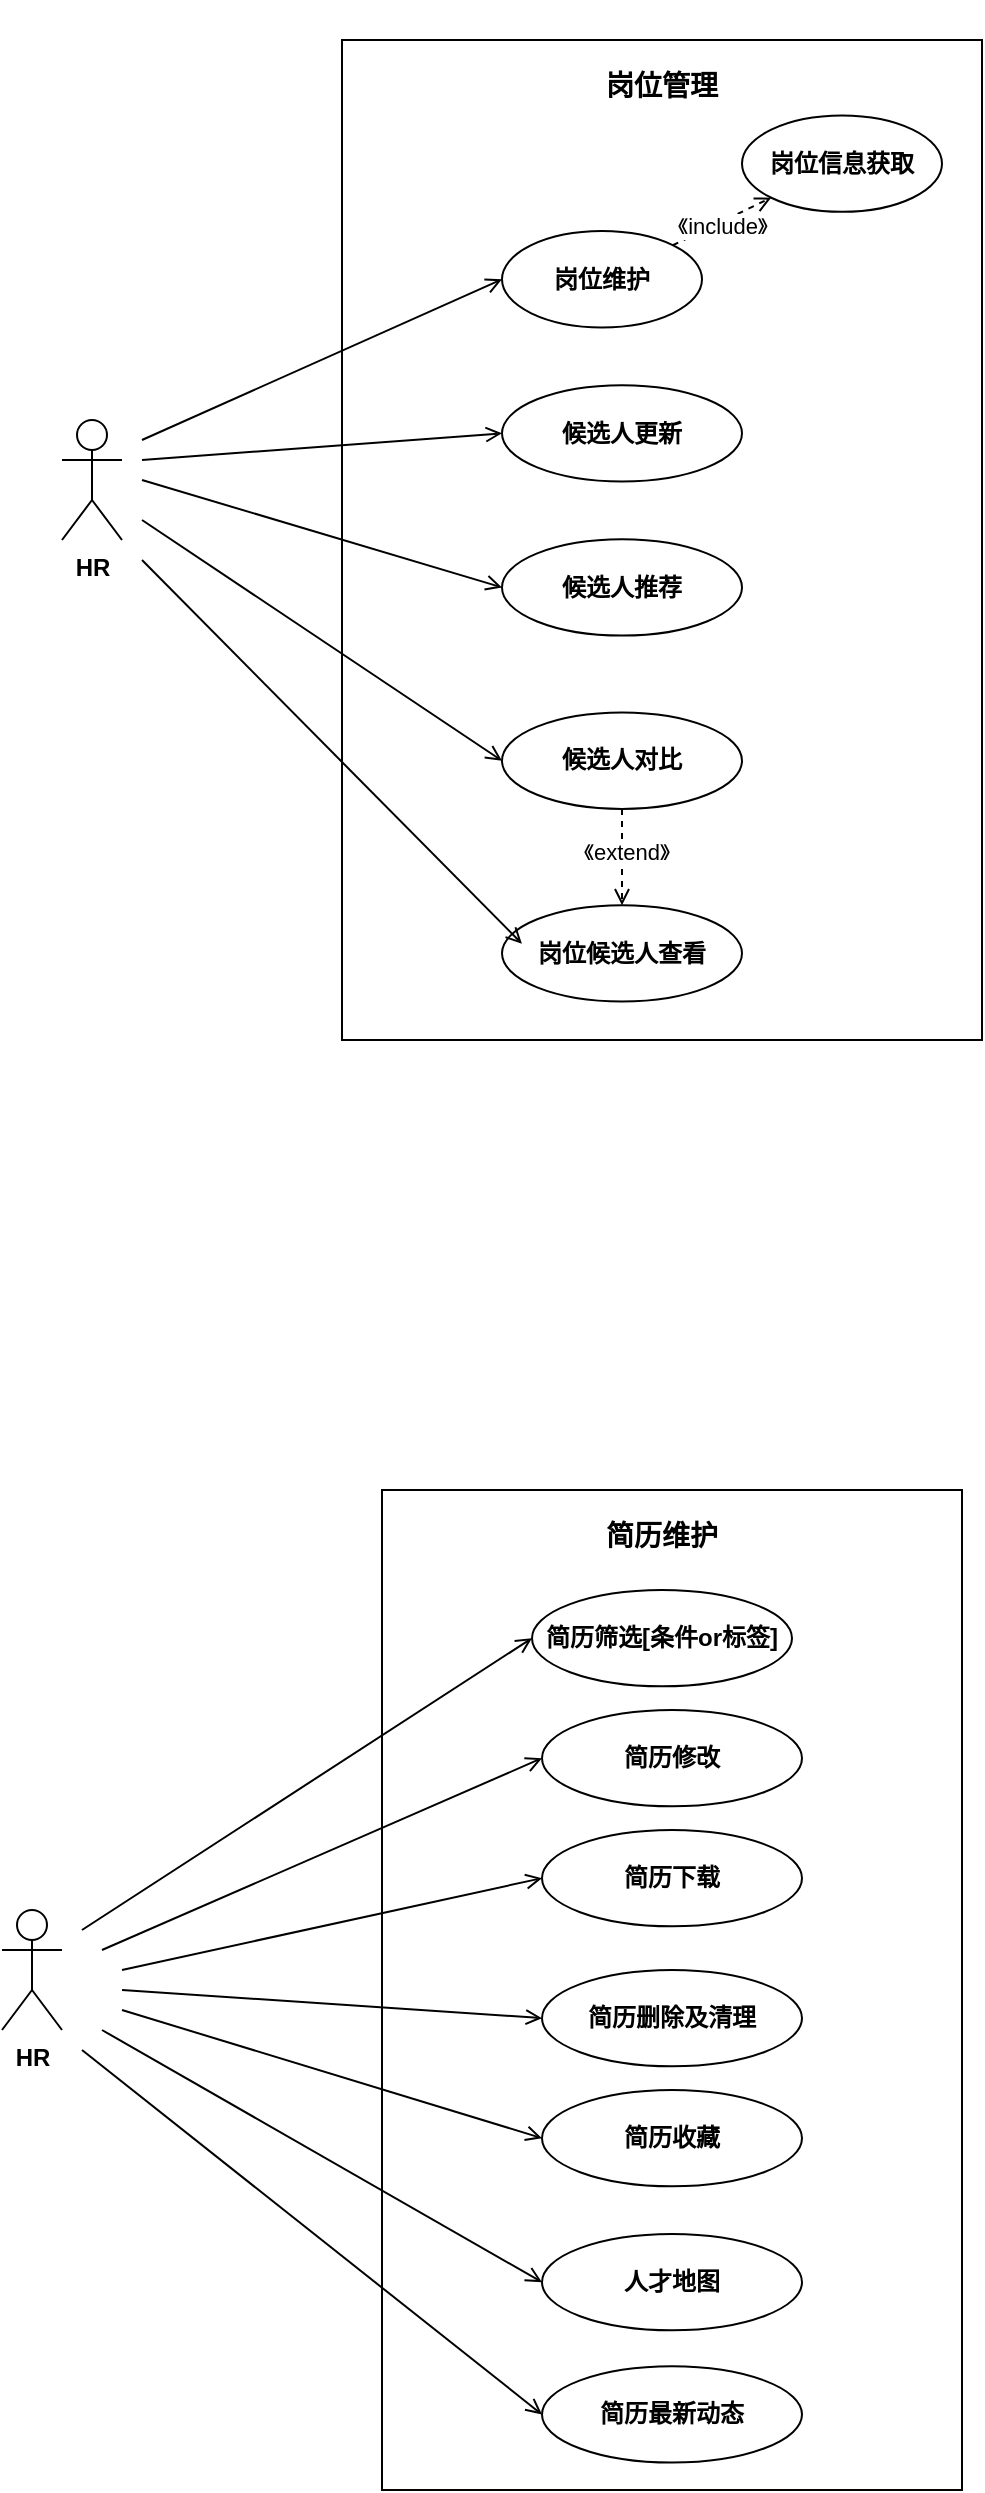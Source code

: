 <mxfile version="26.2.14" pages="6">
  <diagram name="第 1 页" id="-I8Jd5fCerNLRJNs5WeS">
    <mxGraphModel dx="1281" dy="546" grid="0" gridSize="10" guides="1" tooltips="1" connect="1" arrows="1" fold="1" page="1" pageScale="1" pageWidth="1169" pageHeight="827" math="0" shadow="0">
      <root>
        <mxCell id="0" />
        <mxCell id="1" parent="0" />
        <mxCell id="hcoVns-1XVPWfOlpt7Nq-42" value="" style="group" parent="1" vertex="1" connectable="0">
          <mxGeometry x="260" y="800" width="320" height="565" as="geometry" />
        </mxCell>
        <mxCell id="hcoVns-1XVPWfOlpt7Nq-43" value="" style="rounded=0;whiteSpace=wrap;html=1;" parent="hcoVns-1XVPWfOlpt7Nq-42" vertex="1">
          <mxGeometry x="20" y="65" width="290" height="500" as="geometry" />
        </mxCell>
        <mxCell id="hcoVns-1XVPWfOlpt7Nq-44" value="&lt;b&gt;&lt;font style=&quot;font-size: 14px;&quot;&gt;简历维护&lt;/font&gt;&lt;/b&gt;" style="text;html=1;align=center;verticalAlign=middle;whiteSpace=wrap;rounded=0;" parent="hcoVns-1XVPWfOlpt7Nq-42" vertex="1">
          <mxGeometry x="130" y="73.889" width="60" height="28.889" as="geometry" />
        </mxCell>
        <mxCell id="hcoVns-1XVPWfOlpt7Nq-53" value="&lt;b&gt;简历筛选[条件or标签]&lt;/b&gt;" style="ellipse;whiteSpace=wrap;html=1;" parent="hcoVns-1XVPWfOlpt7Nq-42" vertex="1">
          <mxGeometry x="95" y="115" width="130" height="48.15" as="geometry" />
        </mxCell>
        <mxCell id="hcoVns-1XVPWfOlpt7Nq-60" value="&lt;b&gt;简历修改&lt;/b&gt;" style="ellipse;whiteSpace=wrap;html=1;" parent="hcoVns-1XVPWfOlpt7Nq-42" vertex="1">
          <mxGeometry x="100" y="175" width="130" height="48.15" as="geometry" />
        </mxCell>
        <mxCell id="hcoVns-1XVPWfOlpt7Nq-61" value="&lt;b&gt;简历下载&lt;/b&gt;" style="ellipse;whiteSpace=wrap;html=1;" parent="hcoVns-1XVPWfOlpt7Nq-42" vertex="1">
          <mxGeometry x="100" y="235" width="130" height="48.15" as="geometry" />
        </mxCell>
        <mxCell id="hcoVns-1XVPWfOlpt7Nq-62" value="&lt;b&gt;简历删除及清理&lt;/b&gt;" style="ellipse;whiteSpace=wrap;html=1;" parent="hcoVns-1XVPWfOlpt7Nq-42" vertex="1">
          <mxGeometry x="100" y="305" width="130" height="48.15" as="geometry" />
        </mxCell>
        <mxCell id="hcoVns-1XVPWfOlpt7Nq-63" value="&lt;b&gt;简历收藏&lt;/b&gt;" style="ellipse;whiteSpace=wrap;html=1;" parent="hcoVns-1XVPWfOlpt7Nq-42" vertex="1">
          <mxGeometry x="100" y="365" width="130" height="48.15" as="geometry" />
        </mxCell>
        <mxCell id="hcoVns-1XVPWfOlpt7Nq-64" value="&lt;b&gt;人才地图&lt;/b&gt;" style="ellipse;whiteSpace=wrap;html=1;" parent="hcoVns-1XVPWfOlpt7Nq-42" vertex="1">
          <mxGeometry x="100" y="437" width="130" height="48.15" as="geometry" />
        </mxCell>
        <mxCell id="hcoVns-1XVPWfOlpt7Nq-65" value="&lt;b&gt;简历最新动态&lt;/b&gt;" style="ellipse;whiteSpace=wrap;html=1;" parent="hcoVns-1XVPWfOlpt7Nq-42" vertex="1">
          <mxGeometry x="100" y="503.15" width="130" height="48.15" as="geometry" />
        </mxCell>
        <mxCell id="hcoVns-1XVPWfOlpt7Nq-70" style="edgeStyle=none;rounded=0;orthogonalLoop=1;jettySize=auto;html=1;entryX=0;entryY=0.5;entryDx=0;entryDy=0;endArrow=open;endFill=0;" parent="hcoVns-1XVPWfOlpt7Nq-42" target="hcoVns-1XVPWfOlpt7Nq-60" edge="1">
          <mxGeometry relative="1" as="geometry">
            <mxPoint x="-120" y="295" as="sourcePoint" />
          </mxGeometry>
        </mxCell>
        <mxCell id="hcoVns-1XVPWfOlpt7Nq-71" style="edgeStyle=none;rounded=0;orthogonalLoop=1;jettySize=auto;html=1;entryX=0;entryY=0.5;entryDx=0;entryDy=0;endArrow=open;endFill=0;" parent="hcoVns-1XVPWfOlpt7Nq-42" target="hcoVns-1XVPWfOlpt7Nq-61" edge="1">
          <mxGeometry relative="1" as="geometry">
            <mxPoint x="-110" y="305" as="sourcePoint" />
          </mxGeometry>
        </mxCell>
        <mxCell id="hcoVns-1XVPWfOlpt7Nq-72" style="edgeStyle=none;rounded=0;orthogonalLoop=1;jettySize=auto;html=1;entryX=0;entryY=0.5;entryDx=0;entryDy=0;endArrow=open;endFill=0;" parent="hcoVns-1XVPWfOlpt7Nq-42" target="hcoVns-1XVPWfOlpt7Nq-62" edge="1">
          <mxGeometry relative="1" as="geometry">
            <mxPoint x="-110" y="315" as="sourcePoint" />
          </mxGeometry>
        </mxCell>
        <mxCell id="hcoVns-1XVPWfOlpt7Nq-73" style="edgeStyle=none;rounded=0;orthogonalLoop=1;jettySize=auto;html=1;entryX=0;entryY=0.5;entryDx=0;entryDy=0;endArrow=open;endFill=0;" parent="hcoVns-1XVPWfOlpt7Nq-42" target="hcoVns-1XVPWfOlpt7Nq-63" edge="1">
          <mxGeometry relative="1" as="geometry">
            <mxPoint x="-110" y="325" as="sourcePoint" />
          </mxGeometry>
        </mxCell>
        <mxCell id="hcoVns-1XVPWfOlpt7Nq-74" style="edgeStyle=none;rounded=0;orthogonalLoop=1;jettySize=auto;html=1;entryX=0;entryY=0.5;entryDx=0;entryDy=0;endArrow=open;endFill=0;" parent="hcoVns-1XVPWfOlpt7Nq-42" target="hcoVns-1XVPWfOlpt7Nq-64" edge="1">
          <mxGeometry relative="1" as="geometry">
            <mxPoint x="-120" y="335" as="sourcePoint" />
          </mxGeometry>
        </mxCell>
        <mxCell id="hcoVns-1XVPWfOlpt7Nq-75" style="edgeStyle=none;rounded=0;orthogonalLoop=1;jettySize=auto;html=1;entryX=0;entryY=0.5;entryDx=0;entryDy=0;endArrow=open;endFill=0;" parent="hcoVns-1XVPWfOlpt7Nq-42" target="hcoVns-1XVPWfOlpt7Nq-65" edge="1">
          <mxGeometry relative="1" as="geometry">
            <mxPoint x="-130" y="345" as="sourcePoint" />
          </mxGeometry>
        </mxCell>
        <mxCell id="hcoVns-1XVPWfOlpt7Nq-41" value="&lt;b&gt;HR&lt;/b&gt;" style="shape=umlActor;verticalLabelPosition=bottom;verticalAlign=top;html=1;outlineConnect=0;" parent="hcoVns-1XVPWfOlpt7Nq-42" vertex="1">
          <mxGeometry x="-170" y="275" width="30" height="60" as="geometry" />
        </mxCell>
        <mxCell id="hcoVns-1XVPWfOlpt7Nq-69" style="edgeStyle=none;rounded=0;orthogonalLoop=1;jettySize=auto;html=1;entryX=0;entryY=0.5;entryDx=0;entryDy=0;endArrow=open;endFill=0;" parent="hcoVns-1XVPWfOlpt7Nq-42" target="hcoVns-1XVPWfOlpt7Nq-53" edge="1">
          <mxGeometry relative="1" as="geometry">
            <mxPoint x="-130" y="285" as="sourcePoint" />
          </mxGeometry>
        </mxCell>
        <mxCell id="hcoVns-1XVPWfOlpt7Nq-10" value="" style="group" parent="1" vertex="1" connectable="0">
          <mxGeometry x="260" y="120" width="320" height="520" as="geometry" />
        </mxCell>
        <mxCell id="hcoVns-1XVPWfOlpt7Nq-3" value="" style="rounded=0;whiteSpace=wrap;html=1;" parent="hcoVns-1XVPWfOlpt7Nq-10" vertex="1">
          <mxGeometry y="20" width="320" height="500" as="geometry" />
        </mxCell>
        <mxCell id="hcoVns-1XVPWfOlpt7Nq-9" value="&lt;b&gt;&lt;font style=&quot;font-size: 14px;&quot;&gt;岗位管理&lt;/font&gt;&lt;/b&gt;" style="text;html=1;align=center;verticalAlign=middle;whiteSpace=wrap;rounded=0;" parent="hcoVns-1XVPWfOlpt7Nq-10" vertex="1">
          <mxGeometry x="130" y="28.889" width="60" height="28.889" as="geometry" />
        </mxCell>
        <mxCell id="hcoVns-1XVPWfOlpt7Nq-32" style="edgeStyle=none;rounded=0;orthogonalLoop=1;jettySize=auto;html=1;exitX=1;exitY=0;exitDx=0;exitDy=0;entryX=0;entryY=1;entryDx=0;entryDy=0;dashed=1;endArrow=open;endFill=0;" parent="hcoVns-1XVPWfOlpt7Nq-10" source="hcoVns-1XVPWfOlpt7Nq-5" target="hcoVns-1XVPWfOlpt7Nq-21" edge="1">
          <mxGeometry relative="1" as="geometry" />
        </mxCell>
        <mxCell id="hcoVns-1XVPWfOlpt7Nq-33" value="《include》" style="edgeLabel;html=1;align=center;verticalAlign=middle;resizable=0;points=[];" parent="hcoVns-1XVPWfOlpt7Nq-32" vertex="1" connectable="0">
          <mxGeometry x="-0.027" y="-2" relative="1" as="geometry">
            <mxPoint as="offset" />
          </mxGeometry>
        </mxCell>
        <mxCell id="hcoVns-1XVPWfOlpt7Nq-5" value="&lt;b&gt;岗位维护&lt;/b&gt;" style="ellipse;whiteSpace=wrap;html=1;" parent="hcoVns-1XVPWfOlpt7Nq-10" vertex="1">
          <mxGeometry x="80" y="115.556" width="100" height="48.148" as="geometry" />
        </mxCell>
        <mxCell id="hcoVns-1XVPWfOlpt7Nq-11" value="&lt;b&gt;候选人更新&lt;/b&gt;" style="ellipse;whiteSpace=wrap;html=1;" parent="hcoVns-1XVPWfOlpt7Nq-10" vertex="1">
          <mxGeometry x="80" y="192.593" width="120" height="48.148" as="geometry" />
        </mxCell>
        <mxCell id="hcoVns-1XVPWfOlpt7Nq-12" value="&lt;b&gt;候选人推荐&lt;/b&gt;" style="ellipse;whiteSpace=wrap;html=1;" parent="hcoVns-1XVPWfOlpt7Nq-10" vertex="1">
          <mxGeometry x="80" y="269.63" width="120" height="48.148" as="geometry" />
        </mxCell>
        <mxCell id="hcoVns-1XVPWfOlpt7Nq-30" style="edgeStyle=none;rounded=0;orthogonalLoop=1;jettySize=auto;html=1;exitX=0.5;exitY=1;exitDx=0;exitDy=0;dashed=1;endArrow=open;endFill=0;entryX=0.5;entryY=0;entryDx=0;entryDy=0;" parent="hcoVns-1XVPWfOlpt7Nq-10" source="hcoVns-1XVPWfOlpt7Nq-22" target="hcoVns-1XVPWfOlpt7Nq-13" edge="1">
          <mxGeometry relative="1" as="geometry" />
        </mxCell>
        <mxCell id="hcoVns-1XVPWfOlpt7Nq-31" value="《extend》" style="edgeLabel;html=1;align=center;verticalAlign=middle;resizable=0;points=[];" parent="hcoVns-1XVPWfOlpt7Nq-30" vertex="1" connectable="0">
          <mxGeometry x="-0.097" y="2" relative="1" as="geometry">
            <mxPoint as="offset" />
          </mxGeometry>
        </mxCell>
        <mxCell id="hcoVns-1XVPWfOlpt7Nq-13" value="&lt;b&gt;岗位候选人查看&lt;/b&gt;" style="ellipse;whiteSpace=wrap;html=1;" parent="hcoVns-1XVPWfOlpt7Nq-10" vertex="1">
          <mxGeometry x="80" y="452.593" width="120" height="48.148" as="geometry" />
        </mxCell>
        <mxCell id="hcoVns-1XVPWfOlpt7Nq-21" value="&lt;b&gt;岗位信息获取&lt;/b&gt;" style="ellipse;whiteSpace=wrap;html=1;" parent="hcoVns-1XVPWfOlpt7Nq-10" vertex="1">
          <mxGeometry x="200" y="57.778" width="100" height="48.148" as="geometry" />
        </mxCell>
        <mxCell id="hcoVns-1XVPWfOlpt7Nq-22" value="&lt;b&gt;候选人对比&lt;/b&gt;" style="ellipse;whiteSpace=wrap;html=1;" parent="hcoVns-1XVPWfOlpt7Nq-10" vertex="1">
          <mxGeometry x="80" y="356.296" width="120" height="48.148" as="geometry" />
        </mxCell>
        <mxCell id="hcoVns-1XVPWfOlpt7Nq-35" style="edgeStyle=none;rounded=0;orthogonalLoop=1;jettySize=auto;html=1;entryX=0;entryY=0.5;entryDx=0;entryDy=0;endArrow=open;endFill=0;" parent="1" target="hcoVns-1XVPWfOlpt7Nq-5" edge="1">
          <mxGeometry relative="1" as="geometry">
            <mxPoint x="160" y="340" as="sourcePoint" />
          </mxGeometry>
        </mxCell>
        <mxCell id="hcoVns-1XVPWfOlpt7Nq-36" style="edgeStyle=none;rounded=0;orthogonalLoop=1;jettySize=auto;html=1;entryX=0;entryY=0.5;entryDx=0;entryDy=0;endArrow=open;endFill=0;" parent="1" target="hcoVns-1XVPWfOlpt7Nq-11" edge="1">
          <mxGeometry relative="1" as="geometry">
            <mxPoint x="160" y="350" as="sourcePoint" />
          </mxGeometry>
        </mxCell>
        <mxCell id="hcoVns-1XVPWfOlpt7Nq-37" style="edgeStyle=none;rounded=0;orthogonalLoop=1;jettySize=auto;html=1;entryX=0;entryY=0.5;entryDx=0;entryDy=0;endArrow=open;endFill=0;" parent="1" target="hcoVns-1XVPWfOlpt7Nq-12" edge="1">
          <mxGeometry relative="1" as="geometry">
            <mxPoint x="160" y="360" as="sourcePoint" />
          </mxGeometry>
        </mxCell>
        <mxCell id="hcoVns-1XVPWfOlpt7Nq-38" style="edgeStyle=none;rounded=0;orthogonalLoop=1;jettySize=auto;html=1;entryX=0;entryY=0.5;entryDx=0;entryDy=0;endArrow=open;endFill=0;" parent="1" target="hcoVns-1XVPWfOlpt7Nq-22" edge="1">
          <mxGeometry relative="1" as="geometry">
            <mxPoint x="160" y="380" as="sourcePoint" />
          </mxGeometry>
        </mxCell>
        <mxCell id="hcoVns-1XVPWfOlpt7Nq-1" value="&lt;b&gt;HR&lt;/b&gt;" style="shape=umlActor;verticalLabelPosition=bottom;verticalAlign=top;html=1;outlineConnect=0;" parent="1" vertex="1">
          <mxGeometry x="120" y="330" width="30" height="60" as="geometry" />
        </mxCell>
        <mxCell id="hcoVns-1XVPWfOlpt7Nq-39" style="edgeStyle=none;rounded=0;orthogonalLoop=1;jettySize=auto;html=1;entryX=0.083;entryY=0.4;entryDx=0;entryDy=0;entryPerimeter=0;endArrow=open;endFill=0;" parent="1" target="hcoVns-1XVPWfOlpt7Nq-13" edge="1">
          <mxGeometry relative="1" as="geometry">
            <mxPoint x="160" y="400" as="sourcePoint" />
          </mxGeometry>
        </mxCell>
      </root>
    </mxGraphModel>
  </diagram>
  <diagram id="HZ89dMercgMU-_YfbudJ" name="第 2 页">
    <mxGraphModel dx="1830" dy="-389" grid="1" gridSize="10" guides="1" tooltips="1" connect="1" arrows="1" fold="1" page="1" pageScale="1" pageWidth="827" pageHeight="1169" math="0" shadow="0">
      <root>
        <mxCell id="0" />
        <mxCell id="1" parent="0" />
        <mxCell id="1hy5ooUkk-Hxq3flb7ig-1" value="category" style="shape=table;startSize=25;container=1;collapsible=0;childLayout=tableLayout;fixedRows=1;rowLines=1;fontStyle=1;align=center;resizeLast=1;rounded=1;" parent="1" vertex="1">
          <mxGeometry x="1160" y="1811" width="214" height="179" as="geometry" />
        </mxCell>
        <mxCell id="1hy5ooUkk-Hxq3flb7ig-2" style="shape=tableRow;horizontal=0;startSize=0;swimlaneHead=0;swimlaneBody=0;fillColor=none;collapsible=0;dropTarget=0;points=[[0,0.5],[1,0.5]];portConstraint=eastwest;top=0;left=0;right=0;bottom=0;" parent="1hy5ooUkk-Hxq3flb7ig-1" vertex="1">
          <mxGeometry y="25" width="214" height="22" as="geometry" />
        </mxCell>
        <mxCell id="1hy5ooUkk-Hxq3flb7ig-3" value="int" style="shape=partialRectangle;connectable=0;fillColor=none;top=0;left=0;bottom=0;right=0;align=left;spacingLeft=2;overflow=hidden;fontSize=11;" parent="1hy5ooUkk-Hxq3flb7ig-2" vertex="1">
          <mxGeometry width="72" height="22" as="geometry">
            <mxRectangle width="72" height="22" as="alternateBounds" />
          </mxGeometry>
        </mxCell>
        <mxCell id="1hy5ooUkk-Hxq3flb7ig-4" value="id" style="shape=partialRectangle;connectable=0;fillColor=none;top=0;left=0;bottom=0;right=0;align=left;spacingLeft=2;overflow=hidden;fontSize=11;" parent="1hy5ooUkk-Hxq3flb7ig-2" vertex="1">
          <mxGeometry x="72" width="120" height="22" as="geometry">
            <mxRectangle width="120" height="22" as="alternateBounds" />
          </mxGeometry>
        </mxCell>
        <mxCell id="1hy5ooUkk-Hxq3flb7ig-5" value="PK" style="shape=partialRectangle;connectable=0;fillColor=none;top=0;left=0;bottom=0;right=0;align=left;spacingLeft=2;overflow=hidden;fontSize=11;" parent="1hy5ooUkk-Hxq3flb7ig-2" vertex="1">
          <mxGeometry x="192" width="22" height="22" as="geometry">
            <mxRectangle width="22" height="22" as="alternateBounds" />
          </mxGeometry>
        </mxCell>
        <mxCell id="1hy5ooUkk-Hxq3flb7ig-6" style="shape=tableRow;horizontal=0;startSize=0;swimlaneHead=0;swimlaneBody=0;fillColor=none;collapsible=0;dropTarget=0;points=[[0,0.5],[1,0.5]];portConstraint=eastwest;top=0;left=0;right=0;bottom=0;" parent="1hy5ooUkk-Hxq3flb7ig-1" vertex="1">
          <mxGeometry y="47" width="214" height="22" as="geometry" />
        </mxCell>
        <mxCell id="1hy5ooUkk-Hxq3flb7ig-7" value="int" style="shape=partialRectangle;connectable=0;fillColor=none;top=0;left=0;bottom=0;right=0;align=left;spacingLeft=2;overflow=hidden;fontSize=11;" parent="1hy5ooUkk-Hxq3flb7ig-6" vertex="1">
          <mxGeometry width="72" height="22" as="geometry">
            <mxRectangle width="72" height="22" as="alternateBounds" />
          </mxGeometry>
        </mxCell>
        <mxCell id="1hy5ooUkk-Hxq3flb7ig-8" value="parent_id" style="shape=partialRectangle;connectable=0;fillColor=none;top=0;left=0;bottom=0;right=0;align=left;spacingLeft=2;overflow=hidden;fontSize=11;" parent="1hy5ooUkk-Hxq3flb7ig-6" vertex="1">
          <mxGeometry x="72" width="120" height="22" as="geometry">
            <mxRectangle width="120" height="22" as="alternateBounds" />
          </mxGeometry>
        </mxCell>
        <mxCell id="1hy5ooUkk-Hxq3flb7ig-9" value="FK" style="shape=partialRectangle;connectable=0;fillColor=none;top=0;left=0;bottom=0;right=0;align=left;spacingLeft=2;overflow=hidden;fontSize=11;" parent="1hy5ooUkk-Hxq3flb7ig-6" vertex="1">
          <mxGeometry x="192" width="22" height="22" as="geometry">
            <mxRectangle width="22" height="22" as="alternateBounds" />
          </mxGeometry>
        </mxCell>
        <mxCell id="1hy5ooUkk-Hxq3flb7ig-10" style="shape=tableRow;horizontal=0;startSize=0;swimlaneHead=0;swimlaneBody=0;fillColor=none;collapsible=0;dropTarget=0;points=[[0,0.5],[1,0.5]];portConstraint=eastwest;top=0;left=0;right=0;bottom=0;" parent="1hy5ooUkk-Hxq3flb7ig-1" vertex="1">
          <mxGeometry y="69" width="214" height="22" as="geometry" />
        </mxCell>
        <mxCell id="1hy5ooUkk-Hxq3flb7ig-11" value="varchar(50)" style="shape=partialRectangle;connectable=0;fillColor=none;top=0;left=0;bottom=0;right=0;align=left;spacingLeft=2;overflow=hidden;fontSize=11;" parent="1hy5ooUkk-Hxq3flb7ig-10" vertex="1">
          <mxGeometry width="72" height="22" as="geometry">
            <mxRectangle width="72" height="22" as="alternateBounds" />
          </mxGeometry>
        </mxCell>
        <mxCell id="1hy5ooUkk-Hxq3flb7ig-12" value="name" style="shape=partialRectangle;connectable=0;fillColor=none;top=0;left=0;bottom=0;right=0;align=left;spacingLeft=2;overflow=hidden;fontSize=11;" parent="1hy5ooUkk-Hxq3flb7ig-10" vertex="1">
          <mxGeometry x="72" width="120" height="22" as="geometry">
            <mxRectangle width="120" height="22" as="alternateBounds" />
          </mxGeometry>
        </mxCell>
        <mxCell id="1hy5ooUkk-Hxq3flb7ig-13" value="" style="shape=partialRectangle;connectable=0;fillColor=none;top=0;left=0;bottom=0;right=0;align=left;spacingLeft=2;overflow=hidden;fontSize=11;" parent="1hy5ooUkk-Hxq3flb7ig-10" vertex="1">
          <mxGeometry x="192" width="22" height="22" as="geometry">
            <mxRectangle width="22" height="22" as="alternateBounds" />
          </mxGeometry>
        </mxCell>
        <mxCell id="1hy5ooUkk-Hxq3flb7ig-14" style="shape=tableRow;horizontal=0;startSize=0;swimlaneHead=0;swimlaneBody=0;fillColor=none;collapsible=0;dropTarget=0;points=[[0,0.5],[1,0.5]];portConstraint=eastwest;top=0;left=0;right=0;bottom=0;" parent="1hy5ooUkk-Hxq3flb7ig-1" vertex="1">
          <mxGeometry y="91" width="214" height="22" as="geometry" />
        </mxCell>
        <mxCell id="1hy5ooUkk-Hxq3flb7ig-15" value="varchar(255)" style="shape=partialRectangle;connectable=0;fillColor=none;top=0;left=0;bottom=0;right=0;align=left;spacingLeft=2;overflow=hidden;fontSize=11;" parent="1hy5ooUkk-Hxq3flb7ig-14" vertex="1">
          <mxGeometry width="72" height="22" as="geometry">
            <mxRectangle width="72" height="22" as="alternateBounds" />
          </mxGeometry>
        </mxCell>
        <mxCell id="1hy5ooUkk-Hxq3flb7ig-16" value="algorithm_identifier" style="shape=partialRectangle;connectable=0;fillColor=none;top=0;left=0;bottom=0;right=0;align=left;spacingLeft=2;overflow=hidden;fontSize=11;" parent="1hy5ooUkk-Hxq3flb7ig-14" vertex="1">
          <mxGeometry x="72" width="120" height="22" as="geometry">
            <mxRectangle width="120" height="22" as="alternateBounds" />
          </mxGeometry>
        </mxCell>
        <mxCell id="1hy5ooUkk-Hxq3flb7ig-17" value="" style="shape=partialRectangle;connectable=0;fillColor=none;top=0;left=0;bottom=0;right=0;align=left;spacingLeft=2;overflow=hidden;fontSize=11;" parent="1hy5ooUkk-Hxq3flb7ig-14" vertex="1">
          <mxGeometry x="192" width="22" height="22" as="geometry">
            <mxRectangle width="22" height="22" as="alternateBounds" />
          </mxGeometry>
        </mxCell>
        <mxCell id="1hy5ooUkk-Hxq3flb7ig-18" style="shape=tableRow;horizontal=0;startSize=0;swimlaneHead=0;swimlaneBody=0;fillColor=none;collapsible=0;dropTarget=0;points=[[0,0.5],[1,0.5]];portConstraint=eastwest;top=0;left=0;right=0;bottom=0;" parent="1hy5ooUkk-Hxq3flb7ig-1" vertex="1">
          <mxGeometry y="113" width="214" height="22" as="geometry" />
        </mxCell>
        <mxCell id="1hy5ooUkk-Hxq3flb7ig-19" value="json" style="shape=partialRectangle;connectable=0;fillColor=none;top=0;left=0;bottom=0;right=0;align=left;spacingLeft=2;overflow=hidden;fontSize=11;" parent="1hy5ooUkk-Hxq3flb7ig-18" vertex="1">
          <mxGeometry width="72" height="22" as="geometry">
            <mxRectangle width="72" height="22" as="alternateBounds" />
          </mxGeometry>
        </mxCell>
        <mxCell id="1hy5ooUkk-Hxq3flb7ig-20" value="args" style="shape=partialRectangle;connectable=0;fillColor=none;top=0;left=0;bottom=0;right=0;align=left;spacingLeft=2;overflow=hidden;fontSize=11;" parent="1hy5ooUkk-Hxq3flb7ig-18" vertex="1">
          <mxGeometry x="72" width="120" height="22" as="geometry">
            <mxRectangle width="120" height="22" as="alternateBounds" />
          </mxGeometry>
        </mxCell>
        <mxCell id="1hy5ooUkk-Hxq3flb7ig-21" value="" style="shape=partialRectangle;connectable=0;fillColor=none;top=0;left=0;bottom=0;right=0;align=left;spacingLeft=2;overflow=hidden;fontSize=11;" parent="1hy5ooUkk-Hxq3flb7ig-18" vertex="1">
          <mxGeometry x="192" width="22" height="22" as="geometry">
            <mxRectangle width="22" height="22" as="alternateBounds" />
          </mxGeometry>
        </mxCell>
        <mxCell id="1hy5ooUkk-Hxq3flb7ig-22" style="shape=tableRow;horizontal=0;startSize=0;swimlaneHead=0;swimlaneBody=0;fillColor=none;collapsible=0;dropTarget=0;points=[[0,0.5],[1,0.5]];portConstraint=eastwest;top=0;left=0;right=0;bottom=0;" parent="1hy5ooUkk-Hxq3flb7ig-1" vertex="1">
          <mxGeometry y="135" width="214" height="22" as="geometry" />
        </mxCell>
        <mxCell id="1hy5ooUkk-Hxq3flb7ig-23" value="tinyint" style="shape=partialRectangle;connectable=0;fillColor=none;top=0;left=0;bottom=0;right=0;align=left;spacingLeft=2;overflow=hidden;fontSize=11;" parent="1hy5ooUkk-Hxq3flb7ig-22" vertex="1">
          <mxGeometry width="72" height="22" as="geometry">
            <mxRectangle width="72" height="22" as="alternateBounds" />
          </mxGeometry>
        </mxCell>
        <mxCell id="1hy5ooUkk-Hxq3flb7ig-24" value="level" style="shape=partialRectangle;connectable=0;fillColor=none;top=0;left=0;bottom=0;right=0;align=left;spacingLeft=2;overflow=hidden;fontSize=11;" parent="1hy5ooUkk-Hxq3flb7ig-22" vertex="1">
          <mxGeometry x="72" width="120" height="22" as="geometry">
            <mxRectangle width="120" height="22" as="alternateBounds" />
          </mxGeometry>
        </mxCell>
        <mxCell id="1hy5ooUkk-Hxq3flb7ig-25" value="" style="shape=partialRectangle;connectable=0;fillColor=none;top=0;left=0;bottom=0;right=0;align=left;spacingLeft=2;overflow=hidden;fontSize=11;" parent="1hy5ooUkk-Hxq3flb7ig-22" vertex="1">
          <mxGeometry x="192" width="22" height="22" as="geometry">
            <mxRectangle width="22" height="22" as="alternateBounds" />
          </mxGeometry>
        </mxCell>
        <mxCell id="1hy5ooUkk-Hxq3flb7ig-26" style="shape=tableRow;horizontal=0;startSize=0;swimlaneHead=0;swimlaneBody=0;fillColor=none;collapsible=0;dropTarget=0;points=[[0,0.5],[1,0.5]];portConstraint=eastwest;top=0;left=0;right=0;bottom=0;" parent="1hy5ooUkk-Hxq3flb7ig-1" vertex="1">
          <mxGeometry y="157" width="214" height="22" as="geometry" />
        </mxCell>
        <mxCell id="1hy5ooUkk-Hxq3flb7ig-27" value="tinyint" style="shape=partialRectangle;connectable=0;fillColor=none;top=0;left=0;bottom=0;right=0;align=left;spacingLeft=2;overflow=hidden;fontSize=11;" parent="1hy5ooUkk-Hxq3flb7ig-26" vertex="1">
          <mxGeometry width="72" height="22" as="geometry">
            <mxRectangle width="72" height="22" as="alternateBounds" />
          </mxGeometry>
        </mxCell>
        <mxCell id="1hy5ooUkk-Hxq3flb7ig-28" value="is_last_level" style="shape=partialRectangle;connectable=0;fillColor=none;top=0;left=0;bottom=0;right=0;align=left;spacingLeft=2;overflow=hidden;fontSize=11;" parent="1hy5ooUkk-Hxq3flb7ig-26" vertex="1">
          <mxGeometry x="72" width="120" height="22" as="geometry">
            <mxRectangle width="120" height="22" as="alternateBounds" />
          </mxGeometry>
        </mxCell>
        <mxCell id="1hy5ooUkk-Hxq3flb7ig-29" value="" style="shape=partialRectangle;connectable=0;fillColor=none;top=0;left=0;bottom=0;right=0;align=left;spacingLeft=2;overflow=hidden;fontSize=11;" parent="1hy5ooUkk-Hxq3flb7ig-26" vertex="1">
          <mxGeometry x="192" width="22" height="22" as="geometry">
            <mxRectangle width="22" height="22" as="alternateBounds" />
          </mxGeometry>
        </mxCell>
        <mxCell id="1hy5ooUkk-Hxq3flb7ig-30" value="tag" style="shape=table;startSize=25;container=1;collapsible=0;childLayout=tableLayout;fixedRows=1;rowLines=1;fontStyle=1;align=center;resizeLast=1;rounded=1;" parent="1" vertex="1">
          <mxGeometry x="1170" y="2125" width="184" height="158" as="geometry" />
        </mxCell>
        <mxCell id="1hy5ooUkk-Hxq3flb7ig-31" style="shape=tableRow;horizontal=0;startSize=0;swimlaneHead=0;swimlaneBody=0;fillColor=none;collapsible=0;dropTarget=0;points=[[0,0.5],[1,0.5]];portConstraint=eastwest;top=0;left=0;right=0;bottom=0;" parent="1hy5ooUkk-Hxq3flb7ig-30" vertex="1">
          <mxGeometry y="25" width="184" height="22" as="geometry" />
        </mxCell>
        <mxCell id="1hy5ooUkk-Hxq3flb7ig-32" value="int" style="shape=partialRectangle;connectable=0;fillColor=none;top=0;left=0;bottom=0;right=0;align=left;spacingLeft=2;overflow=hidden;fontSize=11;" parent="1hy5ooUkk-Hxq3flb7ig-31" vertex="1">
          <mxGeometry width="72" height="22" as="geometry">
            <mxRectangle width="72" height="22" as="alternateBounds" />
          </mxGeometry>
        </mxCell>
        <mxCell id="1hy5ooUkk-Hxq3flb7ig-33" value="id" style="shape=partialRectangle;connectable=0;fillColor=none;top=0;left=0;bottom=0;right=0;align=left;spacingLeft=2;overflow=hidden;fontSize=11;" parent="1hy5ooUkk-Hxq3flb7ig-31" vertex="1">
          <mxGeometry x="72" width="90" height="22" as="geometry">
            <mxRectangle width="90" height="22" as="alternateBounds" />
          </mxGeometry>
        </mxCell>
        <mxCell id="1hy5ooUkk-Hxq3flb7ig-34" value="PK" style="shape=partialRectangle;connectable=0;fillColor=none;top=0;left=0;bottom=0;right=0;align=left;spacingLeft=2;overflow=hidden;fontSize=11;" parent="1hy5ooUkk-Hxq3flb7ig-31" vertex="1">
          <mxGeometry x="162" width="22" height="22" as="geometry">
            <mxRectangle width="22" height="22" as="alternateBounds" />
          </mxGeometry>
        </mxCell>
        <mxCell id="1hy5ooUkk-Hxq3flb7ig-35" style="shape=tableRow;horizontal=0;startSize=0;swimlaneHead=0;swimlaneBody=0;fillColor=none;collapsible=0;dropTarget=0;points=[[0,0.5],[1,0.5]];portConstraint=eastwest;top=0;left=0;right=0;bottom=0;" parent="1hy5ooUkk-Hxq3flb7ig-30" vertex="1">
          <mxGeometry y="47" width="184" height="22" as="geometry" />
        </mxCell>
        <mxCell id="1hy5ooUkk-Hxq3flb7ig-36" value="int" style="shape=partialRectangle;connectable=0;fillColor=none;top=0;left=0;bottom=0;right=0;align=left;spacingLeft=2;overflow=hidden;fontSize=11;" parent="1hy5ooUkk-Hxq3flb7ig-35" vertex="1">
          <mxGeometry width="72" height="22" as="geometry">
            <mxRectangle width="72" height="22" as="alternateBounds" />
          </mxGeometry>
        </mxCell>
        <mxCell id="1hy5ooUkk-Hxq3flb7ig-37" value="category_id" style="shape=partialRectangle;connectable=0;fillColor=none;top=0;left=0;bottom=0;right=0;align=left;spacingLeft=2;overflow=hidden;fontSize=11;" parent="1hy5ooUkk-Hxq3flb7ig-35" vertex="1">
          <mxGeometry x="72" width="90" height="22" as="geometry">
            <mxRectangle width="90" height="22" as="alternateBounds" />
          </mxGeometry>
        </mxCell>
        <mxCell id="1hy5ooUkk-Hxq3flb7ig-38" value="FK" style="shape=partialRectangle;connectable=0;fillColor=none;top=0;left=0;bottom=0;right=0;align=left;spacingLeft=2;overflow=hidden;fontSize=11;" parent="1hy5ooUkk-Hxq3flb7ig-35" vertex="1">
          <mxGeometry x="162" width="22" height="22" as="geometry">
            <mxRectangle width="22" height="22" as="alternateBounds" />
          </mxGeometry>
        </mxCell>
        <mxCell id="1hy5ooUkk-Hxq3flb7ig-39" style="shape=tableRow;horizontal=0;startSize=0;swimlaneHead=0;swimlaneBody=0;fillColor=none;collapsible=0;dropTarget=0;points=[[0,0.5],[1,0.5]];portConstraint=eastwest;top=0;left=0;right=0;bottom=0;" parent="1hy5ooUkk-Hxq3flb7ig-30" vertex="1">
          <mxGeometry y="69" width="184" height="22" as="geometry" />
        </mxCell>
        <mxCell id="1hy5ooUkk-Hxq3flb7ig-40" value="varchar(100)" style="shape=partialRectangle;connectable=0;fillColor=none;top=0;left=0;bottom=0;right=0;align=left;spacingLeft=2;overflow=hidden;fontSize=11;" parent="1hy5ooUkk-Hxq3flb7ig-39" vertex="1">
          <mxGeometry width="72" height="22" as="geometry">
            <mxRectangle width="72" height="22" as="alternateBounds" />
          </mxGeometry>
        </mxCell>
        <mxCell id="1hy5ooUkk-Hxq3flb7ig-41" value="tag_value" style="shape=partialRectangle;connectable=0;fillColor=none;top=0;left=0;bottom=0;right=0;align=left;spacingLeft=2;overflow=hidden;fontSize=11;" parent="1hy5ooUkk-Hxq3flb7ig-39" vertex="1">
          <mxGeometry x="72" width="90" height="22" as="geometry">
            <mxRectangle width="90" height="22" as="alternateBounds" />
          </mxGeometry>
        </mxCell>
        <mxCell id="1hy5ooUkk-Hxq3flb7ig-42" value="" style="shape=partialRectangle;connectable=0;fillColor=none;top=0;left=0;bottom=0;right=0;align=left;spacingLeft=2;overflow=hidden;fontSize=11;" parent="1hy5ooUkk-Hxq3flb7ig-39" vertex="1">
          <mxGeometry x="162" width="22" height="22" as="geometry">
            <mxRectangle width="22" height="22" as="alternateBounds" />
          </mxGeometry>
        </mxCell>
        <mxCell id="1hy5ooUkk-Hxq3flb7ig-43" style="shape=tableRow;horizontal=0;startSize=0;swimlaneHead=0;swimlaneBody=0;fillColor=none;collapsible=0;dropTarget=0;points=[[0,0.5],[1,0.5]];portConstraint=eastwest;top=0;left=0;right=0;bottom=0;" parent="1hy5ooUkk-Hxq3flb7ig-30" vertex="1">
          <mxGeometry y="91" width="184" height="22" as="geometry" />
        </mxCell>
        <mxCell id="1hy5ooUkk-Hxq3flb7ig-44" value="varchar(255)" style="shape=partialRectangle;connectable=0;fillColor=none;top=0;left=0;bottom=0;right=0;align=left;spacingLeft=2;overflow=hidden;fontSize=11;" parent="1hy5ooUkk-Hxq3flb7ig-43" vertex="1">
          <mxGeometry width="72" height="22" as="geometry">
            <mxRectangle width="72" height="22" as="alternateBounds" />
          </mxGeometry>
        </mxCell>
        <mxCell id="1hy5ooUkk-Hxq3flb7ig-45" value="tag_description" style="shape=partialRectangle;connectable=0;fillColor=none;top=0;left=0;bottom=0;right=0;align=left;spacingLeft=2;overflow=hidden;fontSize=11;" parent="1hy5ooUkk-Hxq3flb7ig-43" vertex="1">
          <mxGeometry x="72" width="90" height="22" as="geometry">
            <mxRectangle width="90" height="22" as="alternateBounds" />
          </mxGeometry>
        </mxCell>
        <mxCell id="1hy5ooUkk-Hxq3flb7ig-46" value="" style="shape=partialRectangle;connectable=0;fillColor=none;top=0;left=0;bottom=0;right=0;align=left;spacingLeft=2;overflow=hidden;fontSize=11;" parent="1hy5ooUkk-Hxq3flb7ig-43" vertex="1">
          <mxGeometry x="162" width="22" height="22" as="geometry">
            <mxRectangle width="22" height="22" as="alternateBounds" />
          </mxGeometry>
        </mxCell>
        <mxCell id="1hy5ooUkk-Hxq3flb7ig-47" style="shape=tableRow;horizontal=0;startSize=0;swimlaneHead=0;swimlaneBody=0;fillColor=none;collapsible=0;dropTarget=0;points=[[0,0.5],[1,0.5]];portConstraint=eastwest;top=0;left=0;right=0;bottom=0;" parent="1hy5ooUkk-Hxq3flb7ig-30" vertex="1">
          <mxGeometry y="113" width="184" height="22" as="geometry" />
        </mxCell>
        <mxCell id="1hy5ooUkk-Hxq3flb7ig-48" value="datetime" style="shape=partialRectangle;connectable=0;fillColor=none;top=0;left=0;bottom=0;right=0;align=left;spacingLeft=2;overflow=hidden;fontSize=11;" parent="1hy5ooUkk-Hxq3flb7ig-47" vertex="1">
          <mxGeometry width="72" height="22" as="geometry">
            <mxRectangle width="72" height="22" as="alternateBounds" />
          </mxGeometry>
        </mxCell>
        <mxCell id="1hy5ooUkk-Hxq3flb7ig-49" value="created_at" style="shape=partialRectangle;connectable=0;fillColor=none;top=0;left=0;bottom=0;right=0;align=left;spacingLeft=2;overflow=hidden;fontSize=11;" parent="1hy5ooUkk-Hxq3flb7ig-47" vertex="1">
          <mxGeometry x="72" width="90" height="22" as="geometry">
            <mxRectangle width="90" height="22" as="alternateBounds" />
          </mxGeometry>
        </mxCell>
        <mxCell id="1hy5ooUkk-Hxq3flb7ig-50" value="" style="shape=partialRectangle;connectable=0;fillColor=none;top=0;left=0;bottom=0;right=0;align=left;spacingLeft=2;overflow=hidden;fontSize=11;" parent="1hy5ooUkk-Hxq3flb7ig-47" vertex="1">
          <mxGeometry x="162" width="22" height="22" as="geometry">
            <mxRectangle width="22" height="22" as="alternateBounds" />
          </mxGeometry>
        </mxCell>
        <mxCell id="1hy5ooUkk-Hxq3flb7ig-51" style="shape=tableRow;horizontal=0;startSize=0;swimlaneHead=0;swimlaneBody=0;fillColor=none;collapsible=0;dropTarget=0;points=[[0,0.5],[1,0.5]];portConstraint=eastwest;top=0;left=0;right=0;bottom=0;" parent="1hy5ooUkk-Hxq3flb7ig-30" vertex="1">
          <mxGeometry y="135" width="184" height="22" as="geometry" />
        </mxCell>
        <mxCell id="1hy5ooUkk-Hxq3flb7ig-52" value="varchar(255)" style="shape=partialRectangle;connectable=0;fillColor=none;top=0;left=0;bottom=0;right=0;align=left;spacingLeft=2;overflow=hidden;fontSize=11;" parent="1hy5ooUkk-Hxq3flb7ig-51" vertex="1">
          <mxGeometry width="72" height="22" as="geometry">
            <mxRectangle width="72" height="22" as="alternateBounds" />
          </mxGeometry>
        </mxCell>
        <mxCell id="1hy5ooUkk-Hxq3flb7ig-53" value="creator" style="shape=partialRectangle;connectable=0;fillColor=none;top=0;left=0;bottom=0;right=0;align=left;spacingLeft=2;overflow=hidden;fontSize=11;" parent="1hy5ooUkk-Hxq3flb7ig-51" vertex="1">
          <mxGeometry x="72" width="90" height="22" as="geometry">
            <mxRectangle width="90" height="22" as="alternateBounds" />
          </mxGeometry>
        </mxCell>
        <mxCell id="1hy5ooUkk-Hxq3flb7ig-54" value="" style="shape=partialRectangle;connectable=0;fillColor=none;top=0;left=0;bottom=0;right=0;align=left;spacingLeft=2;overflow=hidden;fontSize=11;" parent="1hy5ooUkk-Hxq3flb7ig-51" vertex="1">
          <mxGeometry x="162" width="22" height="22" as="geometry">
            <mxRectangle width="22" height="22" as="alternateBounds" />
          </mxGeometry>
        </mxCell>
        <mxCell id="1hy5ooUkk-Hxq3flb7ig-55" value="resume" style="shape=table;startSize=25;container=1;collapsible=0;childLayout=tableLayout;fixedRows=1;rowLines=1;fontStyle=1;align=center;resizeLast=1;rounded=1;" parent="1" vertex="1">
          <mxGeometry x="590" y="2030" width="196" height="425" as="geometry" />
        </mxCell>
        <mxCell id="1hy5ooUkk-Hxq3flb7ig-56" style="shape=tableRow;horizontal=0;startSize=0;swimlaneHead=0;swimlaneBody=0;fillColor=none;collapsible=0;dropTarget=0;points=[[0,0.5],[1,0.5]];portConstraint=eastwest;top=0;left=0;right=0;bottom=0;" parent="1hy5ooUkk-Hxq3flb7ig-55" vertex="1">
          <mxGeometry y="25" width="196" height="22" as="geometry" />
        </mxCell>
        <mxCell id="1hy5ooUkk-Hxq3flb7ig-57" value="int" style="shape=partialRectangle;connectable=0;fillColor=none;top=0;left=0;bottom=0;right=0;align=left;spacingLeft=2;overflow=hidden;fontSize=11;" parent="1hy5ooUkk-Hxq3flb7ig-56" vertex="1">
          <mxGeometry width="78" height="22" as="geometry">
            <mxRectangle width="78" height="22" as="alternateBounds" />
          </mxGeometry>
        </mxCell>
        <mxCell id="1hy5ooUkk-Hxq3flb7ig-58" value="id" style="shape=partialRectangle;connectable=0;fillColor=none;top=0;left=0;bottom=0;right=0;align=left;spacingLeft=2;overflow=hidden;fontSize=11;" parent="1hy5ooUkk-Hxq3flb7ig-56" vertex="1">
          <mxGeometry x="78" width="96" height="22" as="geometry">
            <mxRectangle width="96" height="22" as="alternateBounds" />
          </mxGeometry>
        </mxCell>
        <mxCell id="1hy5ooUkk-Hxq3flb7ig-59" value="PK" style="shape=partialRectangle;connectable=0;fillColor=none;top=0;left=0;bottom=0;right=0;align=left;spacingLeft=2;overflow=hidden;fontSize=11;" parent="1hy5ooUkk-Hxq3flb7ig-56" vertex="1">
          <mxGeometry x="174" width="22" height="22" as="geometry">
            <mxRectangle width="22" height="22" as="alternateBounds" />
          </mxGeometry>
        </mxCell>
        <mxCell id="1hy5ooUkk-Hxq3flb7ig-60" style="shape=tableRow;horizontal=0;startSize=0;swimlaneHead=0;swimlaneBody=0;fillColor=none;collapsible=0;dropTarget=0;points=[[0,0.5],[1,0.5]];portConstraint=eastwest;top=0;left=0;right=0;bottom=0;" parent="1hy5ooUkk-Hxq3flb7ig-55" vertex="1">
          <mxGeometry y="47" width="196" height="22" as="geometry" />
        </mxCell>
        <mxCell id="1hy5ooUkk-Hxq3flb7ig-61" value="int" style="shape=partialRectangle;connectable=0;fillColor=none;top=0;left=0;bottom=0;right=0;align=left;spacingLeft=2;overflow=hidden;fontSize=11;" parent="1hy5ooUkk-Hxq3flb7ig-60" vertex="1">
          <mxGeometry width="78" height="22" as="geometry">
            <mxRectangle width="78" height="22" as="alternateBounds" />
          </mxGeometry>
        </mxCell>
        <mxCell id="1hy5ooUkk-Hxq3flb7ig-62" value="user_id" style="shape=partialRectangle;connectable=0;fillColor=none;top=0;left=0;bottom=0;right=0;align=left;spacingLeft=2;overflow=hidden;fontSize=11;" parent="1hy5ooUkk-Hxq3flb7ig-60" vertex="1">
          <mxGeometry x="78" width="96" height="22" as="geometry">
            <mxRectangle width="96" height="22" as="alternateBounds" />
          </mxGeometry>
        </mxCell>
        <mxCell id="1hy5ooUkk-Hxq3flb7ig-63" value="FK" style="shape=partialRectangle;connectable=0;fillColor=none;top=0;left=0;bottom=0;right=0;align=left;spacingLeft=2;overflow=hidden;fontSize=11;" parent="1hy5ooUkk-Hxq3flb7ig-60" vertex="1">
          <mxGeometry x="174" width="22" height="22" as="geometry">
            <mxRectangle width="22" height="22" as="alternateBounds" />
          </mxGeometry>
        </mxCell>
        <mxCell id="1hy5ooUkk-Hxq3flb7ig-64" style="shape=tableRow;horizontal=0;startSize=0;swimlaneHead=0;swimlaneBody=0;fillColor=none;collapsible=0;dropTarget=0;points=[[0,0.5],[1,0.5]];portConstraint=eastwest;top=0;left=0;right=0;bottom=0;" parent="1hy5ooUkk-Hxq3flb7ig-55" vertex="1">
          <mxGeometry y="69" width="196" height="22" as="geometry" />
        </mxCell>
        <mxCell id="1hy5ooUkk-Hxq3flb7ig-65" value="varchar(50)" style="shape=partialRectangle;connectable=0;fillColor=none;top=0;left=0;bottom=0;right=0;align=left;spacingLeft=2;overflow=hidden;fontSize=11;" parent="1hy5ooUkk-Hxq3flb7ig-64" vertex="1">
          <mxGeometry width="78" height="22" as="geometry">
            <mxRectangle width="78" height="22" as="alternateBounds" />
          </mxGeometry>
        </mxCell>
        <mxCell id="1hy5ooUkk-Hxq3flb7ig-66" value="name" style="shape=partialRectangle;connectable=0;fillColor=none;top=0;left=0;bottom=0;right=0;align=left;spacingLeft=2;overflow=hidden;fontSize=11;" parent="1hy5ooUkk-Hxq3flb7ig-64" vertex="1">
          <mxGeometry x="78" width="96" height="22" as="geometry">
            <mxRectangle width="96" height="22" as="alternateBounds" />
          </mxGeometry>
        </mxCell>
        <mxCell id="1hy5ooUkk-Hxq3flb7ig-67" value="" style="shape=partialRectangle;connectable=0;fillColor=none;top=0;left=0;bottom=0;right=0;align=left;spacingLeft=2;overflow=hidden;fontSize=11;" parent="1hy5ooUkk-Hxq3flb7ig-64" vertex="1">
          <mxGeometry x="174" width="22" height="22" as="geometry">
            <mxRectangle width="22" height="22" as="alternateBounds" />
          </mxGeometry>
        </mxCell>
        <mxCell id="1hy5ooUkk-Hxq3flb7ig-68" style="shape=tableRow;horizontal=0;startSize=0;swimlaneHead=0;swimlaneBody=0;fillColor=none;collapsible=0;dropTarget=0;points=[[0,0.5],[1,0.5]];portConstraint=eastwest;top=0;left=0;right=0;bottom=0;" parent="1hy5ooUkk-Hxq3flb7ig-55" vertex="1">
          <mxGeometry y="91" width="196" height="22" as="geometry" />
        </mxCell>
        <mxCell id="1hy5ooUkk-Hxq3flb7ig-69" value="enum" style="shape=partialRectangle;connectable=0;fillColor=none;top=0;left=0;bottom=0;right=0;align=left;spacingLeft=2;overflow=hidden;fontSize=11;" parent="1hy5ooUkk-Hxq3flb7ig-68" vertex="1">
          <mxGeometry width="78" height="22" as="geometry">
            <mxRectangle width="78" height="22" as="alternateBounds" />
          </mxGeometry>
        </mxCell>
        <mxCell id="1hy5ooUkk-Hxq3flb7ig-70" value="gender" style="shape=partialRectangle;connectable=0;fillColor=none;top=0;left=0;bottom=0;right=0;align=left;spacingLeft=2;overflow=hidden;fontSize=11;" parent="1hy5ooUkk-Hxq3flb7ig-68" vertex="1">
          <mxGeometry x="78" width="96" height="22" as="geometry">
            <mxRectangle width="96" height="22" as="alternateBounds" />
          </mxGeometry>
        </mxCell>
        <mxCell id="1hy5ooUkk-Hxq3flb7ig-71" value="" style="shape=partialRectangle;connectable=0;fillColor=none;top=0;left=0;bottom=0;right=0;align=left;spacingLeft=2;overflow=hidden;fontSize=11;" parent="1hy5ooUkk-Hxq3flb7ig-68" vertex="1">
          <mxGeometry x="174" width="22" height="22" as="geometry">
            <mxRectangle width="22" height="22" as="alternateBounds" />
          </mxGeometry>
        </mxCell>
        <mxCell id="1hy5ooUkk-Hxq3flb7ig-72" style="shape=tableRow;horizontal=0;startSize=0;swimlaneHead=0;swimlaneBody=0;fillColor=none;collapsible=0;dropTarget=0;points=[[0,0.5],[1,0.5]];portConstraint=eastwest;top=0;left=0;right=0;bottom=0;" parent="1hy5ooUkk-Hxq3flb7ig-55" vertex="1">
          <mxGeometry y="113" width="196" height="22" as="geometry" />
        </mxCell>
        <mxCell id="1hy5ooUkk-Hxq3flb7ig-73" value="date" style="shape=partialRectangle;connectable=0;fillColor=none;top=0;left=0;bottom=0;right=0;align=left;spacingLeft=2;overflow=hidden;fontSize=11;" parent="1hy5ooUkk-Hxq3flb7ig-72" vertex="1">
          <mxGeometry width="78" height="22" as="geometry">
            <mxRectangle width="78" height="22" as="alternateBounds" />
          </mxGeometry>
        </mxCell>
        <mxCell id="1hy5ooUkk-Hxq3flb7ig-74" value="birthdate" style="shape=partialRectangle;connectable=0;fillColor=none;top=0;left=0;bottom=0;right=0;align=left;spacingLeft=2;overflow=hidden;fontSize=11;" parent="1hy5ooUkk-Hxq3flb7ig-72" vertex="1">
          <mxGeometry x="78" width="96" height="22" as="geometry">
            <mxRectangle width="96" height="22" as="alternateBounds" />
          </mxGeometry>
        </mxCell>
        <mxCell id="1hy5ooUkk-Hxq3flb7ig-75" value="" style="shape=partialRectangle;connectable=0;fillColor=none;top=0;left=0;bottom=0;right=0;align=left;spacingLeft=2;overflow=hidden;fontSize=11;" parent="1hy5ooUkk-Hxq3flb7ig-72" vertex="1">
          <mxGeometry x="174" width="22" height="22" as="geometry">
            <mxRectangle width="22" height="22" as="alternateBounds" />
          </mxGeometry>
        </mxCell>
        <mxCell id="1hy5ooUkk-Hxq3flb7ig-76" style="shape=tableRow;horizontal=0;startSize=0;swimlaneHead=0;swimlaneBody=0;fillColor=none;collapsible=0;dropTarget=0;points=[[0,0.5],[1,0.5]];portConstraint=eastwest;top=0;left=0;right=0;bottom=0;" parent="1hy5ooUkk-Hxq3flb7ig-55" vertex="1">
          <mxGeometry y="135" width="196" height="22" as="geometry" />
        </mxCell>
        <mxCell id="1hy5ooUkk-Hxq3flb7ig-77" value="varchar(20)" style="shape=partialRectangle;connectable=0;fillColor=none;top=0;left=0;bottom=0;right=0;align=left;spacingLeft=2;overflow=hidden;fontSize=11;" parent="1hy5ooUkk-Hxq3flb7ig-76" vertex="1">
          <mxGeometry width="78" height="22" as="geometry">
            <mxRectangle width="78" height="22" as="alternateBounds" />
          </mxGeometry>
        </mxCell>
        <mxCell id="1hy5ooUkk-Hxq3flb7ig-78" value="phone" style="shape=partialRectangle;connectable=0;fillColor=none;top=0;left=0;bottom=0;right=0;align=left;spacingLeft=2;overflow=hidden;fontSize=11;" parent="1hy5ooUkk-Hxq3flb7ig-76" vertex="1">
          <mxGeometry x="78" width="96" height="22" as="geometry">
            <mxRectangle width="96" height="22" as="alternateBounds" />
          </mxGeometry>
        </mxCell>
        <mxCell id="1hy5ooUkk-Hxq3flb7ig-79" value="" style="shape=partialRectangle;connectable=0;fillColor=none;top=0;left=0;bottom=0;right=0;align=left;spacingLeft=2;overflow=hidden;fontSize=11;" parent="1hy5ooUkk-Hxq3flb7ig-76" vertex="1">
          <mxGeometry x="174" width="22" height="22" as="geometry">
            <mxRectangle width="22" height="22" as="alternateBounds" />
          </mxGeometry>
        </mxCell>
        <mxCell id="1hy5ooUkk-Hxq3flb7ig-80" style="shape=tableRow;horizontal=0;startSize=0;swimlaneHead=0;swimlaneBody=0;fillColor=none;collapsible=0;dropTarget=0;points=[[0,0.5],[1,0.5]];portConstraint=eastwest;top=0;left=0;right=0;bottom=0;" parent="1hy5ooUkk-Hxq3flb7ig-55" vertex="1">
          <mxGeometry y="157" width="196" height="20" as="geometry" />
        </mxCell>
        <mxCell id="1hy5ooUkk-Hxq3flb7ig-81" value="varchar(100)" style="shape=partialRectangle;connectable=0;fillColor=none;top=0;left=0;bottom=0;right=0;align=left;spacingLeft=2;overflow=hidden;fontSize=11;" parent="1hy5ooUkk-Hxq3flb7ig-80" vertex="1">
          <mxGeometry width="78" height="20" as="geometry">
            <mxRectangle width="78" height="20" as="alternateBounds" />
          </mxGeometry>
        </mxCell>
        <mxCell id="1hy5ooUkk-Hxq3flb7ig-82" value="email" style="shape=partialRectangle;connectable=0;fillColor=none;top=0;left=0;bottom=0;right=0;align=left;spacingLeft=2;overflow=hidden;fontSize=11;" parent="1hy5ooUkk-Hxq3flb7ig-80" vertex="1">
          <mxGeometry x="78" width="96" height="20" as="geometry">
            <mxRectangle width="96" height="20" as="alternateBounds" />
          </mxGeometry>
        </mxCell>
        <mxCell id="1hy5ooUkk-Hxq3flb7ig-83" value="" style="shape=partialRectangle;connectable=0;fillColor=none;top=0;left=0;bottom=0;right=0;align=left;spacingLeft=2;overflow=hidden;fontSize=11;" parent="1hy5ooUkk-Hxq3flb7ig-80" vertex="1">
          <mxGeometry x="174" width="22" height="20" as="geometry">
            <mxRectangle width="22" height="20" as="alternateBounds" />
          </mxGeometry>
        </mxCell>
        <mxCell id="1hy5ooUkk-Hxq3flb7ig-84" style="shape=tableRow;horizontal=0;startSize=0;swimlaneHead=0;swimlaneBody=0;fillColor=none;collapsible=0;dropTarget=0;points=[[0,0.5],[1,0.5]];portConstraint=eastwest;top=0;left=0;right=0;bottom=0;" parent="1hy5ooUkk-Hxq3flb7ig-55" vertex="1">
          <mxGeometry y="177" width="196" height="22" as="geometry" />
        </mxCell>
        <mxCell id="1hy5ooUkk-Hxq3flb7ig-85" value="varchar(100)" style="shape=partialRectangle;connectable=0;fillColor=none;top=0;left=0;bottom=0;right=0;align=left;spacingLeft=2;overflow=hidden;fontSize=11;" parent="1hy5ooUkk-Hxq3flb7ig-84" vertex="1">
          <mxGeometry width="78" height="22" as="geometry">
            <mxRectangle width="78" height="22" as="alternateBounds" />
          </mxGeometry>
        </mxCell>
        <mxCell id="1hy5ooUkk-Hxq3flb7ig-86" value="school" style="shape=partialRectangle;connectable=0;fillColor=none;top=0;left=0;bottom=0;right=0;align=left;spacingLeft=2;overflow=hidden;fontSize=11;" parent="1hy5ooUkk-Hxq3flb7ig-84" vertex="1">
          <mxGeometry x="78" width="96" height="22" as="geometry">
            <mxRectangle width="96" height="22" as="alternateBounds" />
          </mxGeometry>
        </mxCell>
        <mxCell id="1hy5ooUkk-Hxq3flb7ig-87" value="" style="shape=partialRectangle;connectable=0;fillColor=none;top=0;left=0;bottom=0;right=0;align=left;spacingLeft=2;overflow=hidden;fontSize=11;" parent="1hy5ooUkk-Hxq3flb7ig-84" vertex="1">
          <mxGeometry x="174" width="22" height="22" as="geometry">
            <mxRectangle width="22" height="22" as="alternateBounds" />
          </mxGeometry>
        </mxCell>
        <mxCell id="1hy5ooUkk-Hxq3flb7ig-88" style="shape=tableRow;horizontal=0;startSize=0;swimlaneHead=0;swimlaneBody=0;fillColor=none;collapsible=0;dropTarget=0;points=[[0,0.5],[1,0.5]];portConstraint=eastwest;top=0;left=0;right=0;bottom=0;" parent="1hy5ooUkk-Hxq3flb7ig-55" vertex="1">
          <mxGeometry y="199" width="196" height="22" as="geometry" />
        </mxCell>
        <mxCell id="1hy5ooUkk-Hxq3flb7ig-89" value="varchar(50)" style="shape=partialRectangle;connectable=0;fillColor=none;top=0;left=0;bottom=0;right=0;align=left;spacingLeft=2;overflow=hidden;fontSize=11;" parent="1hy5ooUkk-Hxq3flb7ig-88" vertex="1">
          <mxGeometry width="78" height="22" as="geometry">
            <mxRectangle width="78" height="22" as="alternateBounds" />
          </mxGeometry>
        </mxCell>
        <mxCell id="1hy5ooUkk-Hxq3flb7ig-90" value="nation" style="shape=partialRectangle;connectable=0;fillColor=none;top=0;left=0;bottom=0;right=0;align=left;spacingLeft=2;overflow=hidden;fontSize=11;" parent="1hy5ooUkk-Hxq3flb7ig-88" vertex="1">
          <mxGeometry x="78" width="96" height="22" as="geometry">
            <mxRectangle width="96" height="22" as="alternateBounds" />
          </mxGeometry>
        </mxCell>
        <mxCell id="1hy5ooUkk-Hxq3flb7ig-91" value="" style="shape=partialRectangle;connectable=0;fillColor=none;top=0;left=0;bottom=0;right=0;align=left;spacingLeft=2;overflow=hidden;fontSize=11;" parent="1hy5ooUkk-Hxq3flb7ig-88" vertex="1">
          <mxGeometry x="174" width="22" height="22" as="geometry">
            <mxRectangle width="22" height="22" as="alternateBounds" />
          </mxGeometry>
        </mxCell>
        <mxCell id="1hy5ooUkk-Hxq3flb7ig-92" style="shape=tableRow;horizontal=0;startSize=0;swimlaneHead=0;swimlaneBody=0;fillColor=none;collapsible=0;dropTarget=0;points=[[0,0.5],[1,0.5]];portConstraint=eastwest;top=0;left=0;right=0;bottom=0;" parent="1hy5ooUkk-Hxq3flb7ig-55" vertex="1">
          <mxGeometry y="221" width="196" height="22" as="geometry" />
        </mxCell>
        <mxCell id="1hy5ooUkk-Hxq3flb7ig-93" value="varchar(50)" style="shape=partialRectangle;connectable=0;fillColor=none;top=0;left=0;bottom=0;right=0;align=left;spacingLeft=2;overflow=hidden;fontSize=11;" parent="1hy5ooUkk-Hxq3flb7ig-92" vertex="1">
          <mxGeometry width="78" height="22" as="geometry">
            <mxRectangle width="78" height="22" as="alternateBounds" />
          </mxGeometry>
        </mxCell>
        <mxCell id="1hy5ooUkk-Hxq3flb7ig-94" value="degree" style="shape=partialRectangle;connectable=0;fillColor=none;top=0;left=0;bottom=0;right=0;align=left;spacingLeft=2;overflow=hidden;fontSize=11;" parent="1hy5ooUkk-Hxq3flb7ig-92" vertex="1">
          <mxGeometry x="78" width="96" height="22" as="geometry">
            <mxRectangle width="96" height="22" as="alternateBounds" />
          </mxGeometry>
        </mxCell>
        <mxCell id="1hy5ooUkk-Hxq3flb7ig-95" value="" style="shape=partialRectangle;connectable=0;fillColor=none;top=0;left=0;bottom=0;right=0;align=left;spacingLeft=2;overflow=hidden;fontSize=11;" parent="1hy5ooUkk-Hxq3flb7ig-92" vertex="1">
          <mxGeometry x="174" width="22" height="22" as="geometry">
            <mxRectangle width="22" height="22" as="alternateBounds" />
          </mxGeometry>
        </mxCell>
        <mxCell id="1hy5ooUkk-Hxq3flb7ig-96" style="shape=tableRow;horizontal=0;startSize=0;swimlaneHead=0;swimlaneBody=0;fillColor=none;collapsible=0;dropTarget=0;points=[[0,0.5],[1,0.5]];portConstraint=eastwest;top=0;left=0;right=0;bottom=0;" parent="1hy5ooUkk-Hxq3flb7ig-55" vertex="1">
          <mxGeometry y="243" width="196" height="22" as="geometry" />
        </mxCell>
        <mxCell id="1hy5ooUkk-Hxq3flb7ig-97" value="varchar(255)" style="shape=partialRectangle;connectable=0;fillColor=none;top=0;left=0;bottom=0;right=0;align=left;spacingLeft=2;overflow=hidden;fontSize=11;" parent="1hy5ooUkk-Hxq3flb7ig-96" vertex="1">
          <mxGeometry width="78" height="22" as="geometry">
            <mxRectangle width="78" height="22" as="alternateBounds" />
          </mxGeometry>
        </mxCell>
        <mxCell id="1hy5ooUkk-Hxq3flb7ig-98" value="residence" style="shape=partialRectangle;connectable=0;fillColor=none;top=0;left=0;bottom=0;right=0;align=left;spacingLeft=2;overflow=hidden;fontSize=11;" parent="1hy5ooUkk-Hxq3flb7ig-96" vertex="1">
          <mxGeometry x="78" width="96" height="22" as="geometry">
            <mxRectangle width="96" height="22" as="alternateBounds" />
          </mxGeometry>
        </mxCell>
        <mxCell id="1hy5ooUkk-Hxq3flb7ig-99" value="" style="shape=partialRectangle;connectable=0;fillColor=none;top=0;left=0;bottom=0;right=0;align=left;spacingLeft=2;overflow=hidden;fontSize=11;" parent="1hy5ooUkk-Hxq3flb7ig-96" vertex="1">
          <mxGeometry x="174" width="22" height="22" as="geometry">
            <mxRectangle width="22" height="22" as="alternateBounds" />
          </mxGeometry>
        </mxCell>
        <mxCell id="1hy5ooUkk-Hxq3flb7ig-100" style="shape=tableRow;horizontal=0;startSize=0;swimlaneHead=0;swimlaneBody=0;fillColor=none;collapsible=0;dropTarget=0;points=[[0,0.5],[1,0.5]];portConstraint=eastwest;top=0;left=0;right=0;bottom=0;" parent="1hy5ooUkk-Hxq3flb7ig-55" vertex="1">
          <mxGeometry y="265" width="196" height="22" as="geometry" />
        </mxCell>
        <mxCell id="1hy5ooUkk-Hxq3flb7ig-101" value="varchar(50)" style="shape=partialRectangle;connectable=0;fillColor=none;top=0;left=0;bottom=0;right=0;align=left;spacingLeft=2;overflow=hidden;fontSize=11;" parent="1hy5ooUkk-Hxq3flb7ig-100" vertex="1">
          <mxGeometry width="78" height="22" as="geometry">
            <mxRectangle width="78" height="22" as="alternateBounds" />
          </mxGeometry>
        </mxCell>
        <mxCell id="1hy5ooUkk-Hxq3flb7ig-102" value="political_status" style="shape=partialRectangle;connectable=0;fillColor=none;top=0;left=0;bottom=0;right=0;align=left;spacingLeft=2;overflow=hidden;fontSize=11;" parent="1hy5ooUkk-Hxq3flb7ig-100" vertex="1">
          <mxGeometry x="78" width="96" height="22" as="geometry">
            <mxRectangle width="96" height="22" as="alternateBounds" />
          </mxGeometry>
        </mxCell>
        <mxCell id="1hy5ooUkk-Hxq3flb7ig-103" value="" style="shape=partialRectangle;connectable=0;fillColor=none;top=0;left=0;bottom=0;right=0;align=left;spacingLeft=2;overflow=hidden;fontSize=11;" parent="1hy5ooUkk-Hxq3flb7ig-100" vertex="1">
          <mxGeometry x="174" width="22" height="22" as="geometry">
            <mxRectangle width="22" height="22" as="alternateBounds" />
          </mxGeometry>
        </mxCell>
        <mxCell id="1hy5ooUkk-Hxq3flb7ig-104" style="shape=tableRow;horizontal=0;startSize=0;swimlaneHead=0;swimlaneBody=0;fillColor=none;collapsible=0;dropTarget=0;points=[[0,0.5],[1,0.5]];portConstraint=eastwest;top=0;left=0;right=0;bottom=0;" parent="1hy5ooUkk-Hxq3flb7ig-55" vertex="1">
          <mxGeometry y="287" width="196" height="22" as="geometry" />
        </mxCell>
        <mxCell id="1hy5ooUkk-Hxq3flb7ig-105" value="int" style="shape=partialRectangle;connectable=0;fillColor=none;top=0;left=0;bottom=0;right=0;align=left;spacingLeft=2;overflow=hidden;fontSize=11;" parent="1hy5ooUkk-Hxq3flb7ig-104" vertex="1">
          <mxGeometry width="78" height="22" as="geometry">
            <mxRectangle width="78" height="22" as="alternateBounds" />
          </mxGeometry>
        </mxCell>
        <mxCell id="1hy5ooUkk-Hxq3flb7ig-106" value="age" style="shape=partialRectangle;connectable=0;fillColor=none;top=0;left=0;bottom=0;right=0;align=left;spacingLeft=2;overflow=hidden;fontSize=11;" parent="1hy5ooUkk-Hxq3flb7ig-104" vertex="1">
          <mxGeometry x="78" width="96" height="22" as="geometry">
            <mxRectangle width="96" height="22" as="alternateBounds" />
          </mxGeometry>
        </mxCell>
        <mxCell id="1hy5ooUkk-Hxq3flb7ig-107" value="" style="shape=partialRectangle;connectable=0;fillColor=none;top=0;left=0;bottom=0;right=0;align=left;spacingLeft=2;overflow=hidden;fontSize=11;" parent="1hy5ooUkk-Hxq3flb7ig-104" vertex="1">
          <mxGeometry x="174" width="22" height="22" as="geometry">
            <mxRectangle width="22" height="22" as="alternateBounds" />
          </mxGeometry>
        </mxCell>
        <mxCell id="1hy5ooUkk-Hxq3flb7ig-108" style="shape=tableRow;horizontal=0;startSize=0;swimlaneHead=0;swimlaneBody=0;fillColor=none;collapsible=0;dropTarget=0;points=[[0,0.5],[1,0.5]];portConstraint=eastwest;top=0;left=0;right=0;bottom=0;" parent="1hy5ooUkk-Hxq3flb7ig-55" vertex="1">
          <mxGeometry y="309" width="196" height="22" as="geometry" />
        </mxCell>
        <mxCell id="1hy5ooUkk-Hxq3flb7ig-109" value="datetime" style="shape=partialRectangle;connectable=0;fillColor=none;top=0;left=0;bottom=0;right=0;align=left;spacingLeft=2;overflow=hidden;fontSize=11;" parent="1hy5ooUkk-Hxq3flb7ig-108" vertex="1">
          <mxGeometry width="78" height="22" as="geometry">
            <mxRectangle width="78" height="22" as="alternateBounds" />
          </mxGeometry>
        </mxCell>
        <mxCell id="1hy5ooUkk-Hxq3flb7ig-110" value="created_at" style="shape=partialRectangle;connectable=0;fillColor=none;top=0;left=0;bottom=0;right=0;align=left;spacingLeft=2;overflow=hidden;fontSize=11;" parent="1hy5ooUkk-Hxq3flb7ig-108" vertex="1">
          <mxGeometry x="78" width="96" height="22" as="geometry">
            <mxRectangle width="96" height="22" as="alternateBounds" />
          </mxGeometry>
        </mxCell>
        <mxCell id="1hy5ooUkk-Hxq3flb7ig-111" value="" style="shape=partialRectangle;connectable=0;fillColor=none;top=0;left=0;bottom=0;right=0;align=left;spacingLeft=2;overflow=hidden;fontSize=11;" parent="1hy5ooUkk-Hxq3flb7ig-108" vertex="1">
          <mxGeometry x="174" width="22" height="22" as="geometry">
            <mxRectangle width="22" height="22" as="alternateBounds" />
          </mxGeometry>
        </mxCell>
        <mxCell id="1hy5ooUkk-Hxq3flb7ig-112" style="shape=tableRow;horizontal=0;startSize=0;swimlaneHead=0;swimlaneBody=0;fillColor=none;collapsible=0;dropTarget=0;points=[[0,0.5],[1,0.5]];portConstraint=eastwest;top=0;left=0;right=0;bottom=0;" parent="1hy5ooUkk-Hxq3flb7ig-55" vertex="1">
          <mxGeometry y="331" width="196" height="22" as="geometry" />
        </mxCell>
        <mxCell id="1hy5ooUkk-Hxq3flb7ig-113" value="datetime" style="shape=partialRectangle;connectable=0;fillColor=none;top=0;left=0;bottom=0;right=0;align=left;spacingLeft=2;overflow=hidden;fontSize=11;" parent="1hy5ooUkk-Hxq3flb7ig-112" vertex="1">
          <mxGeometry width="78" height="22" as="geometry">
            <mxRectangle width="78" height="22" as="alternateBounds" />
          </mxGeometry>
        </mxCell>
        <mxCell id="1hy5ooUkk-Hxq3flb7ig-114" value="updated_at" style="shape=partialRectangle;connectable=0;fillColor=none;top=0;left=0;bottom=0;right=0;align=left;spacingLeft=2;overflow=hidden;fontSize=11;" parent="1hy5ooUkk-Hxq3flb7ig-112" vertex="1">
          <mxGeometry x="78" width="96" height="22" as="geometry">
            <mxRectangle width="96" height="22" as="alternateBounds" />
          </mxGeometry>
        </mxCell>
        <mxCell id="1hy5ooUkk-Hxq3flb7ig-115" value="" style="shape=partialRectangle;connectable=0;fillColor=none;top=0;left=0;bottom=0;right=0;align=left;spacingLeft=2;overflow=hidden;fontSize=11;" parent="1hy5ooUkk-Hxq3flb7ig-112" vertex="1">
          <mxGeometry x="174" width="22" height="22" as="geometry">
            <mxRectangle width="22" height="22" as="alternateBounds" />
          </mxGeometry>
        </mxCell>
        <mxCell id="1hy5ooUkk-Hxq3flb7ig-116" style="shape=tableRow;horizontal=0;startSize=0;swimlaneHead=0;swimlaneBody=0;fillColor=none;collapsible=0;dropTarget=0;points=[[0,0.5],[1,0.5]];portConstraint=eastwest;top=0;left=0;right=0;bottom=0;" parent="1hy5ooUkk-Hxq3flb7ig-55" vertex="1">
          <mxGeometry y="353" width="196" height="22" as="geometry" />
        </mxCell>
        <mxCell id="1hy5ooUkk-Hxq3flb7ig-117" value="varchar(2000)" style="shape=partialRectangle;connectable=0;fillColor=none;top=0;left=0;bottom=0;right=0;align=left;spacingLeft=2;overflow=hidden;fontSize=11;" parent="1hy5ooUkk-Hxq3flb7ig-116" vertex="1">
          <mxGeometry width="78" height="22" as="geometry">
            <mxRectangle width="78" height="22" as="alternateBounds" />
          </mxGeometry>
        </mxCell>
        <mxCell id="1hy5ooUkk-Hxq3flb7ig-118" value="skills" style="shape=partialRectangle;connectable=0;fillColor=none;top=0;left=0;bottom=0;right=0;align=left;spacingLeft=2;overflow=hidden;fontSize=11;" parent="1hy5ooUkk-Hxq3flb7ig-116" vertex="1">
          <mxGeometry x="78" width="96" height="22" as="geometry">
            <mxRectangle width="96" height="22" as="alternateBounds" />
          </mxGeometry>
        </mxCell>
        <mxCell id="1hy5ooUkk-Hxq3flb7ig-119" value="" style="shape=partialRectangle;connectable=0;fillColor=none;top=0;left=0;bottom=0;right=0;align=left;spacingLeft=2;overflow=hidden;fontSize=11;" parent="1hy5ooUkk-Hxq3flb7ig-116" vertex="1">
          <mxGeometry x="174" width="22" height="22" as="geometry">
            <mxRectangle width="22" height="22" as="alternateBounds" />
          </mxGeometry>
        </mxCell>
        <mxCell id="1hy5ooUkk-Hxq3flb7ig-120" style="shape=tableRow;horizontal=0;startSize=0;swimlaneHead=0;swimlaneBody=0;fillColor=none;collapsible=0;dropTarget=0;points=[[0,0.5],[1,0.5]];portConstraint=eastwest;top=0;left=0;right=0;bottom=0;" parent="1hy5ooUkk-Hxq3flb7ig-55" vertex="1">
          <mxGeometry y="375" width="196" height="22" as="geometry" />
        </mxCell>
        <mxCell id="1hy5ooUkk-Hxq3flb7ig-121" value="int" style="shape=partialRectangle;connectable=0;fillColor=none;top=0;left=0;bottom=0;right=0;align=left;spacingLeft=2;overflow=hidden;fontSize=11;" parent="1hy5ooUkk-Hxq3flb7ig-120" vertex="1">
          <mxGeometry width="78" height="22" as="geometry">
            <mxRectangle width="78" height="22" as="alternateBounds" />
          </mxGeometry>
        </mxCell>
        <mxCell id="1hy5ooUkk-Hxq3flb7ig-122" value="is_outer" style="shape=partialRectangle;connectable=0;fillColor=none;top=0;left=0;bottom=0;right=0;align=left;spacingLeft=2;overflow=hidden;fontSize=11;" parent="1hy5ooUkk-Hxq3flb7ig-120" vertex="1">
          <mxGeometry x="78" width="96" height="22" as="geometry">
            <mxRectangle width="96" height="22" as="alternateBounds" />
          </mxGeometry>
        </mxCell>
        <mxCell id="1hy5ooUkk-Hxq3flb7ig-123" value="" style="shape=partialRectangle;connectable=0;fillColor=none;top=0;left=0;bottom=0;right=0;align=left;spacingLeft=2;overflow=hidden;fontSize=11;" parent="1hy5ooUkk-Hxq3flb7ig-120" vertex="1">
          <mxGeometry x="174" width="22" height="22" as="geometry">
            <mxRectangle width="22" height="22" as="alternateBounds" />
          </mxGeometry>
        </mxCell>
        <mxCell id="1hy5ooUkk-Hxq3flb7ig-124" style="shape=tableRow;horizontal=0;startSize=0;swimlaneHead=0;swimlaneBody=0;fillColor=none;collapsible=0;dropTarget=0;points=[[0,0.5],[1,0.5]];portConstraint=eastwest;top=0;left=0;right=0;bottom=0;" parent="1hy5ooUkk-Hxq3flb7ig-55" vertex="1">
          <mxGeometry y="397" width="196" height="22" as="geometry" />
        </mxCell>
        <mxCell id="1hy5ooUkk-Hxq3flb7ig-125" value="int" style="shape=partialRectangle;connectable=0;fillColor=none;top=0;left=0;bottom=0;right=0;align=left;spacingLeft=2;overflow=hidden;fontSize=11;" parent="1hy5ooUkk-Hxq3flb7ig-124" vertex="1">
          <mxGeometry width="78" height="22" as="geometry">
            <mxRectangle width="78" height="22" as="alternateBounds" />
          </mxGeometry>
        </mxCell>
        <mxCell id="1hy5ooUkk-Hxq3flb7ig-126" value="status" style="shape=partialRectangle;connectable=0;fillColor=none;top=0;left=0;bottom=0;right=0;align=left;spacingLeft=2;overflow=hidden;fontSize=11;" parent="1hy5ooUkk-Hxq3flb7ig-124" vertex="1">
          <mxGeometry x="78" width="96" height="22" as="geometry">
            <mxRectangle width="96" height="22" as="alternateBounds" />
          </mxGeometry>
        </mxCell>
        <mxCell id="1hy5ooUkk-Hxq3flb7ig-127" value="" style="shape=partialRectangle;connectable=0;fillColor=none;top=0;left=0;bottom=0;right=0;align=left;spacingLeft=2;overflow=hidden;fontSize=11;" parent="1hy5ooUkk-Hxq3flb7ig-124" vertex="1">
          <mxGeometry x="174" width="22" height="22" as="geometry">
            <mxRectangle width="22" height="22" as="alternateBounds" />
          </mxGeometry>
        </mxCell>
        <mxCell id="1hy5ooUkk-Hxq3flb7ig-128" value="education" style="shape=table;startSize=25;container=1;collapsible=0;childLayout=tableLayout;fixedRows=1;rowLines=1;fontStyle=1;align=center;resizeLast=1;rounded=1;" parent="1" vertex="1">
          <mxGeometry x="302" y="2561" width="184" height="204" as="geometry" />
        </mxCell>
        <mxCell id="1hy5ooUkk-Hxq3flb7ig-129" style="shape=tableRow;horizontal=0;startSize=0;swimlaneHead=0;swimlaneBody=0;fillColor=none;collapsible=0;dropTarget=0;points=[[0,0.5],[1,0.5]];portConstraint=eastwest;top=0;left=0;right=0;bottom=0;" parent="1hy5ooUkk-Hxq3flb7ig-128" vertex="1">
          <mxGeometry y="25" width="184" height="22" as="geometry" />
        </mxCell>
        <mxCell id="1hy5ooUkk-Hxq3flb7ig-130" value="int" style="shape=partialRectangle;connectable=0;fillColor=none;top=0;left=0;bottom=0;right=0;align=left;spacingLeft=2;overflow=hidden;fontSize=11;" parent="1hy5ooUkk-Hxq3flb7ig-129" vertex="1">
          <mxGeometry width="72" height="22" as="geometry">
            <mxRectangle width="72" height="22" as="alternateBounds" />
          </mxGeometry>
        </mxCell>
        <mxCell id="1hy5ooUkk-Hxq3flb7ig-131" value="id" style="shape=partialRectangle;connectable=0;fillColor=none;top=0;left=0;bottom=0;right=0;align=left;spacingLeft=2;overflow=hidden;fontSize=11;" parent="1hy5ooUkk-Hxq3flb7ig-129" vertex="1">
          <mxGeometry x="72" width="90" height="22" as="geometry">
            <mxRectangle width="90" height="22" as="alternateBounds" />
          </mxGeometry>
        </mxCell>
        <mxCell id="1hy5ooUkk-Hxq3flb7ig-132" value="PK" style="shape=partialRectangle;connectable=0;fillColor=none;top=0;left=0;bottom=0;right=0;align=left;spacingLeft=2;overflow=hidden;fontSize=11;" parent="1hy5ooUkk-Hxq3flb7ig-129" vertex="1">
          <mxGeometry x="162" width="22" height="22" as="geometry">
            <mxRectangle width="22" height="22" as="alternateBounds" />
          </mxGeometry>
        </mxCell>
        <mxCell id="1hy5ooUkk-Hxq3flb7ig-133" style="shape=tableRow;horizontal=0;startSize=0;swimlaneHead=0;swimlaneBody=0;fillColor=none;collapsible=0;dropTarget=0;points=[[0,0.5],[1,0.5]];portConstraint=eastwest;top=0;left=0;right=0;bottom=0;" parent="1hy5ooUkk-Hxq3flb7ig-128" vertex="1">
          <mxGeometry y="47" width="184" height="22" as="geometry" />
        </mxCell>
        <mxCell id="1hy5ooUkk-Hxq3flb7ig-134" value="int" style="shape=partialRectangle;connectable=0;fillColor=none;top=0;left=0;bottom=0;right=0;align=left;spacingLeft=2;overflow=hidden;fontSize=11;" parent="1hy5ooUkk-Hxq3flb7ig-133" vertex="1">
          <mxGeometry width="72" height="22" as="geometry">
            <mxRectangle width="72" height="22" as="alternateBounds" />
          </mxGeometry>
        </mxCell>
        <mxCell id="1hy5ooUkk-Hxq3flb7ig-135" value="resume_id" style="shape=partialRectangle;connectable=0;fillColor=none;top=0;left=0;bottom=0;right=0;align=left;spacingLeft=2;overflow=hidden;fontSize=11;" parent="1hy5ooUkk-Hxq3flb7ig-133" vertex="1">
          <mxGeometry x="72" width="90" height="22" as="geometry">
            <mxRectangle width="90" height="22" as="alternateBounds" />
          </mxGeometry>
        </mxCell>
        <mxCell id="1hy5ooUkk-Hxq3flb7ig-136" value="FK" style="shape=partialRectangle;connectable=0;fillColor=none;top=0;left=0;bottom=0;right=0;align=left;spacingLeft=2;overflow=hidden;fontSize=11;" parent="1hy5ooUkk-Hxq3flb7ig-133" vertex="1">
          <mxGeometry x="162" width="22" height="22" as="geometry">
            <mxRectangle width="22" height="22" as="alternateBounds" />
          </mxGeometry>
        </mxCell>
        <mxCell id="1hy5ooUkk-Hxq3flb7ig-137" style="shape=tableRow;horizontal=0;startSize=0;swimlaneHead=0;swimlaneBody=0;fillColor=none;collapsible=0;dropTarget=0;points=[[0,0.5],[1,0.5]];portConstraint=eastwest;top=0;left=0;right=0;bottom=0;" parent="1hy5ooUkk-Hxq3flb7ig-128" vertex="1">
          <mxGeometry y="69" width="184" height="22" as="geometry" />
        </mxCell>
        <mxCell id="1hy5ooUkk-Hxq3flb7ig-138" value="varchar(100)" style="shape=partialRectangle;connectable=0;fillColor=none;top=0;left=0;bottom=0;right=0;align=left;spacingLeft=2;overflow=hidden;fontSize=11;" parent="1hy5ooUkk-Hxq3flb7ig-137" vertex="1">
          <mxGeometry width="72" height="22" as="geometry">
            <mxRectangle width="72" height="22" as="alternateBounds" />
          </mxGeometry>
        </mxCell>
        <mxCell id="1hy5ooUkk-Hxq3flb7ig-139" value="school_name" style="shape=partialRectangle;connectable=0;fillColor=none;top=0;left=0;bottom=0;right=0;align=left;spacingLeft=2;overflow=hidden;fontSize=11;" parent="1hy5ooUkk-Hxq3flb7ig-137" vertex="1">
          <mxGeometry x="72" width="90" height="22" as="geometry">
            <mxRectangle width="90" height="22" as="alternateBounds" />
          </mxGeometry>
        </mxCell>
        <mxCell id="1hy5ooUkk-Hxq3flb7ig-140" value="" style="shape=partialRectangle;connectable=0;fillColor=none;top=0;left=0;bottom=0;right=0;align=left;spacingLeft=2;overflow=hidden;fontSize=11;" parent="1hy5ooUkk-Hxq3flb7ig-137" vertex="1">
          <mxGeometry x="162" width="22" height="22" as="geometry">
            <mxRectangle width="22" height="22" as="alternateBounds" />
          </mxGeometry>
        </mxCell>
        <mxCell id="1hy5ooUkk-Hxq3flb7ig-141" style="shape=tableRow;horizontal=0;startSize=0;swimlaneHead=0;swimlaneBody=0;fillColor=none;collapsible=0;dropTarget=0;points=[[0,0.5],[1,0.5]];portConstraint=eastwest;top=0;left=0;right=0;bottom=0;" parent="1hy5ooUkk-Hxq3flb7ig-128" vertex="1">
          <mxGeometry y="91" width="184" height="22" as="geometry" />
        </mxCell>
        <mxCell id="1hy5ooUkk-Hxq3flb7ig-142" value="varchar(50)" style="shape=partialRectangle;connectable=0;fillColor=none;top=0;left=0;bottom=0;right=0;align=left;spacingLeft=2;overflow=hidden;fontSize=11;" parent="1hy5ooUkk-Hxq3flb7ig-141" vertex="1">
          <mxGeometry width="72" height="22" as="geometry">
            <mxRectangle width="72" height="22" as="alternateBounds" />
          </mxGeometry>
        </mxCell>
        <mxCell id="1hy5ooUkk-Hxq3flb7ig-143" value="major_name" style="shape=partialRectangle;connectable=0;fillColor=none;top=0;left=0;bottom=0;right=0;align=left;spacingLeft=2;overflow=hidden;fontSize=11;" parent="1hy5ooUkk-Hxq3flb7ig-141" vertex="1">
          <mxGeometry x="72" width="90" height="22" as="geometry">
            <mxRectangle width="90" height="22" as="alternateBounds" />
          </mxGeometry>
        </mxCell>
        <mxCell id="1hy5ooUkk-Hxq3flb7ig-144" value="" style="shape=partialRectangle;connectable=0;fillColor=none;top=0;left=0;bottom=0;right=0;align=left;spacingLeft=2;overflow=hidden;fontSize=11;" parent="1hy5ooUkk-Hxq3flb7ig-141" vertex="1">
          <mxGeometry x="162" width="22" height="22" as="geometry">
            <mxRectangle width="22" height="22" as="alternateBounds" />
          </mxGeometry>
        </mxCell>
        <mxCell id="1hy5ooUkk-Hxq3flb7ig-145" style="shape=tableRow;horizontal=0;startSize=0;swimlaneHead=0;swimlaneBody=0;fillColor=none;collapsible=0;dropTarget=0;points=[[0,0.5],[1,0.5]];portConstraint=eastwest;top=0;left=0;right=0;bottom=0;" parent="1hy5ooUkk-Hxq3flb7ig-128" vertex="1">
          <mxGeometry y="113" width="184" height="22" as="geometry" />
        </mxCell>
        <mxCell id="1hy5ooUkk-Hxq3flb7ig-146" value="varchar(25)" style="shape=partialRectangle;connectable=0;fillColor=none;top=0;left=0;bottom=0;right=0;align=left;spacingLeft=2;overflow=hidden;fontSize=11;" parent="1hy5ooUkk-Hxq3flb7ig-145" vertex="1">
          <mxGeometry width="72" height="22" as="geometry">
            <mxRectangle width="72" height="22" as="alternateBounds" />
          </mxGeometry>
        </mxCell>
        <mxCell id="1hy5ooUkk-Hxq3flb7ig-147" value="start_date" style="shape=partialRectangle;connectable=0;fillColor=none;top=0;left=0;bottom=0;right=0;align=left;spacingLeft=2;overflow=hidden;fontSize=11;" parent="1hy5ooUkk-Hxq3flb7ig-145" vertex="1">
          <mxGeometry x="72" width="90" height="22" as="geometry">
            <mxRectangle width="90" height="22" as="alternateBounds" />
          </mxGeometry>
        </mxCell>
        <mxCell id="1hy5ooUkk-Hxq3flb7ig-148" value="" style="shape=partialRectangle;connectable=0;fillColor=none;top=0;left=0;bottom=0;right=0;align=left;spacingLeft=2;overflow=hidden;fontSize=11;" parent="1hy5ooUkk-Hxq3flb7ig-145" vertex="1">
          <mxGeometry x="162" width="22" height="22" as="geometry">
            <mxRectangle width="22" height="22" as="alternateBounds" />
          </mxGeometry>
        </mxCell>
        <mxCell id="1hy5ooUkk-Hxq3flb7ig-149" style="shape=tableRow;horizontal=0;startSize=0;swimlaneHead=0;swimlaneBody=0;fillColor=none;collapsible=0;dropTarget=0;points=[[0,0.5],[1,0.5]];portConstraint=eastwest;top=0;left=0;right=0;bottom=0;" parent="1hy5ooUkk-Hxq3flb7ig-128" vertex="1">
          <mxGeometry y="135" width="184" height="22" as="geometry" />
        </mxCell>
        <mxCell id="1hy5ooUkk-Hxq3flb7ig-150" value="varchar(25)" style="shape=partialRectangle;connectable=0;fillColor=none;top=0;left=0;bottom=0;right=0;align=left;spacingLeft=2;overflow=hidden;fontSize=11;" parent="1hy5ooUkk-Hxq3flb7ig-149" vertex="1">
          <mxGeometry width="72" height="22" as="geometry">
            <mxRectangle width="72" height="22" as="alternateBounds" />
          </mxGeometry>
        </mxCell>
        <mxCell id="1hy5ooUkk-Hxq3flb7ig-151" value="end_date" style="shape=partialRectangle;connectable=0;fillColor=none;top=0;left=0;bottom=0;right=0;align=left;spacingLeft=2;overflow=hidden;fontSize=11;" parent="1hy5ooUkk-Hxq3flb7ig-149" vertex="1">
          <mxGeometry x="72" width="90" height="22" as="geometry">
            <mxRectangle width="90" height="22" as="alternateBounds" />
          </mxGeometry>
        </mxCell>
        <mxCell id="1hy5ooUkk-Hxq3flb7ig-152" value="" style="shape=partialRectangle;connectable=0;fillColor=none;top=0;left=0;bottom=0;right=0;align=left;spacingLeft=2;overflow=hidden;fontSize=11;" parent="1hy5ooUkk-Hxq3flb7ig-149" vertex="1">
          <mxGeometry x="162" width="22" height="22" as="geometry">
            <mxRectangle width="22" height="22" as="alternateBounds" />
          </mxGeometry>
        </mxCell>
        <mxCell id="1hy5ooUkk-Hxq3flb7ig-153" style="shape=tableRow;horizontal=0;startSize=0;swimlaneHead=0;swimlaneBody=0;fillColor=none;collapsible=0;dropTarget=0;points=[[0,0.5],[1,0.5]];portConstraint=eastwest;top=0;left=0;right=0;bottom=0;" parent="1hy5ooUkk-Hxq3flb7ig-128" vertex="1">
          <mxGeometry y="157" width="184" height="22" as="geometry" />
        </mxCell>
        <mxCell id="1hy5ooUkk-Hxq3flb7ig-154" value="varchar(50)" style="shape=partialRectangle;connectable=0;fillColor=none;top=0;left=0;bottom=0;right=0;align=left;spacingLeft=2;overflow=hidden;fontSize=11;" parent="1hy5ooUkk-Hxq3flb7ig-153" vertex="1">
          <mxGeometry width="72" height="22" as="geometry">
            <mxRectangle width="72" height="22" as="alternateBounds" />
          </mxGeometry>
        </mxCell>
        <mxCell id="1hy5ooUkk-Hxq3flb7ig-155" value="degree" style="shape=partialRectangle;connectable=0;fillColor=none;top=0;left=0;bottom=0;right=0;align=left;spacingLeft=2;overflow=hidden;fontSize=11;" parent="1hy5ooUkk-Hxq3flb7ig-153" vertex="1">
          <mxGeometry x="72" width="90" height="22" as="geometry">
            <mxRectangle width="90" height="22" as="alternateBounds" />
          </mxGeometry>
        </mxCell>
        <mxCell id="1hy5ooUkk-Hxq3flb7ig-156" value="" style="shape=partialRectangle;connectable=0;fillColor=none;top=0;left=0;bottom=0;right=0;align=left;spacingLeft=2;overflow=hidden;fontSize=11;" parent="1hy5ooUkk-Hxq3flb7ig-153" vertex="1">
          <mxGeometry x="162" width="22" height="22" as="geometry">
            <mxRectangle width="22" height="22" as="alternateBounds" />
          </mxGeometry>
        </mxCell>
        <mxCell id="1hy5ooUkk-Hxq3flb7ig-157" style="shape=tableRow;horizontal=0;startSize=0;swimlaneHead=0;swimlaneBody=0;fillColor=none;collapsible=0;dropTarget=0;points=[[0,0.5],[1,0.5]];portConstraint=eastwest;top=0;left=0;right=0;bottom=0;" parent="1hy5ooUkk-Hxq3flb7ig-128" vertex="1">
          <mxGeometry y="179" width="184" height="22" as="geometry" />
        </mxCell>
        <mxCell id="1hy5ooUkk-Hxq3flb7ig-158" value="varchar(100)" style="shape=partialRectangle;connectable=0;fillColor=none;top=0;left=0;bottom=0;right=0;align=left;spacingLeft=2;overflow=hidden;fontSize=11;" parent="1hy5ooUkk-Hxq3flb7ig-157" vertex="1">
          <mxGeometry width="72" height="22" as="geometry">
            <mxRectangle width="72" height="22" as="alternateBounds" />
          </mxGeometry>
        </mxCell>
        <mxCell id="1hy5ooUkk-Hxq3flb7ig-159" value="related_courses" style="shape=partialRectangle;connectable=0;fillColor=none;top=0;left=0;bottom=0;right=0;align=left;spacingLeft=2;overflow=hidden;fontSize=11;" parent="1hy5ooUkk-Hxq3flb7ig-157" vertex="1">
          <mxGeometry x="72" width="90" height="22" as="geometry">
            <mxRectangle width="90" height="22" as="alternateBounds" />
          </mxGeometry>
        </mxCell>
        <mxCell id="1hy5ooUkk-Hxq3flb7ig-160" value="" style="shape=partialRectangle;connectable=0;fillColor=none;top=0;left=0;bottom=0;right=0;align=left;spacingLeft=2;overflow=hidden;fontSize=11;" parent="1hy5ooUkk-Hxq3flb7ig-157" vertex="1">
          <mxGeometry x="162" width="22" height="22" as="geometry">
            <mxRectangle width="22" height="22" as="alternateBounds" />
          </mxGeometry>
        </mxCell>
        <mxCell id="1hy5ooUkk-Hxq3flb7ig-161" value="internship" style="shape=table;startSize=25;container=1;collapsible=0;childLayout=tableLayout;fixedRows=1;rowLines=1;fontStyle=1;align=center;resizeLast=1;rounded=1;" parent="1" vertex="1">
          <mxGeometry x="540" y="2550" width="208" height="226" as="geometry" />
        </mxCell>
        <mxCell id="1hy5ooUkk-Hxq3flb7ig-162" style="shape=tableRow;horizontal=0;startSize=0;swimlaneHead=0;swimlaneBody=0;fillColor=none;collapsible=0;dropTarget=0;points=[[0,0.5],[1,0.5]];portConstraint=eastwest;top=0;left=0;right=0;bottom=0;" parent="1hy5ooUkk-Hxq3flb7ig-161" vertex="1">
          <mxGeometry y="25" width="208" height="22" as="geometry" />
        </mxCell>
        <mxCell id="1hy5ooUkk-Hxq3flb7ig-163" value="int" style="shape=partialRectangle;connectable=0;fillColor=none;top=0;left=0;bottom=0;right=0;align=left;spacingLeft=2;overflow=hidden;fontSize=11;" parent="1hy5ooUkk-Hxq3flb7ig-162" vertex="1">
          <mxGeometry width="72" height="22" as="geometry">
            <mxRectangle width="72" height="22" as="alternateBounds" />
          </mxGeometry>
        </mxCell>
        <mxCell id="1hy5ooUkk-Hxq3flb7ig-164" value="id" style="shape=partialRectangle;connectable=0;fillColor=none;top=0;left=0;bottom=0;right=0;align=left;spacingLeft=2;overflow=hidden;fontSize=11;" parent="1hy5ooUkk-Hxq3flb7ig-162" vertex="1">
          <mxGeometry x="72" width="114" height="22" as="geometry">
            <mxRectangle width="114" height="22" as="alternateBounds" />
          </mxGeometry>
        </mxCell>
        <mxCell id="1hy5ooUkk-Hxq3flb7ig-165" value="PK" style="shape=partialRectangle;connectable=0;fillColor=none;top=0;left=0;bottom=0;right=0;align=left;spacingLeft=2;overflow=hidden;fontSize=11;" parent="1hy5ooUkk-Hxq3flb7ig-162" vertex="1">
          <mxGeometry x="186" width="22" height="22" as="geometry">
            <mxRectangle width="22" height="22" as="alternateBounds" />
          </mxGeometry>
        </mxCell>
        <mxCell id="1hy5ooUkk-Hxq3flb7ig-166" style="shape=tableRow;horizontal=0;startSize=0;swimlaneHead=0;swimlaneBody=0;fillColor=none;collapsible=0;dropTarget=0;points=[[0,0.5],[1,0.5]];portConstraint=eastwest;top=0;left=0;right=0;bottom=0;" parent="1hy5ooUkk-Hxq3flb7ig-161" vertex="1">
          <mxGeometry y="47" width="208" height="22" as="geometry" />
        </mxCell>
        <mxCell id="1hy5ooUkk-Hxq3flb7ig-167" value="int" style="shape=partialRectangle;connectable=0;fillColor=none;top=0;left=0;bottom=0;right=0;align=left;spacingLeft=2;overflow=hidden;fontSize=11;" parent="1hy5ooUkk-Hxq3flb7ig-166" vertex="1">
          <mxGeometry width="72" height="22" as="geometry">
            <mxRectangle width="72" height="22" as="alternateBounds" />
          </mxGeometry>
        </mxCell>
        <mxCell id="1hy5ooUkk-Hxq3flb7ig-168" value="resume_id" style="shape=partialRectangle;connectable=0;fillColor=none;top=0;left=0;bottom=0;right=0;align=left;spacingLeft=2;overflow=hidden;fontSize=11;" parent="1hy5ooUkk-Hxq3flb7ig-166" vertex="1">
          <mxGeometry x="72" width="114" height="22" as="geometry">
            <mxRectangle width="114" height="22" as="alternateBounds" />
          </mxGeometry>
        </mxCell>
        <mxCell id="1hy5ooUkk-Hxq3flb7ig-169" value="FK" style="shape=partialRectangle;connectable=0;fillColor=none;top=0;left=0;bottom=0;right=0;align=left;spacingLeft=2;overflow=hidden;fontSize=11;" parent="1hy5ooUkk-Hxq3flb7ig-166" vertex="1">
          <mxGeometry x="186" width="22" height="22" as="geometry">
            <mxRectangle width="22" height="22" as="alternateBounds" />
          </mxGeometry>
        </mxCell>
        <mxCell id="1hy5ooUkk-Hxq3flb7ig-170" style="shape=tableRow;horizontal=0;startSize=0;swimlaneHead=0;swimlaneBody=0;fillColor=none;collapsible=0;dropTarget=0;points=[[0,0.5],[1,0.5]];portConstraint=eastwest;top=0;left=0;right=0;bottom=0;" parent="1hy5ooUkk-Hxq3flb7ig-161" vertex="1">
          <mxGeometry y="69" width="208" height="22" as="geometry" />
        </mxCell>
        <mxCell id="1hy5ooUkk-Hxq3flb7ig-171" value="varchar(100)" style="shape=partialRectangle;connectable=0;fillColor=none;top=0;left=0;bottom=0;right=0;align=left;spacingLeft=2;overflow=hidden;fontSize=11;" parent="1hy5ooUkk-Hxq3flb7ig-170" vertex="1">
          <mxGeometry width="72" height="22" as="geometry">
            <mxRectangle width="72" height="22" as="alternateBounds" />
          </mxGeometry>
        </mxCell>
        <mxCell id="1hy5ooUkk-Hxq3flb7ig-172" value="company_name" style="shape=partialRectangle;connectable=0;fillColor=none;top=0;left=0;bottom=0;right=0;align=left;spacingLeft=2;overflow=hidden;fontSize=11;" parent="1hy5ooUkk-Hxq3flb7ig-170" vertex="1">
          <mxGeometry x="72" width="114" height="22" as="geometry">
            <mxRectangle width="114" height="22" as="alternateBounds" />
          </mxGeometry>
        </mxCell>
        <mxCell id="1hy5ooUkk-Hxq3flb7ig-173" value="" style="shape=partialRectangle;connectable=0;fillColor=none;top=0;left=0;bottom=0;right=0;align=left;spacingLeft=2;overflow=hidden;fontSize=11;" parent="1hy5ooUkk-Hxq3flb7ig-170" vertex="1">
          <mxGeometry x="186" width="22" height="22" as="geometry">
            <mxRectangle width="22" height="22" as="alternateBounds" />
          </mxGeometry>
        </mxCell>
        <mxCell id="1hy5ooUkk-Hxq3flb7ig-174" style="shape=tableRow;horizontal=0;startSize=0;swimlaneHead=0;swimlaneBody=0;fillColor=none;collapsible=0;dropTarget=0;points=[[0,0.5],[1,0.5]];portConstraint=eastwest;top=0;left=0;right=0;bottom=0;" parent="1hy5ooUkk-Hxq3flb7ig-161" vertex="1">
          <mxGeometry y="91" width="208" height="22" as="geometry" />
        </mxCell>
        <mxCell id="1hy5ooUkk-Hxq3flb7ig-175" value="varchar(50)" style="shape=partialRectangle;connectable=0;fillColor=none;top=0;left=0;bottom=0;right=0;align=left;spacingLeft=2;overflow=hidden;fontSize=11;" parent="1hy5ooUkk-Hxq3flb7ig-174" vertex="1">
          <mxGeometry width="72" height="22" as="geometry">
            <mxRectangle width="72" height="22" as="alternateBounds" />
          </mxGeometry>
        </mxCell>
        <mxCell id="1hy5ooUkk-Hxq3flb7ig-176" value="job_title" style="shape=partialRectangle;connectable=0;fillColor=none;top=0;left=0;bottom=0;right=0;align=left;spacingLeft=2;overflow=hidden;fontSize=11;" parent="1hy5ooUkk-Hxq3flb7ig-174" vertex="1">
          <mxGeometry x="72" width="114" height="22" as="geometry">
            <mxRectangle width="114" height="22" as="alternateBounds" />
          </mxGeometry>
        </mxCell>
        <mxCell id="1hy5ooUkk-Hxq3flb7ig-177" value="" style="shape=partialRectangle;connectable=0;fillColor=none;top=0;left=0;bottom=0;right=0;align=left;spacingLeft=2;overflow=hidden;fontSize=11;" parent="1hy5ooUkk-Hxq3flb7ig-174" vertex="1">
          <mxGeometry x="186" width="22" height="22" as="geometry">
            <mxRectangle width="22" height="22" as="alternateBounds" />
          </mxGeometry>
        </mxCell>
        <mxCell id="1hy5ooUkk-Hxq3flb7ig-178" style="shape=tableRow;horizontal=0;startSize=0;swimlaneHead=0;swimlaneBody=0;fillColor=none;collapsible=0;dropTarget=0;points=[[0,0.5],[1,0.5]];portConstraint=eastwest;top=0;left=0;right=0;bottom=0;" parent="1hy5ooUkk-Hxq3flb7ig-161" vertex="1">
          <mxGeometry y="113" width="208" height="22" as="geometry" />
        </mxCell>
        <mxCell id="1hy5ooUkk-Hxq3flb7ig-179" value="varchar(25)" style="shape=partialRectangle;connectable=0;fillColor=none;top=0;left=0;bottom=0;right=0;align=left;spacingLeft=2;overflow=hidden;fontSize=11;" parent="1hy5ooUkk-Hxq3flb7ig-178" vertex="1">
          <mxGeometry width="72" height="22" as="geometry">
            <mxRectangle width="72" height="22" as="alternateBounds" />
          </mxGeometry>
        </mxCell>
        <mxCell id="1hy5ooUkk-Hxq3flb7ig-180" value="start_date" style="shape=partialRectangle;connectable=0;fillColor=none;top=0;left=0;bottom=0;right=0;align=left;spacingLeft=2;overflow=hidden;fontSize=11;" parent="1hy5ooUkk-Hxq3flb7ig-178" vertex="1">
          <mxGeometry x="72" width="114" height="22" as="geometry">
            <mxRectangle width="114" height="22" as="alternateBounds" />
          </mxGeometry>
        </mxCell>
        <mxCell id="1hy5ooUkk-Hxq3flb7ig-181" value="" style="shape=partialRectangle;connectable=0;fillColor=none;top=0;left=0;bottom=0;right=0;align=left;spacingLeft=2;overflow=hidden;fontSize=11;" parent="1hy5ooUkk-Hxq3flb7ig-178" vertex="1">
          <mxGeometry x="186" width="22" height="22" as="geometry">
            <mxRectangle width="22" height="22" as="alternateBounds" />
          </mxGeometry>
        </mxCell>
        <mxCell id="1hy5ooUkk-Hxq3flb7ig-182" style="shape=tableRow;horizontal=0;startSize=0;swimlaneHead=0;swimlaneBody=0;fillColor=none;collapsible=0;dropTarget=0;points=[[0,0.5],[1,0.5]];portConstraint=eastwest;top=0;left=0;right=0;bottom=0;" parent="1hy5ooUkk-Hxq3flb7ig-161" vertex="1">
          <mxGeometry y="135" width="208" height="22" as="geometry" />
        </mxCell>
        <mxCell id="1hy5ooUkk-Hxq3flb7ig-183" value="varchar(25)" style="shape=partialRectangle;connectable=0;fillColor=none;top=0;left=0;bottom=0;right=0;align=left;spacingLeft=2;overflow=hidden;fontSize=11;" parent="1hy5ooUkk-Hxq3flb7ig-182" vertex="1">
          <mxGeometry width="72" height="22" as="geometry">
            <mxRectangle width="72" height="22" as="alternateBounds" />
          </mxGeometry>
        </mxCell>
        <mxCell id="1hy5ooUkk-Hxq3flb7ig-184" value="end_date" style="shape=partialRectangle;connectable=0;fillColor=none;top=0;left=0;bottom=0;right=0;align=left;spacingLeft=2;overflow=hidden;fontSize=11;" parent="1hy5ooUkk-Hxq3flb7ig-182" vertex="1">
          <mxGeometry x="72" width="114" height="22" as="geometry">
            <mxRectangle width="114" height="22" as="alternateBounds" />
          </mxGeometry>
        </mxCell>
        <mxCell id="1hy5ooUkk-Hxq3flb7ig-185" value="" style="shape=partialRectangle;connectable=0;fillColor=none;top=0;left=0;bottom=0;right=0;align=left;spacingLeft=2;overflow=hidden;fontSize=11;" parent="1hy5ooUkk-Hxq3flb7ig-182" vertex="1">
          <mxGeometry x="186" width="22" height="22" as="geometry">
            <mxRectangle width="22" height="22" as="alternateBounds" />
          </mxGeometry>
        </mxCell>
        <mxCell id="1hy5ooUkk-Hxq3flb7ig-186" style="shape=tableRow;horizontal=0;startSize=0;swimlaneHead=0;swimlaneBody=0;fillColor=none;collapsible=0;dropTarget=0;points=[[0,0.5],[1,0.5]];portConstraint=eastwest;top=0;left=0;right=0;bottom=0;" parent="1hy5ooUkk-Hxq3flb7ig-161" vertex="1">
          <mxGeometry y="157" width="208" height="22" as="geometry" />
        </mxCell>
        <mxCell id="1hy5ooUkk-Hxq3flb7ig-187" value="varchar(100)" style="shape=partialRectangle;connectable=0;fillColor=none;top=0;left=0;bottom=0;right=0;align=left;spacingLeft=2;overflow=hidden;fontSize=11;" parent="1hy5ooUkk-Hxq3flb7ig-186" vertex="1">
          <mxGeometry width="72" height="22" as="geometry">
            <mxRectangle width="72" height="22" as="alternateBounds" />
          </mxGeometry>
        </mxCell>
        <mxCell id="1hy5ooUkk-Hxq3flb7ig-188" value="project_name" style="shape=partialRectangle;connectable=0;fillColor=none;top=0;left=0;bottom=0;right=0;align=left;spacingLeft=2;overflow=hidden;fontSize=11;" parent="1hy5ooUkk-Hxq3flb7ig-186" vertex="1">
          <mxGeometry x="72" width="114" height="22" as="geometry">
            <mxRectangle width="114" height="22" as="alternateBounds" />
          </mxGeometry>
        </mxCell>
        <mxCell id="1hy5ooUkk-Hxq3flb7ig-189" value="" style="shape=partialRectangle;connectable=0;fillColor=none;top=0;left=0;bottom=0;right=0;align=left;spacingLeft=2;overflow=hidden;fontSize=11;" parent="1hy5ooUkk-Hxq3flb7ig-186" vertex="1">
          <mxGeometry x="186" width="22" height="22" as="geometry">
            <mxRectangle width="22" height="22" as="alternateBounds" />
          </mxGeometry>
        </mxCell>
        <mxCell id="1hy5ooUkk-Hxq3flb7ig-190" style="shape=tableRow;horizontal=0;startSize=0;swimlaneHead=0;swimlaneBody=0;fillColor=none;collapsible=0;dropTarget=0;points=[[0,0.5],[1,0.5]];portConstraint=eastwest;top=0;left=0;right=0;bottom=0;" parent="1hy5ooUkk-Hxq3flb7ig-161" vertex="1">
          <mxGeometry y="179" width="208" height="22" as="geometry" />
        </mxCell>
        <mxCell id="1hy5ooUkk-Hxq3flb7ig-191" value="text" style="shape=partialRectangle;connectable=0;fillColor=none;top=0;left=0;bottom=0;right=0;align=left;spacingLeft=2;overflow=hidden;fontSize=11;" parent="1hy5ooUkk-Hxq3flb7ig-190" vertex="1">
          <mxGeometry width="72" height="22" as="geometry">
            <mxRectangle width="72" height="22" as="alternateBounds" />
          </mxGeometry>
        </mxCell>
        <mxCell id="1hy5ooUkk-Hxq3flb7ig-192" value="project_description" style="shape=partialRectangle;connectable=0;fillColor=none;top=0;left=0;bottom=0;right=0;align=left;spacingLeft=2;overflow=hidden;fontSize=11;" parent="1hy5ooUkk-Hxq3flb7ig-190" vertex="1">
          <mxGeometry x="72" width="114" height="22" as="geometry">
            <mxRectangle width="114" height="22" as="alternateBounds" />
          </mxGeometry>
        </mxCell>
        <mxCell id="1hy5ooUkk-Hxq3flb7ig-193" value="" style="shape=partialRectangle;connectable=0;fillColor=none;top=0;left=0;bottom=0;right=0;align=left;spacingLeft=2;overflow=hidden;fontSize=11;" parent="1hy5ooUkk-Hxq3flb7ig-190" vertex="1">
          <mxGeometry x="186" width="22" height="22" as="geometry">
            <mxRectangle width="22" height="22" as="alternateBounds" />
          </mxGeometry>
        </mxCell>
        <mxCell id="1hy5ooUkk-Hxq3flb7ig-194" style="shape=tableRow;horizontal=0;startSize=0;swimlaneHead=0;swimlaneBody=0;fillColor=none;collapsible=0;dropTarget=0;points=[[0,0.5],[1,0.5]];portConstraint=eastwest;top=0;left=0;right=0;bottom=0;" parent="1hy5ooUkk-Hxq3flb7ig-161" vertex="1">
          <mxGeometry y="201" width="208" height="22" as="geometry" />
        </mxCell>
        <mxCell id="1hy5ooUkk-Hxq3flb7ig-195" value="varchar(255)" style="shape=partialRectangle;connectable=0;fillColor=none;top=0;left=0;bottom=0;right=0;align=left;spacingLeft=2;overflow=hidden;fontSize=11;" parent="1hy5ooUkk-Hxq3flb7ig-194" vertex="1">
          <mxGeometry width="72" height="22" as="geometry">
            <mxRectangle width="72" height="22" as="alternateBounds" />
          </mxGeometry>
        </mxCell>
        <mxCell id="1hy5ooUkk-Hxq3flb7ig-196" value="department" style="shape=partialRectangle;connectable=0;fillColor=none;top=0;left=0;bottom=0;right=0;align=left;spacingLeft=2;overflow=hidden;fontSize=11;" parent="1hy5ooUkk-Hxq3flb7ig-194" vertex="1">
          <mxGeometry x="72" width="114" height="22" as="geometry">
            <mxRectangle width="114" height="22" as="alternateBounds" />
          </mxGeometry>
        </mxCell>
        <mxCell id="1hy5ooUkk-Hxq3flb7ig-197" value="" style="shape=partialRectangle;connectable=0;fillColor=none;top=0;left=0;bottom=0;right=0;align=left;spacingLeft=2;overflow=hidden;fontSize=11;" parent="1hy5ooUkk-Hxq3flb7ig-194" vertex="1">
          <mxGeometry x="186" width="22" height="22" as="geometry">
            <mxRectangle width="22" height="22" as="alternateBounds" />
          </mxGeometry>
        </mxCell>
        <mxCell id="1hy5ooUkk-Hxq3flb7ig-198" value="project_experience" style="shape=table;startSize=25;container=1;collapsible=0;childLayout=tableLayout;fixedRows=1;rowLines=1;fontStyle=1;align=center;resizeLast=1;rounded=1;" parent="1" vertex="1">
          <mxGeometry x="800" y="2550" width="208" height="181" as="geometry" />
        </mxCell>
        <mxCell id="1hy5ooUkk-Hxq3flb7ig-199" style="shape=tableRow;horizontal=0;startSize=0;swimlaneHead=0;swimlaneBody=0;fillColor=none;collapsible=0;dropTarget=0;points=[[0,0.5],[1,0.5]];portConstraint=eastwest;top=0;left=0;right=0;bottom=0;" parent="1hy5ooUkk-Hxq3flb7ig-198" vertex="1">
          <mxGeometry y="25" width="208" height="22" as="geometry" />
        </mxCell>
        <mxCell id="1hy5ooUkk-Hxq3flb7ig-200" value="int" style="shape=partialRectangle;connectable=0;fillColor=none;top=0;left=0;bottom=0;right=0;align=left;spacingLeft=2;overflow=hidden;fontSize=11;" parent="1hy5ooUkk-Hxq3flb7ig-199" vertex="1">
          <mxGeometry width="72" height="22" as="geometry">
            <mxRectangle width="72" height="22" as="alternateBounds" />
          </mxGeometry>
        </mxCell>
        <mxCell id="1hy5ooUkk-Hxq3flb7ig-201" value="id" style="shape=partialRectangle;connectable=0;fillColor=none;top=0;left=0;bottom=0;right=0;align=left;spacingLeft=2;overflow=hidden;fontSize=11;" parent="1hy5ooUkk-Hxq3flb7ig-199" vertex="1">
          <mxGeometry x="72" width="114" height="22" as="geometry">
            <mxRectangle width="114" height="22" as="alternateBounds" />
          </mxGeometry>
        </mxCell>
        <mxCell id="1hy5ooUkk-Hxq3flb7ig-202" value="PK" style="shape=partialRectangle;connectable=0;fillColor=none;top=0;left=0;bottom=0;right=0;align=left;spacingLeft=2;overflow=hidden;fontSize=11;" parent="1hy5ooUkk-Hxq3flb7ig-199" vertex="1">
          <mxGeometry x="186" width="22" height="22" as="geometry">
            <mxRectangle width="22" height="22" as="alternateBounds" />
          </mxGeometry>
        </mxCell>
        <mxCell id="1hy5ooUkk-Hxq3flb7ig-203" style="shape=tableRow;horizontal=0;startSize=0;swimlaneHead=0;swimlaneBody=0;fillColor=none;collapsible=0;dropTarget=0;points=[[0,0.5],[1,0.5]];portConstraint=eastwest;top=0;left=0;right=0;bottom=0;" parent="1hy5ooUkk-Hxq3flb7ig-198" vertex="1">
          <mxGeometry y="47" width="208" height="22" as="geometry" />
        </mxCell>
        <mxCell id="1hy5ooUkk-Hxq3flb7ig-204" value="int" style="shape=partialRectangle;connectable=0;fillColor=none;top=0;left=0;bottom=0;right=0;align=left;spacingLeft=2;overflow=hidden;fontSize=11;" parent="1hy5ooUkk-Hxq3flb7ig-203" vertex="1">
          <mxGeometry width="72" height="22" as="geometry">
            <mxRectangle width="72" height="22" as="alternateBounds" />
          </mxGeometry>
        </mxCell>
        <mxCell id="1hy5ooUkk-Hxq3flb7ig-205" value="resume_id" style="shape=partialRectangle;connectable=0;fillColor=none;top=0;left=0;bottom=0;right=0;align=left;spacingLeft=2;overflow=hidden;fontSize=11;" parent="1hy5ooUkk-Hxq3flb7ig-203" vertex="1">
          <mxGeometry x="72" width="114" height="22" as="geometry">
            <mxRectangle width="114" height="22" as="alternateBounds" />
          </mxGeometry>
        </mxCell>
        <mxCell id="1hy5ooUkk-Hxq3flb7ig-206" value="FK" style="shape=partialRectangle;connectable=0;fillColor=none;top=0;left=0;bottom=0;right=0;align=left;spacingLeft=2;overflow=hidden;fontSize=11;" parent="1hy5ooUkk-Hxq3flb7ig-203" vertex="1">
          <mxGeometry x="186" width="22" height="22" as="geometry">
            <mxRectangle width="22" height="22" as="alternateBounds" />
          </mxGeometry>
        </mxCell>
        <mxCell id="1hy5ooUkk-Hxq3flb7ig-207" style="shape=tableRow;horizontal=0;startSize=0;swimlaneHead=0;swimlaneBody=0;fillColor=none;collapsible=0;dropTarget=0;points=[[0,0.5],[1,0.5]];portConstraint=eastwest;top=0;left=0;right=0;bottom=0;" parent="1hy5ooUkk-Hxq3flb7ig-198" vertex="1">
          <mxGeometry y="69" width="208" height="22" as="geometry" />
        </mxCell>
        <mxCell id="1hy5ooUkk-Hxq3flb7ig-208" value="varchar(100)" style="shape=partialRectangle;connectable=0;fillColor=none;top=0;left=0;bottom=0;right=0;align=left;spacingLeft=2;overflow=hidden;fontSize=11;" parent="1hy5ooUkk-Hxq3flb7ig-207" vertex="1">
          <mxGeometry width="72" height="22" as="geometry">
            <mxRectangle width="72" height="22" as="alternateBounds" />
          </mxGeometry>
        </mxCell>
        <mxCell id="1hy5ooUkk-Hxq3flb7ig-209" value="project_name" style="shape=partialRectangle;connectable=0;fillColor=none;top=0;left=0;bottom=0;right=0;align=left;spacingLeft=2;overflow=hidden;fontSize=11;" parent="1hy5ooUkk-Hxq3flb7ig-207" vertex="1">
          <mxGeometry x="72" width="114" height="22" as="geometry">
            <mxRectangle width="114" height="22" as="alternateBounds" />
          </mxGeometry>
        </mxCell>
        <mxCell id="1hy5ooUkk-Hxq3flb7ig-210" value="" style="shape=partialRectangle;connectable=0;fillColor=none;top=0;left=0;bottom=0;right=0;align=left;spacingLeft=2;overflow=hidden;fontSize=11;" parent="1hy5ooUkk-Hxq3flb7ig-207" vertex="1">
          <mxGeometry x="186" width="22" height="22" as="geometry">
            <mxRectangle width="22" height="22" as="alternateBounds" />
          </mxGeometry>
        </mxCell>
        <mxCell id="1hy5ooUkk-Hxq3flb7ig-211" style="shape=tableRow;horizontal=0;startSize=0;swimlaneHead=0;swimlaneBody=0;fillColor=none;collapsible=0;dropTarget=0;points=[[0,0.5],[1,0.5]];portConstraint=eastwest;top=0;left=0;right=0;bottom=0;" parent="1hy5ooUkk-Hxq3flb7ig-198" vertex="1">
          <mxGeometry y="91" width="208" height="22" as="geometry" />
        </mxCell>
        <mxCell id="1hy5ooUkk-Hxq3flb7ig-212" value="text" style="shape=partialRectangle;connectable=0;fillColor=none;top=0;left=0;bottom=0;right=0;align=left;spacingLeft=2;overflow=hidden;fontSize=11;" parent="1hy5ooUkk-Hxq3flb7ig-211" vertex="1">
          <mxGeometry width="72" height="22" as="geometry">
            <mxRectangle width="72" height="22" as="alternateBounds" />
          </mxGeometry>
        </mxCell>
        <mxCell id="1hy5ooUkk-Hxq3flb7ig-213" value="project_description" style="shape=partialRectangle;connectable=0;fillColor=none;top=0;left=0;bottom=0;right=0;align=left;spacingLeft=2;overflow=hidden;fontSize=11;" parent="1hy5ooUkk-Hxq3flb7ig-211" vertex="1">
          <mxGeometry x="72" width="114" height="22" as="geometry">
            <mxRectangle width="114" height="22" as="alternateBounds" />
          </mxGeometry>
        </mxCell>
        <mxCell id="1hy5ooUkk-Hxq3flb7ig-214" value="" style="shape=partialRectangle;connectable=0;fillColor=none;top=0;left=0;bottom=0;right=0;align=left;spacingLeft=2;overflow=hidden;fontSize=11;" parent="1hy5ooUkk-Hxq3flb7ig-211" vertex="1">
          <mxGeometry x="186" width="22" height="22" as="geometry">
            <mxRectangle width="22" height="22" as="alternateBounds" />
          </mxGeometry>
        </mxCell>
        <mxCell id="1hy5ooUkk-Hxq3flb7ig-215" style="shape=tableRow;horizontal=0;startSize=0;swimlaneHead=0;swimlaneBody=0;fillColor=none;collapsible=0;dropTarget=0;points=[[0,0.5],[1,0.5]];portConstraint=eastwest;top=0;left=0;right=0;bottom=0;" parent="1hy5ooUkk-Hxq3flb7ig-198" vertex="1">
          <mxGeometry y="113" width="208" height="22" as="geometry" />
        </mxCell>
        <mxCell id="1hy5ooUkk-Hxq3flb7ig-216" value="varchar(50)" style="shape=partialRectangle;connectable=0;fillColor=none;top=0;left=0;bottom=0;right=0;align=left;spacingLeft=2;overflow=hidden;fontSize=11;" parent="1hy5ooUkk-Hxq3flb7ig-215" vertex="1">
          <mxGeometry width="72" height="22" as="geometry">
            <mxRectangle width="72" height="22" as="alternateBounds" />
          </mxGeometry>
        </mxCell>
        <mxCell id="1hy5ooUkk-Hxq3flb7ig-217" value="role" style="shape=partialRectangle;connectable=0;fillColor=none;top=0;left=0;bottom=0;right=0;align=left;spacingLeft=2;overflow=hidden;fontSize=11;" parent="1hy5ooUkk-Hxq3flb7ig-215" vertex="1">
          <mxGeometry x="72" width="114" height="22" as="geometry">
            <mxRectangle width="114" height="22" as="alternateBounds" />
          </mxGeometry>
        </mxCell>
        <mxCell id="1hy5ooUkk-Hxq3flb7ig-218" value="" style="shape=partialRectangle;connectable=0;fillColor=none;top=0;left=0;bottom=0;right=0;align=left;spacingLeft=2;overflow=hidden;fontSize=11;" parent="1hy5ooUkk-Hxq3flb7ig-215" vertex="1">
          <mxGeometry x="186" width="22" height="22" as="geometry">
            <mxRectangle width="22" height="22" as="alternateBounds" />
          </mxGeometry>
        </mxCell>
        <mxCell id="1hy5ooUkk-Hxq3flb7ig-219" style="shape=tableRow;horizontal=0;startSize=0;swimlaneHead=0;swimlaneBody=0;fillColor=none;collapsible=0;dropTarget=0;points=[[0,0.5],[1,0.5]];portConstraint=eastwest;top=0;left=0;right=0;bottom=0;" parent="1hy5ooUkk-Hxq3flb7ig-198" vertex="1">
          <mxGeometry y="135" width="208" height="22" as="geometry" />
        </mxCell>
        <mxCell id="1hy5ooUkk-Hxq3flb7ig-220" value="varchar(25)" style="shape=partialRectangle;connectable=0;fillColor=none;top=0;left=0;bottom=0;right=0;align=left;spacingLeft=2;overflow=hidden;fontSize=11;" parent="1hy5ooUkk-Hxq3flb7ig-219" vertex="1">
          <mxGeometry width="72" height="22" as="geometry">
            <mxRectangle width="72" height="22" as="alternateBounds" />
          </mxGeometry>
        </mxCell>
        <mxCell id="1hy5ooUkk-Hxq3flb7ig-221" value="start_date" style="shape=partialRectangle;connectable=0;fillColor=none;top=0;left=0;bottom=0;right=0;align=left;spacingLeft=2;overflow=hidden;fontSize=11;" parent="1hy5ooUkk-Hxq3flb7ig-219" vertex="1">
          <mxGeometry x="72" width="114" height="22" as="geometry">
            <mxRectangle width="114" height="22" as="alternateBounds" />
          </mxGeometry>
        </mxCell>
        <mxCell id="1hy5ooUkk-Hxq3flb7ig-222" value="" style="shape=partialRectangle;connectable=0;fillColor=none;top=0;left=0;bottom=0;right=0;align=left;spacingLeft=2;overflow=hidden;fontSize=11;" parent="1hy5ooUkk-Hxq3flb7ig-219" vertex="1">
          <mxGeometry x="186" width="22" height="22" as="geometry">
            <mxRectangle width="22" height="22" as="alternateBounds" />
          </mxGeometry>
        </mxCell>
        <mxCell id="1hy5ooUkk-Hxq3flb7ig-223" style="shape=tableRow;horizontal=0;startSize=0;swimlaneHead=0;swimlaneBody=0;fillColor=none;collapsible=0;dropTarget=0;points=[[0,0.5],[1,0.5]];portConstraint=eastwest;top=0;left=0;right=0;bottom=0;" parent="1hy5ooUkk-Hxq3flb7ig-198" vertex="1">
          <mxGeometry y="157" width="208" height="22" as="geometry" />
        </mxCell>
        <mxCell id="1hy5ooUkk-Hxq3flb7ig-224" value="varchar(25)" style="shape=partialRectangle;connectable=0;fillColor=none;top=0;left=0;bottom=0;right=0;align=left;spacingLeft=2;overflow=hidden;fontSize=11;" parent="1hy5ooUkk-Hxq3flb7ig-223" vertex="1">
          <mxGeometry width="72" height="22" as="geometry">
            <mxRectangle width="72" height="22" as="alternateBounds" />
          </mxGeometry>
        </mxCell>
        <mxCell id="1hy5ooUkk-Hxq3flb7ig-225" value="end_date" style="shape=partialRectangle;connectable=0;fillColor=none;top=0;left=0;bottom=0;right=0;align=left;spacingLeft=2;overflow=hidden;fontSize=11;" parent="1hy5ooUkk-Hxq3flb7ig-223" vertex="1">
          <mxGeometry x="72" width="114" height="22" as="geometry">
            <mxRectangle width="114" height="22" as="alternateBounds" />
          </mxGeometry>
        </mxCell>
        <mxCell id="1hy5ooUkk-Hxq3flb7ig-226" value="" style="shape=partialRectangle;connectable=0;fillColor=none;top=0;left=0;bottom=0;right=0;align=left;spacingLeft=2;overflow=hidden;fontSize=11;" parent="1hy5ooUkk-Hxq3flb7ig-223" vertex="1">
          <mxGeometry x="186" width="22" height="22" as="geometry">
            <mxRectangle width="22" height="22" as="alternateBounds" />
          </mxGeometry>
        </mxCell>
        <mxCell id="1hy5ooUkk-Hxq3flb7ig-227" value="work_experience" style="shape=table;startSize=25;container=1;collapsible=0;childLayout=tableLayout;fixedRows=1;rowLines=1;fontStyle=1;align=center;resizeLast=1;rounded=1;" parent="1" vertex="1">
          <mxGeometry x="1050" y="2550" width="208" height="226" as="geometry" />
        </mxCell>
        <mxCell id="1hy5ooUkk-Hxq3flb7ig-228" style="shape=tableRow;horizontal=0;startSize=0;swimlaneHead=0;swimlaneBody=0;fillColor=none;collapsible=0;dropTarget=0;points=[[0,0.5],[1,0.5]];portConstraint=eastwest;top=0;left=0;right=0;bottom=0;" parent="1hy5ooUkk-Hxq3flb7ig-227" vertex="1">
          <mxGeometry y="25" width="208" height="22" as="geometry" />
        </mxCell>
        <mxCell id="1hy5ooUkk-Hxq3flb7ig-229" value="int" style="shape=partialRectangle;connectable=0;fillColor=none;top=0;left=0;bottom=0;right=0;align=left;spacingLeft=2;overflow=hidden;fontSize=11;" parent="1hy5ooUkk-Hxq3flb7ig-228" vertex="1">
          <mxGeometry width="72" height="22" as="geometry">
            <mxRectangle width="72" height="22" as="alternateBounds" />
          </mxGeometry>
        </mxCell>
        <mxCell id="1hy5ooUkk-Hxq3flb7ig-230" value="id" style="shape=partialRectangle;connectable=0;fillColor=none;top=0;left=0;bottom=0;right=0;align=left;spacingLeft=2;overflow=hidden;fontSize=11;" parent="1hy5ooUkk-Hxq3flb7ig-228" vertex="1">
          <mxGeometry x="72" width="114" height="22" as="geometry">
            <mxRectangle width="114" height="22" as="alternateBounds" />
          </mxGeometry>
        </mxCell>
        <mxCell id="1hy5ooUkk-Hxq3flb7ig-231" value="PK" style="shape=partialRectangle;connectable=0;fillColor=none;top=0;left=0;bottom=0;right=0;align=left;spacingLeft=2;overflow=hidden;fontSize=11;" parent="1hy5ooUkk-Hxq3flb7ig-228" vertex="1">
          <mxGeometry x="186" width="22" height="22" as="geometry">
            <mxRectangle width="22" height="22" as="alternateBounds" />
          </mxGeometry>
        </mxCell>
        <mxCell id="1hy5ooUkk-Hxq3flb7ig-232" style="shape=tableRow;horizontal=0;startSize=0;swimlaneHead=0;swimlaneBody=0;fillColor=none;collapsible=0;dropTarget=0;points=[[0,0.5],[1,0.5]];portConstraint=eastwest;top=0;left=0;right=0;bottom=0;" parent="1hy5ooUkk-Hxq3flb7ig-227" vertex="1">
          <mxGeometry y="47" width="208" height="22" as="geometry" />
        </mxCell>
        <mxCell id="1hy5ooUkk-Hxq3flb7ig-233" value="int" style="shape=partialRectangle;connectable=0;fillColor=none;top=0;left=0;bottom=0;right=0;align=left;spacingLeft=2;overflow=hidden;fontSize=11;" parent="1hy5ooUkk-Hxq3flb7ig-232" vertex="1">
          <mxGeometry width="72" height="22" as="geometry">
            <mxRectangle width="72" height="22" as="alternateBounds" />
          </mxGeometry>
        </mxCell>
        <mxCell id="1hy5ooUkk-Hxq3flb7ig-234" value="resume_id" style="shape=partialRectangle;connectable=0;fillColor=none;top=0;left=0;bottom=0;right=0;align=left;spacingLeft=2;overflow=hidden;fontSize=11;" parent="1hy5ooUkk-Hxq3flb7ig-232" vertex="1">
          <mxGeometry x="72" width="114" height="22" as="geometry">
            <mxRectangle width="114" height="22" as="alternateBounds" />
          </mxGeometry>
        </mxCell>
        <mxCell id="1hy5ooUkk-Hxq3flb7ig-235" value="FK" style="shape=partialRectangle;connectable=0;fillColor=none;top=0;left=0;bottom=0;right=0;align=left;spacingLeft=2;overflow=hidden;fontSize=11;" parent="1hy5ooUkk-Hxq3flb7ig-232" vertex="1">
          <mxGeometry x="186" width="22" height="22" as="geometry">
            <mxRectangle width="22" height="22" as="alternateBounds" />
          </mxGeometry>
        </mxCell>
        <mxCell id="1hy5ooUkk-Hxq3flb7ig-236" style="shape=tableRow;horizontal=0;startSize=0;swimlaneHead=0;swimlaneBody=0;fillColor=none;collapsible=0;dropTarget=0;points=[[0,0.5],[1,0.5]];portConstraint=eastwest;top=0;left=0;right=0;bottom=0;" parent="1hy5ooUkk-Hxq3flb7ig-227" vertex="1">
          <mxGeometry y="69" width="208" height="22" as="geometry" />
        </mxCell>
        <mxCell id="1hy5ooUkk-Hxq3flb7ig-237" value="varchar(100)" style="shape=partialRectangle;connectable=0;fillColor=none;top=0;left=0;bottom=0;right=0;align=left;spacingLeft=2;overflow=hidden;fontSize=11;" parent="1hy5ooUkk-Hxq3flb7ig-236" vertex="1">
          <mxGeometry width="72" height="22" as="geometry">
            <mxRectangle width="72" height="22" as="alternateBounds" />
          </mxGeometry>
        </mxCell>
        <mxCell id="1hy5ooUkk-Hxq3flb7ig-238" value="company_name" style="shape=partialRectangle;connectable=0;fillColor=none;top=0;left=0;bottom=0;right=0;align=left;spacingLeft=2;overflow=hidden;fontSize=11;" parent="1hy5ooUkk-Hxq3flb7ig-236" vertex="1">
          <mxGeometry x="72" width="114" height="22" as="geometry">
            <mxRectangle width="114" height="22" as="alternateBounds" />
          </mxGeometry>
        </mxCell>
        <mxCell id="1hy5ooUkk-Hxq3flb7ig-239" value="" style="shape=partialRectangle;connectable=0;fillColor=none;top=0;left=0;bottom=0;right=0;align=left;spacingLeft=2;overflow=hidden;fontSize=11;" parent="1hy5ooUkk-Hxq3flb7ig-236" vertex="1">
          <mxGeometry x="186" width="22" height="22" as="geometry">
            <mxRectangle width="22" height="22" as="alternateBounds" />
          </mxGeometry>
        </mxCell>
        <mxCell id="1hy5ooUkk-Hxq3flb7ig-240" style="shape=tableRow;horizontal=0;startSize=0;swimlaneHead=0;swimlaneBody=0;fillColor=none;collapsible=0;dropTarget=0;points=[[0,0.5],[1,0.5]];portConstraint=eastwest;top=0;left=0;right=0;bottom=0;" parent="1hy5ooUkk-Hxq3flb7ig-227" vertex="1">
          <mxGeometry y="91" width="208" height="22" as="geometry" />
        </mxCell>
        <mxCell id="1hy5ooUkk-Hxq3flb7ig-241" value="varchar(50)" style="shape=partialRectangle;connectable=0;fillColor=none;top=0;left=0;bottom=0;right=0;align=left;spacingLeft=2;overflow=hidden;fontSize=11;" parent="1hy5ooUkk-Hxq3flb7ig-240" vertex="1">
          <mxGeometry width="72" height="22" as="geometry">
            <mxRectangle width="72" height="22" as="alternateBounds" />
          </mxGeometry>
        </mxCell>
        <mxCell id="1hy5ooUkk-Hxq3flb7ig-242" value="job_title" style="shape=partialRectangle;connectable=0;fillColor=none;top=0;left=0;bottom=0;right=0;align=left;spacingLeft=2;overflow=hidden;fontSize=11;" parent="1hy5ooUkk-Hxq3flb7ig-240" vertex="1">
          <mxGeometry x="72" width="114" height="22" as="geometry">
            <mxRectangle width="114" height="22" as="alternateBounds" />
          </mxGeometry>
        </mxCell>
        <mxCell id="1hy5ooUkk-Hxq3flb7ig-243" value="" style="shape=partialRectangle;connectable=0;fillColor=none;top=0;left=0;bottom=0;right=0;align=left;spacingLeft=2;overflow=hidden;fontSize=11;" parent="1hy5ooUkk-Hxq3flb7ig-240" vertex="1">
          <mxGeometry x="186" width="22" height="22" as="geometry">
            <mxRectangle width="22" height="22" as="alternateBounds" />
          </mxGeometry>
        </mxCell>
        <mxCell id="1hy5ooUkk-Hxq3flb7ig-244" style="shape=tableRow;horizontal=0;startSize=0;swimlaneHead=0;swimlaneBody=0;fillColor=none;collapsible=0;dropTarget=0;points=[[0,0.5],[1,0.5]];portConstraint=eastwest;top=0;left=0;right=0;bottom=0;" parent="1hy5ooUkk-Hxq3flb7ig-227" vertex="1">
          <mxGeometry y="113" width="208" height="22" as="geometry" />
        </mxCell>
        <mxCell id="1hy5ooUkk-Hxq3flb7ig-245" value="varchar(25)" style="shape=partialRectangle;connectable=0;fillColor=none;top=0;left=0;bottom=0;right=0;align=left;spacingLeft=2;overflow=hidden;fontSize=11;" parent="1hy5ooUkk-Hxq3flb7ig-244" vertex="1">
          <mxGeometry width="72" height="22" as="geometry">
            <mxRectangle width="72" height="22" as="alternateBounds" />
          </mxGeometry>
        </mxCell>
        <mxCell id="1hy5ooUkk-Hxq3flb7ig-246" value="start_date" style="shape=partialRectangle;connectable=0;fillColor=none;top=0;left=0;bottom=0;right=0;align=left;spacingLeft=2;overflow=hidden;fontSize=11;" parent="1hy5ooUkk-Hxq3flb7ig-244" vertex="1">
          <mxGeometry x="72" width="114" height="22" as="geometry">
            <mxRectangle width="114" height="22" as="alternateBounds" />
          </mxGeometry>
        </mxCell>
        <mxCell id="1hy5ooUkk-Hxq3flb7ig-247" value="" style="shape=partialRectangle;connectable=0;fillColor=none;top=0;left=0;bottom=0;right=0;align=left;spacingLeft=2;overflow=hidden;fontSize=11;" parent="1hy5ooUkk-Hxq3flb7ig-244" vertex="1">
          <mxGeometry x="186" width="22" height="22" as="geometry">
            <mxRectangle width="22" height="22" as="alternateBounds" />
          </mxGeometry>
        </mxCell>
        <mxCell id="1hy5ooUkk-Hxq3flb7ig-248" style="shape=tableRow;horizontal=0;startSize=0;swimlaneHead=0;swimlaneBody=0;fillColor=none;collapsible=0;dropTarget=0;points=[[0,0.5],[1,0.5]];portConstraint=eastwest;top=0;left=0;right=0;bottom=0;" parent="1hy5ooUkk-Hxq3flb7ig-227" vertex="1">
          <mxGeometry y="135" width="208" height="22" as="geometry" />
        </mxCell>
        <mxCell id="1hy5ooUkk-Hxq3flb7ig-249" value="varchar(25)" style="shape=partialRectangle;connectable=0;fillColor=none;top=0;left=0;bottom=0;right=0;align=left;spacingLeft=2;overflow=hidden;fontSize=11;" parent="1hy5ooUkk-Hxq3flb7ig-248" vertex="1">
          <mxGeometry width="72" height="22" as="geometry">
            <mxRectangle width="72" height="22" as="alternateBounds" />
          </mxGeometry>
        </mxCell>
        <mxCell id="1hy5ooUkk-Hxq3flb7ig-250" value="end_date" style="shape=partialRectangle;connectable=0;fillColor=none;top=0;left=0;bottom=0;right=0;align=left;spacingLeft=2;overflow=hidden;fontSize=11;" parent="1hy5ooUkk-Hxq3flb7ig-248" vertex="1">
          <mxGeometry x="72" width="114" height="22" as="geometry">
            <mxRectangle width="114" height="22" as="alternateBounds" />
          </mxGeometry>
        </mxCell>
        <mxCell id="1hy5ooUkk-Hxq3flb7ig-251" value="" style="shape=partialRectangle;connectable=0;fillColor=none;top=0;left=0;bottom=0;right=0;align=left;spacingLeft=2;overflow=hidden;fontSize=11;" parent="1hy5ooUkk-Hxq3flb7ig-248" vertex="1">
          <mxGeometry x="186" width="22" height="22" as="geometry">
            <mxRectangle width="22" height="22" as="alternateBounds" />
          </mxGeometry>
        </mxCell>
        <mxCell id="1hy5ooUkk-Hxq3flb7ig-252" style="shape=tableRow;horizontal=0;startSize=0;swimlaneHead=0;swimlaneBody=0;fillColor=none;collapsible=0;dropTarget=0;points=[[0,0.5],[1,0.5]];portConstraint=eastwest;top=0;left=0;right=0;bottom=0;" parent="1hy5ooUkk-Hxq3flb7ig-227" vertex="1">
          <mxGeometry y="157" width="208" height="22" as="geometry" />
        </mxCell>
        <mxCell id="1hy5ooUkk-Hxq3flb7ig-253" value="varchar(100)" style="shape=partialRectangle;connectable=0;fillColor=none;top=0;left=0;bottom=0;right=0;align=left;spacingLeft=2;overflow=hidden;fontSize=11;" parent="1hy5ooUkk-Hxq3flb7ig-252" vertex="1">
          <mxGeometry width="72" height="22" as="geometry">
            <mxRectangle width="72" height="22" as="alternateBounds" />
          </mxGeometry>
        </mxCell>
        <mxCell id="1hy5ooUkk-Hxq3flb7ig-254" value="project_name" style="shape=partialRectangle;connectable=0;fillColor=none;top=0;left=0;bottom=0;right=0;align=left;spacingLeft=2;overflow=hidden;fontSize=11;" parent="1hy5ooUkk-Hxq3flb7ig-252" vertex="1">
          <mxGeometry x="72" width="114" height="22" as="geometry">
            <mxRectangle width="114" height="22" as="alternateBounds" />
          </mxGeometry>
        </mxCell>
        <mxCell id="1hy5ooUkk-Hxq3flb7ig-255" value="" style="shape=partialRectangle;connectable=0;fillColor=none;top=0;left=0;bottom=0;right=0;align=left;spacingLeft=2;overflow=hidden;fontSize=11;" parent="1hy5ooUkk-Hxq3flb7ig-252" vertex="1">
          <mxGeometry x="186" width="22" height="22" as="geometry">
            <mxRectangle width="22" height="22" as="alternateBounds" />
          </mxGeometry>
        </mxCell>
        <mxCell id="1hy5ooUkk-Hxq3flb7ig-256" style="shape=tableRow;horizontal=0;startSize=0;swimlaneHead=0;swimlaneBody=0;fillColor=none;collapsible=0;dropTarget=0;points=[[0,0.5],[1,0.5]];portConstraint=eastwest;top=0;left=0;right=0;bottom=0;" parent="1hy5ooUkk-Hxq3flb7ig-227" vertex="1">
          <mxGeometry y="179" width="208" height="22" as="geometry" />
        </mxCell>
        <mxCell id="1hy5ooUkk-Hxq3flb7ig-257" value="text" style="shape=partialRectangle;connectable=0;fillColor=none;top=0;left=0;bottom=0;right=0;align=left;spacingLeft=2;overflow=hidden;fontSize=11;" parent="1hy5ooUkk-Hxq3flb7ig-256" vertex="1">
          <mxGeometry width="72" height="22" as="geometry">
            <mxRectangle width="72" height="22" as="alternateBounds" />
          </mxGeometry>
        </mxCell>
        <mxCell id="1hy5ooUkk-Hxq3flb7ig-258" value="project_description" style="shape=partialRectangle;connectable=0;fillColor=none;top=0;left=0;bottom=0;right=0;align=left;spacingLeft=2;overflow=hidden;fontSize=11;" parent="1hy5ooUkk-Hxq3flb7ig-256" vertex="1">
          <mxGeometry x="72" width="114" height="22" as="geometry">
            <mxRectangle width="114" height="22" as="alternateBounds" />
          </mxGeometry>
        </mxCell>
        <mxCell id="1hy5ooUkk-Hxq3flb7ig-259" value="" style="shape=partialRectangle;connectable=0;fillColor=none;top=0;left=0;bottom=0;right=0;align=left;spacingLeft=2;overflow=hidden;fontSize=11;" parent="1hy5ooUkk-Hxq3flb7ig-256" vertex="1">
          <mxGeometry x="186" width="22" height="22" as="geometry">
            <mxRectangle width="22" height="22" as="alternateBounds" />
          </mxGeometry>
        </mxCell>
        <mxCell id="1hy5ooUkk-Hxq3flb7ig-260" style="shape=tableRow;horizontal=0;startSize=0;swimlaneHead=0;swimlaneBody=0;fillColor=none;collapsible=0;dropTarget=0;points=[[0,0.5],[1,0.5]];portConstraint=eastwest;top=0;left=0;right=0;bottom=0;" parent="1hy5ooUkk-Hxq3flb7ig-227" vertex="1">
          <mxGeometry y="201" width="208" height="22" as="geometry" />
        </mxCell>
        <mxCell id="1hy5ooUkk-Hxq3flb7ig-261" value="varchar(255)" style="shape=partialRectangle;connectable=0;fillColor=none;top=0;left=0;bottom=0;right=0;align=left;spacingLeft=2;overflow=hidden;fontSize=11;" parent="1hy5ooUkk-Hxq3flb7ig-260" vertex="1">
          <mxGeometry width="72" height="22" as="geometry">
            <mxRectangle width="72" height="22" as="alternateBounds" />
          </mxGeometry>
        </mxCell>
        <mxCell id="1hy5ooUkk-Hxq3flb7ig-262" value="department" style="shape=partialRectangle;connectable=0;fillColor=none;top=0;left=0;bottom=0;right=0;align=left;spacingLeft=2;overflow=hidden;fontSize=11;" parent="1hy5ooUkk-Hxq3flb7ig-260" vertex="1">
          <mxGeometry x="72" width="114" height="22" as="geometry">
            <mxRectangle width="114" height="22" as="alternateBounds" />
          </mxGeometry>
        </mxCell>
        <mxCell id="1hy5ooUkk-Hxq3flb7ig-263" value="" style="shape=partialRectangle;connectable=0;fillColor=none;top=0;left=0;bottom=0;right=0;align=left;spacingLeft=2;overflow=hidden;fontSize=11;" parent="1hy5ooUkk-Hxq3flb7ig-260" vertex="1">
          <mxGeometry x="186" width="22" height="22" as="geometry">
            <mxRectangle width="22" height="22" as="alternateBounds" />
          </mxGeometry>
        </mxCell>
        <mxCell id="1hy5ooUkk-Hxq3flb7ig-264" value="resume_analysis" style="shape=table;startSize=25;container=1;collapsible=0;childLayout=tableLayout;fixedRows=1;rowLines=1;fontStyle=1;align=center;resizeLast=1;rounded=1;" parent="1" vertex="1">
          <mxGeometry x="213.5" y="2170" width="184" height="333" as="geometry" />
        </mxCell>
        <mxCell id="1hy5ooUkk-Hxq3flb7ig-265" style="shape=tableRow;horizontal=0;startSize=0;swimlaneHead=0;swimlaneBody=0;fillColor=none;collapsible=0;dropTarget=0;points=[[0,0.5],[1,0.5]];portConstraint=eastwest;top=0;left=0;right=0;bottom=0;" parent="1hy5ooUkk-Hxq3flb7ig-264" vertex="1">
          <mxGeometry y="25" width="184" height="22" as="geometry" />
        </mxCell>
        <mxCell id="1hy5ooUkk-Hxq3flb7ig-266" value="int" style="shape=partialRectangle;connectable=0;fillColor=none;top=0;left=0;bottom=0;right=0;align=left;spacingLeft=2;overflow=hidden;fontSize=11;" parent="1hy5ooUkk-Hxq3flb7ig-265" vertex="1">
          <mxGeometry width="54" height="22" as="geometry">
            <mxRectangle width="54" height="22" as="alternateBounds" />
          </mxGeometry>
        </mxCell>
        <mxCell id="1hy5ooUkk-Hxq3flb7ig-267" value="analysis_id" style="shape=partialRectangle;connectable=0;fillColor=none;top=0;left=0;bottom=0;right=0;align=left;spacingLeft=2;overflow=hidden;fontSize=11;" parent="1hy5ooUkk-Hxq3flb7ig-265" vertex="1">
          <mxGeometry x="54" width="108" height="22" as="geometry">
            <mxRectangle width="108" height="22" as="alternateBounds" />
          </mxGeometry>
        </mxCell>
        <mxCell id="1hy5ooUkk-Hxq3flb7ig-268" value="PK" style="shape=partialRectangle;connectable=0;fillColor=none;top=0;left=0;bottom=0;right=0;align=left;spacingLeft=2;overflow=hidden;fontSize=11;" parent="1hy5ooUkk-Hxq3flb7ig-265" vertex="1">
          <mxGeometry x="162" width="22" height="22" as="geometry">
            <mxRectangle width="22" height="22" as="alternateBounds" />
          </mxGeometry>
        </mxCell>
        <mxCell id="1hy5ooUkk-Hxq3flb7ig-269" style="shape=tableRow;horizontal=0;startSize=0;swimlaneHead=0;swimlaneBody=0;fillColor=none;collapsible=0;dropTarget=0;points=[[0,0.5],[1,0.5]];portConstraint=eastwest;top=0;left=0;right=0;bottom=0;" parent="1hy5ooUkk-Hxq3flb7ig-264" vertex="1">
          <mxGeometry y="47" width="184" height="22" as="geometry" />
        </mxCell>
        <mxCell id="1hy5ooUkk-Hxq3flb7ig-270" value="int" style="shape=partialRectangle;connectable=0;fillColor=none;top=0;left=0;bottom=0;right=0;align=left;spacingLeft=2;overflow=hidden;fontSize=11;" parent="1hy5ooUkk-Hxq3flb7ig-269" vertex="1">
          <mxGeometry width="54" height="22" as="geometry">
            <mxRectangle width="54" height="22" as="alternateBounds" />
          </mxGeometry>
        </mxCell>
        <mxCell id="1hy5ooUkk-Hxq3flb7ig-271" value="resume_id" style="shape=partialRectangle;connectable=0;fillColor=none;top=0;left=0;bottom=0;right=0;align=left;spacingLeft=2;overflow=hidden;fontSize=11;" parent="1hy5ooUkk-Hxq3flb7ig-269" vertex="1">
          <mxGeometry x="54" width="108" height="22" as="geometry">
            <mxRectangle width="108" height="22" as="alternateBounds" />
          </mxGeometry>
        </mxCell>
        <mxCell id="1hy5ooUkk-Hxq3flb7ig-272" value="FK" style="shape=partialRectangle;connectable=0;fillColor=none;top=0;left=0;bottom=0;right=0;align=left;spacingLeft=2;overflow=hidden;fontSize=11;" parent="1hy5ooUkk-Hxq3flb7ig-269" vertex="1">
          <mxGeometry x="162" width="22" height="22" as="geometry">
            <mxRectangle width="22" height="22" as="alternateBounds" />
          </mxGeometry>
        </mxCell>
        <mxCell id="1hy5ooUkk-Hxq3flb7ig-273" style="shape=tableRow;horizontal=0;startSize=0;swimlaneHead=0;swimlaneBody=0;fillColor=none;collapsible=0;dropTarget=0;points=[[0,0.5],[1,0.5]];portConstraint=eastwest;top=0;left=0;right=0;bottom=0;" parent="1hy5ooUkk-Hxq3flb7ig-264" vertex="1">
          <mxGeometry y="69" width="184" height="22" as="geometry" />
        </mxCell>
        <mxCell id="1hy5ooUkk-Hxq3flb7ig-274" value="text" style="shape=partialRectangle;connectable=0;fillColor=none;top=0;left=0;bottom=0;right=0;align=left;spacingLeft=2;overflow=hidden;fontSize=11;" parent="1hy5ooUkk-Hxq3flb7ig-273" vertex="1">
          <mxGeometry width="54" height="22" as="geometry">
            <mxRectangle width="54" height="22" as="alternateBounds" />
          </mxGeometry>
        </mxCell>
        <mxCell id="1hy5ooUkk-Hxq3flb7ig-275" value="strength_1" style="shape=partialRectangle;connectable=0;fillColor=none;top=0;left=0;bottom=0;right=0;align=left;spacingLeft=2;overflow=hidden;fontSize=11;" parent="1hy5ooUkk-Hxq3flb7ig-273" vertex="1">
          <mxGeometry x="54" width="108" height="22" as="geometry">
            <mxRectangle width="108" height="22" as="alternateBounds" />
          </mxGeometry>
        </mxCell>
        <mxCell id="1hy5ooUkk-Hxq3flb7ig-276" value="" style="shape=partialRectangle;connectable=0;fillColor=none;top=0;left=0;bottom=0;right=0;align=left;spacingLeft=2;overflow=hidden;fontSize=11;" parent="1hy5ooUkk-Hxq3flb7ig-273" vertex="1">
          <mxGeometry x="162" width="22" height="22" as="geometry">
            <mxRectangle width="22" height="22" as="alternateBounds" />
          </mxGeometry>
        </mxCell>
        <mxCell id="1hy5ooUkk-Hxq3flb7ig-277" style="shape=tableRow;horizontal=0;startSize=0;swimlaneHead=0;swimlaneBody=0;fillColor=none;collapsible=0;dropTarget=0;points=[[0,0.5],[1,0.5]];portConstraint=eastwest;top=0;left=0;right=0;bottom=0;" parent="1hy5ooUkk-Hxq3flb7ig-264" vertex="1">
          <mxGeometry y="91" width="184" height="22" as="geometry" />
        </mxCell>
        <mxCell id="1hy5ooUkk-Hxq3flb7ig-278" value="text" style="shape=partialRectangle;connectable=0;fillColor=none;top=0;left=0;bottom=0;right=0;align=left;spacingLeft=2;overflow=hidden;fontSize=11;" parent="1hy5ooUkk-Hxq3flb7ig-277" vertex="1">
          <mxGeometry width="54" height="22" as="geometry">
            <mxRectangle width="54" height="22" as="alternateBounds" />
          </mxGeometry>
        </mxCell>
        <mxCell id="1hy5ooUkk-Hxq3flb7ig-279" value="strength_2" style="shape=partialRectangle;connectable=0;fillColor=none;top=0;left=0;bottom=0;right=0;align=left;spacingLeft=2;overflow=hidden;fontSize=11;" parent="1hy5ooUkk-Hxq3flb7ig-277" vertex="1">
          <mxGeometry x="54" width="108" height="22" as="geometry">
            <mxRectangle width="108" height="22" as="alternateBounds" />
          </mxGeometry>
        </mxCell>
        <mxCell id="1hy5ooUkk-Hxq3flb7ig-280" value="" style="shape=partialRectangle;connectable=0;fillColor=none;top=0;left=0;bottom=0;right=0;align=left;spacingLeft=2;overflow=hidden;fontSize=11;" parent="1hy5ooUkk-Hxq3flb7ig-277" vertex="1">
          <mxGeometry x="162" width="22" height="22" as="geometry">
            <mxRectangle width="22" height="22" as="alternateBounds" />
          </mxGeometry>
        </mxCell>
        <mxCell id="1hy5ooUkk-Hxq3flb7ig-281" style="shape=tableRow;horizontal=0;startSize=0;swimlaneHead=0;swimlaneBody=0;fillColor=none;collapsible=0;dropTarget=0;points=[[0,0.5],[1,0.5]];portConstraint=eastwest;top=0;left=0;right=0;bottom=0;" parent="1hy5ooUkk-Hxq3flb7ig-264" vertex="1">
          <mxGeometry y="113" width="184" height="22" as="geometry" />
        </mxCell>
        <mxCell id="1hy5ooUkk-Hxq3flb7ig-282" value="text" style="shape=partialRectangle;connectable=0;fillColor=none;top=0;left=0;bottom=0;right=0;align=left;spacingLeft=2;overflow=hidden;fontSize=11;" parent="1hy5ooUkk-Hxq3flb7ig-281" vertex="1">
          <mxGeometry width="54" height="22" as="geometry">
            <mxRectangle width="54" height="22" as="alternateBounds" />
          </mxGeometry>
        </mxCell>
        <mxCell id="1hy5ooUkk-Hxq3flb7ig-283" value="strength_3" style="shape=partialRectangle;connectable=0;fillColor=none;top=0;left=0;bottom=0;right=0;align=left;spacingLeft=2;overflow=hidden;fontSize=11;" parent="1hy5ooUkk-Hxq3flb7ig-281" vertex="1">
          <mxGeometry x="54" width="108" height="22" as="geometry">
            <mxRectangle width="108" height="22" as="alternateBounds" />
          </mxGeometry>
        </mxCell>
        <mxCell id="1hy5ooUkk-Hxq3flb7ig-284" value="" style="shape=partialRectangle;connectable=0;fillColor=none;top=0;left=0;bottom=0;right=0;align=left;spacingLeft=2;overflow=hidden;fontSize=11;" parent="1hy5ooUkk-Hxq3flb7ig-281" vertex="1">
          <mxGeometry x="162" width="22" height="22" as="geometry">
            <mxRectangle width="22" height="22" as="alternateBounds" />
          </mxGeometry>
        </mxCell>
        <mxCell id="1hy5ooUkk-Hxq3flb7ig-285" style="shape=tableRow;horizontal=0;startSize=0;swimlaneHead=0;swimlaneBody=0;fillColor=none;collapsible=0;dropTarget=0;points=[[0,0.5],[1,0.5]];portConstraint=eastwest;top=0;left=0;right=0;bottom=0;" parent="1hy5ooUkk-Hxq3flb7ig-264" vertex="1">
          <mxGeometry y="135" width="184" height="22" as="geometry" />
        </mxCell>
        <mxCell id="1hy5ooUkk-Hxq3flb7ig-286" value="text" style="shape=partialRectangle;connectable=0;fillColor=none;top=0;left=0;bottom=0;right=0;align=left;spacingLeft=2;overflow=hidden;fontSize=11;" parent="1hy5ooUkk-Hxq3flb7ig-285" vertex="1">
          <mxGeometry width="54" height="22" as="geometry">
            <mxRectangle width="54" height="22" as="alternateBounds" />
          </mxGeometry>
        </mxCell>
        <mxCell id="1hy5ooUkk-Hxq3flb7ig-287" value="weakness_1" style="shape=partialRectangle;connectable=0;fillColor=none;top=0;left=0;bottom=0;right=0;align=left;spacingLeft=2;overflow=hidden;fontSize=11;" parent="1hy5ooUkk-Hxq3flb7ig-285" vertex="1">
          <mxGeometry x="54" width="108" height="22" as="geometry">
            <mxRectangle width="108" height="22" as="alternateBounds" />
          </mxGeometry>
        </mxCell>
        <mxCell id="1hy5ooUkk-Hxq3flb7ig-288" value="" style="shape=partialRectangle;connectable=0;fillColor=none;top=0;left=0;bottom=0;right=0;align=left;spacingLeft=2;overflow=hidden;fontSize=11;" parent="1hy5ooUkk-Hxq3flb7ig-285" vertex="1">
          <mxGeometry x="162" width="22" height="22" as="geometry">
            <mxRectangle width="22" height="22" as="alternateBounds" />
          </mxGeometry>
        </mxCell>
        <mxCell id="1hy5ooUkk-Hxq3flb7ig-289" style="shape=tableRow;horizontal=0;startSize=0;swimlaneHead=0;swimlaneBody=0;fillColor=none;collapsible=0;dropTarget=0;points=[[0,0.5],[1,0.5]];portConstraint=eastwest;top=0;left=0;right=0;bottom=0;" parent="1hy5ooUkk-Hxq3flb7ig-264" vertex="1">
          <mxGeometry y="157" width="184" height="22" as="geometry" />
        </mxCell>
        <mxCell id="1hy5ooUkk-Hxq3flb7ig-290" value="text" style="shape=partialRectangle;connectable=0;fillColor=none;top=0;left=0;bottom=0;right=0;align=left;spacingLeft=2;overflow=hidden;fontSize=11;" parent="1hy5ooUkk-Hxq3flb7ig-289" vertex="1">
          <mxGeometry width="54" height="22" as="geometry">
            <mxRectangle width="54" height="22" as="alternateBounds" />
          </mxGeometry>
        </mxCell>
        <mxCell id="1hy5ooUkk-Hxq3flb7ig-291" value="weakness_2" style="shape=partialRectangle;connectable=0;fillColor=none;top=0;left=0;bottom=0;right=0;align=left;spacingLeft=2;overflow=hidden;fontSize=11;" parent="1hy5ooUkk-Hxq3flb7ig-289" vertex="1">
          <mxGeometry x="54" width="108" height="22" as="geometry">
            <mxRectangle width="108" height="22" as="alternateBounds" />
          </mxGeometry>
        </mxCell>
        <mxCell id="1hy5ooUkk-Hxq3flb7ig-292" value="" style="shape=partialRectangle;connectable=0;fillColor=none;top=0;left=0;bottom=0;right=0;align=left;spacingLeft=2;overflow=hidden;fontSize=11;" parent="1hy5ooUkk-Hxq3flb7ig-289" vertex="1">
          <mxGeometry x="162" width="22" height="22" as="geometry">
            <mxRectangle width="22" height="22" as="alternateBounds" />
          </mxGeometry>
        </mxCell>
        <mxCell id="1hy5ooUkk-Hxq3flb7ig-293" style="shape=tableRow;horizontal=0;startSize=0;swimlaneHead=0;swimlaneBody=0;fillColor=none;collapsible=0;dropTarget=0;points=[[0,0.5],[1,0.5]];portConstraint=eastwest;top=0;left=0;right=0;bottom=0;" parent="1hy5ooUkk-Hxq3flb7ig-264" vertex="1">
          <mxGeometry y="179" width="184" height="22" as="geometry" />
        </mxCell>
        <mxCell id="1hy5ooUkk-Hxq3flb7ig-294" value="text" style="shape=partialRectangle;connectable=0;fillColor=none;top=0;left=0;bottom=0;right=0;align=left;spacingLeft=2;overflow=hidden;fontSize=11;" parent="1hy5ooUkk-Hxq3flb7ig-293" vertex="1">
          <mxGeometry width="54" height="22" as="geometry">
            <mxRectangle width="54" height="22" as="alternateBounds" />
          </mxGeometry>
        </mxCell>
        <mxCell id="1hy5ooUkk-Hxq3flb7ig-295" value="weakness_3" style="shape=partialRectangle;connectable=0;fillColor=none;top=0;left=0;bottom=0;right=0;align=left;spacingLeft=2;overflow=hidden;fontSize=11;" parent="1hy5ooUkk-Hxq3flb7ig-293" vertex="1">
          <mxGeometry x="54" width="108" height="22" as="geometry">
            <mxRectangle width="108" height="22" as="alternateBounds" />
          </mxGeometry>
        </mxCell>
        <mxCell id="1hy5ooUkk-Hxq3flb7ig-296" value="" style="shape=partialRectangle;connectable=0;fillColor=none;top=0;left=0;bottom=0;right=0;align=left;spacingLeft=2;overflow=hidden;fontSize=11;" parent="1hy5ooUkk-Hxq3flb7ig-293" vertex="1">
          <mxGeometry x="162" width="22" height="22" as="geometry">
            <mxRectangle width="22" height="22" as="alternateBounds" />
          </mxGeometry>
        </mxCell>
        <mxCell id="1hy5ooUkk-Hxq3flb7ig-297" style="shape=tableRow;horizontal=0;startSize=0;swimlaneHead=0;swimlaneBody=0;fillColor=none;collapsible=0;dropTarget=0;points=[[0,0.5],[1,0.5]];portConstraint=eastwest;top=0;left=0;right=0;bottom=0;" parent="1hy5ooUkk-Hxq3flb7ig-264" vertex="1">
          <mxGeometry y="201" width="184" height="22" as="geometry" />
        </mxCell>
        <mxCell id="1hy5ooUkk-Hxq3flb7ig-298" value="text" style="shape=partialRectangle;connectable=0;fillColor=none;top=0;left=0;bottom=0;right=0;align=left;spacingLeft=2;overflow=hidden;fontSize=11;" parent="1hy5ooUkk-Hxq3flb7ig-297" vertex="1">
          <mxGeometry width="54" height="22" as="geometry">
            <mxRectangle width="54" height="22" as="alternateBounds" />
          </mxGeometry>
        </mxCell>
        <mxCell id="1hy5ooUkk-Hxq3flb7ig-299" value="overall_evaluation" style="shape=partialRectangle;connectable=0;fillColor=none;top=0;left=0;bottom=0;right=0;align=left;spacingLeft=2;overflow=hidden;fontSize=11;" parent="1hy5ooUkk-Hxq3flb7ig-297" vertex="1">
          <mxGeometry x="54" width="108" height="22" as="geometry">
            <mxRectangle width="108" height="22" as="alternateBounds" />
          </mxGeometry>
        </mxCell>
        <mxCell id="1hy5ooUkk-Hxq3flb7ig-300" value="" style="shape=partialRectangle;connectable=0;fillColor=none;top=0;left=0;bottom=0;right=0;align=left;spacingLeft=2;overflow=hidden;fontSize=11;" parent="1hy5ooUkk-Hxq3flb7ig-297" vertex="1">
          <mxGeometry x="162" width="22" height="22" as="geometry">
            <mxRectangle width="22" height="22" as="alternateBounds" />
          </mxGeometry>
        </mxCell>
        <mxCell id="1hy5ooUkk-Hxq3flb7ig-301" style="shape=tableRow;horizontal=0;startSize=0;swimlaneHead=0;swimlaneBody=0;fillColor=none;collapsible=0;dropTarget=0;points=[[0,0.5],[1,0.5]];portConstraint=eastwest;top=0;left=0;right=0;bottom=0;" parent="1hy5ooUkk-Hxq3flb7ig-264" vertex="1">
          <mxGeometry y="223" width="184" height="22" as="geometry" />
        </mxCell>
        <mxCell id="1hy5ooUkk-Hxq3flb7ig-302" value="text" style="shape=partialRectangle;connectable=0;fillColor=none;top=0;left=0;bottom=0;right=0;align=left;spacingLeft=2;overflow=hidden;fontSize=11;" parent="1hy5ooUkk-Hxq3flb7ig-301" vertex="1">
          <mxGeometry width="54" height="22" as="geometry">
            <mxRectangle width="54" height="22" as="alternateBounds" />
          </mxGeometry>
        </mxCell>
        <mxCell id="1hy5ooUkk-Hxq3flb7ig-303" value="question_1" style="shape=partialRectangle;connectable=0;fillColor=none;top=0;left=0;bottom=0;right=0;align=left;spacingLeft=2;overflow=hidden;fontSize=11;" parent="1hy5ooUkk-Hxq3flb7ig-301" vertex="1">
          <mxGeometry x="54" width="108" height="22" as="geometry">
            <mxRectangle width="108" height="22" as="alternateBounds" />
          </mxGeometry>
        </mxCell>
        <mxCell id="1hy5ooUkk-Hxq3flb7ig-304" value="" style="shape=partialRectangle;connectable=0;fillColor=none;top=0;left=0;bottom=0;right=0;align=left;spacingLeft=2;overflow=hidden;fontSize=11;" parent="1hy5ooUkk-Hxq3flb7ig-301" vertex="1">
          <mxGeometry x="162" width="22" height="22" as="geometry">
            <mxRectangle width="22" height="22" as="alternateBounds" />
          </mxGeometry>
        </mxCell>
        <mxCell id="1hy5ooUkk-Hxq3flb7ig-305" style="shape=tableRow;horizontal=0;startSize=0;swimlaneHead=0;swimlaneBody=0;fillColor=none;collapsible=0;dropTarget=0;points=[[0,0.5],[1,0.5]];portConstraint=eastwest;top=0;left=0;right=0;bottom=0;" parent="1hy5ooUkk-Hxq3flb7ig-264" vertex="1">
          <mxGeometry y="245" width="184" height="22" as="geometry" />
        </mxCell>
        <mxCell id="1hy5ooUkk-Hxq3flb7ig-306" value="text" style="shape=partialRectangle;connectable=0;fillColor=none;top=0;left=0;bottom=0;right=0;align=left;spacingLeft=2;overflow=hidden;fontSize=11;" parent="1hy5ooUkk-Hxq3flb7ig-305" vertex="1">
          <mxGeometry width="54" height="22" as="geometry">
            <mxRectangle width="54" height="22" as="alternateBounds" />
          </mxGeometry>
        </mxCell>
        <mxCell id="1hy5ooUkk-Hxq3flb7ig-307" value="question_2" style="shape=partialRectangle;connectable=0;fillColor=none;top=0;left=0;bottom=0;right=0;align=left;spacingLeft=2;overflow=hidden;fontSize=11;" parent="1hy5ooUkk-Hxq3flb7ig-305" vertex="1">
          <mxGeometry x="54" width="108" height="22" as="geometry">
            <mxRectangle width="108" height="22" as="alternateBounds" />
          </mxGeometry>
        </mxCell>
        <mxCell id="1hy5ooUkk-Hxq3flb7ig-308" value="" style="shape=partialRectangle;connectable=0;fillColor=none;top=0;left=0;bottom=0;right=0;align=left;spacingLeft=2;overflow=hidden;fontSize=11;" parent="1hy5ooUkk-Hxq3flb7ig-305" vertex="1">
          <mxGeometry x="162" width="22" height="22" as="geometry">
            <mxRectangle width="22" height="22" as="alternateBounds" />
          </mxGeometry>
        </mxCell>
        <mxCell id="1hy5ooUkk-Hxq3flb7ig-309" style="shape=tableRow;horizontal=0;startSize=0;swimlaneHead=0;swimlaneBody=0;fillColor=none;collapsible=0;dropTarget=0;points=[[0,0.5],[1,0.5]];portConstraint=eastwest;top=0;left=0;right=0;bottom=0;" parent="1hy5ooUkk-Hxq3flb7ig-264" vertex="1">
          <mxGeometry y="267" width="184" height="22" as="geometry" />
        </mxCell>
        <mxCell id="1hy5ooUkk-Hxq3flb7ig-310" value="text" style="shape=partialRectangle;connectable=0;fillColor=none;top=0;left=0;bottom=0;right=0;align=left;spacingLeft=2;overflow=hidden;fontSize=11;" parent="1hy5ooUkk-Hxq3flb7ig-309" vertex="1">
          <mxGeometry width="54" height="22" as="geometry">
            <mxRectangle width="54" height="22" as="alternateBounds" />
          </mxGeometry>
        </mxCell>
        <mxCell id="1hy5ooUkk-Hxq3flb7ig-311" value="question_3" style="shape=partialRectangle;connectable=0;fillColor=none;top=0;left=0;bottom=0;right=0;align=left;spacingLeft=2;overflow=hidden;fontSize=11;" parent="1hy5ooUkk-Hxq3flb7ig-309" vertex="1">
          <mxGeometry x="54" width="108" height="22" as="geometry">
            <mxRectangle width="108" height="22" as="alternateBounds" />
          </mxGeometry>
        </mxCell>
        <mxCell id="1hy5ooUkk-Hxq3flb7ig-312" value="" style="shape=partialRectangle;connectable=0;fillColor=none;top=0;left=0;bottom=0;right=0;align=left;spacingLeft=2;overflow=hidden;fontSize=11;" parent="1hy5ooUkk-Hxq3flb7ig-309" vertex="1">
          <mxGeometry x="162" width="22" height="22" as="geometry">
            <mxRectangle width="22" height="22" as="alternateBounds" />
          </mxGeometry>
        </mxCell>
        <mxCell id="1hy5ooUkk-Hxq3flb7ig-313" style="shape=tableRow;horizontal=0;startSize=0;swimlaneHead=0;swimlaneBody=0;fillColor=none;collapsible=0;dropTarget=0;points=[[0,0.5],[1,0.5]];portConstraint=eastwest;top=0;left=0;right=0;bottom=0;" parent="1hy5ooUkk-Hxq3flb7ig-264" vertex="1">
          <mxGeometry y="289" width="184" height="22" as="geometry" />
        </mxCell>
        <mxCell id="1hy5ooUkk-Hxq3flb7ig-314" value="timestamp" style="shape=partialRectangle;connectable=0;fillColor=none;top=0;left=0;bottom=0;right=0;align=left;spacingLeft=2;overflow=hidden;fontSize=11;" parent="1hy5ooUkk-Hxq3flb7ig-313" vertex="1">
          <mxGeometry width="54" height="22" as="geometry">
            <mxRectangle width="54" height="22" as="alternateBounds" />
          </mxGeometry>
        </mxCell>
        <mxCell id="1hy5ooUkk-Hxq3flb7ig-315" value="created_at" style="shape=partialRectangle;connectable=0;fillColor=none;top=0;left=0;bottom=0;right=0;align=left;spacingLeft=2;overflow=hidden;fontSize=11;" parent="1hy5ooUkk-Hxq3flb7ig-313" vertex="1">
          <mxGeometry x="54" width="108" height="22" as="geometry">
            <mxRectangle width="108" height="22" as="alternateBounds" />
          </mxGeometry>
        </mxCell>
        <mxCell id="1hy5ooUkk-Hxq3flb7ig-316" value="" style="shape=partialRectangle;connectable=0;fillColor=none;top=0;left=0;bottom=0;right=0;align=left;spacingLeft=2;overflow=hidden;fontSize=11;" parent="1hy5ooUkk-Hxq3flb7ig-313" vertex="1">
          <mxGeometry x="162" width="22" height="22" as="geometry">
            <mxRectangle width="22" height="22" as="alternateBounds" />
          </mxGeometry>
        </mxCell>
        <mxCell id="1hy5ooUkk-Hxq3flb7ig-317" style="shape=tableRow;horizontal=0;startSize=0;swimlaneHead=0;swimlaneBody=0;fillColor=none;collapsible=0;dropTarget=0;points=[[0,0.5],[1,0.5]];portConstraint=eastwest;top=0;left=0;right=0;bottom=0;" parent="1hy5ooUkk-Hxq3flb7ig-264" vertex="1">
          <mxGeometry y="311" width="184" height="22" as="geometry" />
        </mxCell>
        <mxCell id="1hy5ooUkk-Hxq3flb7ig-318" value="timestamp" style="shape=partialRectangle;connectable=0;fillColor=none;top=0;left=0;bottom=0;right=0;align=left;spacingLeft=2;overflow=hidden;fontSize=11;" parent="1hy5ooUkk-Hxq3flb7ig-317" vertex="1">
          <mxGeometry width="54" height="22" as="geometry">
            <mxRectangle width="54" height="22" as="alternateBounds" />
          </mxGeometry>
        </mxCell>
        <mxCell id="1hy5ooUkk-Hxq3flb7ig-319" value="updated_at" style="shape=partialRectangle;connectable=0;fillColor=none;top=0;left=0;bottom=0;right=0;align=left;spacingLeft=2;overflow=hidden;fontSize=11;" parent="1hy5ooUkk-Hxq3flb7ig-317" vertex="1">
          <mxGeometry x="54" width="108" height="22" as="geometry">
            <mxRectangle width="108" height="22" as="alternateBounds" />
          </mxGeometry>
        </mxCell>
        <mxCell id="1hy5ooUkk-Hxq3flb7ig-320" value="" style="shape=partialRectangle;connectable=0;fillColor=none;top=0;left=0;bottom=0;right=0;align=left;spacingLeft=2;overflow=hidden;fontSize=11;" parent="1hy5ooUkk-Hxq3flb7ig-317" vertex="1">
          <mxGeometry x="162" width="22" height="22" as="geometry">
            <mxRectangle width="22" height="22" as="alternateBounds" />
          </mxGeometry>
        </mxCell>
        <mxCell id="1hy5ooUkk-Hxq3flb7ig-321" value="resume_raw_data" style="shape=table;startSize=25;container=1;collapsible=0;childLayout=tableLayout;fixedRows=1;rowLines=1;fontStyle=1;align=center;resizeLast=1;rounded=1;" parent="1" vertex="1">
          <mxGeometry x="230" y="2010" width="151" height="135" as="geometry" />
        </mxCell>
        <mxCell id="1hy5ooUkk-Hxq3flb7ig-322" style="shape=tableRow;horizontal=0;startSize=0;swimlaneHead=0;swimlaneBody=0;fillColor=none;collapsible=0;dropTarget=0;points=[[0,0.5],[1,0.5]];portConstraint=eastwest;top=0;left=0;right=0;bottom=0;" parent="1hy5ooUkk-Hxq3flb7ig-321" vertex="1">
          <mxGeometry y="25" width="151" height="22" as="geometry" />
        </mxCell>
        <mxCell id="1hy5ooUkk-Hxq3flb7ig-323" value="int" style="shape=partialRectangle;connectable=0;fillColor=none;top=0;left=0;bottom=0;right=0;align=left;spacingLeft=2;overflow=hidden;fontSize=11;" parent="1hy5ooUkk-Hxq3flb7ig-322" vertex="1">
          <mxGeometry width="54" height="22" as="geometry">
            <mxRectangle width="54" height="22" as="alternateBounds" />
          </mxGeometry>
        </mxCell>
        <mxCell id="1hy5ooUkk-Hxq3flb7ig-324" value="id" style="shape=partialRectangle;connectable=0;fillColor=none;top=0;left=0;bottom=0;right=0;align=left;spacingLeft=2;overflow=hidden;fontSize=11;" parent="1hy5ooUkk-Hxq3flb7ig-322" vertex="1">
          <mxGeometry x="54" width="75" height="22" as="geometry">
            <mxRectangle width="75" height="22" as="alternateBounds" />
          </mxGeometry>
        </mxCell>
        <mxCell id="1hy5ooUkk-Hxq3flb7ig-325" value="PK" style="shape=partialRectangle;connectable=0;fillColor=none;top=0;left=0;bottom=0;right=0;align=left;spacingLeft=2;overflow=hidden;fontSize=11;" parent="1hy5ooUkk-Hxq3flb7ig-322" vertex="1">
          <mxGeometry x="129" width="22" height="22" as="geometry">
            <mxRectangle width="22" height="22" as="alternateBounds" />
          </mxGeometry>
        </mxCell>
        <mxCell id="1hy5ooUkk-Hxq3flb7ig-326" style="shape=tableRow;horizontal=0;startSize=0;swimlaneHead=0;swimlaneBody=0;fillColor=none;collapsible=0;dropTarget=0;points=[[0,0.5],[1,0.5]];portConstraint=eastwest;top=0;left=0;right=0;bottom=0;" parent="1hy5ooUkk-Hxq3flb7ig-321" vertex="1">
          <mxGeometry y="47" width="151" height="22" as="geometry" />
        </mxCell>
        <mxCell id="1hy5ooUkk-Hxq3flb7ig-327" value="longblob" style="shape=partialRectangle;connectable=0;fillColor=none;top=0;left=0;bottom=0;right=0;align=left;spacingLeft=2;overflow=hidden;fontSize=11;" parent="1hy5ooUkk-Hxq3flb7ig-326" vertex="1">
          <mxGeometry width="54" height="22" as="geometry">
            <mxRectangle width="54" height="22" as="alternateBounds" />
          </mxGeometry>
        </mxCell>
        <mxCell id="1hy5ooUkk-Hxq3flb7ig-328" value="pdf_data" style="shape=partialRectangle;connectable=0;fillColor=none;top=0;left=0;bottom=0;right=0;align=left;spacingLeft=2;overflow=hidden;fontSize=11;" parent="1hy5ooUkk-Hxq3flb7ig-326" vertex="1">
          <mxGeometry x="54" width="75" height="22" as="geometry">
            <mxRectangle width="75" height="22" as="alternateBounds" />
          </mxGeometry>
        </mxCell>
        <mxCell id="1hy5ooUkk-Hxq3flb7ig-329" value="" style="shape=partialRectangle;connectable=0;fillColor=none;top=0;left=0;bottom=0;right=0;align=left;spacingLeft=2;overflow=hidden;fontSize=11;" parent="1hy5ooUkk-Hxq3flb7ig-326" vertex="1">
          <mxGeometry x="129" width="22" height="22" as="geometry">
            <mxRectangle width="22" height="22" as="alternateBounds" />
          </mxGeometry>
        </mxCell>
        <mxCell id="1hy5ooUkk-Hxq3flb7ig-330" style="shape=tableRow;horizontal=0;startSize=0;swimlaneHead=0;swimlaneBody=0;fillColor=none;collapsible=0;dropTarget=0;points=[[0,0.5],[1,0.5]];portConstraint=eastwest;top=0;left=0;right=0;bottom=0;" parent="1hy5ooUkk-Hxq3flb7ig-321" vertex="1">
          <mxGeometry y="69" width="151" height="22" as="geometry" />
        </mxCell>
        <mxCell id="1hy5ooUkk-Hxq3flb7ig-331" value="json" style="shape=partialRectangle;connectable=0;fillColor=none;top=0;left=0;bottom=0;right=0;align=left;spacingLeft=2;overflow=hidden;fontSize=11;" parent="1hy5ooUkk-Hxq3flb7ig-330" vertex="1">
          <mxGeometry width="54" height="22" as="geometry">
            <mxRectangle width="54" height="22" as="alternateBounds" />
          </mxGeometry>
        </mxCell>
        <mxCell id="1hy5ooUkk-Hxq3flb7ig-332" value="resume_data" style="shape=partialRectangle;connectable=0;fillColor=none;top=0;left=0;bottom=0;right=0;align=left;spacingLeft=2;overflow=hidden;fontSize=11;" parent="1hy5ooUkk-Hxq3flb7ig-330" vertex="1">
          <mxGeometry x="54" width="75" height="22" as="geometry">
            <mxRectangle width="75" height="22" as="alternateBounds" />
          </mxGeometry>
        </mxCell>
        <mxCell id="1hy5ooUkk-Hxq3flb7ig-333" value="" style="shape=partialRectangle;connectable=0;fillColor=none;top=0;left=0;bottom=0;right=0;align=left;spacingLeft=2;overflow=hidden;fontSize=11;" parent="1hy5ooUkk-Hxq3flb7ig-330" vertex="1">
          <mxGeometry x="129" width="22" height="22" as="geometry">
            <mxRectangle width="22" height="22" as="alternateBounds" />
          </mxGeometry>
        </mxCell>
        <mxCell id="1hy5ooUkk-Hxq3flb7ig-334" style="shape=tableRow;horizontal=0;startSize=0;swimlaneHead=0;swimlaneBody=0;fillColor=none;collapsible=0;dropTarget=0;points=[[0,0.5],[1,0.5]];portConstraint=eastwest;top=0;left=0;right=0;bottom=0;" parent="1hy5ooUkk-Hxq3flb7ig-321" vertex="1">
          <mxGeometry y="91" width="151" height="22" as="geometry" />
        </mxCell>
        <mxCell id="1hy5ooUkk-Hxq3flb7ig-335" value="timestamp" style="shape=partialRectangle;connectable=0;fillColor=none;top=0;left=0;bottom=0;right=0;align=left;spacingLeft=2;overflow=hidden;fontSize=11;" parent="1hy5ooUkk-Hxq3flb7ig-334" vertex="1">
          <mxGeometry width="54" height="22" as="geometry">
            <mxRectangle width="54" height="22" as="alternateBounds" />
          </mxGeometry>
        </mxCell>
        <mxCell id="1hy5ooUkk-Hxq3flb7ig-336" value="created_at" style="shape=partialRectangle;connectable=0;fillColor=none;top=0;left=0;bottom=0;right=0;align=left;spacingLeft=2;overflow=hidden;fontSize=11;" parent="1hy5ooUkk-Hxq3flb7ig-334" vertex="1">
          <mxGeometry x="54" width="75" height="22" as="geometry">
            <mxRectangle width="75" height="22" as="alternateBounds" />
          </mxGeometry>
        </mxCell>
        <mxCell id="1hy5ooUkk-Hxq3flb7ig-337" value="" style="shape=partialRectangle;connectable=0;fillColor=none;top=0;left=0;bottom=0;right=0;align=left;spacingLeft=2;overflow=hidden;fontSize=11;" parent="1hy5ooUkk-Hxq3flb7ig-334" vertex="1">
          <mxGeometry x="129" width="22" height="22" as="geometry">
            <mxRectangle width="22" height="22" as="alternateBounds" />
          </mxGeometry>
        </mxCell>
        <mxCell id="1hy5ooUkk-Hxq3flb7ig-338" style="shape=tableRow;horizontal=0;startSize=0;swimlaneHead=0;swimlaneBody=0;fillColor=none;collapsible=0;dropTarget=0;points=[[0,0.5],[1,0.5]];portConstraint=eastwest;top=0;left=0;right=0;bottom=0;" parent="1hy5ooUkk-Hxq3flb7ig-321" vertex="1">
          <mxGeometry y="113" width="151" height="22" as="geometry" />
        </mxCell>
        <mxCell id="1hy5ooUkk-Hxq3flb7ig-339" value="timestamp" style="shape=partialRectangle;connectable=0;fillColor=none;top=0;left=0;bottom=0;right=0;align=left;spacingLeft=2;overflow=hidden;fontSize=11;" parent="1hy5ooUkk-Hxq3flb7ig-338" vertex="1">
          <mxGeometry width="54" height="22" as="geometry">
            <mxRectangle width="54" height="22" as="alternateBounds" />
          </mxGeometry>
        </mxCell>
        <mxCell id="1hy5ooUkk-Hxq3flb7ig-340" value="updated_at" style="shape=partialRectangle;connectable=0;fillColor=none;top=0;left=0;bottom=0;right=0;align=left;spacingLeft=2;overflow=hidden;fontSize=11;" parent="1hy5ooUkk-Hxq3flb7ig-338" vertex="1">
          <mxGeometry x="54" width="75" height="22" as="geometry">
            <mxRectangle width="75" height="22" as="alternateBounds" />
          </mxGeometry>
        </mxCell>
        <mxCell id="1hy5ooUkk-Hxq3flb7ig-341" value="" style="shape=partialRectangle;connectable=0;fillColor=none;top=0;left=0;bottom=0;right=0;align=left;spacingLeft=2;overflow=hidden;fontSize=11;" parent="1hy5ooUkk-Hxq3flb7ig-338" vertex="1">
          <mxGeometry x="129" width="22" height="22" as="geometry">
            <mxRectangle width="22" height="22" as="alternateBounds" />
          </mxGeometry>
        </mxCell>
        <mxCell id="1hy5ooUkk-Hxq3flb7ig-342" value="resume_tag" style="shape=table;startSize=25;container=1;collapsible=0;childLayout=tableLayout;fixedRows=1;rowLines=1;fontStyle=1;align=center;resizeLast=1;rounded=1;" parent="1" vertex="1">
          <mxGeometry x="900" y="2170" width="170" height="113" as="geometry" />
        </mxCell>
        <mxCell id="1hy5ooUkk-Hxq3flb7ig-343" style="shape=tableRow;horizontal=0;startSize=0;swimlaneHead=0;swimlaneBody=0;fillColor=none;collapsible=0;dropTarget=0;points=[[0,0.5],[1,0.5]];portConstraint=eastwest;top=0;left=0;right=0;bottom=0;" parent="1hy5ooUkk-Hxq3flb7ig-342" vertex="1">
          <mxGeometry y="25" width="170" height="22" as="geometry" />
        </mxCell>
        <mxCell id="1hy5ooUkk-Hxq3flb7ig-344" value="int" style="shape=partialRectangle;connectable=0;fillColor=none;top=0;left=0;bottom=0;right=0;align=left;spacingLeft=2;overflow=hidden;fontSize=11;" parent="1hy5ooUkk-Hxq3flb7ig-343" vertex="1">
          <mxGeometry width="66" height="22" as="geometry">
            <mxRectangle width="66" height="22" as="alternateBounds" />
          </mxGeometry>
        </mxCell>
        <mxCell id="1hy5ooUkk-Hxq3flb7ig-345" value="resume_id" style="shape=partialRectangle;connectable=0;fillColor=none;top=0;left=0;bottom=0;right=0;align=left;spacingLeft=2;overflow=hidden;fontSize=11;" parent="1hy5ooUkk-Hxq3flb7ig-343" vertex="1">
          <mxGeometry x="66" width="60" height="22" as="geometry">
            <mxRectangle width="60" height="22" as="alternateBounds" />
          </mxGeometry>
        </mxCell>
        <mxCell id="1hy5ooUkk-Hxq3flb7ig-346" value="PK, FK" style="shape=partialRectangle;connectable=0;fillColor=none;top=0;left=0;bottom=0;right=0;align=left;spacingLeft=2;overflow=hidden;fontSize=11;" parent="1hy5ooUkk-Hxq3flb7ig-343" vertex="1">
          <mxGeometry x="126" width="44" height="22" as="geometry">
            <mxRectangle width="44" height="22" as="alternateBounds" />
          </mxGeometry>
        </mxCell>
        <mxCell id="1hy5ooUkk-Hxq3flb7ig-347" style="shape=tableRow;horizontal=0;startSize=0;swimlaneHead=0;swimlaneBody=0;fillColor=none;collapsible=0;dropTarget=0;points=[[0,0.5],[1,0.5]];portConstraint=eastwest;top=0;left=0;right=0;bottom=0;" parent="1hy5ooUkk-Hxq3flb7ig-342" vertex="1">
          <mxGeometry y="47" width="170" height="22" as="geometry" />
        </mxCell>
        <mxCell id="1hy5ooUkk-Hxq3flb7ig-348" value="int" style="shape=partialRectangle;connectable=0;fillColor=none;top=0;left=0;bottom=0;right=0;align=left;spacingLeft=2;overflow=hidden;fontSize=11;" parent="1hy5ooUkk-Hxq3flb7ig-347" vertex="1">
          <mxGeometry width="66" height="22" as="geometry">
            <mxRectangle width="66" height="22" as="alternateBounds" />
          </mxGeometry>
        </mxCell>
        <mxCell id="1hy5ooUkk-Hxq3flb7ig-349" value="tag_id" style="shape=partialRectangle;connectable=0;fillColor=none;top=0;left=0;bottom=0;right=0;align=left;spacingLeft=2;overflow=hidden;fontSize=11;" parent="1hy5ooUkk-Hxq3flb7ig-347" vertex="1">
          <mxGeometry x="66" width="60" height="22" as="geometry">
            <mxRectangle width="60" height="22" as="alternateBounds" />
          </mxGeometry>
        </mxCell>
        <mxCell id="1hy5ooUkk-Hxq3flb7ig-350" value="PK, FK" style="shape=partialRectangle;connectable=0;fillColor=none;top=0;left=0;bottom=0;right=0;align=left;spacingLeft=2;overflow=hidden;fontSize=11;" parent="1hy5ooUkk-Hxq3flb7ig-347" vertex="1">
          <mxGeometry x="126" width="44" height="22" as="geometry">
            <mxRectangle width="44" height="22" as="alternateBounds" />
          </mxGeometry>
        </mxCell>
        <mxCell id="1hy5ooUkk-Hxq3flb7ig-351" style="shape=tableRow;horizontal=0;startSize=0;swimlaneHead=0;swimlaneBody=0;fillColor=none;collapsible=0;dropTarget=0;points=[[0,0.5],[1,0.5]];portConstraint=eastwest;top=0;left=0;right=0;bottom=0;" parent="1hy5ooUkk-Hxq3flb7ig-342" vertex="1">
          <mxGeometry y="69" width="170" height="22" as="geometry" />
        </mxCell>
        <mxCell id="1hy5ooUkk-Hxq3flb7ig-352" value="varchar(30)" style="shape=partialRectangle;connectable=0;fillColor=none;top=0;left=0;bottom=0;right=0;align=left;spacingLeft=2;overflow=hidden;fontSize=11;" parent="1hy5ooUkk-Hxq3flb7ig-351" vertex="1">
          <mxGeometry width="66" height="22" as="geometry">
            <mxRectangle width="66" height="22" as="alternateBounds" />
          </mxGeometry>
        </mxCell>
        <mxCell id="1hy5ooUkk-Hxq3flb7ig-353" value="tag_value" style="shape=partialRectangle;connectable=0;fillColor=none;top=0;left=0;bottom=0;right=0;align=left;spacingLeft=2;overflow=hidden;fontSize=11;" parent="1hy5ooUkk-Hxq3flb7ig-351" vertex="1">
          <mxGeometry x="66" width="60" height="22" as="geometry">
            <mxRectangle width="60" height="22" as="alternateBounds" />
          </mxGeometry>
        </mxCell>
        <mxCell id="1hy5ooUkk-Hxq3flb7ig-354" value="" style="shape=partialRectangle;connectable=0;fillColor=none;top=0;left=0;bottom=0;right=0;align=left;spacingLeft=2;overflow=hidden;fontSize=11;" parent="1hy5ooUkk-Hxq3flb7ig-351" vertex="1">
          <mxGeometry x="126" width="44" height="22" as="geometry">
            <mxRectangle width="44" height="22" as="alternateBounds" />
          </mxGeometry>
        </mxCell>
        <mxCell id="1hy5ooUkk-Hxq3flb7ig-355" style="shape=tableRow;horizontal=0;startSize=0;swimlaneHead=0;swimlaneBody=0;fillColor=none;collapsible=0;dropTarget=0;points=[[0,0.5],[1,0.5]];portConstraint=eastwest;top=0;left=0;right=0;bottom=0;" parent="1hy5ooUkk-Hxq3flb7ig-342" vertex="1">
          <mxGeometry y="91" width="170" height="22" as="geometry" />
        </mxCell>
        <mxCell id="1hy5ooUkk-Hxq3flb7ig-356" value="datetime" style="shape=partialRectangle;connectable=0;fillColor=none;top=0;left=0;bottom=0;right=0;align=left;spacingLeft=2;overflow=hidden;fontSize=11;" parent="1hy5ooUkk-Hxq3flb7ig-355" vertex="1">
          <mxGeometry width="66" height="22" as="geometry">
            <mxRectangle width="66" height="22" as="alternateBounds" />
          </mxGeometry>
        </mxCell>
        <mxCell id="1hy5ooUkk-Hxq3flb7ig-357" value="created_at" style="shape=partialRectangle;connectable=0;fillColor=none;top=0;left=0;bottom=0;right=0;align=left;spacingLeft=2;overflow=hidden;fontSize=11;" parent="1hy5ooUkk-Hxq3flb7ig-355" vertex="1">
          <mxGeometry x="66" width="60" height="22" as="geometry">
            <mxRectangle width="60" height="22" as="alternateBounds" />
          </mxGeometry>
        </mxCell>
        <mxCell id="1hy5ooUkk-Hxq3flb7ig-358" value="" style="shape=partialRectangle;connectable=0;fillColor=none;top=0;left=0;bottom=0;right=0;align=left;spacingLeft=2;overflow=hidden;fontSize=11;" parent="1hy5ooUkk-Hxq3flb7ig-355" vertex="1">
          <mxGeometry x="126" width="44" height="22" as="geometry">
            <mxRectangle width="44" height="22" as="alternateBounds" />
          </mxGeometry>
        </mxCell>
        <mxCell id="1hy5ooUkk-Hxq3flb7ig-359" value="job" style="shape=table;startSize=25;container=1;collapsible=0;childLayout=tableLayout;fixedRows=1;rowLines=1;fontStyle=1;align=center;resizeLast=1;rounded=1;" parent="1" vertex="1">
          <mxGeometry x="494" y="1418" width="160" height="294" as="geometry" />
        </mxCell>
        <mxCell id="1hy5ooUkk-Hxq3flb7ig-360" style="shape=tableRow;horizontal=0;startSize=0;swimlaneHead=0;swimlaneBody=0;fillColor=none;collapsible=0;dropTarget=0;points=[[0,0.5],[1,0.5]];portConstraint=eastwest;top=0;left=0;right=0;bottom=0;" parent="1hy5ooUkk-Hxq3flb7ig-359" vertex="1">
          <mxGeometry y="25" width="160" height="22" as="geometry" />
        </mxCell>
        <mxCell id="1hy5ooUkk-Hxq3flb7ig-361" value="int" style="shape=partialRectangle;connectable=0;fillColor=none;top=0;left=0;bottom=0;right=0;align=left;spacingLeft=2;overflow=hidden;fontSize=11;" parent="1hy5ooUkk-Hxq3flb7ig-360" vertex="1">
          <mxGeometry width="72" height="22" as="geometry">
            <mxRectangle width="72" height="22" as="alternateBounds" />
          </mxGeometry>
        </mxCell>
        <mxCell id="1hy5ooUkk-Hxq3flb7ig-362" value="id" style="shape=partialRectangle;connectable=0;fillColor=none;top=0;left=0;bottom=0;right=0;align=left;spacingLeft=2;overflow=hidden;fontSize=11;" parent="1hy5ooUkk-Hxq3flb7ig-360" vertex="1">
          <mxGeometry x="72" width="66" height="22" as="geometry">
            <mxRectangle width="66" height="22" as="alternateBounds" />
          </mxGeometry>
        </mxCell>
        <mxCell id="1hy5ooUkk-Hxq3flb7ig-363" value="PK" style="shape=partialRectangle;connectable=0;fillColor=none;top=0;left=0;bottom=0;right=0;align=left;spacingLeft=2;overflow=hidden;fontSize=11;" parent="1hy5ooUkk-Hxq3flb7ig-360" vertex="1">
          <mxGeometry x="138" width="22" height="22" as="geometry">
            <mxRectangle width="22" height="22" as="alternateBounds" />
          </mxGeometry>
        </mxCell>
        <mxCell id="1hy5ooUkk-Hxq3flb7ig-364" style="shape=tableRow;horizontal=0;startSize=0;swimlaneHead=0;swimlaneBody=0;fillColor=none;collapsible=0;dropTarget=0;points=[[0,0.5],[1,0.5]];portConstraint=eastwest;top=0;left=0;right=0;bottom=0;" parent="1hy5ooUkk-Hxq3flb7ig-359" vertex="1">
          <mxGeometry y="47" width="160" height="22" as="geometry" />
        </mxCell>
        <mxCell id="1hy5ooUkk-Hxq3flb7ig-365" value="varchar(255)" style="shape=partialRectangle;connectable=0;fillColor=none;top=0;left=0;bottom=0;right=0;align=left;spacingLeft=2;overflow=hidden;fontSize=11;" parent="1hy5ooUkk-Hxq3flb7ig-364" vertex="1">
          <mxGeometry width="72" height="22" as="geometry">
            <mxRectangle width="72" height="22" as="alternateBounds" />
          </mxGeometry>
        </mxCell>
        <mxCell id="1hy5ooUkk-Hxq3flb7ig-366" value="title" style="shape=partialRectangle;connectable=0;fillColor=none;top=0;left=0;bottom=0;right=0;align=left;spacingLeft=2;overflow=hidden;fontSize=11;" parent="1hy5ooUkk-Hxq3flb7ig-364" vertex="1">
          <mxGeometry x="72" width="66" height="22" as="geometry">
            <mxRectangle width="66" height="22" as="alternateBounds" />
          </mxGeometry>
        </mxCell>
        <mxCell id="1hy5ooUkk-Hxq3flb7ig-367" value="" style="shape=partialRectangle;connectable=0;fillColor=none;top=0;left=0;bottom=0;right=0;align=left;spacingLeft=2;overflow=hidden;fontSize=11;" parent="1hy5ooUkk-Hxq3flb7ig-364" vertex="1">
          <mxGeometry x="138" width="22" height="22" as="geometry">
            <mxRectangle width="22" height="22" as="alternateBounds" />
          </mxGeometry>
        </mxCell>
        <mxCell id="1hy5ooUkk-Hxq3flb7ig-368" style="shape=tableRow;horizontal=0;startSize=0;swimlaneHead=0;swimlaneBody=0;fillColor=none;collapsible=0;dropTarget=0;points=[[0,0.5],[1,0.5]];portConstraint=eastwest;top=0;left=0;right=0;bottom=0;" parent="1hy5ooUkk-Hxq3flb7ig-359" vertex="1">
          <mxGeometry y="69" width="160" height="22" as="geometry" />
        </mxCell>
        <mxCell id="1hy5ooUkk-Hxq3flb7ig-369" value="text" style="shape=partialRectangle;connectable=0;fillColor=none;top=0;left=0;bottom=0;right=0;align=left;spacingLeft=2;overflow=hidden;fontSize=11;" parent="1hy5ooUkk-Hxq3flb7ig-368" vertex="1">
          <mxGeometry width="72" height="22" as="geometry">
            <mxRectangle width="72" height="22" as="alternateBounds" />
          </mxGeometry>
        </mxCell>
        <mxCell id="1hy5ooUkk-Hxq3flb7ig-370" value="description" style="shape=partialRectangle;connectable=0;fillColor=none;top=0;left=0;bottom=0;right=0;align=left;spacingLeft=2;overflow=hidden;fontSize=11;" parent="1hy5ooUkk-Hxq3flb7ig-368" vertex="1">
          <mxGeometry x="72" width="66" height="22" as="geometry">
            <mxRectangle width="66" height="22" as="alternateBounds" />
          </mxGeometry>
        </mxCell>
        <mxCell id="1hy5ooUkk-Hxq3flb7ig-371" value="" style="shape=partialRectangle;connectable=0;fillColor=none;top=0;left=0;bottom=0;right=0;align=left;spacingLeft=2;overflow=hidden;fontSize=11;" parent="1hy5ooUkk-Hxq3flb7ig-368" vertex="1">
          <mxGeometry x="138" width="22" height="22" as="geometry">
            <mxRectangle width="22" height="22" as="alternateBounds" />
          </mxGeometry>
        </mxCell>
        <mxCell id="1hy5ooUkk-Hxq3flb7ig-372" style="shape=tableRow;horizontal=0;startSize=0;swimlaneHead=0;swimlaneBody=0;fillColor=none;collapsible=0;dropTarget=0;points=[[0,0.5],[1,0.5]];portConstraint=eastwest;top=0;left=0;right=0;bottom=0;" parent="1hy5ooUkk-Hxq3flb7ig-359" vertex="1">
          <mxGeometry y="91" width="160" height="22" as="geometry" />
        </mxCell>
        <mxCell id="1hy5ooUkk-Hxq3flb7ig-373" value="varchar(100)" style="shape=partialRectangle;connectable=0;fillColor=none;top=0;left=0;bottom=0;right=0;align=left;spacingLeft=2;overflow=hidden;fontSize=11;" parent="1hy5ooUkk-Hxq3flb7ig-372" vertex="1">
          <mxGeometry width="72" height="22" as="geometry">
            <mxRectangle width="72" height="22" as="alternateBounds" />
          </mxGeometry>
        </mxCell>
        <mxCell id="1hy5ooUkk-Hxq3flb7ig-374" value="salary" style="shape=partialRectangle;connectable=0;fillColor=none;top=0;left=0;bottom=0;right=0;align=left;spacingLeft=2;overflow=hidden;fontSize=11;" parent="1hy5ooUkk-Hxq3flb7ig-372" vertex="1">
          <mxGeometry x="72" width="66" height="22" as="geometry">
            <mxRectangle width="66" height="22" as="alternateBounds" />
          </mxGeometry>
        </mxCell>
        <mxCell id="1hy5ooUkk-Hxq3flb7ig-375" value="" style="shape=partialRectangle;connectable=0;fillColor=none;top=0;left=0;bottom=0;right=0;align=left;spacingLeft=2;overflow=hidden;fontSize=11;" parent="1hy5ooUkk-Hxq3flb7ig-372" vertex="1">
          <mxGeometry x="138" width="22" height="22" as="geometry">
            <mxRectangle width="22" height="22" as="alternateBounds" />
          </mxGeometry>
        </mxCell>
        <mxCell id="1hy5ooUkk-Hxq3flb7ig-376" style="shape=tableRow;horizontal=0;startSize=0;swimlaneHead=0;swimlaneBody=0;fillColor=none;collapsible=0;dropTarget=0;points=[[0,0.5],[1,0.5]];portConstraint=eastwest;top=0;left=0;right=0;bottom=0;" parent="1hy5ooUkk-Hxq3flb7ig-359" vertex="1">
          <mxGeometry y="113" width="160" height="22" as="geometry" />
        </mxCell>
        <mxCell id="1hy5ooUkk-Hxq3flb7ig-377" value="varchar(100)" style="shape=partialRectangle;connectable=0;fillColor=none;top=0;left=0;bottom=0;right=0;align=left;spacingLeft=2;overflow=hidden;fontSize=11;" parent="1hy5ooUkk-Hxq3flb7ig-376" vertex="1">
          <mxGeometry width="72" height="22" as="geometry">
            <mxRectangle width="72" height="22" as="alternateBounds" />
          </mxGeometry>
        </mxCell>
        <mxCell id="1hy5ooUkk-Hxq3flb7ig-378" value="city" style="shape=partialRectangle;connectable=0;fillColor=none;top=0;left=0;bottom=0;right=0;align=left;spacingLeft=2;overflow=hidden;fontSize=11;" parent="1hy5ooUkk-Hxq3flb7ig-376" vertex="1">
          <mxGeometry x="72" width="66" height="22" as="geometry">
            <mxRectangle width="66" height="22" as="alternateBounds" />
          </mxGeometry>
        </mxCell>
        <mxCell id="1hy5ooUkk-Hxq3flb7ig-379" value="" style="shape=partialRectangle;connectable=0;fillColor=none;top=0;left=0;bottom=0;right=0;align=left;spacingLeft=2;overflow=hidden;fontSize=11;" parent="1hy5ooUkk-Hxq3flb7ig-376" vertex="1">
          <mxGeometry x="138" width="22" height="22" as="geometry">
            <mxRectangle width="22" height="22" as="alternateBounds" />
          </mxGeometry>
        </mxCell>
        <mxCell id="1hy5ooUkk-Hxq3flb7ig-380" style="shape=tableRow;horizontal=0;startSize=0;swimlaneHead=0;swimlaneBody=0;fillColor=none;collapsible=0;dropTarget=0;points=[[0,0.5],[1,0.5]];portConstraint=eastwest;top=0;left=0;right=0;bottom=0;" parent="1hy5ooUkk-Hxq3flb7ig-359" vertex="1">
          <mxGeometry y="135" width="160" height="22" as="geometry" />
        </mxCell>
        <mxCell id="1hy5ooUkk-Hxq3flb7ig-381" value="varchar(50)" style="shape=partialRectangle;connectable=0;fillColor=none;top=0;left=0;bottom=0;right=0;align=left;spacingLeft=2;overflow=hidden;fontSize=11;" parent="1hy5ooUkk-Hxq3flb7ig-380" vertex="1">
          <mxGeometry width="72" height="22" as="geometry">
            <mxRectangle width="72" height="22" as="alternateBounds" />
          </mxGeometry>
        </mxCell>
        <mxCell id="1hy5ooUkk-Hxq3flb7ig-382" value="experience" style="shape=partialRectangle;connectable=0;fillColor=none;top=0;left=0;bottom=0;right=0;align=left;spacingLeft=2;overflow=hidden;fontSize=11;" parent="1hy5ooUkk-Hxq3flb7ig-380" vertex="1">
          <mxGeometry x="72" width="66" height="22" as="geometry">
            <mxRectangle width="66" height="22" as="alternateBounds" />
          </mxGeometry>
        </mxCell>
        <mxCell id="1hy5ooUkk-Hxq3flb7ig-383" value="" style="shape=partialRectangle;connectable=0;fillColor=none;top=0;left=0;bottom=0;right=0;align=left;spacingLeft=2;overflow=hidden;fontSize=11;" parent="1hy5ooUkk-Hxq3flb7ig-380" vertex="1">
          <mxGeometry x="138" width="22" height="22" as="geometry">
            <mxRectangle width="22" height="22" as="alternateBounds" />
          </mxGeometry>
        </mxCell>
        <mxCell id="1hy5ooUkk-Hxq3flb7ig-384" style="shape=tableRow;horizontal=0;startSize=0;swimlaneHead=0;swimlaneBody=0;fillColor=none;collapsible=0;dropTarget=0;points=[[0,0.5],[1,0.5]];portConstraint=eastwest;top=0;left=0;right=0;bottom=0;" parent="1hy5ooUkk-Hxq3flb7ig-359" vertex="1">
          <mxGeometry y="157" width="160" height="22" as="geometry" />
        </mxCell>
        <mxCell id="1hy5ooUkk-Hxq3flb7ig-385" value="varchar(50)" style="shape=partialRectangle;connectable=0;fillColor=none;top=0;left=0;bottom=0;right=0;align=left;spacingLeft=2;overflow=hidden;fontSize=11;" parent="1hy5ooUkk-Hxq3flb7ig-384" vertex="1">
          <mxGeometry width="72" height="22" as="geometry">
            <mxRectangle width="72" height="22" as="alternateBounds" />
          </mxGeometry>
        </mxCell>
        <mxCell id="1hy5ooUkk-Hxq3flb7ig-386" value="education" style="shape=partialRectangle;connectable=0;fillColor=none;top=0;left=0;bottom=0;right=0;align=left;spacingLeft=2;overflow=hidden;fontSize=11;" parent="1hy5ooUkk-Hxq3flb7ig-384" vertex="1">
          <mxGeometry x="72" width="66" height="22" as="geometry">
            <mxRectangle width="66" height="22" as="alternateBounds" />
          </mxGeometry>
        </mxCell>
        <mxCell id="1hy5ooUkk-Hxq3flb7ig-387" value="" style="shape=partialRectangle;connectable=0;fillColor=none;top=0;left=0;bottom=0;right=0;align=left;spacingLeft=2;overflow=hidden;fontSize=11;" parent="1hy5ooUkk-Hxq3flb7ig-384" vertex="1">
          <mxGeometry x="138" width="22" height="22" as="geometry">
            <mxRectangle width="22" height="22" as="alternateBounds" />
          </mxGeometry>
        </mxCell>
        <mxCell id="1hy5ooUkk-Hxq3flb7ig-388" style="shape=tableRow;horizontal=0;startSize=0;swimlaneHead=0;swimlaneBody=0;fillColor=none;collapsible=0;dropTarget=0;points=[[0,0.5],[1,0.5]];portConstraint=eastwest;top=0;left=0;right=0;bottom=0;" parent="1hy5ooUkk-Hxq3flb7ig-359" vertex="1">
          <mxGeometry y="179" width="160" height="22" as="geometry" />
        </mxCell>
        <mxCell id="1hy5ooUkk-Hxq3flb7ig-389" value="varchar(255)" style="shape=partialRectangle;connectable=0;fillColor=none;top=0;left=0;bottom=0;right=0;align=left;spacingLeft=2;overflow=hidden;fontSize=11;" parent="1hy5ooUkk-Hxq3flb7ig-388" vertex="1">
          <mxGeometry width="72" height="22" as="geometry">
            <mxRectangle width="72" height="22" as="alternateBounds" />
          </mxGeometry>
        </mxCell>
        <mxCell id="1hy5ooUkk-Hxq3flb7ig-390" value="tags" style="shape=partialRectangle;connectable=0;fillColor=none;top=0;left=0;bottom=0;right=0;align=left;spacingLeft=2;overflow=hidden;fontSize=11;" parent="1hy5ooUkk-Hxq3flb7ig-388" vertex="1">
          <mxGeometry x="72" width="66" height="22" as="geometry">
            <mxRectangle width="66" height="22" as="alternateBounds" />
          </mxGeometry>
        </mxCell>
        <mxCell id="1hy5ooUkk-Hxq3flb7ig-391" value="" style="shape=partialRectangle;connectable=0;fillColor=none;top=0;left=0;bottom=0;right=0;align=left;spacingLeft=2;overflow=hidden;fontSize=11;" parent="1hy5ooUkk-Hxq3flb7ig-388" vertex="1">
          <mxGeometry x="138" width="22" height="22" as="geometry">
            <mxRectangle width="22" height="22" as="alternateBounds" />
          </mxGeometry>
        </mxCell>
        <mxCell id="1hy5ooUkk-Hxq3flb7ig-392" style="shape=tableRow;horizontal=0;startSize=0;swimlaneHead=0;swimlaneBody=0;fillColor=none;collapsible=0;dropTarget=0;points=[[0,0.5],[1,0.5]];portConstraint=eastwest;top=0;left=0;right=0;bottom=0;" parent="1hy5ooUkk-Hxq3flb7ig-359" vertex="1">
          <mxGeometry y="201" width="160" height="22" as="geometry" />
        </mxCell>
        <mxCell id="1hy5ooUkk-Hxq3flb7ig-393" value="varchar(255)" style="shape=partialRectangle;connectable=0;fillColor=none;top=0;left=0;bottom=0;right=0;align=left;spacingLeft=2;overflow=hidden;fontSize=11;" parent="1hy5ooUkk-Hxq3flb7ig-392" vertex="1">
          <mxGeometry width="72" height="22" as="geometry">
            <mxRectangle width="72" height="22" as="alternateBounds" />
          </mxGeometry>
        </mxCell>
        <mxCell id="1hy5ooUkk-Hxq3flb7ig-394" value="filters" style="shape=partialRectangle;connectable=0;fillColor=none;top=0;left=0;bottom=0;right=0;align=left;spacingLeft=2;overflow=hidden;fontSize=11;" parent="1hy5ooUkk-Hxq3flb7ig-392" vertex="1">
          <mxGeometry x="72" width="66" height="22" as="geometry">
            <mxRectangle width="66" height="22" as="alternateBounds" />
          </mxGeometry>
        </mxCell>
        <mxCell id="1hy5ooUkk-Hxq3flb7ig-395" value="" style="shape=partialRectangle;connectable=0;fillColor=none;top=0;left=0;bottom=0;right=0;align=left;spacingLeft=2;overflow=hidden;fontSize=11;" parent="1hy5ooUkk-Hxq3flb7ig-392" vertex="1">
          <mxGeometry x="138" width="22" height="22" as="geometry">
            <mxRectangle width="22" height="22" as="alternateBounds" />
          </mxGeometry>
        </mxCell>
        <mxCell id="1hy5ooUkk-Hxq3flb7ig-396" style="shape=tableRow;horizontal=0;startSize=0;swimlaneHead=0;swimlaneBody=0;fillColor=none;collapsible=0;dropTarget=0;points=[[0,0.5],[1,0.5]];portConstraint=eastwest;top=0;left=0;right=0;bottom=0;" parent="1hy5ooUkk-Hxq3flb7ig-359" vertex="1">
          <mxGeometry y="223" width="160" height="22" as="geometry" />
        </mxCell>
        <mxCell id="1hy5ooUkk-Hxq3flb7ig-397" value="varchar(255)" style="shape=partialRectangle;connectable=0;fillColor=none;top=0;left=0;bottom=0;right=0;align=left;spacingLeft=2;overflow=hidden;fontSize=11;" parent="1hy5ooUkk-Hxq3flb7ig-396" vertex="1">
          <mxGeometry width="72" height="22" as="geometry">
            <mxRectangle width="72" height="22" as="alternateBounds" />
          </mxGeometry>
        </mxCell>
        <mxCell id="1hy5ooUkk-Hxq3flb7ig-398" value="address" style="shape=partialRectangle;connectable=0;fillColor=none;top=0;left=0;bottom=0;right=0;align=left;spacingLeft=2;overflow=hidden;fontSize=11;" parent="1hy5ooUkk-Hxq3flb7ig-396" vertex="1">
          <mxGeometry x="72" width="66" height="22" as="geometry">
            <mxRectangle width="66" height="22" as="alternateBounds" />
          </mxGeometry>
        </mxCell>
        <mxCell id="1hy5ooUkk-Hxq3flb7ig-399" value="" style="shape=partialRectangle;connectable=0;fillColor=none;top=0;left=0;bottom=0;right=0;align=left;spacingLeft=2;overflow=hidden;fontSize=11;" parent="1hy5ooUkk-Hxq3flb7ig-396" vertex="1">
          <mxGeometry x="138" width="22" height="22" as="geometry">
            <mxRectangle width="22" height="22" as="alternateBounds" />
          </mxGeometry>
        </mxCell>
        <mxCell id="1hy5ooUkk-Hxq3flb7ig-400" style="shape=tableRow;horizontal=0;startSize=0;swimlaneHead=0;swimlaneBody=0;fillColor=none;collapsible=0;dropTarget=0;points=[[0,0.5],[1,0.5]];portConstraint=eastwest;top=0;left=0;right=0;bottom=0;" parent="1hy5ooUkk-Hxq3flb7ig-359" vertex="1">
          <mxGeometry y="245" width="160" height="22" as="geometry" />
        </mxCell>
        <mxCell id="1hy5ooUkk-Hxq3flb7ig-401" value="timestamp" style="shape=partialRectangle;connectable=0;fillColor=none;top=0;left=0;bottom=0;right=0;align=left;spacingLeft=2;overflow=hidden;fontSize=11;" parent="1hy5ooUkk-Hxq3flb7ig-400" vertex="1">
          <mxGeometry width="72" height="22" as="geometry">
            <mxRectangle width="72" height="22" as="alternateBounds" />
          </mxGeometry>
        </mxCell>
        <mxCell id="1hy5ooUkk-Hxq3flb7ig-402" value="created_at" style="shape=partialRectangle;connectable=0;fillColor=none;top=0;left=0;bottom=0;right=0;align=left;spacingLeft=2;overflow=hidden;fontSize=11;" parent="1hy5ooUkk-Hxq3flb7ig-400" vertex="1">
          <mxGeometry x="72" width="66" height="22" as="geometry">
            <mxRectangle width="66" height="22" as="alternateBounds" />
          </mxGeometry>
        </mxCell>
        <mxCell id="1hy5ooUkk-Hxq3flb7ig-403" value="" style="shape=partialRectangle;connectable=0;fillColor=none;top=0;left=0;bottom=0;right=0;align=left;spacingLeft=2;overflow=hidden;fontSize=11;" parent="1hy5ooUkk-Hxq3flb7ig-400" vertex="1">
          <mxGeometry x="138" width="22" height="22" as="geometry">
            <mxRectangle width="22" height="22" as="alternateBounds" />
          </mxGeometry>
        </mxCell>
        <mxCell id="1hy5ooUkk-Hxq3flb7ig-404" style="shape=tableRow;horizontal=0;startSize=0;swimlaneHead=0;swimlaneBody=0;fillColor=none;collapsible=0;dropTarget=0;points=[[0,0.5],[1,0.5]];portConstraint=eastwest;top=0;left=0;right=0;bottom=0;" parent="1hy5ooUkk-Hxq3flb7ig-359" vertex="1">
          <mxGeometry y="267" width="160" height="22" as="geometry" />
        </mxCell>
        <mxCell id="1hy5ooUkk-Hxq3flb7ig-405" value="timestamp" style="shape=partialRectangle;connectable=0;fillColor=none;top=0;left=0;bottom=0;right=0;align=left;spacingLeft=2;overflow=hidden;fontSize=11;" parent="1hy5ooUkk-Hxq3flb7ig-404" vertex="1">
          <mxGeometry width="72" height="22" as="geometry">
            <mxRectangle width="72" height="22" as="alternateBounds" />
          </mxGeometry>
        </mxCell>
        <mxCell id="1hy5ooUkk-Hxq3flb7ig-406" value="updated_at" style="shape=partialRectangle;connectable=0;fillColor=none;top=0;left=0;bottom=0;right=0;align=left;spacingLeft=2;overflow=hidden;fontSize=11;" parent="1hy5ooUkk-Hxq3flb7ig-404" vertex="1">
          <mxGeometry x="72" width="66" height="22" as="geometry">
            <mxRectangle width="66" height="22" as="alternateBounds" />
          </mxGeometry>
        </mxCell>
        <mxCell id="1hy5ooUkk-Hxq3flb7ig-407" value="" style="shape=partialRectangle;connectable=0;fillColor=none;top=0;left=0;bottom=0;right=0;align=left;spacingLeft=2;overflow=hidden;fontSize=11;" parent="1hy5ooUkk-Hxq3flb7ig-404" vertex="1">
          <mxGeometry x="138" width="22" height="22" as="geometry">
            <mxRectangle width="22" height="22" as="alternateBounds" />
          </mxGeometry>
        </mxCell>
        <mxCell id="1hy5ooUkk-Hxq3flb7ig-408" value="job_resume" style="shape=table;startSize=25;container=1;collapsible=0;childLayout=tableLayout;fixedRows=1;rowLines=1;fontStyle=1;align=center;resizeLast=1;rounded=1;" parent="1" vertex="1">
          <mxGeometry x="486" y="1840" width="176" height="135" as="geometry" />
        </mxCell>
        <mxCell id="1hy5ooUkk-Hxq3flb7ig-409" style="shape=tableRow;horizontal=0;startSize=0;swimlaneHead=0;swimlaneBody=0;fillColor=none;collapsible=0;dropTarget=0;points=[[0,0.5],[1,0.5]];portConstraint=eastwest;top=0;left=0;right=0;bottom=0;" parent="1hy5ooUkk-Hxq3flb7ig-408" vertex="1">
          <mxGeometry y="25" width="176" height="22" as="geometry" />
        </mxCell>
        <mxCell id="1hy5ooUkk-Hxq3flb7ig-410" value="int" style="shape=partialRectangle;connectable=0;fillColor=none;top=0;left=0;bottom=0;right=0;align=left;spacingLeft=2;overflow=hidden;fontSize=11;" parent="1hy5ooUkk-Hxq3flb7ig-409" vertex="1">
          <mxGeometry width="72" height="22" as="geometry">
            <mxRectangle width="72" height="22" as="alternateBounds" />
          </mxGeometry>
        </mxCell>
        <mxCell id="1hy5ooUkk-Hxq3flb7ig-411" value="job_id" style="shape=partialRectangle;connectable=0;fillColor=none;top=0;left=0;bottom=0;right=0;align=left;spacingLeft=2;overflow=hidden;fontSize=11;" parent="1hy5ooUkk-Hxq3flb7ig-409" vertex="1">
          <mxGeometry x="72" width="60" height="22" as="geometry">
            <mxRectangle width="60" height="22" as="alternateBounds" />
          </mxGeometry>
        </mxCell>
        <mxCell id="1hy5ooUkk-Hxq3flb7ig-412" value="PK, FK" style="shape=partialRectangle;connectable=0;fillColor=none;top=0;left=0;bottom=0;right=0;align=left;spacingLeft=2;overflow=hidden;fontSize=11;" parent="1hy5ooUkk-Hxq3flb7ig-409" vertex="1">
          <mxGeometry x="132" width="44" height="22" as="geometry">
            <mxRectangle width="44" height="22" as="alternateBounds" />
          </mxGeometry>
        </mxCell>
        <mxCell id="1hy5ooUkk-Hxq3flb7ig-413" style="shape=tableRow;horizontal=0;startSize=0;swimlaneHead=0;swimlaneBody=0;fillColor=none;collapsible=0;dropTarget=0;points=[[0,0.5],[1,0.5]];portConstraint=eastwest;top=0;left=0;right=0;bottom=0;" parent="1hy5ooUkk-Hxq3flb7ig-408" vertex="1">
          <mxGeometry y="47" width="176" height="22" as="geometry" />
        </mxCell>
        <mxCell id="1hy5ooUkk-Hxq3flb7ig-414" value="int" style="shape=partialRectangle;connectable=0;fillColor=none;top=0;left=0;bottom=0;right=0;align=left;spacingLeft=2;overflow=hidden;fontSize=11;" parent="1hy5ooUkk-Hxq3flb7ig-413" vertex="1">
          <mxGeometry width="72" height="22" as="geometry">
            <mxRectangle width="72" height="22" as="alternateBounds" />
          </mxGeometry>
        </mxCell>
        <mxCell id="1hy5ooUkk-Hxq3flb7ig-415" value="resume_id" style="shape=partialRectangle;connectable=0;fillColor=none;top=0;left=0;bottom=0;right=0;align=left;spacingLeft=2;overflow=hidden;fontSize=11;" parent="1hy5ooUkk-Hxq3flb7ig-413" vertex="1">
          <mxGeometry x="72" width="60" height="22" as="geometry">
            <mxRectangle width="60" height="22" as="alternateBounds" />
          </mxGeometry>
        </mxCell>
        <mxCell id="1hy5ooUkk-Hxq3flb7ig-416" value="PK, FK" style="shape=partialRectangle;connectable=0;fillColor=none;top=0;left=0;bottom=0;right=0;align=left;spacingLeft=2;overflow=hidden;fontSize=11;" parent="1hy5ooUkk-Hxq3flb7ig-413" vertex="1">
          <mxGeometry x="132" width="44" height="22" as="geometry">
            <mxRectangle width="44" height="22" as="alternateBounds" />
          </mxGeometry>
        </mxCell>
        <mxCell id="1hy5ooUkk-Hxq3flb7ig-417" style="shape=tableRow;horizontal=0;startSize=0;swimlaneHead=0;swimlaneBody=0;fillColor=none;collapsible=0;dropTarget=0;points=[[0,0.5],[1,0.5]];portConstraint=eastwest;top=0;left=0;right=0;bottom=0;" parent="1hy5ooUkk-Hxq3flb7ig-408" vertex="1">
          <mxGeometry y="69" width="176" height="22" as="geometry" />
        </mxCell>
        <mxCell id="1hy5ooUkk-Hxq3flb7ig-418" value="varchar(255)" style="shape=partialRectangle;connectable=0;fillColor=none;top=0;left=0;bottom=0;right=0;align=left;spacingLeft=2;overflow=hidden;fontSize=11;" parent="1hy5ooUkk-Hxq3flb7ig-417" vertex="1">
          <mxGeometry width="72" height="22" as="geometry">
            <mxRectangle width="72" height="22" as="alternateBounds" />
          </mxGeometry>
        </mxCell>
        <mxCell id="1hy5ooUkk-Hxq3flb7ig-419" value="name" style="shape=partialRectangle;connectable=0;fillColor=none;top=0;left=0;bottom=0;right=0;align=left;spacingLeft=2;overflow=hidden;fontSize=11;" parent="1hy5ooUkk-Hxq3flb7ig-417" vertex="1">
          <mxGeometry x="72" width="60" height="22" as="geometry">
            <mxRectangle width="60" height="22" as="alternateBounds" />
          </mxGeometry>
        </mxCell>
        <mxCell id="1hy5ooUkk-Hxq3flb7ig-420" value="" style="shape=partialRectangle;connectable=0;fillColor=none;top=0;left=0;bottom=0;right=0;align=left;spacingLeft=2;overflow=hidden;fontSize=11;" parent="1hy5ooUkk-Hxq3flb7ig-417" vertex="1">
          <mxGeometry x="132" width="44" height="22" as="geometry">
            <mxRectangle width="44" height="22" as="alternateBounds" />
          </mxGeometry>
        </mxCell>
        <mxCell id="1hy5ooUkk-Hxq3flb7ig-421" style="shape=tableRow;horizontal=0;startSize=0;swimlaneHead=0;swimlaneBody=0;fillColor=none;collapsible=0;dropTarget=0;points=[[0,0.5],[1,0.5]];portConstraint=eastwest;top=0;left=0;right=0;bottom=0;" parent="1hy5ooUkk-Hxq3flb7ig-408" vertex="1">
          <mxGeometry y="91" width="176" height="22" as="geometry" />
        </mxCell>
        <mxCell id="1hy5ooUkk-Hxq3flb7ig-422" value="int" style="shape=partialRectangle;connectable=0;fillColor=none;top=0;left=0;bottom=0;right=0;align=left;spacingLeft=2;overflow=hidden;fontSize=11;" parent="1hy5ooUkk-Hxq3flb7ig-421" vertex="1">
          <mxGeometry width="72" height="22" as="geometry">
            <mxRectangle width="72" height="22" as="alternateBounds" />
          </mxGeometry>
        </mxCell>
        <mxCell id="1hy5ooUkk-Hxq3flb7ig-423" value="score" style="shape=partialRectangle;connectable=0;fillColor=none;top=0;left=0;bottom=0;right=0;align=left;spacingLeft=2;overflow=hidden;fontSize=11;" parent="1hy5ooUkk-Hxq3flb7ig-421" vertex="1">
          <mxGeometry x="72" width="60" height="22" as="geometry">
            <mxRectangle width="60" height="22" as="alternateBounds" />
          </mxGeometry>
        </mxCell>
        <mxCell id="1hy5ooUkk-Hxq3flb7ig-424" value="" style="shape=partialRectangle;connectable=0;fillColor=none;top=0;left=0;bottom=0;right=0;align=left;spacingLeft=2;overflow=hidden;fontSize=11;" parent="1hy5ooUkk-Hxq3flb7ig-421" vertex="1">
          <mxGeometry x="132" width="44" height="22" as="geometry">
            <mxRectangle width="44" height="22" as="alternateBounds" />
          </mxGeometry>
        </mxCell>
        <mxCell id="1hy5ooUkk-Hxq3flb7ig-425" style="shape=tableRow;horizontal=0;startSize=0;swimlaneHead=0;swimlaneBody=0;fillColor=none;collapsible=0;dropTarget=0;points=[[0,0.5],[1,0.5]];portConstraint=eastwest;top=0;left=0;right=0;bottom=0;" parent="1hy5ooUkk-Hxq3flb7ig-408" vertex="1">
          <mxGeometry y="113" width="176" height="22" as="geometry" />
        </mxCell>
        <mxCell id="1hy5ooUkk-Hxq3flb7ig-426" value="datetime" style="shape=partialRectangle;connectable=0;fillColor=none;top=0;left=0;bottom=0;right=0;align=left;spacingLeft=2;overflow=hidden;fontSize=11;" parent="1hy5ooUkk-Hxq3flb7ig-425" vertex="1">
          <mxGeometry width="72" height="22" as="geometry">
            <mxRectangle width="72" height="22" as="alternateBounds" />
          </mxGeometry>
        </mxCell>
        <mxCell id="1hy5ooUkk-Hxq3flb7ig-427" value="created_at" style="shape=partialRectangle;connectable=0;fillColor=none;top=0;left=0;bottom=0;right=0;align=left;spacingLeft=2;overflow=hidden;fontSize=11;" parent="1hy5ooUkk-Hxq3flb7ig-425" vertex="1">
          <mxGeometry x="72" width="60" height="22" as="geometry">
            <mxRectangle width="60" height="22" as="alternateBounds" />
          </mxGeometry>
        </mxCell>
        <mxCell id="1hy5ooUkk-Hxq3flb7ig-428" value="" style="shape=partialRectangle;connectable=0;fillColor=none;top=0;left=0;bottom=0;right=0;align=left;spacingLeft=2;overflow=hidden;fontSize=11;" parent="1hy5ooUkk-Hxq3flb7ig-425" vertex="1">
          <mxGeometry x="132" width="44" height="22" as="geometry">
            <mxRectangle width="44" height="22" as="alternateBounds" />
          </mxGeometry>
        </mxCell>
        <mxCell id="1hy5ooUkk-Hxq3flb7ig-429" value="sys_user" style="shape=table;startSize=25;container=1;collapsible=0;childLayout=tableLayout;fixedRows=1;rowLines=1;fontStyle=1;align=center;resizeLast=1;rounded=1;" parent="1" vertex="1">
          <mxGeometry x="870" y="1320" width="164" height="450" as="geometry" />
        </mxCell>
        <mxCell id="1hy5ooUkk-Hxq3flb7ig-430" style="shape=tableRow;horizontal=0;startSize=0;swimlaneHead=0;swimlaneBody=0;fillColor=none;collapsible=0;dropTarget=0;points=[[0,0.5],[1,0.5]];portConstraint=eastwest;top=0;left=0;right=0;bottom=0;" parent="1hy5ooUkk-Hxq3flb7ig-429" vertex="1">
          <mxGeometry y="25" width="164" height="22" as="geometry" />
        </mxCell>
        <mxCell id="1hy5ooUkk-Hxq3flb7ig-431" value="bigint" style="shape=partialRectangle;connectable=0;fillColor=none;top=0;left=0;bottom=0;right=0;align=left;spacingLeft=2;overflow=hidden;fontSize=11;" parent="1hy5ooUkk-Hxq3flb7ig-430" vertex="1">
          <mxGeometry width="72" height="22" as="geometry">
            <mxRectangle width="72" height="22" as="alternateBounds" />
          </mxGeometry>
        </mxCell>
        <mxCell id="1hy5ooUkk-Hxq3flb7ig-432" value="user_id" style="shape=partialRectangle;connectable=0;fillColor=none;top=0;left=0;bottom=0;right=0;align=left;spacingLeft=2;overflow=hidden;fontSize=11;" parent="1hy5ooUkk-Hxq3flb7ig-430" vertex="1">
          <mxGeometry x="72" width="70" height="22" as="geometry">
            <mxRectangle width="70" height="22" as="alternateBounds" />
          </mxGeometry>
        </mxCell>
        <mxCell id="1hy5ooUkk-Hxq3flb7ig-433" value="PK" style="shape=partialRectangle;connectable=0;fillColor=none;top=0;left=0;bottom=0;right=0;align=left;spacingLeft=2;overflow=hidden;fontSize=11;" parent="1hy5ooUkk-Hxq3flb7ig-430" vertex="1">
          <mxGeometry x="142" width="22" height="22" as="geometry">
            <mxRectangle width="22" height="22" as="alternateBounds" />
          </mxGeometry>
        </mxCell>
        <mxCell id="1hy5ooUkk-Hxq3flb7ig-434" style="shape=tableRow;horizontal=0;startSize=0;swimlaneHead=0;swimlaneBody=0;fillColor=none;collapsible=0;dropTarget=0;points=[[0,0.5],[1,0.5]];portConstraint=eastwest;top=0;left=0;right=0;bottom=0;" parent="1hy5ooUkk-Hxq3flb7ig-429" vertex="1">
          <mxGeometry y="47" width="164" height="22" as="geometry" />
        </mxCell>
        <mxCell id="1hy5ooUkk-Hxq3flb7ig-435" value="bigint" style="shape=partialRectangle;connectable=0;fillColor=none;top=0;left=0;bottom=0;right=0;align=left;spacingLeft=2;overflow=hidden;fontSize=11;" parent="1hy5ooUkk-Hxq3flb7ig-434" vertex="1">
          <mxGeometry width="72" height="22" as="geometry">
            <mxRectangle width="72" height="22" as="alternateBounds" />
          </mxGeometry>
        </mxCell>
        <mxCell id="1hy5ooUkk-Hxq3flb7ig-436" value="dept_id" style="shape=partialRectangle;connectable=0;fillColor=none;top=0;left=0;bottom=0;right=0;align=left;spacingLeft=2;overflow=hidden;fontSize=11;" parent="1hy5ooUkk-Hxq3flb7ig-434" vertex="1">
          <mxGeometry x="72" width="70" height="22" as="geometry">
            <mxRectangle width="70" height="22" as="alternateBounds" />
          </mxGeometry>
        </mxCell>
        <mxCell id="1hy5ooUkk-Hxq3flb7ig-437" value="" style="shape=partialRectangle;connectable=0;fillColor=none;top=0;left=0;bottom=0;right=0;align=left;spacingLeft=2;overflow=hidden;fontSize=11;" parent="1hy5ooUkk-Hxq3flb7ig-434" vertex="1">
          <mxGeometry x="142" width="22" height="22" as="geometry">
            <mxRectangle width="22" height="22" as="alternateBounds" />
          </mxGeometry>
        </mxCell>
        <mxCell id="1hy5ooUkk-Hxq3flb7ig-438" style="shape=tableRow;horizontal=0;startSize=0;swimlaneHead=0;swimlaneBody=0;fillColor=none;collapsible=0;dropTarget=0;points=[[0,0.5],[1,0.5]];portConstraint=eastwest;top=0;left=0;right=0;bottom=0;" parent="1hy5ooUkk-Hxq3flb7ig-429" vertex="1">
          <mxGeometry y="69" width="164" height="22" as="geometry" />
        </mxCell>
        <mxCell id="1hy5ooUkk-Hxq3flb7ig-439" value="varchar(30)" style="shape=partialRectangle;connectable=0;fillColor=none;top=0;left=0;bottom=0;right=0;align=left;spacingLeft=2;overflow=hidden;fontSize=11;" parent="1hy5ooUkk-Hxq3flb7ig-438" vertex="1">
          <mxGeometry width="72" height="22" as="geometry">
            <mxRectangle width="72" height="22" as="alternateBounds" />
          </mxGeometry>
        </mxCell>
        <mxCell id="1hy5ooUkk-Hxq3flb7ig-440" value="user_name" style="shape=partialRectangle;connectable=0;fillColor=none;top=0;left=0;bottom=0;right=0;align=left;spacingLeft=2;overflow=hidden;fontSize=11;" parent="1hy5ooUkk-Hxq3flb7ig-438" vertex="1">
          <mxGeometry x="72" width="70" height="22" as="geometry">
            <mxRectangle width="70" height="22" as="alternateBounds" />
          </mxGeometry>
        </mxCell>
        <mxCell id="1hy5ooUkk-Hxq3flb7ig-441" value="" style="shape=partialRectangle;connectable=0;fillColor=none;top=0;left=0;bottom=0;right=0;align=left;spacingLeft=2;overflow=hidden;fontSize=11;" parent="1hy5ooUkk-Hxq3flb7ig-438" vertex="1">
          <mxGeometry x="142" width="22" height="22" as="geometry">
            <mxRectangle width="22" height="22" as="alternateBounds" />
          </mxGeometry>
        </mxCell>
        <mxCell id="1hy5ooUkk-Hxq3flb7ig-442" style="shape=tableRow;horizontal=0;startSize=0;swimlaneHead=0;swimlaneBody=0;fillColor=none;collapsible=0;dropTarget=0;points=[[0,0.5],[1,0.5]];portConstraint=eastwest;top=0;left=0;right=0;bottom=0;" parent="1hy5ooUkk-Hxq3flb7ig-429" vertex="1">
          <mxGeometry y="91" width="164" height="22" as="geometry" />
        </mxCell>
        <mxCell id="1hy5ooUkk-Hxq3flb7ig-443" value="varchar(30)" style="shape=partialRectangle;connectable=0;fillColor=none;top=0;left=0;bottom=0;right=0;align=left;spacingLeft=2;overflow=hidden;fontSize=11;" parent="1hy5ooUkk-Hxq3flb7ig-442" vertex="1">
          <mxGeometry width="72" height="22" as="geometry">
            <mxRectangle width="72" height="22" as="alternateBounds" />
          </mxGeometry>
        </mxCell>
        <mxCell id="1hy5ooUkk-Hxq3flb7ig-444" value="nick_name" style="shape=partialRectangle;connectable=0;fillColor=none;top=0;left=0;bottom=0;right=0;align=left;spacingLeft=2;overflow=hidden;fontSize=11;" parent="1hy5ooUkk-Hxq3flb7ig-442" vertex="1">
          <mxGeometry x="72" width="70" height="22" as="geometry">
            <mxRectangle width="70" height="22" as="alternateBounds" />
          </mxGeometry>
        </mxCell>
        <mxCell id="1hy5ooUkk-Hxq3flb7ig-445" value="" style="shape=partialRectangle;connectable=0;fillColor=none;top=0;left=0;bottom=0;right=0;align=left;spacingLeft=2;overflow=hidden;fontSize=11;" parent="1hy5ooUkk-Hxq3flb7ig-442" vertex="1">
          <mxGeometry x="142" width="22" height="22" as="geometry">
            <mxRectangle width="22" height="22" as="alternateBounds" />
          </mxGeometry>
        </mxCell>
        <mxCell id="1hy5ooUkk-Hxq3flb7ig-446" style="shape=tableRow;horizontal=0;startSize=0;swimlaneHead=0;swimlaneBody=0;fillColor=none;collapsible=0;dropTarget=0;points=[[0,0.5],[1,0.5]];portConstraint=eastwest;top=0;left=0;right=0;bottom=0;" parent="1hy5ooUkk-Hxq3flb7ig-429" vertex="1">
          <mxGeometry y="113" width="164" height="22" as="geometry" />
        </mxCell>
        <mxCell id="1hy5ooUkk-Hxq3flb7ig-447" value="varchar(2)" style="shape=partialRectangle;connectable=0;fillColor=none;top=0;left=0;bottom=0;right=0;align=left;spacingLeft=2;overflow=hidden;fontSize=11;" parent="1hy5ooUkk-Hxq3flb7ig-446" vertex="1">
          <mxGeometry width="72" height="22" as="geometry">
            <mxRectangle width="72" height="22" as="alternateBounds" />
          </mxGeometry>
        </mxCell>
        <mxCell id="1hy5ooUkk-Hxq3flb7ig-448" value="user_type" style="shape=partialRectangle;connectable=0;fillColor=none;top=0;left=0;bottom=0;right=0;align=left;spacingLeft=2;overflow=hidden;fontSize=11;" parent="1hy5ooUkk-Hxq3flb7ig-446" vertex="1">
          <mxGeometry x="72" width="70" height="22" as="geometry">
            <mxRectangle width="70" height="22" as="alternateBounds" />
          </mxGeometry>
        </mxCell>
        <mxCell id="1hy5ooUkk-Hxq3flb7ig-449" value="" style="shape=partialRectangle;connectable=0;fillColor=none;top=0;left=0;bottom=0;right=0;align=left;spacingLeft=2;overflow=hidden;fontSize=11;" parent="1hy5ooUkk-Hxq3flb7ig-446" vertex="1">
          <mxGeometry x="142" width="22" height="22" as="geometry">
            <mxRectangle width="22" height="22" as="alternateBounds" />
          </mxGeometry>
        </mxCell>
        <mxCell id="1hy5ooUkk-Hxq3flb7ig-450" style="shape=tableRow;horizontal=0;startSize=0;swimlaneHead=0;swimlaneBody=0;fillColor=none;collapsible=0;dropTarget=0;points=[[0,0.5],[1,0.5]];portConstraint=eastwest;top=0;left=0;right=0;bottom=0;" parent="1hy5ooUkk-Hxq3flb7ig-429" vertex="1">
          <mxGeometry y="135" width="164" height="22" as="geometry" />
        </mxCell>
        <mxCell id="1hy5ooUkk-Hxq3flb7ig-451" value="varchar(50)" style="shape=partialRectangle;connectable=0;fillColor=none;top=0;left=0;bottom=0;right=0;align=left;spacingLeft=2;overflow=hidden;fontSize=11;" parent="1hy5ooUkk-Hxq3flb7ig-450" vertex="1">
          <mxGeometry width="72" height="22" as="geometry">
            <mxRectangle width="72" height="22" as="alternateBounds" />
          </mxGeometry>
        </mxCell>
        <mxCell id="1hy5ooUkk-Hxq3flb7ig-452" value="email" style="shape=partialRectangle;connectable=0;fillColor=none;top=0;left=0;bottom=0;right=0;align=left;spacingLeft=2;overflow=hidden;fontSize=11;" parent="1hy5ooUkk-Hxq3flb7ig-450" vertex="1">
          <mxGeometry x="72" width="70" height="22" as="geometry">
            <mxRectangle width="70" height="22" as="alternateBounds" />
          </mxGeometry>
        </mxCell>
        <mxCell id="1hy5ooUkk-Hxq3flb7ig-453" value="" style="shape=partialRectangle;connectable=0;fillColor=none;top=0;left=0;bottom=0;right=0;align=left;spacingLeft=2;overflow=hidden;fontSize=11;" parent="1hy5ooUkk-Hxq3flb7ig-450" vertex="1">
          <mxGeometry x="142" width="22" height="22" as="geometry">
            <mxRectangle width="22" height="22" as="alternateBounds" />
          </mxGeometry>
        </mxCell>
        <mxCell id="1hy5ooUkk-Hxq3flb7ig-454" style="shape=tableRow;horizontal=0;startSize=0;swimlaneHead=0;swimlaneBody=0;fillColor=none;collapsible=0;dropTarget=0;points=[[0,0.5],[1,0.5]];portConstraint=eastwest;top=0;left=0;right=0;bottom=0;" parent="1hy5ooUkk-Hxq3flb7ig-429" vertex="1">
          <mxGeometry y="157" width="164" height="22" as="geometry" />
        </mxCell>
        <mxCell id="1hy5ooUkk-Hxq3flb7ig-455" value="varchar(11)" style="shape=partialRectangle;connectable=0;fillColor=none;top=0;left=0;bottom=0;right=0;align=left;spacingLeft=2;overflow=hidden;fontSize=11;" parent="1hy5ooUkk-Hxq3flb7ig-454" vertex="1">
          <mxGeometry width="72" height="22" as="geometry">
            <mxRectangle width="72" height="22" as="alternateBounds" />
          </mxGeometry>
        </mxCell>
        <mxCell id="1hy5ooUkk-Hxq3flb7ig-456" value="phonenumber" style="shape=partialRectangle;connectable=0;fillColor=none;top=0;left=0;bottom=0;right=0;align=left;spacingLeft=2;overflow=hidden;fontSize=11;" parent="1hy5ooUkk-Hxq3flb7ig-454" vertex="1">
          <mxGeometry x="72" width="70" height="22" as="geometry">
            <mxRectangle width="70" height="22" as="alternateBounds" />
          </mxGeometry>
        </mxCell>
        <mxCell id="1hy5ooUkk-Hxq3flb7ig-457" value="" style="shape=partialRectangle;connectable=0;fillColor=none;top=0;left=0;bottom=0;right=0;align=left;spacingLeft=2;overflow=hidden;fontSize=11;" parent="1hy5ooUkk-Hxq3flb7ig-454" vertex="1">
          <mxGeometry x="142" width="22" height="22" as="geometry">
            <mxRectangle width="22" height="22" as="alternateBounds" />
          </mxGeometry>
        </mxCell>
        <mxCell id="1hy5ooUkk-Hxq3flb7ig-458" style="shape=tableRow;horizontal=0;startSize=0;swimlaneHead=0;swimlaneBody=0;fillColor=none;collapsible=0;dropTarget=0;points=[[0,0.5],[1,0.5]];portConstraint=eastwest;top=0;left=0;right=0;bottom=0;" parent="1hy5ooUkk-Hxq3flb7ig-429" vertex="1">
          <mxGeometry y="179" width="164" height="22" as="geometry" />
        </mxCell>
        <mxCell id="1hy5ooUkk-Hxq3flb7ig-459" value="char" style="shape=partialRectangle;connectable=0;fillColor=none;top=0;left=0;bottom=0;right=0;align=left;spacingLeft=2;overflow=hidden;fontSize=11;" parent="1hy5ooUkk-Hxq3flb7ig-458" vertex="1">
          <mxGeometry width="72" height="22" as="geometry">
            <mxRectangle width="72" height="22" as="alternateBounds" />
          </mxGeometry>
        </mxCell>
        <mxCell id="1hy5ooUkk-Hxq3flb7ig-460" value="sex" style="shape=partialRectangle;connectable=0;fillColor=none;top=0;left=0;bottom=0;right=0;align=left;spacingLeft=2;overflow=hidden;fontSize=11;" parent="1hy5ooUkk-Hxq3flb7ig-458" vertex="1">
          <mxGeometry x="72" width="70" height="22" as="geometry">
            <mxRectangle width="70" height="22" as="alternateBounds" />
          </mxGeometry>
        </mxCell>
        <mxCell id="1hy5ooUkk-Hxq3flb7ig-461" value="" style="shape=partialRectangle;connectable=0;fillColor=none;top=0;left=0;bottom=0;right=0;align=left;spacingLeft=2;overflow=hidden;fontSize=11;" parent="1hy5ooUkk-Hxq3flb7ig-458" vertex="1">
          <mxGeometry x="142" width="22" height="22" as="geometry">
            <mxRectangle width="22" height="22" as="alternateBounds" />
          </mxGeometry>
        </mxCell>
        <mxCell id="1hy5ooUkk-Hxq3flb7ig-462" style="shape=tableRow;horizontal=0;startSize=0;swimlaneHead=0;swimlaneBody=0;fillColor=none;collapsible=0;dropTarget=0;points=[[0,0.5],[1,0.5]];portConstraint=eastwest;top=0;left=0;right=0;bottom=0;" parent="1hy5ooUkk-Hxq3flb7ig-429" vertex="1">
          <mxGeometry y="201" width="164" height="22" as="geometry" />
        </mxCell>
        <mxCell id="1hy5ooUkk-Hxq3flb7ig-463" value="varchar(100)" style="shape=partialRectangle;connectable=0;fillColor=none;top=0;left=0;bottom=0;right=0;align=left;spacingLeft=2;overflow=hidden;fontSize=11;" parent="1hy5ooUkk-Hxq3flb7ig-462" vertex="1">
          <mxGeometry width="72" height="22" as="geometry">
            <mxRectangle width="72" height="22" as="alternateBounds" />
          </mxGeometry>
        </mxCell>
        <mxCell id="1hy5ooUkk-Hxq3flb7ig-464" value="avatar" style="shape=partialRectangle;connectable=0;fillColor=none;top=0;left=0;bottom=0;right=0;align=left;spacingLeft=2;overflow=hidden;fontSize=11;" parent="1hy5ooUkk-Hxq3flb7ig-462" vertex="1">
          <mxGeometry x="72" width="70" height="22" as="geometry">
            <mxRectangle width="70" height="22" as="alternateBounds" />
          </mxGeometry>
        </mxCell>
        <mxCell id="1hy5ooUkk-Hxq3flb7ig-465" value="" style="shape=partialRectangle;connectable=0;fillColor=none;top=0;left=0;bottom=0;right=0;align=left;spacingLeft=2;overflow=hidden;fontSize=11;" parent="1hy5ooUkk-Hxq3flb7ig-462" vertex="1">
          <mxGeometry x="142" width="22" height="22" as="geometry">
            <mxRectangle width="22" height="22" as="alternateBounds" />
          </mxGeometry>
        </mxCell>
        <mxCell id="1hy5ooUkk-Hxq3flb7ig-466" style="shape=tableRow;horizontal=0;startSize=0;swimlaneHead=0;swimlaneBody=0;fillColor=none;collapsible=0;dropTarget=0;points=[[0,0.5],[1,0.5]];portConstraint=eastwest;top=0;left=0;right=0;bottom=0;" parent="1hy5ooUkk-Hxq3flb7ig-429" vertex="1">
          <mxGeometry y="223" width="164" height="22" as="geometry" />
        </mxCell>
        <mxCell id="1hy5ooUkk-Hxq3flb7ig-467" value="varchar(100)" style="shape=partialRectangle;connectable=0;fillColor=none;top=0;left=0;bottom=0;right=0;align=left;spacingLeft=2;overflow=hidden;fontSize=11;" parent="1hy5ooUkk-Hxq3flb7ig-466" vertex="1">
          <mxGeometry width="72" height="22" as="geometry">
            <mxRectangle width="72" height="22" as="alternateBounds" />
          </mxGeometry>
        </mxCell>
        <mxCell id="1hy5ooUkk-Hxq3flb7ig-468" value="password" style="shape=partialRectangle;connectable=0;fillColor=none;top=0;left=0;bottom=0;right=0;align=left;spacingLeft=2;overflow=hidden;fontSize=11;" parent="1hy5ooUkk-Hxq3flb7ig-466" vertex="1">
          <mxGeometry x="72" width="70" height="22" as="geometry">
            <mxRectangle width="70" height="22" as="alternateBounds" />
          </mxGeometry>
        </mxCell>
        <mxCell id="1hy5ooUkk-Hxq3flb7ig-469" value="" style="shape=partialRectangle;connectable=0;fillColor=none;top=0;left=0;bottom=0;right=0;align=left;spacingLeft=2;overflow=hidden;fontSize=11;" parent="1hy5ooUkk-Hxq3flb7ig-466" vertex="1">
          <mxGeometry x="142" width="22" height="22" as="geometry">
            <mxRectangle width="22" height="22" as="alternateBounds" />
          </mxGeometry>
        </mxCell>
        <mxCell id="1hy5ooUkk-Hxq3flb7ig-470" style="shape=tableRow;horizontal=0;startSize=0;swimlaneHead=0;swimlaneBody=0;fillColor=none;collapsible=0;dropTarget=0;points=[[0,0.5],[1,0.5]];portConstraint=eastwest;top=0;left=0;right=0;bottom=0;" parent="1hy5ooUkk-Hxq3flb7ig-429" vertex="1">
          <mxGeometry y="245" width="164" height="22" as="geometry" />
        </mxCell>
        <mxCell id="1hy5ooUkk-Hxq3flb7ig-471" value="char" style="shape=partialRectangle;connectable=0;fillColor=none;top=0;left=0;bottom=0;right=0;align=left;spacingLeft=2;overflow=hidden;fontSize=11;" parent="1hy5ooUkk-Hxq3flb7ig-470" vertex="1">
          <mxGeometry width="72" height="22" as="geometry">
            <mxRectangle width="72" height="22" as="alternateBounds" />
          </mxGeometry>
        </mxCell>
        <mxCell id="1hy5ooUkk-Hxq3flb7ig-472" value="status" style="shape=partialRectangle;connectable=0;fillColor=none;top=0;left=0;bottom=0;right=0;align=left;spacingLeft=2;overflow=hidden;fontSize=11;" parent="1hy5ooUkk-Hxq3flb7ig-470" vertex="1">
          <mxGeometry x="72" width="70" height="22" as="geometry">
            <mxRectangle width="70" height="22" as="alternateBounds" />
          </mxGeometry>
        </mxCell>
        <mxCell id="1hy5ooUkk-Hxq3flb7ig-473" value="" style="shape=partialRectangle;connectable=0;fillColor=none;top=0;left=0;bottom=0;right=0;align=left;spacingLeft=2;overflow=hidden;fontSize=11;" parent="1hy5ooUkk-Hxq3flb7ig-470" vertex="1">
          <mxGeometry x="142" width="22" height="22" as="geometry">
            <mxRectangle width="22" height="22" as="alternateBounds" />
          </mxGeometry>
        </mxCell>
        <mxCell id="1hy5ooUkk-Hxq3flb7ig-474" style="shape=tableRow;horizontal=0;startSize=0;swimlaneHead=0;swimlaneBody=0;fillColor=none;collapsible=0;dropTarget=0;points=[[0,0.5],[1,0.5]];portConstraint=eastwest;top=0;left=0;right=0;bottom=0;" parent="1hy5ooUkk-Hxq3flb7ig-429" vertex="1">
          <mxGeometry y="267" width="164" height="22" as="geometry" />
        </mxCell>
        <mxCell id="1hy5ooUkk-Hxq3flb7ig-475" value="char" style="shape=partialRectangle;connectable=0;fillColor=none;top=0;left=0;bottom=0;right=0;align=left;spacingLeft=2;overflow=hidden;fontSize=11;" parent="1hy5ooUkk-Hxq3flb7ig-474" vertex="1">
          <mxGeometry width="72" height="22" as="geometry">
            <mxRectangle width="72" height="22" as="alternateBounds" />
          </mxGeometry>
        </mxCell>
        <mxCell id="1hy5ooUkk-Hxq3flb7ig-476" value="del_flag" style="shape=partialRectangle;connectable=0;fillColor=none;top=0;left=0;bottom=0;right=0;align=left;spacingLeft=2;overflow=hidden;fontSize=11;" parent="1hy5ooUkk-Hxq3flb7ig-474" vertex="1">
          <mxGeometry x="72" width="70" height="22" as="geometry">
            <mxRectangle width="70" height="22" as="alternateBounds" />
          </mxGeometry>
        </mxCell>
        <mxCell id="1hy5ooUkk-Hxq3flb7ig-477" value="" style="shape=partialRectangle;connectable=0;fillColor=none;top=0;left=0;bottom=0;right=0;align=left;spacingLeft=2;overflow=hidden;fontSize=11;" parent="1hy5ooUkk-Hxq3flb7ig-474" vertex="1">
          <mxGeometry x="142" width="22" height="22" as="geometry">
            <mxRectangle width="22" height="22" as="alternateBounds" />
          </mxGeometry>
        </mxCell>
        <mxCell id="1hy5ooUkk-Hxq3flb7ig-478" style="shape=tableRow;horizontal=0;startSize=0;swimlaneHead=0;swimlaneBody=0;fillColor=none;collapsible=0;dropTarget=0;points=[[0,0.5],[1,0.5]];portConstraint=eastwest;top=0;left=0;right=0;bottom=0;" parent="1hy5ooUkk-Hxq3flb7ig-429" vertex="1">
          <mxGeometry y="289" width="164" height="22" as="geometry" />
        </mxCell>
        <mxCell id="1hy5ooUkk-Hxq3flb7ig-479" value="varchar(128)" style="shape=partialRectangle;connectable=0;fillColor=none;top=0;left=0;bottom=0;right=0;align=left;spacingLeft=2;overflow=hidden;fontSize=11;" parent="1hy5ooUkk-Hxq3flb7ig-478" vertex="1">
          <mxGeometry width="72" height="22" as="geometry">
            <mxRectangle width="72" height="22" as="alternateBounds" />
          </mxGeometry>
        </mxCell>
        <mxCell id="1hy5ooUkk-Hxq3flb7ig-480" value="login_ip" style="shape=partialRectangle;connectable=0;fillColor=none;top=0;left=0;bottom=0;right=0;align=left;spacingLeft=2;overflow=hidden;fontSize=11;" parent="1hy5ooUkk-Hxq3flb7ig-478" vertex="1">
          <mxGeometry x="72" width="70" height="22" as="geometry">
            <mxRectangle width="70" height="22" as="alternateBounds" />
          </mxGeometry>
        </mxCell>
        <mxCell id="1hy5ooUkk-Hxq3flb7ig-481" value="" style="shape=partialRectangle;connectable=0;fillColor=none;top=0;left=0;bottom=0;right=0;align=left;spacingLeft=2;overflow=hidden;fontSize=11;" parent="1hy5ooUkk-Hxq3flb7ig-478" vertex="1">
          <mxGeometry x="142" width="22" height="22" as="geometry">
            <mxRectangle width="22" height="22" as="alternateBounds" />
          </mxGeometry>
        </mxCell>
        <mxCell id="1hy5ooUkk-Hxq3flb7ig-482" style="shape=tableRow;horizontal=0;startSize=0;swimlaneHead=0;swimlaneBody=0;fillColor=none;collapsible=0;dropTarget=0;points=[[0,0.5],[1,0.5]];portConstraint=eastwest;top=0;left=0;right=0;bottom=0;" parent="1hy5ooUkk-Hxq3flb7ig-429" vertex="1">
          <mxGeometry y="311" width="164" height="22" as="geometry" />
        </mxCell>
        <mxCell id="1hy5ooUkk-Hxq3flb7ig-483" value="datetime" style="shape=partialRectangle;connectable=0;fillColor=none;top=0;left=0;bottom=0;right=0;align=left;spacingLeft=2;overflow=hidden;fontSize=11;" parent="1hy5ooUkk-Hxq3flb7ig-482" vertex="1">
          <mxGeometry width="72" height="22" as="geometry">
            <mxRectangle width="72" height="22" as="alternateBounds" />
          </mxGeometry>
        </mxCell>
        <mxCell id="1hy5ooUkk-Hxq3flb7ig-484" value="login_date" style="shape=partialRectangle;connectable=0;fillColor=none;top=0;left=0;bottom=0;right=0;align=left;spacingLeft=2;overflow=hidden;fontSize=11;" parent="1hy5ooUkk-Hxq3flb7ig-482" vertex="1">
          <mxGeometry x="72" width="70" height="22" as="geometry">
            <mxRectangle width="70" height="22" as="alternateBounds" />
          </mxGeometry>
        </mxCell>
        <mxCell id="1hy5ooUkk-Hxq3flb7ig-485" value="" style="shape=partialRectangle;connectable=0;fillColor=none;top=0;left=0;bottom=0;right=0;align=left;spacingLeft=2;overflow=hidden;fontSize=11;" parent="1hy5ooUkk-Hxq3flb7ig-482" vertex="1">
          <mxGeometry x="142" width="22" height="22" as="geometry">
            <mxRectangle width="22" height="22" as="alternateBounds" />
          </mxGeometry>
        </mxCell>
        <mxCell id="1hy5ooUkk-Hxq3flb7ig-486" style="shape=tableRow;horizontal=0;startSize=0;swimlaneHead=0;swimlaneBody=0;fillColor=none;collapsible=0;dropTarget=0;points=[[0,0.5],[1,0.5]];portConstraint=eastwest;top=0;left=0;right=0;bottom=0;" parent="1hy5ooUkk-Hxq3flb7ig-429" vertex="1">
          <mxGeometry y="333" width="164" height="22" as="geometry" />
        </mxCell>
        <mxCell id="1hy5ooUkk-Hxq3flb7ig-487" value="varchar(64)" style="shape=partialRectangle;connectable=0;fillColor=none;top=0;left=0;bottom=0;right=0;align=left;spacingLeft=2;overflow=hidden;fontSize=11;" parent="1hy5ooUkk-Hxq3flb7ig-486" vertex="1">
          <mxGeometry width="72" height="22" as="geometry">
            <mxRectangle width="72" height="22" as="alternateBounds" />
          </mxGeometry>
        </mxCell>
        <mxCell id="1hy5ooUkk-Hxq3flb7ig-488" value="create_by" style="shape=partialRectangle;connectable=0;fillColor=none;top=0;left=0;bottom=0;right=0;align=left;spacingLeft=2;overflow=hidden;fontSize=11;" parent="1hy5ooUkk-Hxq3flb7ig-486" vertex="1">
          <mxGeometry x="72" width="70" height="22" as="geometry">
            <mxRectangle width="70" height="22" as="alternateBounds" />
          </mxGeometry>
        </mxCell>
        <mxCell id="1hy5ooUkk-Hxq3flb7ig-489" value="" style="shape=partialRectangle;connectable=0;fillColor=none;top=0;left=0;bottom=0;right=0;align=left;spacingLeft=2;overflow=hidden;fontSize=11;" parent="1hy5ooUkk-Hxq3flb7ig-486" vertex="1">
          <mxGeometry x="142" width="22" height="22" as="geometry">
            <mxRectangle width="22" height="22" as="alternateBounds" />
          </mxGeometry>
        </mxCell>
        <mxCell id="1hy5ooUkk-Hxq3flb7ig-490" style="shape=tableRow;horizontal=0;startSize=0;swimlaneHead=0;swimlaneBody=0;fillColor=none;collapsible=0;dropTarget=0;points=[[0,0.5],[1,0.5]];portConstraint=eastwest;top=0;left=0;right=0;bottom=0;" parent="1hy5ooUkk-Hxq3flb7ig-429" vertex="1">
          <mxGeometry y="355" width="164" height="22" as="geometry" />
        </mxCell>
        <mxCell id="1hy5ooUkk-Hxq3flb7ig-491" value="datetime" style="shape=partialRectangle;connectable=0;fillColor=none;top=0;left=0;bottom=0;right=0;align=left;spacingLeft=2;overflow=hidden;fontSize=11;" parent="1hy5ooUkk-Hxq3flb7ig-490" vertex="1">
          <mxGeometry width="72" height="22" as="geometry">
            <mxRectangle width="72" height="22" as="alternateBounds" />
          </mxGeometry>
        </mxCell>
        <mxCell id="1hy5ooUkk-Hxq3flb7ig-492" value="create_time" style="shape=partialRectangle;connectable=0;fillColor=none;top=0;left=0;bottom=0;right=0;align=left;spacingLeft=2;overflow=hidden;fontSize=11;" parent="1hy5ooUkk-Hxq3flb7ig-490" vertex="1">
          <mxGeometry x="72" width="70" height="22" as="geometry">
            <mxRectangle width="70" height="22" as="alternateBounds" />
          </mxGeometry>
        </mxCell>
        <mxCell id="1hy5ooUkk-Hxq3flb7ig-493" value="" style="shape=partialRectangle;connectable=0;fillColor=none;top=0;left=0;bottom=0;right=0;align=left;spacingLeft=2;overflow=hidden;fontSize=11;" parent="1hy5ooUkk-Hxq3flb7ig-490" vertex="1">
          <mxGeometry x="142" width="22" height="22" as="geometry">
            <mxRectangle width="22" height="22" as="alternateBounds" />
          </mxGeometry>
        </mxCell>
        <mxCell id="1hy5ooUkk-Hxq3flb7ig-494" style="shape=tableRow;horizontal=0;startSize=0;swimlaneHead=0;swimlaneBody=0;fillColor=none;collapsible=0;dropTarget=0;points=[[0,0.5],[1,0.5]];portConstraint=eastwest;top=0;left=0;right=0;bottom=0;" parent="1hy5ooUkk-Hxq3flb7ig-429" vertex="1">
          <mxGeometry y="377" width="164" height="22" as="geometry" />
        </mxCell>
        <mxCell id="1hy5ooUkk-Hxq3flb7ig-495" value="varchar(64)" style="shape=partialRectangle;connectable=0;fillColor=none;top=0;left=0;bottom=0;right=0;align=left;spacingLeft=2;overflow=hidden;fontSize=11;" parent="1hy5ooUkk-Hxq3flb7ig-494" vertex="1">
          <mxGeometry width="72" height="22" as="geometry">
            <mxRectangle width="72" height="22" as="alternateBounds" />
          </mxGeometry>
        </mxCell>
        <mxCell id="1hy5ooUkk-Hxq3flb7ig-496" value="update_by" style="shape=partialRectangle;connectable=0;fillColor=none;top=0;left=0;bottom=0;right=0;align=left;spacingLeft=2;overflow=hidden;fontSize=11;" parent="1hy5ooUkk-Hxq3flb7ig-494" vertex="1">
          <mxGeometry x="72" width="70" height="22" as="geometry">
            <mxRectangle width="70" height="22" as="alternateBounds" />
          </mxGeometry>
        </mxCell>
        <mxCell id="1hy5ooUkk-Hxq3flb7ig-497" value="" style="shape=partialRectangle;connectable=0;fillColor=none;top=0;left=0;bottom=0;right=0;align=left;spacingLeft=2;overflow=hidden;fontSize=11;" parent="1hy5ooUkk-Hxq3flb7ig-494" vertex="1">
          <mxGeometry x="142" width="22" height="22" as="geometry">
            <mxRectangle width="22" height="22" as="alternateBounds" />
          </mxGeometry>
        </mxCell>
        <mxCell id="1hy5ooUkk-Hxq3flb7ig-498" style="shape=tableRow;horizontal=0;startSize=0;swimlaneHead=0;swimlaneBody=0;fillColor=none;collapsible=0;dropTarget=0;points=[[0,0.5],[1,0.5]];portConstraint=eastwest;top=0;left=0;right=0;bottom=0;" parent="1hy5ooUkk-Hxq3flb7ig-429" vertex="1">
          <mxGeometry y="399" width="164" height="22" as="geometry" />
        </mxCell>
        <mxCell id="1hy5ooUkk-Hxq3flb7ig-499" value="datetime" style="shape=partialRectangle;connectable=0;fillColor=none;top=0;left=0;bottom=0;right=0;align=left;spacingLeft=2;overflow=hidden;fontSize=11;" parent="1hy5ooUkk-Hxq3flb7ig-498" vertex="1">
          <mxGeometry width="72" height="22" as="geometry">
            <mxRectangle width="72" height="22" as="alternateBounds" />
          </mxGeometry>
        </mxCell>
        <mxCell id="1hy5ooUkk-Hxq3flb7ig-500" value="update_time" style="shape=partialRectangle;connectable=0;fillColor=none;top=0;left=0;bottom=0;right=0;align=left;spacingLeft=2;overflow=hidden;fontSize=11;" parent="1hy5ooUkk-Hxq3flb7ig-498" vertex="1">
          <mxGeometry x="72" width="70" height="22" as="geometry">
            <mxRectangle width="70" height="22" as="alternateBounds" />
          </mxGeometry>
        </mxCell>
        <mxCell id="1hy5ooUkk-Hxq3flb7ig-501" value="" style="shape=partialRectangle;connectable=0;fillColor=none;top=0;left=0;bottom=0;right=0;align=left;spacingLeft=2;overflow=hidden;fontSize=11;" parent="1hy5ooUkk-Hxq3flb7ig-498" vertex="1">
          <mxGeometry x="142" width="22" height="22" as="geometry">
            <mxRectangle width="22" height="22" as="alternateBounds" />
          </mxGeometry>
        </mxCell>
        <mxCell id="1hy5ooUkk-Hxq3flb7ig-502" style="shape=tableRow;horizontal=0;startSize=0;swimlaneHead=0;swimlaneBody=0;fillColor=none;collapsible=0;dropTarget=0;points=[[0,0.5],[1,0.5]];portConstraint=eastwest;top=0;left=0;right=0;bottom=0;" parent="1hy5ooUkk-Hxq3flb7ig-429" vertex="1">
          <mxGeometry y="421" width="164" height="22" as="geometry" />
        </mxCell>
        <mxCell id="1hy5ooUkk-Hxq3flb7ig-503" value="varchar(500)" style="shape=partialRectangle;connectable=0;fillColor=none;top=0;left=0;bottom=0;right=0;align=left;spacingLeft=2;overflow=hidden;fontSize=11;" parent="1hy5ooUkk-Hxq3flb7ig-502" vertex="1">
          <mxGeometry width="72" height="22" as="geometry">
            <mxRectangle width="72" height="22" as="alternateBounds" />
          </mxGeometry>
        </mxCell>
        <mxCell id="1hy5ooUkk-Hxq3flb7ig-504" value="remark" style="shape=partialRectangle;connectable=0;fillColor=none;top=0;left=0;bottom=0;right=0;align=left;spacingLeft=2;overflow=hidden;fontSize=11;" parent="1hy5ooUkk-Hxq3flb7ig-502" vertex="1">
          <mxGeometry x="72" width="70" height="22" as="geometry">
            <mxRectangle width="70" height="22" as="alternateBounds" />
          </mxGeometry>
        </mxCell>
        <mxCell id="1hy5ooUkk-Hxq3flb7ig-505" value="" style="shape=partialRectangle;connectable=0;fillColor=none;top=0;left=0;bottom=0;right=0;align=left;spacingLeft=2;overflow=hidden;fontSize=11;" parent="1hy5ooUkk-Hxq3flb7ig-502" vertex="1">
          <mxGeometry x="142" width="22" height="22" as="geometry">
            <mxRectangle width="22" height="22" as="alternateBounds" />
          </mxGeometry>
        </mxCell>
        <mxCell id="1hy5ooUkk-Hxq3flb7ig-506" value="collect_resume" style="shape=table;startSize=25;container=1;collapsible=0;childLayout=tableLayout;fixedRows=1;rowLines=1;fontStyle=1;align=center;resizeLast=1;rounded=1;" parent="1" vertex="1">
          <mxGeometry x="860" y="1840" width="152" height="91" as="geometry" />
        </mxCell>
        <mxCell id="1hy5ooUkk-Hxq3flb7ig-507" style="shape=tableRow;horizontal=0;startSize=0;swimlaneHead=0;swimlaneBody=0;fillColor=none;collapsible=0;dropTarget=0;points=[[0,0.5],[1,0.5]];portConstraint=eastwest;top=0;left=0;right=0;bottom=0;" parent="1hy5ooUkk-Hxq3flb7ig-506" vertex="1">
          <mxGeometry y="25" width="152" height="22" as="geometry" />
        </mxCell>
        <mxCell id="1hy5ooUkk-Hxq3flb7ig-508" value="int" style="shape=partialRectangle;connectable=0;fillColor=none;top=0;left=0;bottom=0;right=0;align=left;spacingLeft=2;overflow=hidden;fontSize=11;" parent="1hy5ooUkk-Hxq3flb7ig-507" vertex="1">
          <mxGeometry width="48" height="22" as="geometry">
            <mxRectangle width="48" height="22" as="alternateBounds" />
          </mxGeometry>
        </mxCell>
        <mxCell id="1hy5ooUkk-Hxq3flb7ig-509" value="user_id" style="shape=partialRectangle;connectable=0;fillColor=none;top=0;left=0;bottom=0;right=0;align=left;spacingLeft=2;overflow=hidden;fontSize=11;" parent="1hy5ooUkk-Hxq3flb7ig-507" vertex="1">
          <mxGeometry x="48" width="60" height="22" as="geometry">
            <mxRectangle width="60" height="22" as="alternateBounds" />
          </mxGeometry>
        </mxCell>
        <mxCell id="1hy5ooUkk-Hxq3flb7ig-510" value="PK, FK" style="shape=partialRectangle;connectable=0;fillColor=none;top=0;left=0;bottom=0;right=0;align=left;spacingLeft=2;overflow=hidden;fontSize=11;" parent="1hy5ooUkk-Hxq3flb7ig-507" vertex="1">
          <mxGeometry x="108" width="44" height="22" as="geometry">
            <mxRectangle width="44" height="22" as="alternateBounds" />
          </mxGeometry>
        </mxCell>
        <mxCell id="1hy5ooUkk-Hxq3flb7ig-511" style="shape=tableRow;horizontal=0;startSize=0;swimlaneHead=0;swimlaneBody=0;fillColor=none;collapsible=0;dropTarget=0;points=[[0,0.5],[1,0.5]];portConstraint=eastwest;top=0;left=0;right=0;bottom=0;" parent="1hy5ooUkk-Hxq3flb7ig-506" vertex="1">
          <mxGeometry y="47" width="152" height="22" as="geometry" />
        </mxCell>
        <mxCell id="1hy5ooUkk-Hxq3flb7ig-512" value="int" style="shape=partialRectangle;connectable=0;fillColor=none;top=0;left=0;bottom=0;right=0;align=left;spacingLeft=2;overflow=hidden;fontSize=11;" parent="1hy5ooUkk-Hxq3flb7ig-511" vertex="1">
          <mxGeometry width="48" height="22" as="geometry">
            <mxRectangle width="48" height="22" as="alternateBounds" />
          </mxGeometry>
        </mxCell>
        <mxCell id="1hy5ooUkk-Hxq3flb7ig-513" value="resume_id" style="shape=partialRectangle;connectable=0;fillColor=none;top=0;left=0;bottom=0;right=0;align=left;spacingLeft=2;overflow=hidden;fontSize=11;" parent="1hy5ooUkk-Hxq3flb7ig-511" vertex="1">
          <mxGeometry x="48" width="60" height="22" as="geometry">
            <mxRectangle width="60" height="22" as="alternateBounds" />
          </mxGeometry>
        </mxCell>
        <mxCell id="1hy5ooUkk-Hxq3flb7ig-514" value="PK, FK" style="shape=partialRectangle;connectable=0;fillColor=none;top=0;left=0;bottom=0;right=0;align=left;spacingLeft=2;overflow=hidden;fontSize=11;" parent="1hy5ooUkk-Hxq3flb7ig-511" vertex="1">
          <mxGeometry x="108" width="44" height="22" as="geometry">
            <mxRectangle width="44" height="22" as="alternateBounds" />
          </mxGeometry>
        </mxCell>
        <mxCell id="1hy5ooUkk-Hxq3flb7ig-515" style="shape=tableRow;horizontal=0;startSize=0;swimlaneHead=0;swimlaneBody=0;fillColor=none;collapsible=0;dropTarget=0;points=[[0,0.5],[1,0.5]];portConstraint=eastwest;top=0;left=0;right=0;bottom=0;" parent="1hy5ooUkk-Hxq3flb7ig-506" vertex="1">
          <mxGeometry y="69" width="152" height="22" as="geometry" />
        </mxCell>
        <mxCell id="1hy5ooUkk-Hxq3flb7ig-516" value="datetime" style="shape=partialRectangle;connectable=0;fillColor=none;top=0;left=0;bottom=0;right=0;align=left;spacingLeft=2;overflow=hidden;fontSize=11;" parent="1hy5ooUkk-Hxq3flb7ig-515" vertex="1">
          <mxGeometry width="48" height="22" as="geometry">
            <mxRectangle width="48" height="22" as="alternateBounds" />
          </mxGeometry>
        </mxCell>
        <mxCell id="1hy5ooUkk-Hxq3flb7ig-517" value="created_at" style="shape=partialRectangle;connectable=0;fillColor=none;top=0;left=0;bottom=0;right=0;align=left;spacingLeft=2;overflow=hidden;fontSize=11;" parent="1hy5ooUkk-Hxq3flb7ig-515" vertex="1">
          <mxGeometry x="48" width="60" height="22" as="geometry">
            <mxRectangle width="60" height="22" as="alternateBounds" />
          </mxGeometry>
        </mxCell>
        <mxCell id="1hy5ooUkk-Hxq3flb7ig-518" value="" style="shape=partialRectangle;connectable=0;fillColor=none;top=0;left=0;bottom=0;right=0;align=left;spacingLeft=2;overflow=hidden;fontSize=11;" parent="1hy5ooUkk-Hxq3flb7ig-515" vertex="1">
          <mxGeometry x="108" width="44" height="22" as="geometry">
            <mxRectangle width="44" height="22" as="alternateBounds" />
          </mxGeometry>
        </mxCell>
        <mxCell id="1hy5ooUkk-Hxq3flb7ig-520" value="category_id" style="curved=1;startArrow=ERmandOne;startSize=10;;endArrow=ERzeroToMany;endSize=10;;exitX=0.45;exitY=1;entryX=0.47;entryY=0;rounded=0;" parent="1" source="1hy5ooUkk-Hxq3flb7ig-1" target="1hy5ooUkk-Hxq3flb7ig-30" edge="1">
          <mxGeometry relative="1" as="geometry">
            <Array as="points" />
          </mxGeometry>
        </mxCell>
        <mxCell id="1hy5ooUkk-Hxq3flb7ig-528" value="job_id" style="curved=1;startArrow=ERmandOne;startSize=10;;endArrow=ERzeroToMany;endSize=10;;exitX=0.48;exitY=1;entryX=0.47;entryY=0;rounded=0;" parent="1" source="1hy5ooUkk-Hxq3flb7ig-359" target="1hy5ooUkk-Hxq3flb7ig-408" edge="1">
          <mxGeometry relative="1" as="geometry">
            <Array as="points" />
          </mxGeometry>
        </mxCell>
        <mxCell id="NWBvP0yHfvtV08lgEzoT-5" value="" style="edgeStyle=entityRelationEdgeStyle;fontSize=12;html=1;endArrow=ERzeroToMany;startArrow=ERmandOne;rounded=0;exitX=1;exitY=0.5;exitDx=0;exitDy=0;" parent="1" source="1hy5ooUkk-Hxq3flb7ig-494" edge="1">
          <mxGeometry width="100" height="100" relative="1" as="geometry">
            <mxPoint x="1080" y="1712.0" as="sourcePoint" />
            <mxPoint x="860" y="1890" as="targetPoint" />
            <Array as="points">
              <mxPoint x="1098" y="1754" />
            </Array>
          </mxGeometry>
        </mxCell>
        <mxCell id="NWBvP0yHfvtV08lgEzoT-11" value="user_id" style="edgeLabel;html=1;align=center;verticalAlign=middle;resizable=0;points=[];" parent="NWBvP0yHfvtV08lgEzoT-5" vertex="1" connectable="0">
          <mxGeometry x="0.157" y="4" relative="1" as="geometry">
            <mxPoint as="offset" />
          </mxGeometry>
        </mxCell>
        <mxCell id="NWBvP0yHfvtV08lgEzoT-8" value="tag_id" style="curved=1;startArrow=ERmandOne;startSize=10;;endArrow=ERzeroToMany;endSize=10;;exitX=0;exitY=0.5;rounded=0;exitDx=0;exitDy=0;" parent="1" source="1hy5ooUkk-Hxq3flb7ig-39" target="1hy5ooUkk-Hxq3flb7ig-343" edge="1">
          <mxGeometry x="0.013" relative="1" as="geometry">
            <Array as="points" />
            <mxPoint x="1432" y="2050" as="sourcePoint" />
            <mxPoint x="1430" y="2178" as="targetPoint" />
            <mxPoint as="offset" />
          </mxGeometry>
        </mxCell>
        <mxCell id="NWBvP0yHfvtV08lgEzoT-10" value="resume_id" style="curved=1;startArrow=ERmandOne;startSize=10;;endArrow=ERzeroToMany;endSize=10;;exitX=0.985;exitY=1.093;rounded=0;exitDx=0;exitDy=0;entryX=0;entryY=0.5;entryDx=0;entryDy=0;exitPerimeter=0;" parent="1" source="1hy5ooUkk-Hxq3flb7ig-80" target="1hy5ooUkk-Hxq3flb7ig-343" edge="1">
          <mxGeometry relative="1" as="geometry">
            <Array as="points" />
            <mxPoint x="1025" y="2110" as="sourcePoint" />
            <mxPoint x="905" y="2111" as="targetPoint" />
          </mxGeometry>
        </mxCell>
        <mxCell id="NWBvP0yHfvtV08lgEzoT-13" value="" style="edgeStyle=entityRelationEdgeStyle;fontSize=12;html=1;endArrow=ERzeroToMany;startArrow=ERmandOne;rounded=0;exitX=1;exitY=0.5;exitDx=0;exitDy=0;entryX=0;entryY=0.5;entryDx=0;entryDy=0;" parent="1" source="1hy5ooUkk-Hxq3flb7ig-60" target="1hy5ooUkk-Hxq3flb7ig-515" edge="1">
          <mxGeometry width="100" height="100" relative="1" as="geometry">
            <mxPoint x="826" y="2106" as="sourcePoint" />
            <mxPoint x="900" y="1960" as="targetPoint" />
            <Array as="points">
              <mxPoint x="880" y="2030" />
            </Array>
          </mxGeometry>
        </mxCell>
        <mxCell id="NWBvP0yHfvtV08lgEzoT-15" value="resume_id" style="edgeLabel;html=1;align=center;verticalAlign=middle;resizable=0;points=[];" parent="NWBvP0yHfvtV08lgEzoT-13" vertex="1" connectable="0">
          <mxGeometry x="0.207" y="1" relative="1" as="geometry">
            <mxPoint y="1" as="offset" />
          </mxGeometry>
        </mxCell>
        <mxCell id="NWBvP0yHfvtV08lgEzoT-17" value="" style="edgeStyle=entityRelationEdgeStyle;fontSize=12;html=1;endArrow=ERzeroToMany;startArrow=ERmandOne;rounded=0;exitX=1.007;exitY=-0.053;exitDx=0;exitDy=0;exitPerimeter=0;entryX=0.022;entryY=0.043;entryDx=0;entryDy=0;entryPerimeter=0;" parent="1" source="1hy5ooUkk-Hxq3flb7ig-116" target="1hy5ooUkk-Hxq3flb7ig-227" edge="1">
          <mxGeometry width="100" height="100" relative="1" as="geometry">
            <mxPoint x="1050" y="2470" as="sourcePoint" />
            <mxPoint x="1150" y="2370" as="targetPoint" />
            <Array as="points">
              <mxPoint x="1010" y="2410" />
              <mxPoint x="1100" y="2420" />
              <mxPoint x="950" y="2520" />
              <mxPoint x="1040" y="2420" />
            </Array>
          </mxGeometry>
        </mxCell>
        <mxCell id="NWBvP0yHfvtV08lgEzoT-31" value="resume_id" style="edgeLabel;html=1;align=center;verticalAlign=middle;resizable=0;points=[];" parent="NWBvP0yHfvtV08lgEzoT-17" vertex="1" connectable="0">
          <mxGeometry x="-0.077" y="-5" relative="1" as="geometry">
            <mxPoint as="offset" />
          </mxGeometry>
        </mxCell>
        <mxCell id="NWBvP0yHfvtV08lgEzoT-18" value="" style="edgeStyle=entityRelationEdgeStyle;fontSize=12;html=1;endArrow=ERzeroToMany;startArrow=ERmandOne;rounded=0;entryX=1;entryY=0.5;entryDx=0;entryDy=0;exitX=0.5;exitY=0;exitDx=0;exitDy=0;" parent="1" source="1hy5ooUkk-Hxq3flb7ig-55" target="1hy5ooUkk-Hxq3flb7ig-421" edge="1">
          <mxGeometry width="100" height="100" relative="1" as="geometry">
            <mxPoint x="430" y="2070" as="sourcePoint" />
            <mxPoint x="397.5" y="1831" as="targetPoint" />
            <Array as="points">
              <mxPoint x="680" y="2020" />
            </Array>
          </mxGeometry>
        </mxCell>
        <mxCell id="NWBvP0yHfvtV08lgEzoT-19" value="resume_id" style="edgeLabel;html=1;align=center;verticalAlign=middle;resizable=0;points=[];" parent="NWBvP0yHfvtV08lgEzoT-18" vertex="1" connectable="0">
          <mxGeometry x="0.344" relative="1" as="geometry">
            <mxPoint y="1" as="offset" />
          </mxGeometry>
        </mxCell>
        <mxCell id="NWBvP0yHfvtV08lgEzoT-20" value="" style="edgeStyle=entityRelationEdgeStyle;fontSize=12;html=1;endArrow=ERmandOne;startArrow=ERmandOne;rounded=0;exitX=1;exitY=0.5;exitDx=0;exitDy=0;entryX=0;entryY=0.5;entryDx=0;entryDy=0;" parent="1" source="1hy5ooUkk-Hxq3flb7ig-326" target="1hy5ooUkk-Hxq3flb7ig-56" edge="1">
          <mxGeometry width="100" height="100" relative="1" as="geometry">
            <mxPoint x="450" y="2180" as="sourcePoint" />
            <mxPoint x="550" y="2080" as="targetPoint" />
          </mxGeometry>
        </mxCell>
        <mxCell id="NWBvP0yHfvtV08lgEzoT-21" value="id" style="edgeLabel;html=1;align=center;verticalAlign=middle;resizable=0;points=[];" parent="NWBvP0yHfvtV08lgEzoT-20" vertex="1" connectable="0">
          <mxGeometry x="-0.111" y="1" relative="1" as="geometry">
            <mxPoint as="offset" />
          </mxGeometry>
        </mxCell>
        <mxCell id="NWBvP0yHfvtV08lgEzoT-23" value="" style="edgeStyle=entityRelationEdgeStyle;fontSize=12;html=1;endArrow=ERmandOne;startArrow=ERmandOne;rounded=0;exitX=1;exitY=0.5;exitDx=0;exitDy=0;entryX=0;entryY=0.864;entryDx=0;entryDy=0;entryPerimeter=0;" parent="1" source="1hy5ooUkk-Hxq3flb7ig-277" target="1hy5ooUkk-Hxq3flb7ig-92" edge="1">
          <mxGeometry width="100" height="100" relative="1" as="geometry">
            <mxPoint x="453" y="2282" as="sourcePoint" />
            <mxPoint x="662" y="2280" as="targetPoint" />
          </mxGeometry>
        </mxCell>
        <mxCell id="NWBvP0yHfvtV08lgEzoT-24" value="id" style="edgeLabel;html=1;align=center;verticalAlign=middle;resizable=0;points=[];" parent="NWBvP0yHfvtV08lgEzoT-23" vertex="1" connectable="0">
          <mxGeometry x="-0.111" y="1" relative="1" as="geometry">
            <mxPoint as="offset" />
          </mxGeometry>
        </mxCell>
        <mxCell id="NWBvP0yHfvtV08lgEzoT-25" value="" style="edgeStyle=entityRelationEdgeStyle;fontSize=12;html=1;endArrow=ERzeroToMany;startArrow=ERmandOne;rounded=0;exitX=-0.002;exitY=-0.045;exitDx=0;exitDy=0;entryX=1;entryY=0.5;entryDx=0;entryDy=0;exitPerimeter=0;" parent="1" source="1hy5ooUkk-Hxq3flb7ig-124" target="1hy5ooUkk-Hxq3flb7ig-129" edge="1">
          <mxGeometry width="100" height="100" relative="1" as="geometry">
            <mxPoint x="100" y="2690.5" as="sourcePoint" />
            <mxPoint x="200" y="2590.5" as="targetPoint" />
          </mxGeometry>
        </mxCell>
        <mxCell id="NWBvP0yHfvtV08lgEzoT-27" value="resume_id" style="edgeLabel;html=1;align=center;verticalAlign=middle;resizable=0;points=[];" parent="NWBvP0yHfvtV08lgEzoT-25" vertex="1" connectable="0">
          <mxGeometry x="0.042" y="-1" relative="1" as="geometry">
            <mxPoint as="offset" />
          </mxGeometry>
        </mxCell>
        <mxCell id="NWBvP0yHfvtV08lgEzoT-28" value="" style="edgeStyle=entityRelationEdgeStyle;fontSize=12;html=1;endArrow=ERzeroToMany;startArrow=ERmandOne;rounded=0;exitX=1.017;exitY=-0.027;exitDx=0;exitDy=0;exitPerimeter=0;" parent="1" source="1hy5ooUkk-Hxq3flb7ig-120" target="1hy5ooUkk-Hxq3flb7ig-198" edge="1">
          <mxGeometry width="100" height="100" relative="1" as="geometry">
            <mxPoint x="886" y="2430" as="sourcePoint" />
            <mxPoint x="956" y="2520" as="targetPoint" />
          </mxGeometry>
        </mxCell>
        <mxCell id="NWBvP0yHfvtV08lgEzoT-30" value="resume_id" style="edgeLabel;html=1;align=center;verticalAlign=middle;resizable=0;points=[];" parent="NWBvP0yHfvtV08lgEzoT-28" vertex="1" connectable="0">
          <mxGeometry x="-0.393" y="-4" relative="1" as="geometry">
            <mxPoint as="offset" />
          </mxGeometry>
        </mxCell>
        <mxCell id="NWBvP0yHfvtV08lgEzoT-29" value="resume_id" style="curved=1;startArrow=ERmandOne;startSize=10;;endArrow=ERzeroToMany;endSize=10;;exitX=0.25;exitY=1;rounded=0;exitDx=0;exitDy=0;" parent="1" source="1hy5ooUkk-Hxq3flb7ig-55" target="1hy5ooUkk-Hxq3flb7ig-161" edge="1">
          <mxGeometry relative="1" as="geometry">
            <Array as="points" />
            <mxPoint x="629.5" y="2503" as="sourcePoint" />
            <mxPoint x="746.5" y="2500" as="targetPoint" />
          </mxGeometry>
        </mxCell>
        <mxCell id="XQ_7oDBb4GJSbjSqiBB6-1080" value="category" style="shape=table;startSize=25;container=1;collapsible=0;childLayout=tableLayout;fixedRows=1;rowLines=1;fontStyle=1;align=center;resizeLast=1;rounded=1;" vertex="1" parent="1">
          <mxGeometry x="1076.5" y="3751" width="214" height="179" as="geometry" />
        </mxCell>
        <mxCell id="XQ_7oDBb4GJSbjSqiBB6-1081" style="shape=tableRow;horizontal=0;startSize=0;swimlaneHead=0;swimlaneBody=0;fillColor=none;collapsible=0;dropTarget=0;points=[[0,0.5],[1,0.5]];portConstraint=eastwest;top=0;left=0;right=0;bottom=0;" vertex="1" parent="XQ_7oDBb4GJSbjSqiBB6-1080">
          <mxGeometry y="25" width="214" height="22" as="geometry" />
        </mxCell>
        <mxCell id="XQ_7oDBb4GJSbjSqiBB6-1082" value="int" style="shape=partialRectangle;connectable=0;fillColor=none;top=0;left=0;bottom=0;right=0;align=left;spacingLeft=2;overflow=hidden;fontSize=11;" vertex="1" parent="XQ_7oDBb4GJSbjSqiBB6-1081">
          <mxGeometry width="72" height="22" as="geometry">
            <mxRectangle width="72" height="22" as="alternateBounds" />
          </mxGeometry>
        </mxCell>
        <mxCell id="XQ_7oDBb4GJSbjSqiBB6-1083" value="id" style="shape=partialRectangle;connectable=0;fillColor=none;top=0;left=0;bottom=0;right=0;align=left;spacingLeft=2;overflow=hidden;fontSize=11;" vertex="1" parent="XQ_7oDBb4GJSbjSqiBB6-1081">
          <mxGeometry x="72" width="120" height="22" as="geometry">
            <mxRectangle width="120" height="22" as="alternateBounds" />
          </mxGeometry>
        </mxCell>
        <mxCell id="XQ_7oDBb4GJSbjSqiBB6-1084" value="PK" style="shape=partialRectangle;connectable=0;fillColor=none;top=0;left=0;bottom=0;right=0;align=left;spacingLeft=2;overflow=hidden;fontSize=11;" vertex="1" parent="XQ_7oDBb4GJSbjSqiBB6-1081">
          <mxGeometry x="192" width="22" height="22" as="geometry">
            <mxRectangle width="22" height="22" as="alternateBounds" />
          </mxGeometry>
        </mxCell>
        <mxCell id="XQ_7oDBb4GJSbjSqiBB6-1085" style="shape=tableRow;horizontal=0;startSize=0;swimlaneHead=0;swimlaneBody=0;fillColor=none;collapsible=0;dropTarget=0;points=[[0,0.5],[1,0.5]];portConstraint=eastwest;top=0;left=0;right=0;bottom=0;" vertex="1" parent="XQ_7oDBb4GJSbjSqiBB6-1080">
          <mxGeometry y="47" width="214" height="22" as="geometry" />
        </mxCell>
        <mxCell id="XQ_7oDBb4GJSbjSqiBB6-1086" value="int" style="shape=partialRectangle;connectable=0;fillColor=none;top=0;left=0;bottom=0;right=0;align=left;spacingLeft=2;overflow=hidden;fontSize=11;" vertex="1" parent="XQ_7oDBb4GJSbjSqiBB6-1085">
          <mxGeometry width="72" height="22" as="geometry">
            <mxRectangle width="72" height="22" as="alternateBounds" />
          </mxGeometry>
        </mxCell>
        <mxCell id="XQ_7oDBb4GJSbjSqiBB6-1087" value="parent_id" style="shape=partialRectangle;connectable=0;fillColor=none;top=0;left=0;bottom=0;right=0;align=left;spacingLeft=2;overflow=hidden;fontSize=11;" vertex="1" parent="XQ_7oDBb4GJSbjSqiBB6-1085">
          <mxGeometry x="72" width="120" height="22" as="geometry">
            <mxRectangle width="120" height="22" as="alternateBounds" />
          </mxGeometry>
        </mxCell>
        <mxCell id="XQ_7oDBb4GJSbjSqiBB6-1088" value="FK" style="shape=partialRectangle;connectable=0;fillColor=none;top=0;left=0;bottom=0;right=0;align=left;spacingLeft=2;overflow=hidden;fontSize=11;" vertex="1" parent="XQ_7oDBb4GJSbjSqiBB6-1085">
          <mxGeometry x="192" width="22" height="22" as="geometry">
            <mxRectangle width="22" height="22" as="alternateBounds" />
          </mxGeometry>
        </mxCell>
        <mxCell id="XQ_7oDBb4GJSbjSqiBB6-1089" style="shape=tableRow;horizontal=0;startSize=0;swimlaneHead=0;swimlaneBody=0;fillColor=none;collapsible=0;dropTarget=0;points=[[0,0.5],[1,0.5]];portConstraint=eastwest;top=0;left=0;right=0;bottom=0;" vertex="1" parent="XQ_7oDBb4GJSbjSqiBB6-1080">
          <mxGeometry y="69" width="214" height="22" as="geometry" />
        </mxCell>
        <mxCell id="XQ_7oDBb4GJSbjSqiBB6-1090" value="varchar(50)" style="shape=partialRectangle;connectable=0;fillColor=none;top=0;left=0;bottom=0;right=0;align=left;spacingLeft=2;overflow=hidden;fontSize=11;" vertex="1" parent="XQ_7oDBb4GJSbjSqiBB6-1089">
          <mxGeometry width="72" height="22" as="geometry">
            <mxRectangle width="72" height="22" as="alternateBounds" />
          </mxGeometry>
        </mxCell>
        <mxCell id="XQ_7oDBb4GJSbjSqiBB6-1091" value="name" style="shape=partialRectangle;connectable=0;fillColor=none;top=0;left=0;bottom=0;right=0;align=left;spacingLeft=2;overflow=hidden;fontSize=11;" vertex="1" parent="XQ_7oDBb4GJSbjSqiBB6-1089">
          <mxGeometry x="72" width="120" height="22" as="geometry">
            <mxRectangle width="120" height="22" as="alternateBounds" />
          </mxGeometry>
        </mxCell>
        <mxCell id="XQ_7oDBb4GJSbjSqiBB6-1092" value="" style="shape=partialRectangle;connectable=0;fillColor=none;top=0;left=0;bottom=0;right=0;align=left;spacingLeft=2;overflow=hidden;fontSize=11;" vertex="1" parent="XQ_7oDBb4GJSbjSqiBB6-1089">
          <mxGeometry x="192" width="22" height="22" as="geometry">
            <mxRectangle width="22" height="22" as="alternateBounds" />
          </mxGeometry>
        </mxCell>
        <mxCell id="XQ_7oDBb4GJSbjSqiBB6-1093" style="shape=tableRow;horizontal=0;startSize=0;swimlaneHead=0;swimlaneBody=0;fillColor=none;collapsible=0;dropTarget=0;points=[[0,0.5],[1,0.5]];portConstraint=eastwest;top=0;left=0;right=0;bottom=0;" vertex="1" parent="XQ_7oDBb4GJSbjSqiBB6-1080">
          <mxGeometry y="91" width="214" height="22" as="geometry" />
        </mxCell>
        <mxCell id="XQ_7oDBb4GJSbjSqiBB6-1094" value="varchar(255)" style="shape=partialRectangle;connectable=0;fillColor=none;top=0;left=0;bottom=0;right=0;align=left;spacingLeft=2;overflow=hidden;fontSize=11;" vertex="1" parent="XQ_7oDBb4GJSbjSqiBB6-1093">
          <mxGeometry width="72" height="22" as="geometry">
            <mxRectangle width="72" height="22" as="alternateBounds" />
          </mxGeometry>
        </mxCell>
        <mxCell id="XQ_7oDBb4GJSbjSqiBB6-1095" value="algorithm_identifier" style="shape=partialRectangle;connectable=0;fillColor=none;top=0;left=0;bottom=0;right=0;align=left;spacingLeft=2;overflow=hidden;fontSize=11;" vertex="1" parent="XQ_7oDBb4GJSbjSqiBB6-1093">
          <mxGeometry x="72" width="120" height="22" as="geometry">
            <mxRectangle width="120" height="22" as="alternateBounds" />
          </mxGeometry>
        </mxCell>
        <mxCell id="XQ_7oDBb4GJSbjSqiBB6-1096" value="" style="shape=partialRectangle;connectable=0;fillColor=none;top=0;left=0;bottom=0;right=0;align=left;spacingLeft=2;overflow=hidden;fontSize=11;" vertex="1" parent="XQ_7oDBb4GJSbjSqiBB6-1093">
          <mxGeometry x="192" width="22" height="22" as="geometry">
            <mxRectangle width="22" height="22" as="alternateBounds" />
          </mxGeometry>
        </mxCell>
        <mxCell id="XQ_7oDBb4GJSbjSqiBB6-1097" style="shape=tableRow;horizontal=0;startSize=0;swimlaneHead=0;swimlaneBody=0;fillColor=none;collapsible=0;dropTarget=0;points=[[0,0.5],[1,0.5]];portConstraint=eastwest;top=0;left=0;right=0;bottom=0;" vertex="1" parent="XQ_7oDBb4GJSbjSqiBB6-1080">
          <mxGeometry y="113" width="214" height="22" as="geometry" />
        </mxCell>
        <mxCell id="XQ_7oDBb4GJSbjSqiBB6-1098" value="json" style="shape=partialRectangle;connectable=0;fillColor=none;top=0;left=0;bottom=0;right=0;align=left;spacingLeft=2;overflow=hidden;fontSize=11;" vertex="1" parent="XQ_7oDBb4GJSbjSqiBB6-1097">
          <mxGeometry width="72" height="22" as="geometry">
            <mxRectangle width="72" height="22" as="alternateBounds" />
          </mxGeometry>
        </mxCell>
        <mxCell id="XQ_7oDBb4GJSbjSqiBB6-1099" value="args" style="shape=partialRectangle;connectable=0;fillColor=none;top=0;left=0;bottom=0;right=0;align=left;spacingLeft=2;overflow=hidden;fontSize=11;" vertex="1" parent="XQ_7oDBb4GJSbjSqiBB6-1097">
          <mxGeometry x="72" width="120" height="22" as="geometry">
            <mxRectangle width="120" height="22" as="alternateBounds" />
          </mxGeometry>
        </mxCell>
        <mxCell id="XQ_7oDBb4GJSbjSqiBB6-1100" value="" style="shape=partialRectangle;connectable=0;fillColor=none;top=0;left=0;bottom=0;right=0;align=left;spacingLeft=2;overflow=hidden;fontSize=11;" vertex="1" parent="XQ_7oDBb4GJSbjSqiBB6-1097">
          <mxGeometry x="192" width="22" height="22" as="geometry">
            <mxRectangle width="22" height="22" as="alternateBounds" />
          </mxGeometry>
        </mxCell>
        <mxCell id="XQ_7oDBb4GJSbjSqiBB6-1101" style="shape=tableRow;horizontal=0;startSize=0;swimlaneHead=0;swimlaneBody=0;fillColor=none;collapsible=0;dropTarget=0;points=[[0,0.5],[1,0.5]];portConstraint=eastwest;top=0;left=0;right=0;bottom=0;" vertex="1" parent="XQ_7oDBb4GJSbjSqiBB6-1080">
          <mxGeometry y="135" width="214" height="22" as="geometry" />
        </mxCell>
        <mxCell id="XQ_7oDBb4GJSbjSqiBB6-1102" value="tinyint" style="shape=partialRectangle;connectable=0;fillColor=none;top=0;left=0;bottom=0;right=0;align=left;spacingLeft=2;overflow=hidden;fontSize=11;" vertex="1" parent="XQ_7oDBb4GJSbjSqiBB6-1101">
          <mxGeometry width="72" height="22" as="geometry">
            <mxRectangle width="72" height="22" as="alternateBounds" />
          </mxGeometry>
        </mxCell>
        <mxCell id="XQ_7oDBb4GJSbjSqiBB6-1103" value="level" style="shape=partialRectangle;connectable=0;fillColor=none;top=0;left=0;bottom=0;right=0;align=left;spacingLeft=2;overflow=hidden;fontSize=11;" vertex="1" parent="XQ_7oDBb4GJSbjSqiBB6-1101">
          <mxGeometry x="72" width="120" height="22" as="geometry">
            <mxRectangle width="120" height="22" as="alternateBounds" />
          </mxGeometry>
        </mxCell>
        <mxCell id="XQ_7oDBb4GJSbjSqiBB6-1104" value="" style="shape=partialRectangle;connectable=0;fillColor=none;top=0;left=0;bottom=0;right=0;align=left;spacingLeft=2;overflow=hidden;fontSize=11;" vertex="1" parent="XQ_7oDBb4GJSbjSqiBB6-1101">
          <mxGeometry x="192" width="22" height="22" as="geometry">
            <mxRectangle width="22" height="22" as="alternateBounds" />
          </mxGeometry>
        </mxCell>
        <mxCell id="XQ_7oDBb4GJSbjSqiBB6-1105" style="shape=tableRow;horizontal=0;startSize=0;swimlaneHead=0;swimlaneBody=0;fillColor=none;collapsible=0;dropTarget=0;points=[[0,0.5],[1,0.5]];portConstraint=eastwest;top=0;left=0;right=0;bottom=0;" vertex="1" parent="XQ_7oDBb4GJSbjSqiBB6-1080">
          <mxGeometry y="157" width="214" height="22" as="geometry" />
        </mxCell>
        <mxCell id="XQ_7oDBb4GJSbjSqiBB6-1106" value="tinyint" style="shape=partialRectangle;connectable=0;fillColor=none;top=0;left=0;bottom=0;right=0;align=left;spacingLeft=2;overflow=hidden;fontSize=11;" vertex="1" parent="XQ_7oDBb4GJSbjSqiBB6-1105">
          <mxGeometry width="72" height="22" as="geometry">
            <mxRectangle width="72" height="22" as="alternateBounds" />
          </mxGeometry>
        </mxCell>
        <mxCell id="XQ_7oDBb4GJSbjSqiBB6-1107" value="is_last_level" style="shape=partialRectangle;connectable=0;fillColor=none;top=0;left=0;bottom=0;right=0;align=left;spacingLeft=2;overflow=hidden;fontSize=11;" vertex="1" parent="XQ_7oDBb4GJSbjSqiBB6-1105">
          <mxGeometry x="72" width="120" height="22" as="geometry">
            <mxRectangle width="120" height="22" as="alternateBounds" />
          </mxGeometry>
        </mxCell>
        <mxCell id="XQ_7oDBb4GJSbjSqiBB6-1108" value="" style="shape=partialRectangle;connectable=0;fillColor=none;top=0;left=0;bottom=0;right=0;align=left;spacingLeft=2;overflow=hidden;fontSize=11;" vertex="1" parent="XQ_7oDBb4GJSbjSqiBB6-1105">
          <mxGeometry x="192" width="22" height="22" as="geometry">
            <mxRectangle width="22" height="22" as="alternateBounds" />
          </mxGeometry>
        </mxCell>
        <mxCell id="XQ_7oDBb4GJSbjSqiBB6-1109" value="tag" style="shape=table;startSize=25;container=1;collapsible=0;childLayout=tableLayout;fixedRows=1;rowLines=1;fontStyle=1;align=center;resizeLast=1;rounded=1;" vertex="1" parent="1">
          <mxGeometry x="1086.5" y="4065" width="184" height="158" as="geometry" />
        </mxCell>
        <mxCell id="XQ_7oDBb4GJSbjSqiBB6-1110" style="shape=tableRow;horizontal=0;startSize=0;swimlaneHead=0;swimlaneBody=0;fillColor=none;collapsible=0;dropTarget=0;points=[[0,0.5],[1,0.5]];portConstraint=eastwest;top=0;left=0;right=0;bottom=0;" vertex="1" parent="XQ_7oDBb4GJSbjSqiBB6-1109">
          <mxGeometry y="25" width="184" height="22" as="geometry" />
        </mxCell>
        <mxCell id="XQ_7oDBb4GJSbjSqiBB6-1111" value="int" style="shape=partialRectangle;connectable=0;fillColor=none;top=0;left=0;bottom=0;right=0;align=left;spacingLeft=2;overflow=hidden;fontSize=11;" vertex="1" parent="XQ_7oDBb4GJSbjSqiBB6-1110">
          <mxGeometry width="72" height="22" as="geometry">
            <mxRectangle width="72" height="22" as="alternateBounds" />
          </mxGeometry>
        </mxCell>
        <mxCell id="XQ_7oDBb4GJSbjSqiBB6-1112" value="id" style="shape=partialRectangle;connectable=0;fillColor=none;top=0;left=0;bottom=0;right=0;align=left;spacingLeft=2;overflow=hidden;fontSize=11;" vertex="1" parent="XQ_7oDBb4GJSbjSqiBB6-1110">
          <mxGeometry x="72" width="90" height="22" as="geometry">
            <mxRectangle width="90" height="22" as="alternateBounds" />
          </mxGeometry>
        </mxCell>
        <mxCell id="XQ_7oDBb4GJSbjSqiBB6-1113" value="PK" style="shape=partialRectangle;connectable=0;fillColor=none;top=0;left=0;bottom=0;right=0;align=left;spacingLeft=2;overflow=hidden;fontSize=11;" vertex="1" parent="XQ_7oDBb4GJSbjSqiBB6-1110">
          <mxGeometry x="162" width="22" height="22" as="geometry">
            <mxRectangle width="22" height="22" as="alternateBounds" />
          </mxGeometry>
        </mxCell>
        <mxCell id="XQ_7oDBb4GJSbjSqiBB6-1114" style="shape=tableRow;horizontal=0;startSize=0;swimlaneHead=0;swimlaneBody=0;fillColor=none;collapsible=0;dropTarget=0;points=[[0,0.5],[1,0.5]];portConstraint=eastwest;top=0;left=0;right=0;bottom=0;" vertex="1" parent="XQ_7oDBb4GJSbjSqiBB6-1109">
          <mxGeometry y="47" width="184" height="22" as="geometry" />
        </mxCell>
        <mxCell id="XQ_7oDBb4GJSbjSqiBB6-1115" value="int" style="shape=partialRectangle;connectable=0;fillColor=none;top=0;left=0;bottom=0;right=0;align=left;spacingLeft=2;overflow=hidden;fontSize=11;" vertex="1" parent="XQ_7oDBb4GJSbjSqiBB6-1114">
          <mxGeometry width="72" height="22" as="geometry">
            <mxRectangle width="72" height="22" as="alternateBounds" />
          </mxGeometry>
        </mxCell>
        <mxCell id="XQ_7oDBb4GJSbjSqiBB6-1116" value="category_id" style="shape=partialRectangle;connectable=0;fillColor=none;top=0;left=0;bottom=0;right=0;align=left;spacingLeft=2;overflow=hidden;fontSize=11;" vertex="1" parent="XQ_7oDBb4GJSbjSqiBB6-1114">
          <mxGeometry x="72" width="90" height="22" as="geometry">
            <mxRectangle width="90" height="22" as="alternateBounds" />
          </mxGeometry>
        </mxCell>
        <mxCell id="XQ_7oDBb4GJSbjSqiBB6-1117" value="FK" style="shape=partialRectangle;connectable=0;fillColor=none;top=0;left=0;bottom=0;right=0;align=left;spacingLeft=2;overflow=hidden;fontSize=11;" vertex="1" parent="XQ_7oDBb4GJSbjSqiBB6-1114">
          <mxGeometry x="162" width="22" height="22" as="geometry">
            <mxRectangle width="22" height="22" as="alternateBounds" />
          </mxGeometry>
        </mxCell>
        <mxCell id="XQ_7oDBb4GJSbjSqiBB6-1118" style="shape=tableRow;horizontal=0;startSize=0;swimlaneHead=0;swimlaneBody=0;fillColor=none;collapsible=0;dropTarget=0;points=[[0,0.5],[1,0.5]];portConstraint=eastwest;top=0;left=0;right=0;bottom=0;" vertex="1" parent="XQ_7oDBb4GJSbjSqiBB6-1109">
          <mxGeometry y="69" width="184" height="22" as="geometry" />
        </mxCell>
        <mxCell id="XQ_7oDBb4GJSbjSqiBB6-1119" value="varchar(100)" style="shape=partialRectangle;connectable=0;fillColor=none;top=0;left=0;bottom=0;right=0;align=left;spacingLeft=2;overflow=hidden;fontSize=11;" vertex="1" parent="XQ_7oDBb4GJSbjSqiBB6-1118">
          <mxGeometry width="72" height="22" as="geometry">
            <mxRectangle width="72" height="22" as="alternateBounds" />
          </mxGeometry>
        </mxCell>
        <mxCell id="XQ_7oDBb4GJSbjSqiBB6-1120" value="tag_value" style="shape=partialRectangle;connectable=0;fillColor=none;top=0;left=0;bottom=0;right=0;align=left;spacingLeft=2;overflow=hidden;fontSize=11;" vertex="1" parent="XQ_7oDBb4GJSbjSqiBB6-1118">
          <mxGeometry x="72" width="90" height="22" as="geometry">
            <mxRectangle width="90" height="22" as="alternateBounds" />
          </mxGeometry>
        </mxCell>
        <mxCell id="XQ_7oDBb4GJSbjSqiBB6-1121" value="" style="shape=partialRectangle;connectable=0;fillColor=none;top=0;left=0;bottom=0;right=0;align=left;spacingLeft=2;overflow=hidden;fontSize=11;" vertex="1" parent="XQ_7oDBb4GJSbjSqiBB6-1118">
          <mxGeometry x="162" width="22" height="22" as="geometry">
            <mxRectangle width="22" height="22" as="alternateBounds" />
          </mxGeometry>
        </mxCell>
        <mxCell id="XQ_7oDBb4GJSbjSqiBB6-1122" style="shape=tableRow;horizontal=0;startSize=0;swimlaneHead=0;swimlaneBody=0;fillColor=none;collapsible=0;dropTarget=0;points=[[0,0.5],[1,0.5]];portConstraint=eastwest;top=0;left=0;right=0;bottom=0;" vertex="1" parent="XQ_7oDBb4GJSbjSqiBB6-1109">
          <mxGeometry y="91" width="184" height="22" as="geometry" />
        </mxCell>
        <mxCell id="XQ_7oDBb4GJSbjSqiBB6-1123" value="varchar(255)" style="shape=partialRectangle;connectable=0;fillColor=none;top=0;left=0;bottom=0;right=0;align=left;spacingLeft=2;overflow=hidden;fontSize=11;" vertex="1" parent="XQ_7oDBb4GJSbjSqiBB6-1122">
          <mxGeometry width="72" height="22" as="geometry">
            <mxRectangle width="72" height="22" as="alternateBounds" />
          </mxGeometry>
        </mxCell>
        <mxCell id="XQ_7oDBb4GJSbjSqiBB6-1124" value="tag_description" style="shape=partialRectangle;connectable=0;fillColor=none;top=0;left=0;bottom=0;right=0;align=left;spacingLeft=2;overflow=hidden;fontSize=11;" vertex="1" parent="XQ_7oDBb4GJSbjSqiBB6-1122">
          <mxGeometry x="72" width="90" height="22" as="geometry">
            <mxRectangle width="90" height="22" as="alternateBounds" />
          </mxGeometry>
        </mxCell>
        <mxCell id="XQ_7oDBb4GJSbjSqiBB6-1125" value="" style="shape=partialRectangle;connectable=0;fillColor=none;top=0;left=0;bottom=0;right=0;align=left;spacingLeft=2;overflow=hidden;fontSize=11;" vertex="1" parent="XQ_7oDBb4GJSbjSqiBB6-1122">
          <mxGeometry x="162" width="22" height="22" as="geometry">
            <mxRectangle width="22" height="22" as="alternateBounds" />
          </mxGeometry>
        </mxCell>
        <mxCell id="XQ_7oDBb4GJSbjSqiBB6-1126" style="shape=tableRow;horizontal=0;startSize=0;swimlaneHead=0;swimlaneBody=0;fillColor=none;collapsible=0;dropTarget=0;points=[[0,0.5],[1,0.5]];portConstraint=eastwest;top=0;left=0;right=0;bottom=0;" vertex="1" parent="XQ_7oDBb4GJSbjSqiBB6-1109">
          <mxGeometry y="113" width="184" height="22" as="geometry" />
        </mxCell>
        <mxCell id="XQ_7oDBb4GJSbjSqiBB6-1127" value="datetime" style="shape=partialRectangle;connectable=0;fillColor=none;top=0;left=0;bottom=0;right=0;align=left;spacingLeft=2;overflow=hidden;fontSize=11;" vertex="1" parent="XQ_7oDBb4GJSbjSqiBB6-1126">
          <mxGeometry width="72" height="22" as="geometry">
            <mxRectangle width="72" height="22" as="alternateBounds" />
          </mxGeometry>
        </mxCell>
        <mxCell id="XQ_7oDBb4GJSbjSqiBB6-1128" value="created_at" style="shape=partialRectangle;connectable=0;fillColor=none;top=0;left=0;bottom=0;right=0;align=left;spacingLeft=2;overflow=hidden;fontSize=11;" vertex="1" parent="XQ_7oDBb4GJSbjSqiBB6-1126">
          <mxGeometry x="72" width="90" height="22" as="geometry">
            <mxRectangle width="90" height="22" as="alternateBounds" />
          </mxGeometry>
        </mxCell>
        <mxCell id="XQ_7oDBb4GJSbjSqiBB6-1129" value="" style="shape=partialRectangle;connectable=0;fillColor=none;top=0;left=0;bottom=0;right=0;align=left;spacingLeft=2;overflow=hidden;fontSize=11;" vertex="1" parent="XQ_7oDBb4GJSbjSqiBB6-1126">
          <mxGeometry x="162" width="22" height="22" as="geometry">
            <mxRectangle width="22" height="22" as="alternateBounds" />
          </mxGeometry>
        </mxCell>
        <mxCell id="XQ_7oDBb4GJSbjSqiBB6-1130" style="shape=tableRow;horizontal=0;startSize=0;swimlaneHead=0;swimlaneBody=0;fillColor=none;collapsible=0;dropTarget=0;points=[[0,0.5],[1,0.5]];portConstraint=eastwest;top=0;left=0;right=0;bottom=0;" vertex="1" parent="XQ_7oDBb4GJSbjSqiBB6-1109">
          <mxGeometry y="135" width="184" height="22" as="geometry" />
        </mxCell>
        <mxCell id="XQ_7oDBb4GJSbjSqiBB6-1131" value="varchar(255)" style="shape=partialRectangle;connectable=0;fillColor=none;top=0;left=0;bottom=0;right=0;align=left;spacingLeft=2;overflow=hidden;fontSize=11;" vertex="1" parent="XQ_7oDBb4GJSbjSqiBB6-1130">
          <mxGeometry width="72" height="22" as="geometry">
            <mxRectangle width="72" height="22" as="alternateBounds" />
          </mxGeometry>
        </mxCell>
        <mxCell id="XQ_7oDBb4GJSbjSqiBB6-1132" value="creator" style="shape=partialRectangle;connectable=0;fillColor=none;top=0;left=0;bottom=0;right=0;align=left;spacingLeft=2;overflow=hidden;fontSize=11;" vertex="1" parent="XQ_7oDBb4GJSbjSqiBB6-1130">
          <mxGeometry x="72" width="90" height="22" as="geometry">
            <mxRectangle width="90" height="22" as="alternateBounds" />
          </mxGeometry>
        </mxCell>
        <mxCell id="XQ_7oDBb4GJSbjSqiBB6-1133" value="" style="shape=partialRectangle;connectable=0;fillColor=none;top=0;left=0;bottom=0;right=0;align=left;spacingLeft=2;overflow=hidden;fontSize=11;" vertex="1" parent="XQ_7oDBb4GJSbjSqiBB6-1130">
          <mxGeometry x="162" width="22" height="22" as="geometry">
            <mxRectangle width="22" height="22" as="alternateBounds" />
          </mxGeometry>
        </mxCell>
        <mxCell id="XQ_7oDBb4GJSbjSqiBB6-1134" value="resume" style="shape=table;startSize=25;container=1;collapsible=0;childLayout=tableLayout;fixedRows=1;rowLines=1;fontStyle=1;align=center;resizeLast=1;rounded=1;" vertex="1" parent="1">
          <mxGeometry x="506.5" y="3970" width="196" height="425" as="geometry" />
        </mxCell>
        <mxCell id="XQ_7oDBb4GJSbjSqiBB6-1135" style="shape=tableRow;horizontal=0;startSize=0;swimlaneHead=0;swimlaneBody=0;fillColor=none;collapsible=0;dropTarget=0;points=[[0,0.5],[1,0.5]];portConstraint=eastwest;top=0;left=0;right=0;bottom=0;" vertex="1" parent="XQ_7oDBb4GJSbjSqiBB6-1134">
          <mxGeometry y="25" width="196" height="22" as="geometry" />
        </mxCell>
        <mxCell id="XQ_7oDBb4GJSbjSqiBB6-1136" value="int" style="shape=partialRectangle;connectable=0;fillColor=none;top=0;left=0;bottom=0;right=0;align=left;spacingLeft=2;overflow=hidden;fontSize=11;" vertex="1" parent="XQ_7oDBb4GJSbjSqiBB6-1135">
          <mxGeometry width="78" height="22" as="geometry">
            <mxRectangle width="78" height="22" as="alternateBounds" />
          </mxGeometry>
        </mxCell>
        <mxCell id="XQ_7oDBb4GJSbjSqiBB6-1137" value="id" style="shape=partialRectangle;connectable=0;fillColor=none;top=0;left=0;bottom=0;right=0;align=left;spacingLeft=2;overflow=hidden;fontSize=11;" vertex="1" parent="XQ_7oDBb4GJSbjSqiBB6-1135">
          <mxGeometry x="78" width="96" height="22" as="geometry">
            <mxRectangle width="96" height="22" as="alternateBounds" />
          </mxGeometry>
        </mxCell>
        <mxCell id="XQ_7oDBb4GJSbjSqiBB6-1138" value="PK" style="shape=partialRectangle;connectable=0;fillColor=none;top=0;left=0;bottom=0;right=0;align=left;spacingLeft=2;overflow=hidden;fontSize=11;" vertex="1" parent="XQ_7oDBb4GJSbjSqiBB6-1135">
          <mxGeometry x="174" width="22" height="22" as="geometry">
            <mxRectangle width="22" height="22" as="alternateBounds" />
          </mxGeometry>
        </mxCell>
        <mxCell id="XQ_7oDBb4GJSbjSqiBB6-1139" style="shape=tableRow;horizontal=0;startSize=0;swimlaneHead=0;swimlaneBody=0;fillColor=none;collapsible=0;dropTarget=0;points=[[0,0.5],[1,0.5]];portConstraint=eastwest;top=0;left=0;right=0;bottom=0;" vertex="1" parent="XQ_7oDBb4GJSbjSqiBB6-1134">
          <mxGeometry y="47" width="196" height="22" as="geometry" />
        </mxCell>
        <mxCell id="XQ_7oDBb4GJSbjSqiBB6-1140" value="int" style="shape=partialRectangle;connectable=0;fillColor=none;top=0;left=0;bottom=0;right=0;align=left;spacingLeft=2;overflow=hidden;fontSize=11;" vertex="1" parent="XQ_7oDBb4GJSbjSqiBB6-1139">
          <mxGeometry width="78" height="22" as="geometry">
            <mxRectangle width="78" height="22" as="alternateBounds" />
          </mxGeometry>
        </mxCell>
        <mxCell id="XQ_7oDBb4GJSbjSqiBB6-1141" value="user_id" style="shape=partialRectangle;connectable=0;fillColor=none;top=0;left=0;bottom=0;right=0;align=left;spacingLeft=2;overflow=hidden;fontSize=11;" vertex="1" parent="XQ_7oDBb4GJSbjSqiBB6-1139">
          <mxGeometry x="78" width="96" height="22" as="geometry">
            <mxRectangle width="96" height="22" as="alternateBounds" />
          </mxGeometry>
        </mxCell>
        <mxCell id="XQ_7oDBb4GJSbjSqiBB6-1142" value="FK" style="shape=partialRectangle;connectable=0;fillColor=none;top=0;left=0;bottom=0;right=0;align=left;spacingLeft=2;overflow=hidden;fontSize=11;" vertex="1" parent="XQ_7oDBb4GJSbjSqiBB6-1139">
          <mxGeometry x="174" width="22" height="22" as="geometry">
            <mxRectangle width="22" height="22" as="alternateBounds" />
          </mxGeometry>
        </mxCell>
        <mxCell id="XQ_7oDBb4GJSbjSqiBB6-1143" style="shape=tableRow;horizontal=0;startSize=0;swimlaneHead=0;swimlaneBody=0;fillColor=none;collapsible=0;dropTarget=0;points=[[0,0.5],[1,0.5]];portConstraint=eastwest;top=0;left=0;right=0;bottom=0;" vertex="1" parent="XQ_7oDBb4GJSbjSqiBB6-1134">
          <mxGeometry y="69" width="196" height="22" as="geometry" />
        </mxCell>
        <mxCell id="XQ_7oDBb4GJSbjSqiBB6-1144" value="varchar(50)" style="shape=partialRectangle;connectable=0;fillColor=none;top=0;left=0;bottom=0;right=0;align=left;spacingLeft=2;overflow=hidden;fontSize=11;" vertex="1" parent="XQ_7oDBb4GJSbjSqiBB6-1143">
          <mxGeometry width="78" height="22" as="geometry">
            <mxRectangle width="78" height="22" as="alternateBounds" />
          </mxGeometry>
        </mxCell>
        <mxCell id="XQ_7oDBb4GJSbjSqiBB6-1145" value="name" style="shape=partialRectangle;connectable=0;fillColor=none;top=0;left=0;bottom=0;right=0;align=left;spacingLeft=2;overflow=hidden;fontSize=11;" vertex="1" parent="XQ_7oDBb4GJSbjSqiBB6-1143">
          <mxGeometry x="78" width="96" height="22" as="geometry">
            <mxRectangle width="96" height="22" as="alternateBounds" />
          </mxGeometry>
        </mxCell>
        <mxCell id="XQ_7oDBb4GJSbjSqiBB6-1146" value="" style="shape=partialRectangle;connectable=0;fillColor=none;top=0;left=0;bottom=0;right=0;align=left;spacingLeft=2;overflow=hidden;fontSize=11;" vertex="1" parent="XQ_7oDBb4GJSbjSqiBB6-1143">
          <mxGeometry x="174" width="22" height="22" as="geometry">
            <mxRectangle width="22" height="22" as="alternateBounds" />
          </mxGeometry>
        </mxCell>
        <mxCell id="XQ_7oDBb4GJSbjSqiBB6-1147" style="shape=tableRow;horizontal=0;startSize=0;swimlaneHead=0;swimlaneBody=0;fillColor=none;collapsible=0;dropTarget=0;points=[[0,0.5],[1,0.5]];portConstraint=eastwest;top=0;left=0;right=0;bottom=0;" vertex="1" parent="XQ_7oDBb4GJSbjSqiBB6-1134">
          <mxGeometry y="91" width="196" height="22" as="geometry" />
        </mxCell>
        <mxCell id="XQ_7oDBb4GJSbjSqiBB6-1148" value="enum" style="shape=partialRectangle;connectable=0;fillColor=none;top=0;left=0;bottom=0;right=0;align=left;spacingLeft=2;overflow=hidden;fontSize=11;" vertex="1" parent="XQ_7oDBb4GJSbjSqiBB6-1147">
          <mxGeometry width="78" height="22" as="geometry">
            <mxRectangle width="78" height="22" as="alternateBounds" />
          </mxGeometry>
        </mxCell>
        <mxCell id="XQ_7oDBb4GJSbjSqiBB6-1149" value="gender" style="shape=partialRectangle;connectable=0;fillColor=none;top=0;left=0;bottom=0;right=0;align=left;spacingLeft=2;overflow=hidden;fontSize=11;" vertex="1" parent="XQ_7oDBb4GJSbjSqiBB6-1147">
          <mxGeometry x="78" width="96" height="22" as="geometry">
            <mxRectangle width="96" height="22" as="alternateBounds" />
          </mxGeometry>
        </mxCell>
        <mxCell id="XQ_7oDBb4GJSbjSqiBB6-1150" value="" style="shape=partialRectangle;connectable=0;fillColor=none;top=0;left=0;bottom=0;right=0;align=left;spacingLeft=2;overflow=hidden;fontSize=11;" vertex="1" parent="XQ_7oDBb4GJSbjSqiBB6-1147">
          <mxGeometry x="174" width="22" height="22" as="geometry">
            <mxRectangle width="22" height="22" as="alternateBounds" />
          </mxGeometry>
        </mxCell>
        <mxCell id="XQ_7oDBb4GJSbjSqiBB6-1151" style="shape=tableRow;horizontal=0;startSize=0;swimlaneHead=0;swimlaneBody=0;fillColor=none;collapsible=0;dropTarget=0;points=[[0,0.5],[1,0.5]];portConstraint=eastwest;top=0;left=0;right=0;bottom=0;" vertex="1" parent="XQ_7oDBb4GJSbjSqiBB6-1134">
          <mxGeometry y="113" width="196" height="22" as="geometry" />
        </mxCell>
        <mxCell id="XQ_7oDBb4GJSbjSqiBB6-1152" value="date" style="shape=partialRectangle;connectable=0;fillColor=none;top=0;left=0;bottom=0;right=0;align=left;spacingLeft=2;overflow=hidden;fontSize=11;" vertex="1" parent="XQ_7oDBb4GJSbjSqiBB6-1151">
          <mxGeometry width="78" height="22" as="geometry">
            <mxRectangle width="78" height="22" as="alternateBounds" />
          </mxGeometry>
        </mxCell>
        <mxCell id="XQ_7oDBb4GJSbjSqiBB6-1153" value="birthdate" style="shape=partialRectangle;connectable=0;fillColor=none;top=0;left=0;bottom=0;right=0;align=left;spacingLeft=2;overflow=hidden;fontSize=11;" vertex="1" parent="XQ_7oDBb4GJSbjSqiBB6-1151">
          <mxGeometry x="78" width="96" height="22" as="geometry">
            <mxRectangle width="96" height="22" as="alternateBounds" />
          </mxGeometry>
        </mxCell>
        <mxCell id="XQ_7oDBb4GJSbjSqiBB6-1154" value="" style="shape=partialRectangle;connectable=0;fillColor=none;top=0;left=0;bottom=0;right=0;align=left;spacingLeft=2;overflow=hidden;fontSize=11;" vertex="1" parent="XQ_7oDBb4GJSbjSqiBB6-1151">
          <mxGeometry x="174" width="22" height="22" as="geometry">
            <mxRectangle width="22" height="22" as="alternateBounds" />
          </mxGeometry>
        </mxCell>
        <mxCell id="XQ_7oDBb4GJSbjSqiBB6-1155" style="shape=tableRow;horizontal=0;startSize=0;swimlaneHead=0;swimlaneBody=0;fillColor=none;collapsible=0;dropTarget=0;points=[[0,0.5],[1,0.5]];portConstraint=eastwest;top=0;left=0;right=0;bottom=0;" vertex="1" parent="XQ_7oDBb4GJSbjSqiBB6-1134">
          <mxGeometry y="135" width="196" height="22" as="geometry" />
        </mxCell>
        <mxCell id="XQ_7oDBb4GJSbjSqiBB6-1156" value="varchar(20)" style="shape=partialRectangle;connectable=0;fillColor=none;top=0;left=0;bottom=0;right=0;align=left;spacingLeft=2;overflow=hidden;fontSize=11;" vertex="1" parent="XQ_7oDBb4GJSbjSqiBB6-1155">
          <mxGeometry width="78" height="22" as="geometry">
            <mxRectangle width="78" height="22" as="alternateBounds" />
          </mxGeometry>
        </mxCell>
        <mxCell id="XQ_7oDBb4GJSbjSqiBB6-1157" value="phone" style="shape=partialRectangle;connectable=0;fillColor=none;top=0;left=0;bottom=0;right=0;align=left;spacingLeft=2;overflow=hidden;fontSize=11;" vertex="1" parent="XQ_7oDBb4GJSbjSqiBB6-1155">
          <mxGeometry x="78" width="96" height="22" as="geometry">
            <mxRectangle width="96" height="22" as="alternateBounds" />
          </mxGeometry>
        </mxCell>
        <mxCell id="XQ_7oDBb4GJSbjSqiBB6-1158" value="" style="shape=partialRectangle;connectable=0;fillColor=none;top=0;left=0;bottom=0;right=0;align=left;spacingLeft=2;overflow=hidden;fontSize=11;" vertex="1" parent="XQ_7oDBb4GJSbjSqiBB6-1155">
          <mxGeometry x="174" width="22" height="22" as="geometry">
            <mxRectangle width="22" height="22" as="alternateBounds" />
          </mxGeometry>
        </mxCell>
        <mxCell id="XQ_7oDBb4GJSbjSqiBB6-1159" style="shape=tableRow;horizontal=0;startSize=0;swimlaneHead=0;swimlaneBody=0;fillColor=none;collapsible=0;dropTarget=0;points=[[0,0.5],[1,0.5]];portConstraint=eastwest;top=0;left=0;right=0;bottom=0;" vertex="1" parent="XQ_7oDBb4GJSbjSqiBB6-1134">
          <mxGeometry y="157" width="196" height="20" as="geometry" />
        </mxCell>
        <mxCell id="XQ_7oDBb4GJSbjSqiBB6-1160" value="varchar(100)" style="shape=partialRectangle;connectable=0;fillColor=none;top=0;left=0;bottom=0;right=0;align=left;spacingLeft=2;overflow=hidden;fontSize=11;" vertex="1" parent="XQ_7oDBb4GJSbjSqiBB6-1159">
          <mxGeometry width="78" height="20" as="geometry">
            <mxRectangle width="78" height="20" as="alternateBounds" />
          </mxGeometry>
        </mxCell>
        <mxCell id="XQ_7oDBb4GJSbjSqiBB6-1161" value="email" style="shape=partialRectangle;connectable=0;fillColor=none;top=0;left=0;bottom=0;right=0;align=left;spacingLeft=2;overflow=hidden;fontSize=11;" vertex="1" parent="XQ_7oDBb4GJSbjSqiBB6-1159">
          <mxGeometry x="78" width="96" height="20" as="geometry">
            <mxRectangle width="96" height="20" as="alternateBounds" />
          </mxGeometry>
        </mxCell>
        <mxCell id="XQ_7oDBb4GJSbjSqiBB6-1162" value="" style="shape=partialRectangle;connectable=0;fillColor=none;top=0;left=0;bottom=0;right=0;align=left;spacingLeft=2;overflow=hidden;fontSize=11;" vertex="1" parent="XQ_7oDBb4GJSbjSqiBB6-1159">
          <mxGeometry x="174" width="22" height="20" as="geometry">
            <mxRectangle width="22" height="20" as="alternateBounds" />
          </mxGeometry>
        </mxCell>
        <mxCell id="XQ_7oDBb4GJSbjSqiBB6-1163" style="shape=tableRow;horizontal=0;startSize=0;swimlaneHead=0;swimlaneBody=0;fillColor=none;collapsible=0;dropTarget=0;points=[[0,0.5],[1,0.5]];portConstraint=eastwest;top=0;left=0;right=0;bottom=0;" vertex="1" parent="XQ_7oDBb4GJSbjSqiBB6-1134">
          <mxGeometry y="177" width="196" height="22" as="geometry" />
        </mxCell>
        <mxCell id="XQ_7oDBb4GJSbjSqiBB6-1164" value="varchar(100)" style="shape=partialRectangle;connectable=0;fillColor=none;top=0;left=0;bottom=0;right=0;align=left;spacingLeft=2;overflow=hidden;fontSize=11;" vertex="1" parent="XQ_7oDBb4GJSbjSqiBB6-1163">
          <mxGeometry width="78" height="22" as="geometry">
            <mxRectangle width="78" height="22" as="alternateBounds" />
          </mxGeometry>
        </mxCell>
        <mxCell id="XQ_7oDBb4GJSbjSqiBB6-1165" value="school" style="shape=partialRectangle;connectable=0;fillColor=none;top=0;left=0;bottom=0;right=0;align=left;spacingLeft=2;overflow=hidden;fontSize=11;" vertex="1" parent="XQ_7oDBb4GJSbjSqiBB6-1163">
          <mxGeometry x="78" width="96" height="22" as="geometry">
            <mxRectangle width="96" height="22" as="alternateBounds" />
          </mxGeometry>
        </mxCell>
        <mxCell id="XQ_7oDBb4GJSbjSqiBB6-1166" value="" style="shape=partialRectangle;connectable=0;fillColor=none;top=0;left=0;bottom=0;right=0;align=left;spacingLeft=2;overflow=hidden;fontSize=11;" vertex="1" parent="XQ_7oDBb4GJSbjSqiBB6-1163">
          <mxGeometry x="174" width="22" height="22" as="geometry">
            <mxRectangle width="22" height="22" as="alternateBounds" />
          </mxGeometry>
        </mxCell>
        <mxCell id="XQ_7oDBb4GJSbjSqiBB6-1167" style="shape=tableRow;horizontal=0;startSize=0;swimlaneHead=0;swimlaneBody=0;fillColor=none;collapsible=0;dropTarget=0;points=[[0,0.5],[1,0.5]];portConstraint=eastwest;top=0;left=0;right=0;bottom=0;" vertex="1" parent="XQ_7oDBb4GJSbjSqiBB6-1134">
          <mxGeometry y="199" width="196" height="22" as="geometry" />
        </mxCell>
        <mxCell id="XQ_7oDBb4GJSbjSqiBB6-1168" value="varchar(50)" style="shape=partialRectangle;connectable=0;fillColor=none;top=0;left=0;bottom=0;right=0;align=left;spacingLeft=2;overflow=hidden;fontSize=11;" vertex="1" parent="XQ_7oDBb4GJSbjSqiBB6-1167">
          <mxGeometry width="78" height="22" as="geometry">
            <mxRectangle width="78" height="22" as="alternateBounds" />
          </mxGeometry>
        </mxCell>
        <mxCell id="XQ_7oDBb4GJSbjSqiBB6-1169" value="nation" style="shape=partialRectangle;connectable=0;fillColor=none;top=0;left=0;bottom=0;right=0;align=left;spacingLeft=2;overflow=hidden;fontSize=11;" vertex="1" parent="XQ_7oDBb4GJSbjSqiBB6-1167">
          <mxGeometry x="78" width="96" height="22" as="geometry">
            <mxRectangle width="96" height="22" as="alternateBounds" />
          </mxGeometry>
        </mxCell>
        <mxCell id="XQ_7oDBb4GJSbjSqiBB6-1170" value="" style="shape=partialRectangle;connectable=0;fillColor=none;top=0;left=0;bottom=0;right=0;align=left;spacingLeft=2;overflow=hidden;fontSize=11;" vertex="1" parent="XQ_7oDBb4GJSbjSqiBB6-1167">
          <mxGeometry x="174" width="22" height="22" as="geometry">
            <mxRectangle width="22" height="22" as="alternateBounds" />
          </mxGeometry>
        </mxCell>
        <mxCell id="XQ_7oDBb4GJSbjSqiBB6-1171" style="shape=tableRow;horizontal=0;startSize=0;swimlaneHead=0;swimlaneBody=0;fillColor=none;collapsible=0;dropTarget=0;points=[[0,0.5],[1,0.5]];portConstraint=eastwest;top=0;left=0;right=0;bottom=0;" vertex="1" parent="XQ_7oDBb4GJSbjSqiBB6-1134">
          <mxGeometry y="221" width="196" height="22" as="geometry" />
        </mxCell>
        <mxCell id="XQ_7oDBb4GJSbjSqiBB6-1172" value="varchar(50)" style="shape=partialRectangle;connectable=0;fillColor=none;top=0;left=0;bottom=0;right=0;align=left;spacingLeft=2;overflow=hidden;fontSize=11;" vertex="1" parent="XQ_7oDBb4GJSbjSqiBB6-1171">
          <mxGeometry width="78" height="22" as="geometry">
            <mxRectangle width="78" height="22" as="alternateBounds" />
          </mxGeometry>
        </mxCell>
        <mxCell id="XQ_7oDBb4GJSbjSqiBB6-1173" value="degree" style="shape=partialRectangle;connectable=0;fillColor=none;top=0;left=0;bottom=0;right=0;align=left;spacingLeft=2;overflow=hidden;fontSize=11;" vertex="1" parent="XQ_7oDBb4GJSbjSqiBB6-1171">
          <mxGeometry x="78" width="96" height="22" as="geometry">
            <mxRectangle width="96" height="22" as="alternateBounds" />
          </mxGeometry>
        </mxCell>
        <mxCell id="XQ_7oDBb4GJSbjSqiBB6-1174" value="" style="shape=partialRectangle;connectable=0;fillColor=none;top=0;left=0;bottom=0;right=0;align=left;spacingLeft=2;overflow=hidden;fontSize=11;" vertex="1" parent="XQ_7oDBb4GJSbjSqiBB6-1171">
          <mxGeometry x="174" width="22" height="22" as="geometry">
            <mxRectangle width="22" height="22" as="alternateBounds" />
          </mxGeometry>
        </mxCell>
        <mxCell id="XQ_7oDBb4GJSbjSqiBB6-1175" style="shape=tableRow;horizontal=0;startSize=0;swimlaneHead=0;swimlaneBody=0;fillColor=none;collapsible=0;dropTarget=0;points=[[0,0.5],[1,0.5]];portConstraint=eastwest;top=0;left=0;right=0;bottom=0;" vertex="1" parent="XQ_7oDBb4GJSbjSqiBB6-1134">
          <mxGeometry y="243" width="196" height="22" as="geometry" />
        </mxCell>
        <mxCell id="XQ_7oDBb4GJSbjSqiBB6-1176" value="varchar(255)" style="shape=partialRectangle;connectable=0;fillColor=none;top=0;left=0;bottom=0;right=0;align=left;spacingLeft=2;overflow=hidden;fontSize=11;" vertex="1" parent="XQ_7oDBb4GJSbjSqiBB6-1175">
          <mxGeometry width="78" height="22" as="geometry">
            <mxRectangle width="78" height="22" as="alternateBounds" />
          </mxGeometry>
        </mxCell>
        <mxCell id="XQ_7oDBb4GJSbjSqiBB6-1177" value="residence" style="shape=partialRectangle;connectable=0;fillColor=none;top=0;left=0;bottom=0;right=0;align=left;spacingLeft=2;overflow=hidden;fontSize=11;" vertex="1" parent="XQ_7oDBb4GJSbjSqiBB6-1175">
          <mxGeometry x="78" width="96" height="22" as="geometry">
            <mxRectangle width="96" height="22" as="alternateBounds" />
          </mxGeometry>
        </mxCell>
        <mxCell id="XQ_7oDBb4GJSbjSqiBB6-1178" value="" style="shape=partialRectangle;connectable=0;fillColor=none;top=0;left=0;bottom=0;right=0;align=left;spacingLeft=2;overflow=hidden;fontSize=11;" vertex="1" parent="XQ_7oDBb4GJSbjSqiBB6-1175">
          <mxGeometry x="174" width="22" height="22" as="geometry">
            <mxRectangle width="22" height="22" as="alternateBounds" />
          </mxGeometry>
        </mxCell>
        <mxCell id="XQ_7oDBb4GJSbjSqiBB6-1179" style="shape=tableRow;horizontal=0;startSize=0;swimlaneHead=0;swimlaneBody=0;fillColor=none;collapsible=0;dropTarget=0;points=[[0,0.5],[1,0.5]];portConstraint=eastwest;top=0;left=0;right=0;bottom=0;" vertex="1" parent="XQ_7oDBb4GJSbjSqiBB6-1134">
          <mxGeometry y="265" width="196" height="22" as="geometry" />
        </mxCell>
        <mxCell id="XQ_7oDBb4GJSbjSqiBB6-1180" value="varchar(50)" style="shape=partialRectangle;connectable=0;fillColor=none;top=0;left=0;bottom=0;right=0;align=left;spacingLeft=2;overflow=hidden;fontSize=11;" vertex="1" parent="XQ_7oDBb4GJSbjSqiBB6-1179">
          <mxGeometry width="78" height="22" as="geometry">
            <mxRectangle width="78" height="22" as="alternateBounds" />
          </mxGeometry>
        </mxCell>
        <mxCell id="XQ_7oDBb4GJSbjSqiBB6-1181" value="political_status" style="shape=partialRectangle;connectable=0;fillColor=none;top=0;left=0;bottom=0;right=0;align=left;spacingLeft=2;overflow=hidden;fontSize=11;" vertex="1" parent="XQ_7oDBb4GJSbjSqiBB6-1179">
          <mxGeometry x="78" width="96" height="22" as="geometry">
            <mxRectangle width="96" height="22" as="alternateBounds" />
          </mxGeometry>
        </mxCell>
        <mxCell id="XQ_7oDBb4GJSbjSqiBB6-1182" value="" style="shape=partialRectangle;connectable=0;fillColor=none;top=0;left=0;bottom=0;right=0;align=left;spacingLeft=2;overflow=hidden;fontSize=11;" vertex="1" parent="XQ_7oDBb4GJSbjSqiBB6-1179">
          <mxGeometry x="174" width="22" height="22" as="geometry">
            <mxRectangle width="22" height="22" as="alternateBounds" />
          </mxGeometry>
        </mxCell>
        <mxCell id="XQ_7oDBb4GJSbjSqiBB6-1183" style="shape=tableRow;horizontal=0;startSize=0;swimlaneHead=0;swimlaneBody=0;fillColor=none;collapsible=0;dropTarget=0;points=[[0,0.5],[1,0.5]];portConstraint=eastwest;top=0;left=0;right=0;bottom=0;" vertex="1" parent="XQ_7oDBb4GJSbjSqiBB6-1134">
          <mxGeometry y="287" width="196" height="22" as="geometry" />
        </mxCell>
        <mxCell id="XQ_7oDBb4GJSbjSqiBB6-1184" value="int" style="shape=partialRectangle;connectable=0;fillColor=none;top=0;left=0;bottom=0;right=0;align=left;spacingLeft=2;overflow=hidden;fontSize=11;" vertex="1" parent="XQ_7oDBb4GJSbjSqiBB6-1183">
          <mxGeometry width="78" height="22" as="geometry">
            <mxRectangle width="78" height="22" as="alternateBounds" />
          </mxGeometry>
        </mxCell>
        <mxCell id="XQ_7oDBb4GJSbjSqiBB6-1185" value="age" style="shape=partialRectangle;connectable=0;fillColor=none;top=0;left=0;bottom=0;right=0;align=left;spacingLeft=2;overflow=hidden;fontSize=11;" vertex="1" parent="XQ_7oDBb4GJSbjSqiBB6-1183">
          <mxGeometry x="78" width="96" height="22" as="geometry">
            <mxRectangle width="96" height="22" as="alternateBounds" />
          </mxGeometry>
        </mxCell>
        <mxCell id="XQ_7oDBb4GJSbjSqiBB6-1186" value="" style="shape=partialRectangle;connectable=0;fillColor=none;top=0;left=0;bottom=0;right=0;align=left;spacingLeft=2;overflow=hidden;fontSize=11;" vertex="1" parent="XQ_7oDBb4GJSbjSqiBB6-1183">
          <mxGeometry x="174" width="22" height="22" as="geometry">
            <mxRectangle width="22" height="22" as="alternateBounds" />
          </mxGeometry>
        </mxCell>
        <mxCell id="XQ_7oDBb4GJSbjSqiBB6-1187" style="shape=tableRow;horizontal=0;startSize=0;swimlaneHead=0;swimlaneBody=0;fillColor=none;collapsible=0;dropTarget=0;points=[[0,0.5],[1,0.5]];portConstraint=eastwest;top=0;left=0;right=0;bottom=0;" vertex="1" parent="XQ_7oDBb4GJSbjSqiBB6-1134">
          <mxGeometry y="309" width="196" height="22" as="geometry" />
        </mxCell>
        <mxCell id="XQ_7oDBb4GJSbjSqiBB6-1188" value="datetime" style="shape=partialRectangle;connectable=0;fillColor=none;top=0;left=0;bottom=0;right=0;align=left;spacingLeft=2;overflow=hidden;fontSize=11;" vertex="1" parent="XQ_7oDBb4GJSbjSqiBB6-1187">
          <mxGeometry width="78" height="22" as="geometry">
            <mxRectangle width="78" height="22" as="alternateBounds" />
          </mxGeometry>
        </mxCell>
        <mxCell id="XQ_7oDBb4GJSbjSqiBB6-1189" value="created_at" style="shape=partialRectangle;connectable=0;fillColor=none;top=0;left=0;bottom=0;right=0;align=left;spacingLeft=2;overflow=hidden;fontSize=11;" vertex="1" parent="XQ_7oDBb4GJSbjSqiBB6-1187">
          <mxGeometry x="78" width="96" height="22" as="geometry">
            <mxRectangle width="96" height="22" as="alternateBounds" />
          </mxGeometry>
        </mxCell>
        <mxCell id="XQ_7oDBb4GJSbjSqiBB6-1190" value="" style="shape=partialRectangle;connectable=0;fillColor=none;top=0;left=0;bottom=0;right=0;align=left;spacingLeft=2;overflow=hidden;fontSize=11;" vertex="1" parent="XQ_7oDBb4GJSbjSqiBB6-1187">
          <mxGeometry x="174" width="22" height="22" as="geometry">
            <mxRectangle width="22" height="22" as="alternateBounds" />
          </mxGeometry>
        </mxCell>
        <mxCell id="XQ_7oDBb4GJSbjSqiBB6-1191" style="shape=tableRow;horizontal=0;startSize=0;swimlaneHead=0;swimlaneBody=0;fillColor=none;collapsible=0;dropTarget=0;points=[[0,0.5],[1,0.5]];portConstraint=eastwest;top=0;left=0;right=0;bottom=0;" vertex="1" parent="XQ_7oDBb4GJSbjSqiBB6-1134">
          <mxGeometry y="331" width="196" height="22" as="geometry" />
        </mxCell>
        <mxCell id="XQ_7oDBb4GJSbjSqiBB6-1192" value="datetime" style="shape=partialRectangle;connectable=0;fillColor=none;top=0;left=0;bottom=0;right=0;align=left;spacingLeft=2;overflow=hidden;fontSize=11;" vertex="1" parent="XQ_7oDBb4GJSbjSqiBB6-1191">
          <mxGeometry width="78" height="22" as="geometry">
            <mxRectangle width="78" height="22" as="alternateBounds" />
          </mxGeometry>
        </mxCell>
        <mxCell id="XQ_7oDBb4GJSbjSqiBB6-1193" value="updated_at" style="shape=partialRectangle;connectable=0;fillColor=none;top=0;left=0;bottom=0;right=0;align=left;spacingLeft=2;overflow=hidden;fontSize=11;" vertex="1" parent="XQ_7oDBb4GJSbjSqiBB6-1191">
          <mxGeometry x="78" width="96" height="22" as="geometry">
            <mxRectangle width="96" height="22" as="alternateBounds" />
          </mxGeometry>
        </mxCell>
        <mxCell id="XQ_7oDBb4GJSbjSqiBB6-1194" value="" style="shape=partialRectangle;connectable=0;fillColor=none;top=0;left=0;bottom=0;right=0;align=left;spacingLeft=2;overflow=hidden;fontSize=11;" vertex="1" parent="XQ_7oDBb4GJSbjSqiBB6-1191">
          <mxGeometry x="174" width="22" height="22" as="geometry">
            <mxRectangle width="22" height="22" as="alternateBounds" />
          </mxGeometry>
        </mxCell>
        <mxCell id="XQ_7oDBb4GJSbjSqiBB6-1195" style="shape=tableRow;horizontal=0;startSize=0;swimlaneHead=0;swimlaneBody=0;fillColor=none;collapsible=0;dropTarget=0;points=[[0,0.5],[1,0.5]];portConstraint=eastwest;top=0;left=0;right=0;bottom=0;" vertex="1" parent="XQ_7oDBb4GJSbjSqiBB6-1134">
          <mxGeometry y="353" width="196" height="22" as="geometry" />
        </mxCell>
        <mxCell id="XQ_7oDBb4GJSbjSqiBB6-1196" value="varchar(2000)" style="shape=partialRectangle;connectable=0;fillColor=none;top=0;left=0;bottom=0;right=0;align=left;spacingLeft=2;overflow=hidden;fontSize=11;" vertex="1" parent="XQ_7oDBb4GJSbjSqiBB6-1195">
          <mxGeometry width="78" height="22" as="geometry">
            <mxRectangle width="78" height="22" as="alternateBounds" />
          </mxGeometry>
        </mxCell>
        <mxCell id="XQ_7oDBb4GJSbjSqiBB6-1197" value="skills" style="shape=partialRectangle;connectable=0;fillColor=none;top=0;left=0;bottom=0;right=0;align=left;spacingLeft=2;overflow=hidden;fontSize=11;" vertex="1" parent="XQ_7oDBb4GJSbjSqiBB6-1195">
          <mxGeometry x="78" width="96" height="22" as="geometry">
            <mxRectangle width="96" height="22" as="alternateBounds" />
          </mxGeometry>
        </mxCell>
        <mxCell id="XQ_7oDBb4GJSbjSqiBB6-1198" value="" style="shape=partialRectangle;connectable=0;fillColor=none;top=0;left=0;bottom=0;right=0;align=left;spacingLeft=2;overflow=hidden;fontSize=11;" vertex="1" parent="XQ_7oDBb4GJSbjSqiBB6-1195">
          <mxGeometry x="174" width="22" height="22" as="geometry">
            <mxRectangle width="22" height="22" as="alternateBounds" />
          </mxGeometry>
        </mxCell>
        <mxCell id="XQ_7oDBb4GJSbjSqiBB6-1199" style="shape=tableRow;horizontal=0;startSize=0;swimlaneHead=0;swimlaneBody=0;fillColor=none;collapsible=0;dropTarget=0;points=[[0,0.5],[1,0.5]];portConstraint=eastwest;top=0;left=0;right=0;bottom=0;" vertex="1" parent="XQ_7oDBb4GJSbjSqiBB6-1134">
          <mxGeometry y="375" width="196" height="22" as="geometry" />
        </mxCell>
        <mxCell id="XQ_7oDBb4GJSbjSqiBB6-1200" value="int" style="shape=partialRectangle;connectable=0;fillColor=none;top=0;left=0;bottom=0;right=0;align=left;spacingLeft=2;overflow=hidden;fontSize=11;" vertex="1" parent="XQ_7oDBb4GJSbjSqiBB6-1199">
          <mxGeometry width="78" height="22" as="geometry">
            <mxRectangle width="78" height="22" as="alternateBounds" />
          </mxGeometry>
        </mxCell>
        <mxCell id="XQ_7oDBb4GJSbjSqiBB6-1201" value="is_outer" style="shape=partialRectangle;connectable=0;fillColor=none;top=0;left=0;bottom=0;right=0;align=left;spacingLeft=2;overflow=hidden;fontSize=11;" vertex="1" parent="XQ_7oDBb4GJSbjSqiBB6-1199">
          <mxGeometry x="78" width="96" height="22" as="geometry">
            <mxRectangle width="96" height="22" as="alternateBounds" />
          </mxGeometry>
        </mxCell>
        <mxCell id="XQ_7oDBb4GJSbjSqiBB6-1202" value="" style="shape=partialRectangle;connectable=0;fillColor=none;top=0;left=0;bottom=0;right=0;align=left;spacingLeft=2;overflow=hidden;fontSize=11;" vertex="1" parent="XQ_7oDBb4GJSbjSqiBB6-1199">
          <mxGeometry x="174" width="22" height="22" as="geometry">
            <mxRectangle width="22" height="22" as="alternateBounds" />
          </mxGeometry>
        </mxCell>
        <mxCell id="XQ_7oDBb4GJSbjSqiBB6-1203" style="shape=tableRow;horizontal=0;startSize=0;swimlaneHead=0;swimlaneBody=0;fillColor=none;collapsible=0;dropTarget=0;points=[[0,0.5],[1,0.5]];portConstraint=eastwest;top=0;left=0;right=0;bottom=0;" vertex="1" parent="XQ_7oDBb4GJSbjSqiBB6-1134">
          <mxGeometry y="397" width="196" height="22" as="geometry" />
        </mxCell>
        <mxCell id="XQ_7oDBb4GJSbjSqiBB6-1204" value="int" style="shape=partialRectangle;connectable=0;fillColor=none;top=0;left=0;bottom=0;right=0;align=left;spacingLeft=2;overflow=hidden;fontSize=11;" vertex="1" parent="XQ_7oDBb4GJSbjSqiBB6-1203">
          <mxGeometry width="78" height="22" as="geometry">
            <mxRectangle width="78" height="22" as="alternateBounds" />
          </mxGeometry>
        </mxCell>
        <mxCell id="XQ_7oDBb4GJSbjSqiBB6-1205" value="status" style="shape=partialRectangle;connectable=0;fillColor=none;top=0;left=0;bottom=0;right=0;align=left;spacingLeft=2;overflow=hidden;fontSize=11;" vertex="1" parent="XQ_7oDBb4GJSbjSqiBB6-1203">
          <mxGeometry x="78" width="96" height="22" as="geometry">
            <mxRectangle width="96" height="22" as="alternateBounds" />
          </mxGeometry>
        </mxCell>
        <mxCell id="XQ_7oDBb4GJSbjSqiBB6-1206" value="" style="shape=partialRectangle;connectable=0;fillColor=none;top=0;left=0;bottom=0;right=0;align=left;spacingLeft=2;overflow=hidden;fontSize=11;" vertex="1" parent="XQ_7oDBb4GJSbjSqiBB6-1203">
          <mxGeometry x="174" width="22" height="22" as="geometry">
            <mxRectangle width="22" height="22" as="alternateBounds" />
          </mxGeometry>
        </mxCell>
        <mxCell id="XQ_7oDBb4GJSbjSqiBB6-1421" value="resume_tag" style="shape=table;startSize=25;container=1;collapsible=0;childLayout=tableLayout;fixedRows=1;rowLines=1;fontStyle=1;align=center;resizeLast=1;rounded=1;" vertex="1" parent="1">
          <mxGeometry x="816.5" y="4110" width="170" height="113" as="geometry" />
        </mxCell>
        <mxCell id="XQ_7oDBb4GJSbjSqiBB6-1422" style="shape=tableRow;horizontal=0;startSize=0;swimlaneHead=0;swimlaneBody=0;fillColor=none;collapsible=0;dropTarget=0;points=[[0,0.5],[1,0.5]];portConstraint=eastwest;top=0;left=0;right=0;bottom=0;" vertex="1" parent="XQ_7oDBb4GJSbjSqiBB6-1421">
          <mxGeometry y="25" width="170" height="22" as="geometry" />
        </mxCell>
        <mxCell id="XQ_7oDBb4GJSbjSqiBB6-1423" value="int" style="shape=partialRectangle;connectable=0;fillColor=none;top=0;left=0;bottom=0;right=0;align=left;spacingLeft=2;overflow=hidden;fontSize=11;" vertex="1" parent="XQ_7oDBb4GJSbjSqiBB6-1422">
          <mxGeometry width="66" height="22" as="geometry">
            <mxRectangle width="66" height="22" as="alternateBounds" />
          </mxGeometry>
        </mxCell>
        <mxCell id="XQ_7oDBb4GJSbjSqiBB6-1424" value="resume_id" style="shape=partialRectangle;connectable=0;fillColor=none;top=0;left=0;bottom=0;right=0;align=left;spacingLeft=2;overflow=hidden;fontSize=11;" vertex="1" parent="XQ_7oDBb4GJSbjSqiBB6-1422">
          <mxGeometry x="66" width="60" height="22" as="geometry">
            <mxRectangle width="60" height="22" as="alternateBounds" />
          </mxGeometry>
        </mxCell>
        <mxCell id="XQ_7oDBb4GJSbjSqiBB6-1425" value="PK, FK" style="shape=partialRectangle;connectable=0;fillColor=none;top=0;left=0;bottom=0;right=0;align=left;spacingLeft=2;overflow=hidden;fontSize=11;" vertex="1" parent="XQ_7oDBb4GJSbjSqiBB6-1422">
          <mxGeometry x="126" width="44" height="22" as="geometry">
            <mxRectangle width="44" height="22" as="alternateBounds" />
          </mxGeometry>
        </mxCell>
        <mxCell id="XQ_7oDBb4GJSbjSqiBB6-1426" style="shape=tableRow;horizontal=0;startSize=0;swimlaneHead=0;swimlaneBody=0;fillColor=none;collapsible=0;dropTarget=0;points=[[0,0.5],[1,0.5]];portConstraint=eastwest;top=0;left=0;right=0;bottom=0;" vertex="1" parent="XQ_7oDBb4GJSbjSqiBB6-1421">
          <mxGeometry y="47" width="170" height="22" as="geometry" />
        </mxCell>
        <mxCell id="XQ_7oDBb4GJSbjSqiBB6-1427" value="int" style="shape=partialRectangle;connectable=0;fillColor=none;top=0;left=0;bottom=0;right=0;align=left;spacingLeft=2;overflow=hidden;fontSize=11;" vertex="1" parent="XQ_7oDBb4GJSbjSqiBB6-1426">
          <mxGeometry width="66" height="22" as="geometry">
            <mxRectangle width="66" height="22" as="alternateBounds" />
          </mxGeometry>
        </mxCell>
        <mxCell id="XQ_7oDBb4GJSbjSqiBB6-1428" value="tag_id" style="shape=partialRectangle;connectable=0;fillColor=none;top=0;left=0;bottom=0;right=0;align=left;spacingLeft=2;overflow=hidden;fontSize=11;" vertex="1" parent="XQ_7oDBb4GJSbjSqiBB6-1426">
          <mxGeometry x="66" width="60" height="22" as="geometry">
            <mxRectangle width="60" height="22" as="alternateBounds" />
          </mxGeometry>
        </mxCell>
        <mxCell id="XQ_7oDBb4GJSbjSqiBB6-1429" value="PK, FK" style="shape=partialRectangle;connectable=0;fillColor=none;top=0;left=0;bottom=0;right=0;align=left;spacingLeft=2;overflow=hidden;fontSize=11;" vertex="1" parent="XQ_7oDBb4GJSbjSqiBB6-1426">
          <mxGeometry x="126" width="44" height="22" as="geometry">
            <mxRectangle width="44" height="22" as="alternateBounds" />
          </mxGeometry>
        </mxCell>
        <mxCell id="XQ_7oDBb4GJSbjSqiBB6-1430" style="shape=tableRow;horizontal=0;startSize=0;swimlaneHead=0;swimlaneBody=0;fillColor=none;collapsible=0;dropTarget=0;points=[[0,0.5],[1,0.5]];portConstraint=eastwest;top=0;left=0;right=0;bottom=0;" vertex="1" parent="XQ_7oDBb4GJSbjSqiBB6-1421">
          <mxGeometry y="69" width="170" height="22" as="geometry" />
        </mxCell>
        <mxCell id="XQ_7oDBb4GJSbjSqiBB6-1431" value="varchar(30)" style="shape=partialRectangle;connectable=0;fillColor=none;top=0;left=0;bottom=0;right=0;align=left;spacingLeft=2;overflow=hidden;fontSize=11;" vertex="1" parent="XQ_7oDBb4GJSbjSqiBB6-1430">
          <mxGeometry width="66" height="22" as="geometry">
            <mxRectangle width="66" height="22" as="alternateBounds" />
          </mxGeometry>
        </mxCell>
        <mxCell id="XQ_7oDBb4GJSbjSqiBB6-1432" value="tag_value" style="shape=partialRectangle;connectable=0;fillColor=none;top=0;left=0;bottom=0;right=0;align=left;spacingLeft=2;overflow=hidden;fontSize=11;" vertex="1" parent="XQ_7oDBb4GJSbjSqiBB6-1430">
          <mxGeometry x="66" width="60" height="22" as="geometry">
            <mxRectangle width="60" height="22" as="alternateBounds" />
          </mxGeometry>
        </mxCell>
        <mxCell id="XQ_7oDBb4GJSbjSqiBB6-1433" value="" style="shape=partialRectangle;connectable=0;fillColor=none;top=0;left=0;bottom=0;right=0;align=left;spacingLeft=2;overflow=hidden;fontSize=11;" vertex="1" parent="XQ_7oDBb4GJSbjSqiBB6-1430">
          <mxGeometry x="126" width="44" height="22" as="geometry">
            <mxRectangle width="44" height="22" as="alternateBounds" />
          </mxGeometry>
        </mxCell>
        <mxCell id="XQ_7oDBb4GJSbjSqiBB6-1434" style="shape=tableRow;horizontal=0;startSize=0;swimlaneHead=0;swimlaneBody=0;fillColor=none;collapsible=0;dropTarget=0;points=[[0,0.5],[1,0.5]];portConstraint=eastwest;top=0;left=0;right=0;bottom=0;" vertex="1" parent="XQ_7oDBb4GJSbjSqiBB6-1421">
          <mxGeometry y="91" width="170" height="22" as="geometry" />
        </mxCell>
        <mxCell id="XQ_7oDBb4GJSbjSqiBB6-1435" value="datetime" style="shape=partialRectangle;connectable=0;fillColor=none;top=0;left=0;bottom=0;right=0;align=left;spacingLeft=2;overflow=hidden;fontSize=11;" vertex="1" parent="XQ_7oDBb4GJSbjSqiBB6-1434">
          <mxGeometry width="66" height="22" as="geometry">
            <mxRectangle width="66" height="22" as="alternateBounds" />
          </mxGeometry>
        </mxCell>
        <mxCell id="XQ_7oDBb4GJSbjSqiBB6-1436" value="created_at" style="shape=partialRectangle;connectable=0;fillColor=none;top=0;left=0;bottom=0;right=0;align=left;spacingLeft=2;overflow=hidden;fontSize=11;" vertex="1" parent="XQ_7oDBb4GJSbjSqiBB6-1434">
          <mxGeometry x="66" width="60" height="22" as="geometry">
            <mxRectangle width="60" height="22" as="alternateBounds" />
          </mxGeometry>
        </mxCell>
        <mxCell id="XQ_7oDBb4GJSbjSqiBB6-1437" value="" style="shape=partialRectangle;connectable=0;fillColor=none;top=0;left=0;bottom=0;right=0;align=left;spacingLeft=2;overflow=hidden;fontSize=11;" vertex="1" parent="XQ_7oDBb4GJSbjSqiBB6-1434">
          <mxGeometry x="126" width="44" height="22" as="geometry">
            <mxRectangle width="44" height="22" as="alternateBounds" />
          </mxGeometry>
        </mxCell>
        <mxCell id="XQ_7oDBb4GJSbjSqiBB6-1438" value="job" style="shape=table;startSize=25;container=1;collapsible=0;childLayout=tableLayout;fixedRows=1;rowLines=1;fontStyle=1;align=center;resizeLast=1;rounded=1;" vertex="1" parent="1">
          <mxGeometry x="221" y="3840" width="160" height="294" as="geometry" />
        </mxCell>
        <mxCell id="XQ_7oDBb4GJSbjSqiBB6-1439" style="shape=tableRow;horizontal=0;startSize=0;swimlaneHead=0;swimlaneBody=0;fillColor=none;collapsible=0;dropTarget=0;points=[[0,0.5],[1,0.5]];portConstraint=eastwest;top=0;left=0;right=0;bottom=0;" vertex="1" parent="XQ_7oDBb4GJSbjSqiBB6-1438">
          <mxGeometry y="25" width="160" height="22" as="geometry" />
        </mxCell>
        <mxCell id="XQ_7oDBb4GJSbjSqiBB6-1440" value="int" style="shape=partialRectangle;connectable=0;fillColor=none;top=0;left=0;bottom=0;right=0;align=left;spacingLeft=2;overflow=hidden;fontSize=11;" vertex="1" parent="XQ_7oDBb4GJSbjSqiBB6-1439">
          <mxGeometry width="72" height="22" as="geometry">
            <mxRectangle width="72" height="22" as="alternateBounds" />
          </mxGeometry>
        </mxCell>
        <mxCell id="XQ_7oDBb4GJSbjSqiBB6-1441" value="id" style="shape=partialRectangle;connectable=0;fillColor=none;top=0;left=0;bottom=0;right=0;align=left;spacingLeft=2;overflow=hidden;fontSize=11;" vertex="1" parent="XQ_7oDBb4GJSbjSqiBB6-1439">
          <mxGeometry x="72" width="66" height="22" as="geometry">
            <mxRectangle width="66" height="22" as="alternateBounds" />
          </mxGeometry>
        </mxCell>
        <mxCell id="XQ_7oDBb4GJSbjSqiBB6-1442" value="PK" style="shape=partialRectangle;connectable=0;fillColor=none;top=0;left=0;bottom=0;right=0;align=left;spacingLeft=2;overflow=hidden;fontSize=11;" vertex="1" parent="XQ_7oDBb4GJSbjSqiBB6-1439">
          <mxGeometry x="138" width="22" height="22" as="geometry">
            <mxRectangle width="22" height="22" as="alternateBounds" />
          </mxGeometry>
        </mxCell>
        <mxCell id="XQ_7oDBb4GJSbjSqiBB6-1443" style="shape=tableRow;horizontal=0;startSize=0;swimlaneHead=0;swimlaneBody=0;fillColor=none;collapsible=0;dropTarget=0;points=[[0,0.5],[1,0.5]];portConstraint=eastwest;top=0;left=0;right=0;bottom=0;" vertex="1" parent="XQ_7oDBb4GJSbjSqiBB6-1438">
          <mxGeometry y="47" width="160" height="22" as="geometry" />
        </mxCell>
        <mxCell id="XQ_7oDBb4GJSbjSqiBB6-1444" value="varchar(255)" style="shape=partialRectangle;connectable=0;fillColor=none;top=0;left=0;bottom=0;right=0;align=left;spacingLeft=2;overflow=hidden;fontSize=11;" vertex="1" parent="XQ_7oDBb4GJSbjSqiBB6-1443">
          <mxGeometry width="72" height="22" as="geometry">
            <mxRectangle width="72" height="22" as="alternateBounds" />
          </mxGeometry>
        </mxCell>
        <mxCell id="XQ_7oDBb4GJSbjSqiBB6-1445" value="title" style="shape=partialRectangle;connectable=0;fillColor=none;top=0;left=0;bottom=0;right=0;align=left;spacingLeft=2;overflow=hidden;fontSize=11;" vertex="1" parent="XQ_7oDBb4GJSbjSqiBB6-1443">
          <mxGeometry x="72" width="66" height="22" as="geometry">
            <mxRectangle width="66" height="22" as="alternateBounds" />
          </mxGeometry>
        </mxCell>
        <mxCell id="XQ_7oDBb4GJSbjSqiBB6-1446" value="" style="shape=partialRectangle;connectable=0;fillColor=none;top=0;left=0;bottom=0;right=0;align=left;spacingLeft=2;overflow=hidden;fontSize=11;" vertex="1" parent="XQ_7oDBb4GJSbjSqiBB6-1443">
          <mxGeometry x="138" width="22" height="22" as="geometry">
            <mxRectangle width="22" height="22" as="alternateBounds" />
          </mxGeometry>
        </mxCell>
        <mxCell id="XQ_7oDBb4GJSbjSqiBB6-1447" style="shape=tableRow;horizontal=0;startSize=0;swimlaneHead=0;swimlaneBody=0;fillColor=none;collapsible=0;dropTarget=0;points=[[0,0.5],[1,0.5]];portConstraint=eastwest;top=0;left=0;right=0;bottom=0;" vertex="1" parent="XQ_7oDBb4GJSbjSqiBB6-1438">
          <mxGeometry y="69" width="160" height="22" as="geometry" />
        </mxCell>
        <mxCell id="XQ_7oDBb4GJSbjSqiBB6-1448" value="text" style="shape=partialRectangle;connectable=0;fillColor=none;top=0;left=0;bottom=0;right=0;align=left;spacingLeft=2;overflow=hidden;fontSize=11;" vertex="1" parent="XQ_7oDBb4GJSbjSqiBB6-1447">
          <mxGeometry width="72" height="22" as="geometry">
            <mxRectangle width="72" height="22" as="alternateBounds" />
          </mxGeometry>
        </mxCell>
        <mxCell id="XQ_7oDBb4GJSbjSqiBB6-1449" value="description" style="shape=partialRectangle;connectable=0;fillColor=none;top=0;left=0;bottom=0;right=0;align=left;spacingLeft=2;overflow=hidden;fontSize=11;" vertex="1" parent="XQ_7oDBb4GJSbjSqiBB6-1447">
          <mxGeometry x="72" width="66" height="22" as="geometry">
            <mxRectangle width="66" height="22" as="alternateBounds" />
          </mxGeometry>
        </mxCell>
        <mxCell id="XQ_7oDBb4GJSbjSqiBB6-1450" value="" style="shape=partialRectangle;connectable=0;fillColor=none;top=0;left=0;bottom=0;right=0;align=left;spacingLeft=2;overflow=hidden;fontSize=11;" vertex="1" parent="XQ_7oDBb4GJSbjSqiBB6-1447">
          <mxGeometry x="138" width="22" height="22" as="geometry">
            <mxRectangle width="22" height="22" as="alternateBounds" />
          </mxGeometry>
        </mxCell>
        <mxCell id="XQ_7oDBb4GJSbjSqiBB6-1451" style="shape=tableRow;horizontal=0;startSize=0;swimlaneHead=0;swimlaneBody=0;fillColor=none;collapsible=0;dropTarget=0;points=[[0,0.5],[1,0.5]];portConstraint=eastwest;top=0;left=0;right=0;bottom=0;" vertex="1" parent="XQ_7oDBb4GJSbjSqiBB6-1438">
          <mxGeometry y="91" width="160" height="22" as="geometry" />
        </mxCell>
        <mxCell id="XQ_7oDBb4GJSbjSqiBB6-1452" value="varchar(100)" style="shape=partialRectangle;connectable=0;fillColor=none;top=0;left=0;bottom=0;right=0;align=left;spacingLeft=2;overflow=hidden;fontSize=11;" vertex="1" parent="XQ_7oDBb4GJSbjSqiBB6-1451">
          <mxGeometry width="72" height="22" as="geometry">
            <mxRectangle width="72" height="22" as="alternateBounds" />
          </mxGeometry>
        </mxCell>
        <mxCell id="XQ_7oDBb4GJSbjSqiBB6-1453" value="salary" style="shape=partialRectangle;connectable=0;fillColor=none;top=0;left=0;bottom=0;right=0;align=left;spacingLeft=2;overflow=hidden;fontSize=11;" vertex="1" parent="XQ_7oDBb4GJSbjSqiBB6-1451">
          <mxGeometry x="72" width="66" height="22" as="geometry">
            <mxRectangle width="66" height="22" as="alternateBounds" />
          </mxGeometry>
        </mxCell>
        <mxCell id="XQ_7oDBb4GJSbjSqiBB6-1454" value="" style="shape=partialRectangle;connectable=0;fillColor=none;top=0;left=0;bottom=0;right=0;align=left;spacingLeft=2;overflow=hidden;fontSize=11;" vertex="1" parent="XQ_7oDBb4GJSbjSqiBB6-1451">
          <mxGeometry x="138" width="22" height="22" as="geometry">
            <mxRectangle width="22" height="22" as="alternateBounds" />
          </mxGeometry>
        </mxCell>
        <mxCell id="XQ_7oDBb4GJSbjSqiBB6-1455" style="shape=tableRow;horizontal=0;startSize=0;swimlaneHead=0;swimlaneBody=0;fillColor=none;collapsible=0;dropTarget=0;points=[[0,0.5],[1,0.5]];portConstraint=eastwest;top=0;left=0;right=0;bottom=0;" vertex="1" parent="XQ_7oDBb4GJSbjSqiBB6-1438">
          <mxGeometry y="113" width="160" height="22" as="geometry" />
        </mxCell>
        <mxCell id="XQ_7oDBb4GJSbjSqiBB6-1456" value="varchar(100)" style="shape=partialRectangle;connectable=0;fillColor=none;top=0;left=0;bottom=0;right=0;align=left;spacingLeft=2;overflow=hidden;fontSize=11;" vertex="1" parent="XQ_7oDBb4GJSbjSqiBB6-1455">
          <mxGeometry width="72" height="22" as="geometry">
            <mxRectangle width="72" height="22" as="alternateBounds" />
          </mxGeometry>
        </mxCell>
        <mxCell id="XQ_7oDBb4GJSbjSqiBB6-1457" value="city" style="shape=partialRectangle;connectable=0;fillColor=none;top=0;left=0;bottom=0;right=0;align=left;spacingLeft=2;overflow=hidden;fontSize=11;" vertex="1" parent="XQ_7oDBb4GJSbjSqiBB6-1455">
          <mxGeometry x="72" width="66" height="22" as="geometry">
            <mxRectangle width="66" height="22" as="alternateBounds" />
          </mxGeometry>
        </mxCell>
        <mxCell id="XQ_7oDBb4GJSbjSqiBB6-1458" value="" style="shape=partialRectangle;connectable=0;fillColor=none;top=0;left=0;bottom=0;right=0;align=left;spacingLeft=2;overflow=hidden;fontSize=11;" vertex="1" parent="XQ_7oDBb4GJSbjSqiBB6-1455">
          <mxGeometry x="138" width="22" height="22" as="geometry">
            <mxRectangle width="22" height="22" as="alternateBounds" />
          </mxGeometry>
        </mxCell>
        <mxCell id="XQ_7oDBb4GJSbjSqiBB6-1459" style="shape=tableRow;horizontal=0;startSize=0;swimlaneHead=0;swimlaneBody=0;fillColor=none;collapsible=0;dropTarget=0;points=[[0,0.5],[1,0.5]];portConstraint=eastwest;top=0;left=0;right=0;bottom=0;" vertex="1" parent="XQ_7oDBb4GJSbjSqiBB6-1438">
          <mxGeometry y="135" width="160" height="22" as="geometry" />
        </mxCell>
        <mxCell id="XQ_7oDBb4GJSbjSqiBB6-1460" value="varchar(50)" style="shape=partialRectangle;connectable=0;fillColor=none;top=0;left=0;bottom=0;right=0;align=left;spacingLeft=2;overflow=hidden;fontSize=11;" vertex="1" parent="XQ_7oDBb4GJSbjSqiBB6-1459">
          <mxGeometry width="72" height="22" as="geometry">
            <mxRectangle width="72" height="22" as="alternateBounds" />
          </mxGeometry>
        </mxCell>
        <mxCell id="XQ_7oDBb4GJSbjSqiBB6-1461" value="experience" style="shape=partialRectangle;connectable=0;fillColor=none;top=0;left=0;bottom=0;right=0;align=left;spacingLeft=2;overflow=hidden;fontSize=11;" vertex="1" parent="XQ_7oDBb4GJSbjSqiBB6-1459">
          <mxGeometry x="72" width="66" height="22" as="geometry">
            <mxRectangle width="66" height="22" as="alternateBounds" />
          </mxGeometry>
        </mxCell>
        <mxCell id="XQ_7oDBb4GJSbjSqiBB6-1462" value="" style="shape=partialRectangle;connectable=0;fillColor=none;top=0;left=0;bottom=0;right=0;align=left;spacingLeft=2;overflow=hidden;fontSize=11;" vertex="1" parent="XQ_7oDBb4GJSbjSqiBB6-1459">
          <mxGeometry x="138" width="22" height="22" as="geometry">
            <mxRectangle width="22" height="22" as="alternateBounds" />
          </mxGeometry>
        </mxCell>
        <mxCell id="XQ_7oDBb4GJSbjSqiBB6-1463" style="shape=tableRow;horizontal=0;startSize=0;swimlaneHead=0;swimlaneBody=0;fillColor=none;collapsible=0;dropTarget=0;points=[[0,0.5],[1,0.5]];portConstraint=eastwest;top=0;left=0;right=0;bottom=0;" vertex="1" parent="XQ_7oDBb4GJSbjSqiBB6-1438">
          <mxGeometry y="157" width="160" height="22" as="geometry" />
        </mxCell>
        <mxCell id="XQ_7oDBb4GJSbjSqiBB6-1464" value="varchar(50)" style="shape=partialRectangle;connectable=0;fillColor=none;top=0;left=0;bottom=0;right=0;align=left;spacingLeft=2;overflow=hidden;fontSize=11;" vertex="1" parent="XQ_7oDBb4GJSbjSqiBB6-1463">
          <mxGeometry width="72" height="22" as="geometry">
            <mxRectangle width="72" height="22" as="alternateBounds" />
          </mxGeometry>
        </mxCell>
        <mxCell id="XQ_7oDBb4GJSbjSqiBB6-1465" value="education" style="shape=partialRectangle;connectable=0;fillColor=none;top=0;left=0;bottom=0;right=0;align=left;spacingLeft=2;overflow=hidden;fontSize=11;" vertex="1" parent="XQ_7oDBb4GJSbjSqiBB6-1463">
          <mxGeometry x="72" width="66" height="22" as="geometry">
            <mxRectangle width="66" height="22" as="alternateBounds" />
          </mxGeometry>
        </mxCell>
        <mxCell id="XQ_7oDBb4GJSbjSqiBB6-1466" value="" style="shape=partialRectangle;connectable=0;fillColor=none;top=0;left=0;bottom=0;right=0;align=left;spacingLeft=2;overflow=hidden;fontSize=11;" vertex="1" parent="XQ_7oDBb4GJSbjSqiBB6-1463">
          <mxGeometry x="138" width="22" height="22" as="geometry">
            <mxRectangle width="22" height="22" as="alternateBounds" />
          </mxGeometry>
        </mxCell>
        <mxCell id="XQ_7oDBb4GJSbjSqiBB6-1467" style="shape=tableRow;horizontal=0;startSize=0;swimlaneHead=0;swimlaneBody=0;fillColor=none;collapsible=0;dropTarget=0;points=[[0,0.5],[1,0.5]];portConstraint=eastwest;top=0;left=0;right=0;bottom=0;" vertex="1" parent="XQ_7oDBb4GJSbjSqiBB6-1438">
          <mxGeometry y="179" width="160" height="22" as="geometry" />
        </mxCell>
        <mxCell id="XQ_7oDBb4GJSbjSqiBB6-1468" value="varchar(255)" style="shape=partialRectangle;connectable=0;fillColor=none;top=0;left=0;bottom=0;right=0;align=left;spacingLeft=2;overflow=hidden;fontSize=11;" vertex="1" parent="XQ_7oDBb4GJSbjSqiBB6-1467">
          <mxGeometry width="72" height="22" as="geometry">
            <mxRectangle width="72" height="22" as="alternateBounds" />
          </mxGeometry>
        </mxCell>
        <mxCell id="XQ_7oDBb4GJSbjSqiBB6-1469" value="tags" style="shape=partialRectangle;connectable=0;fillColor=none;top=0;left=0;bottom=0;right=0;align=left;spacingLeft=2;overflow=hidden;fontSize=11;" vertex="1" parent="XQ_7oDBb4GJSbjSqiBB6-1467">
          <mxGeometry x="72" width="66" height="22" as="geometry">
            <mxRectangle width="66" height="22" as="alternateBounds" />
          </mxGeometry>
        </mxCell>
        <mxCell id="XQ_7oDBb4GJSbjSqiBB6-1470" value="" style="shape=partialRectangle;connectable=0;fillColor=none;top=0;left=0;bottom=0;right=0;align=left;spacingLeft=2;overflow=hidden;fontSize=11;" vertex="1" parent="XQ_7oDBb4GJSbjSqiBB6-1467">
          <mxGeometry x="138" width="22" height="22" as="geometry">
            <mxRectangle width="22" height="22" as="alternateBounds" />
          </mxGeometry>
        </mxCell>
        <mxCell id="XQ_7oDBb4GJSbjSqiBB6-1471" style="shape=tableRow;horizontal=0;startSize=0;swimlaneHead=0;swimlaneBody=0;fillColor=none;collapsible=0;dropTarget=0;points=[[0,0.5],[1,0.5]];portConstraint=eastwest;top=0;left=0;right=0;bottom=0;" vertex="1" parent="XQ_7oDBb4GJSbjSqiBB6-1438">
          <mxGeometry y="201" width="160" height="22" as="geometry" />
        </mxCell>
        <mxCell id="XQ_7oDBb4GJSbjSqiBB6-1472" value="varchar(255)" style="shape=partialRectangle;connectable=0;fillColor=none;top=0;left=0;bottom=0;right=0;align=left;spacingLeft=2;overflow=hidden;fontSize=11;" vertex="1" parent="XQ_7oDBb4GJSbjSqiBB6-1471">
          <mxGeometry width="72" height="22" as="geometry">
            <mxRectangle width="72" height="22" as="alternateBounds" />
          </mxGeometry>
        </mxCell>
        <mxCell id="XQ_7oDBb4GJSbjSqiBB6-1473" value="filters" style="shape=partialRectangle;connectable=0;fillColor=none;top=0;left=0;bottom=0;right=0;align=left;spacingLeft=2;overflow=hidden;fontSize=11;" vertex="1" parent="XQ_7oDBb4GJSbjSqiBB6-1471">
          <mxGeometry x="72" width="66" height="22" as="geometry">
            <mxRectangle width="66" height="22" as="alternateBounds" />
          </mxGeometry>
        </mxCell>
        <mxCell id="XQ_7oDBb4GJSbjSqiBB6-1474" value="" style="shape=partialRectangle;connectable=0;fillColor=none;top=0;left=0;bottom=0;right=0;align=left;spacingLeft=2;overflow=hidden;fontSize=11;" vertex="1" parent="XQ_7oDBb4GJSbjSqiBB6-1471">
          <mxGeometry x="138" width="22" height="22" as="geometry">
            <mxRectangle width="22" height="22" as="alternateBounds" />
          </mxGeometry>
        </mxCell>
        <mxCell id="XQ_7oDBb4GJSbjSqiBB6-1475" style="shape=tableRow;horizontal=0;startSize=0;swimlaneHead=0;swimlaneBody=0;fillColor=none;collapsible=0;dropTarget=0;points=[[0,0.5],[1,0.5]];portConstraint=eastwest;top=0;left=0;right=0;bottom=0;" vertex="1" parent="XQ_7oDBb4GJSbjSqiBB6-1438">
          <mxGeometry y="223" width="160" height="22" as="geometry" />
        </mxCell>
        <mxCell id="XQ_7oDBb4GJSbjSqiBB6-1476" value="varchar(255)" style="shape=partialRectangle;connectable=0;fillColor=none;top=0;left=0;bottom=0;right=0;align=left;spacingLeft=2;overflow=hidden;fontSize=11;" vertex="1" parent="XQ_7oDBb4GJSbjSqiBB6-1475">
          <mxGeometry width="72" height="22" as="geometry">
            <mxRectangle width="72" height="22" as="alternateBounds" />
          </mxGeometry>
        </mxCell>
        <mxCell id="XQ_7oDBb4GJSbjSqiBB6-1477" value="address" style="shape=partialRectangle;connectable=0;fillColor=none;top=0;left=0;bottom=0;right=0;align=left;spacingLeft=2;overflow=hidden;fontSize=11;" vertex="1" parent="XQ_7oDBb4GJSbjSqiBB6-1475">
          <mxGeometry x="72" width="66" height="22" as="geometry">
            <mxRectangle width="66" height="22" as="alternateBounds" />
          </mxGeometry>
        </mxCell>
        <mxCell id="XQ_7oDBb4GJSbjSqiBB6-1478" value="" style="shape=partialRectangle;connectable=0;fillColor=none;top=0;left=0;bottom=0;right=0;align=left;spacingLeft=2;overflow=hidden;fontSize=11;" vertex="1" parent="XQ_7oDBb4GJSbjSqiBB6-1475">
          <mxGeometry x="138" width="22" height="22" as="geometry">
            <mxRectangle width="22" height="22" as="alternateBounds" />
          </mxGeometry>
        </mxCell>
        <mxCell id="XQ_7oDBb4GJSbjSqiBB6-1479" style="shape=tableRow;horizontal=0;startSize=0;swimlaneHead=0;swimlaneBody=0;fillColor=none;collapsible=0;dropTarget=0;points=[[0,0.5],[1,0.5]];portConstraint=eastwest;top=0;left=0;right=0;bottom=0;" vertex="1" parent="XQ_7oDBb4GJSbjSqiBB6-1438">
          <mxGeometry y="245" width="160" height="22" as="geometry" />
        </mxCell>
        <mxCell id="XQ_7oDBb4GJSbjSqiBB6-1480" value="timestamp" style="shape=partialRectangle;connectable=0;fillColor=none;top=0;left=0;bottom=0;right=0;align=left;spacingLeft=2;overflow=hidden;fontSize=11;" vertex="1" parent="XQ_7oDBb4GJSbjSqiBB6-1479">
          <mxGeometry width="72" height="22" as="geometry">
            <mxRectangle width="72" height="22" as="alternateBounds" />
          </mxGeometry>
        </mxCell>
        <mxCell id="XQ_7oDBb4GJSbjSqiBB6-1481" value="created_at" style="shape=partialRectangle;connectable=0;fillColor=none;top=0;left=0;bottom=0;right=0;align=left;spacingLeft=2;overflow=hidden;fontSize=11;" vertex="1" parent="XQ_7oDBb4GJSbjSqiBB6-1479">
          <mxGeometry x="72" width="66" height="22" as="geometry">
            <mxRectangle width="66" height="22" as="alternateBounds" />
          </mxGeometry>
        </mxCell>
        <mxCell id="XQ_7oDBb4GJSbjSqiBB6-1482" value="" style="shape=partialRectangle;connectable=0;fillColor=none;top=0;left=0;bottom=0;right=0;align=left;spacingLeft=2;overflow=hidden;fontSize=11;" vertex="1" parent="XQ_7oDBb4GJSbjSqiBB6-1479">
          <mxGeometry x="138" width="22" height="22" as="geometry">
            <mxRectangle width="22" height="22" as="alternateBounds" />
          </mxGeometry>
        </mxCell>
        <mxCell id="XQ_7oDBb4GJSbjSqiBB6-1483" style="shape=tableRow;horizontal=0;startSize=0;swimlaneHead=0;swimlaneBody=0;fillColor=none;collapsible=0;dropTarget=0;points=[[0,0.5],[1,0.5]];portConstraint=eastwest;top=0;left=0;right=0;bottom=0;" vertex="1" parent="XQ_7oDBb4GJSbjSqiBB6-1438">
          <mxGeometry y="267" width="160" height="22" as="geometry" />
        </mxCell>
        <mxCell id="XQ_7oDBb4GJSbjSqiBB6-1484" value="timestamp" style="shape=partialRectangle;connectable=0;fillColor=none;top=0;left=0;bottom=0;right=0;align=left;spacingLeft=2;overflow=hidden;fontSize=11;" vertex="1" parent="XQ_7oDBb4GJSbjSqiBB6-1483">
          <mxGeometry width="72" height="22" as="geometry">
            <mxRectangle width="72" height="22" as="alternateBounds" />
          </mxGeometry>
        </mxCell>
        <mxCell id="XQ_7oDBb4GJSbjSqiBB6-1485" value="updated_at" style="shape=partialRectangle;connectable=0;fillColor=none;top=0;left=0;bottom=0;right=0;align=left;spacingLeft=2;overflow=hidden;fontSize=11;" vertex="1" parent="XQ_7oDBb4GJSbjSqiBB6-1483">
          <mxGeometry x="72" width="66" height="22" as="geometry">
            <mxRectangle width="66" height="22" as="alternateBounds" />
          </mxGeometry>
        </mxCell>
        <mxCell id="XQ_7oDBb4GJSbjSqiBB6-1486" value="" style="shape=partialRectangle;connectable=0;fillColor=none;top=0;left=0;bottom=0;right=0;align=left;spacingLeft=2;overflow=hidden;fontSize=11;" vertex="1" parent="XQ_7oDBb4GJSbjSqiBB6-1483">
          <mxGeometry x="138" width="22" height="22" as="geometry">
            <mxRectangle width="22" height="22" as="alternateBounds" />
          </mxGeometry>
        </mxCell>
        <mxCell id="XQ_7oDBb4GJSbjSqiBB6-1487" value="job_resume" style="shape=table;startSize=25;container=1;collapsible=0;childLayout=tableLayout;fixedRows=1;rowLines=1;fontStyle=1;align=center;resizeLast=1;rounded=1;" vertex="1" parent="1">
          <mxGeometry x="217.5" y="4230" width="176" height="135" as="geometry" />
        </mxCell>
        <mxCell id="XQ_7oDBb4GJSbjSqiBB6-1488" style="shape=tableRow;horizontal=0;startSize=0;swimlaneHead=0;swimlaneBody=0;fillColor=none;collapsible=0;dropTarget=0;points=[[0,0.5],[1,0.5]];portConstraint=eastwest;top=0;left=0;right=0;bottom=0;" vertex="1" parent="XQ_7oDBb4GJSbjSqiBB6-1487">
          <mxGeometry y="25" width="176" height="22" as="geometry" />
        </mxCell>
        <mxCell id="XQ_7oDBb4GJSbjSqiBB6-1489" value="int" style="shape=partialRectangle;connectable=0;fillColor=none;top=0;left=0;bottom=0;right=0;align=left;spacingLeft=2;overflow=hidden;fontSize=11;" vertex="1" parent="XQ_7oDBb4GJSbjSqiBB6-1488">
          <mxGeometry width="72" height="22" as="geometry">
            <mxRectangle width="72" height="22" as="alternateBounds" />
          </mxGeometry>
        </mxCell>
        <mxCell id="XQ_7oDBb4GJSbjSqiBB6-1490" value="job_id" style="shape=partialRectangle;connectable=0;fillColor=none;top=0;left=0;bottom=0;right=0;align=left;spacingLeft=2;overflow=hidden;fontSize=11;" vertex="1" parent="XQ_7oDBb4GJSbjSqiBB6-1488">
          <mxGeometry x="72" width="60" height="22" as="geometry">
            <mxRectangle width="60" height="22" as="alternateBounds" />
          </mxGeometry>
        </mxCell>
        <mxCell id="XQ_7oDBb4GJSbjSqiBB6-1491" value="PK, FK" style="shape=partialRectangle;connectable=0;fillColor=none;top=0;left=0;bottom=0;right=0;align=left;spacingLeft=2;overflow=hidden;fontSize=11;" vertex="1" parent="XQ_7oDBb4GJSbjSqiBB6-1488">
          <mxGeometry x="132" width="44" height="22" as="geometry">
            <mxRectangle width="44" height="22" as="alternateBounds" />
          </mxGeometry>
        </mxCell>
        <mxCell id="XQ_7oDBb4GJSbjSqiBB6-1492" style="shape=tableRow;horizontal=0;startSize=0;swimlaneHead=0;swimlaneBody=0;fillColor=none;collapsible=0;dropTarget=0;points=[[0,0.5],[1,0.5]];portConstraint=eastwest;top=0;left=0;right=0;bottom=0;" vertex="1" parent="XQ_7oDBb4GJSbjSqiBB6-1487">
          <mxGeometry y="47" width="176" height="22" as="geometry" />
        </mxCell>
        <mxCell id="XQ_7oDBb4GJSbjSqiBB6-1493" value="int" style="shape=partialRectangle;connectable=0;fillColor=none;top=0;left=0;bottom=0;right=0;align=left;spacingLeft=2;overflow=hidden;fontSize=11;" vertex="1" parent="XQ_7oDBb4GJSbjSqiBB6-1492">
          <mxGeometry width="72" height="22" as="geometry">
            <mxRectangle width="72" height="22" as="alternateBounds" />
          </mxGeometry>
        </mxCell>
        <mxCell id="XQ_7oDBb4GJSbjSqiBB6-1494" value="resume_id" style="shape=partialRectangle;connectable=0;fillColor=none;top=0;left=0;bottom=0;right=0;align=left;spacingLeft=2;overflow=hidden;fontSize=11;" vertex="1" parent="XQ_7oDBb4GJSbjSqiBB6-1492">
          <mxGeometry x="72" width="60" height="22" as="geometry">
            <mxRectangle width="60" height="22" as="alternateBounds" />
          </mxGeometry>
        </mxCell>
        <mxCell id="XQ_7oDBb4GJSbjSqiBB6-1495" value="PK, FK" style="shape=partialRectangle;connectable=0;fillColor=none;top=0;left=0;bottom=0;right=0;align=left;spacingLeft=2;overflow=hidden;fontSize=11;" vertex="1" parent="XQ_7oDBb4GJSbjSqiBB6-1492">
          <mxGeometry x="132" width="44" height="22" as="geometry">
            <mxRectangle width="44" height="22" as="alternateBounds" />
          </mxGeometry>
        </mxCell>
        <mxCell id="XQ_7oDBb4GJSbjSqiBB6-1496" style="shape=tableRow;horizontal=0;startSize=0;swimlaneHead=0;swimlaneBody=0;fillColor=none;collapsible=0;dropTarget=0;points=[[0,0.5],[1,0.5]];portConstraint=eastwest;top=0;left=0;right=0;bottom=0;" vertex="1" parent="XQ_7oDBb4GJSbjSqiBB6-1487">
          <mxGeometry y="69" width="176" height="22" as="geometry" />
        </mxCell>
        <mxCell id="XQ_7oDBb4GJSbjSqiBB6-1497" value="varchar(255)" style="shape=partialRectangle;connectable=0;fillColor=none;top=0;left=0;bottom=0;right=0;align=left;spacingLeft=2;overflow=hidden;fontSize=11;" vertex="1" parent="XQ_7oDBb4GJSbjSqiBB6-1496">
          <mxGeometry width="72" height="22" as="geometry">
            <mxRectangle width="72" height="22" as="alternateBounds" />
          </mxGeometry>
        </mxCell>
        <mxCell id="XQ_7oDBb4GJSbjSqiBB6-1498" value="name" style="shape=partialRectangle;connectable=0;fillColor=none;top=0;left=0;bottom=0;right=0;align=left;spacingLeft=2;overflow=hidden;fontSize=11;" vertex="1" parent="XQ_7oDBb4GJSbjSqiBB6-1496">
          <mxGeometry x="72" width="60" height="22" as="geometry">
            <mxRectangle width="60" height="22" as="alternateBounds" />
          </mxGeometry>
        </mxCell>
        <mxCell id="XQ_7oDBb4GJSbjSqiBB6-1499" value="" style="shape=partialRectangle;connectable=0;fillColor=none;top=0;left=0;bottom=0;right=0;align=left;spacingLeft=2;overflow=hidden;fontSize=11;" vertex="1" parent="XQ_7oDBb4GJSbjSqiBB6-1496">
          <mxGeometry x="132" width="44" height="22" as="geometry">
            <mxRectangle width="44" height="22" as="alternateBounds" />
          </mxGeometry>
        </mxCell>
        <mxCell id="XQ_7oDBb4GJSbjSqiBB6-1500" style="shape=tableRow;horizontal=0;startSize=0;swimlaneHead=0;swimlaneBody=0;fillColor=none;collapsible=0;dropTarget=0;points=[[0,0.5],[1,0.5]];portConstraint=eastwest;top=0;left=0;right=0;bottom=0;" vertex="1" parent="XQ_7oDBb4GJSbjSqiBB6-1487">
          <mxGeometry y="91" width="176" height="22" as="geometry" />
        </mxCell>
        <mxCell id="XQ_7oDBb4GJSbjSqiBB6-1501" value="int" style="shape=partialRectangle;connectable=0;fillColor=none;top=0;left=0;bottom=0;right=0;align=left;spacingLeft=2;overflow=hidden;fontSize=11;" vertex="1" parent="XQ_7oDBb4GJSbjSqiBB6-1500">
          <mxGeometry width="72" height="22" as="geometry">
            <mxRectangle width="72" height="22" as="alternateBounds" />
          </mxGeometry>
        </mxCell>
        <mxCell id="XQ_7oDBb4GJSbjSqiBB6-1502" value="score" style="shape=partialRectangle;connectable=0;fillColor=none;top=0;left=0;bottom=0;right=0;align=left;spacingLeft=2;overflow=hidden;fontSize=11;" vertex="1" parent="XQ_7oDBb4GJSbjSqiBB6-1500">
          <mxGeometry x="72" width="60" height="22" as="geometry">
            <mxRectangle width="60" height="22" as="alternateBounds" />
          </mxGeometry>
        </mxCell>
        <mxCell id="XQ_7oDBb4GJSbjSqiBB6-1503" value="" style="shape=partialRectangle;connectable=0;fillColor=none;top=0;left=0;bottom=0;right=0;align=left;spacingLeft=2;overflow=hidden;fontSize=11;" vertex="1" parent="XQ_7oDBb4GJSbjSqiBB6-1500">
          <mxGeometry x="132" width="44" height="22" as="geometry">
            <mxRectangle width="44" height="22" as="alternateBounds" />
          </mxGeometry>
        </mxCell>
        <mxCell id="XQ_7oDBb4GJSbjSqiBB6-1504" style="shape=tableRow;horizontal=0;startSize=0;swimlaneHead=0;swimlaneBody=0;fillColor=none;collapsible=0;dropTarget=0;points=[[0,0.5],[1,0.5]];portConstraint=eastwest;top=0;left=0;right=0;bottom=0;" vertex="1" parent="XQ_7oDBb4GJSbjSqiBB6-1487">
          <mxGeometry y="113" width="176" height="22" as="geometry" />
        </mxCell>
        <mxCell id="XQ_7oDBb4GJSbjSqiBB6-1505" value="datetime" style="shape=partialRectangle;connectable=0;fillColor=none;top=0;left=0;bottom=0;right=0;align=left;spacingLeft=2;overflow=hidden;fontSize=11;" vertex="1" parent="XQ_7oDBb4GJSbjSqiBB6-1504">
          <mxGeometry width="72" height="22" as="geometry">
            <mxRectangle width="72" height="22" as="alternateBounds" />
          </mxGeometry>
        </mxCell>
        <mxCell id="XQ_7oDBb4GJSbjSqiBB6-1506" value="created_at" style="shape=partialRectangle;connectable=0;fillColor=none;top=0;left=0;bottom=0;right=0;align=left;spacingLeft=2;overflow=hidden;fontSize=11;" vertex="1" parent="XQ_7oDBb4GJSbjSqiBB6-1504">
          <mxGeometry x="72" width="60" height="22" as="geometry">
            <mxRectangle width="60" height="22" as="alternateBounds" />
          </mxGeometry>
        </mxCell>
        <mxCell id="XQ_7oDBb4GJSbjSqiBB6-1507" value="" style="shape=partialRectangle;connectable=0;fillColor=none;top=0;left=0;bottom=0;right=0;align=left;spacingLeft=2;overflow=hidden;fontSize=11;" vertex="1" parent="XQ_7oDBb4GJSbjSqiBB6-1504">
          <mxGeometry x="132" width="44" height="22" as="geometry">
            <mxRectangle width="44" height="22" as="alternateBounds" />
          </mxGeometry>
        </mxCell>
        <mxCell id="XQ_7oDBb4GJSbjSqiBB6-1508" value="sys_user" style="shape=table;startSize=25;container=1;collapsible=0;childLayout=tableLayout;fixedRows=1;rowLines=1;fontStyle=1;align=center;resizeLast=1;rounded=1;" vertex="1" parent="1">
          <mxGeometry x="550" y="3590" width="164" height="296" as="geometry" />
        </mxCell>
        <mxCell id="XQ_7oDBb4GJSbjSqiBB6-1509" style="shape=tableRow;horizontal=0;startSize=0;swimlaneHead=0;swimlaneBody=0;fillColor=none;collapsible=0;dropTarget=0;points=[[0,0.5],[1,0.5]];portConstraint=eastwest;top=0;left=0;right=0;bottom=0;" vertex="1" parent="XQ_7oDBb4GJSbjSqiBB6-1508">
          <mxGeometry y="25" width="164" height="22" as="geometry" />
        </mxCell>
        <mxCell id="XQ_7oDBb4GJSbjSqiBB6-1510" value="bigint" style="shape=partialRectangle;connectable=0;fillColor=none;top=0;left=0;bottom=0;right=0;align=left;spacingLeft=2;overflow=hidden;fontSize=11;" vertex="1" parent="XQ_7oDBb4GJSbjSqiBB6-1509">
          <mxGeometry width="72" height="22" as="geometry">
            <mxRectangle width="72" height="22" as="alternateBounds" />
          </mxGeometry>
        </mxCell>
        <mxCell id="XQ_7oDBb4GJSbjSqiBB6-1511" value="user_id" style="shape=partialRectangle;connectable=0;fillColor=none;top=0;left=0;bottom=0;right=0;align=left;spacingLeft=2;overflow=hidden;fontSize=11;" vertex="1" parent="XQ_7oDBb4GJSbjSqiBB6-1509">
          <mxGeometry x="72" width="70" height="22" as="geometry">
            <mxRectangle width="70" height="22" as="alternateBounds" />
          </mxGeometry>
        </mxCell>
        <mxCell id="XQ_7oDBb4GJSbjSqiBB6-1512" value="PK" style="shape=partialRectangle;connectable=0;fillColor=none;top=0;left=0;bottom=0;right=0;align=left;spacingLeft=2;overflow=hidden;fontSize=11;" vertex="1" parent="XQ_7oDBb4GJSbjSqiBB6-1509">
          <mxGeometry x="142" width="22" height="22" as="geometry">
            <mxRectangle width="22" height="22" as="alternateBounds" />
          </mxGeometry>
        </mxCell>
        <mxCell id="XQ_7oDBb4GJSbjSqiBB6-1513" style="shape=tableRow;horizontal=0;startSize=0;swimlaneHead=0;swimlaneBody=0;fillColor=none;collapsible=0;dropTarget=0;points=[[0,0.5],[1,0.5]];portConstraint=eastwest;top=0;left=0;right=0;bottom=0;" vertex="1" parent="XQ_7oDBb4GJSbjSqiBB6-1508">
          <mxGeometry y="47" width="164" height="22" as="geometry" />
        </mxCell>
        <mxCell id="XQ_7oDBb4GJSbjSqiBB6-1514" value="bigint" style="shape=partialRectangle;connectable=0;fillColor=none;top=0;left=0;bottom=0;right=0;align=left;spacingLeft=2;overflow=hidden;fontSize=11;" vertex="1" parent="XQ_7oDBb4GJSbjSqiBB6-1513">
          <mxGeometry width="72" height="22" as="geometry">
            <mxRectangle width="72" height="22" as="alternateBounds" />
          </mxGeometry>
        </mxCell>
        <mxCell id="XQ_7oDBb4GJSbjSqiBB6-1515" value="dept_id" style="shape=partialRectangle;connectable=0;fillColor=none;top=0;left=0;bottom=0;right=0;align=left;spacingLeft=2;overflow=hidden;fontSize=11;" vertex="1" parent="XQ_7oDBb4GJSbjSqiBB6-1513">
          <mxGeometry x="72" width="70" height="22" as="geometry">
            <mxRectangle width="70" height="22" as="alternateBounds" />
          </mxGeometry>
        </mxCell>
        <mxCell id="XQ_7oDBb4GJSbjSqiBB6-1516" value="" style="shape=partialRectangle;connectable=0;fillColor=none;top=0;left=0;bottom=0;right=0;align=left;spacingLeft=2;overflow=hidden;fontSize=11;" vertex="1" parent="XQ_7oDBb4GJSbjSqiBB6-1513">
          <mxGeometry x="142" width="22" height="22" as="geometry">
            <mxRectangle width="22" height="22" as="alternateBounds" />
          </mxGeometry>
        </mxCell>
        <mxCell id="XQ_7oDBb4GJSbjSqiBB6-1517" style="shape=tableRow;horizontal=0;startSize=0;swimlaneHead=0;swimlaneBody=0;fillColor=none;collapsible=0;dropTarget=0;points=[[0,0.5],[1,0.5]];portConstraint=eastwest;top=0;left=0;right=0;bottom=0;" vertex="1" parent="XQ_7oDBb4GJSbjSqiBB6-1508">
          <mxGeometry y="69" width="164" height="22" as="geometry" />
        </mxCell>
        <mxCell id="XQ_7oDBb4GJSbjSqiBB6-1518" value="varchar(30)" style="shape=partialRectangle;connectable=0;fillColor=none;top=0;left=0;bottom=0;right=0;align=left;spacingLeft=2;overflow=hidden;fontSize=11;" vertex="1" parent="XQ_7oDBb4GJSbjSqiBB6-1517">
          <mxGeometry width="72" height="22" as="geometry">
            <mxRectangle width="72" height="22" as="alternateBounds" />
          </mxGeometry>
        </mxCell>
        <mxCell id="XQ_7oDBb4GJSbjSqiBB6-1519" value="user_name" style="shape=partialRectangle;connectable=0;fillColor=none;top=0;left=0;bottom=0;right=0;align=left;spacingLeft=2;overflow=hidden;fontSize=11;" vertex="1" parent="XQ_7oDBb4GJSbjSqiBB6-1517">
          <mxGeometry x="72" width="70" height="22" as="geometry">
            <mxRectangle width="70" height="22" as="alternateBounds" />
          </mxGeometry>
        </mxCell>
        <mxCell id="XQ_7oDBb4GJSbjSqiBB6-1520" value="" style="shape=partialRectangle;connectable=0;fillColor=none;top=0;left=0;bottom=0;right=0;align=left;spacingLeft=2;overflow=hidden;fontSize=11;" vertex="1" parent="XQ_7oDBb4GJSbjSqiBB6-1517">
          <mxGeometry x="142" width="22" height="22" as="geometry">
            <mxRectangle width="22" height="22" as="alternateBounds" />
          </mxGeometry>
        </mxCell>
        <mxCell id="XQ_7oDBb4GJSbjSqiBB6-1521" style="shape=tableRow;horizontal=0;startSize=0;swimlaneHead=0;swimlaneBody=0;fillColor=none;collapsible=0;dropTarget=0;points=[[0,0.5],[1,0.5]];portConstraint=eastwest;top=0;left=0;right=0;bottom=0;" vertex="1" parent="XQ_7oDBb4GJSbjSqiBB6-1508">
          <mxGeometry y="91" width="164" height="22" as="geometry" />
        </mxCell>
        <mxCell id="XQ_7oDBb4GJSbjSqiBB6-1522" value="varchar(30)" style="shape=partialRectangle;connectable=0;fillColor=none;top=0;left=0;bottom=0;right=0;align=left;spacingLeft=2;overflow=hidden;fontSize=11;" vertex="1" parent="XQ_7oDBb4GJSbjSqiBB6-1521">
          <mxGeometry width="72" height="22" as="geometry">
            <mxRectangle width="72" height="22" as="alternateBounds" />
          </mxGeometry>
        </mxCell>
        <mxCell id="XQ_7oDBb4GJSbjSqiBB6-1523" value="nick_name" style="shape=partialRectangle;connectable=0;fillColor=none;top=0;left=0;bottom=0;right=0;align=left;spacingLeft=2;overflow=hidden;fontSize=11;" vertex="1" parent="XQ_7oDBb4GJSbjSqiBB6-1521">
          <mxGeometry x="72" width="70" height="22" as="geometry">
            <mxRectangle width="70" height="22" as="alternateBounds" />
          </mxGeometry>
        </mxCell>
        <mxCell id="XQ_7oDBb4GJSbjSqiBB6-1524" value="" style="shape=partialRectangle;connectable=0;fillColor=none;top=0;left=0;bottom=0;right=0;align=left;spacingLeft=2;overflow=hidden;fontSize=11;" vertex="1" parent="XQ_7oDBb4GJSbjSqiBB6-1521">
          <mxGeometry x="142" width="22" height="22" as="geometry">
            <mxRectangle width="22" height="22" as="alternateBounds" />
          </mxGeometry>
        </mxCell>
        <mxCell id="XQ_7oDBb4GJSbjSqiBB6-1525" style="shape=tableRow;horizontal=0;startSize=0;swimlaneHead=0;swimlaneBody=0;fillColor=none;collapsible=0;dropTarget=0;points=[[0,0.5],[1,0.5]];portConstraint=eastwest;top=0;left=0;right=0;bottom=0;" vertex="1" parent="XQ_7oDBb4GJSbjSqiBB6-1508">
          <mxGeometry y="113" width="164" height="22" as="geometry" />
        </mxCell>
        <mxCell id="XQ_7oDBb4GJSbjSqiBB6-1526" value="varchar(2)" style="shape=partialRectangle;connectable=0;fillColor=none;top=0;left=0;bottom=0;right=0;align=left;spacingLeft=2;overflow=hidden;fontSize=11;" vertex="1" parent="XQ_7oDBb4GJSbjSqiBB6-1525">
          <mxGeometry width="72" height="22" as="geometry">
            <mxRectangle width="72" height="22" as="alternateBounds" />
          </mxGeometry>
        </mxCell>
        <mxCell id="XQ_7oDBb4GJSbjSqiBB6-1527" value="user_type" style="shape=partialRectangle;connectable=0;fillColor=none;top=0;left=0;bottom=0;right=0;align=left;spacingLeft=2;overflow=hidden;fontSize=11;" vertex="1" parent="XQ_7oDBb4GJSbjSqiBB6-1525">
          <mxGeometry x="72" width="70" height="22" as="geometry">
            <mxRectangle width="70" height="22" as="alternateBounds" />
          </mxGeometry>
        </mxCell>
        <mxCell id="XQ_7oDBb4GJSbjSqiBB6-1528" value="" style="shape=partialRectangle;connectable=0;fillColor=none;top=0;left=0;bottom=0;right=0;align=left;spacingLeft=2;overflow=hidden;fontSize=11;" vertex="1" parent="XQ_7oDBb4GJSbjSqiBB6-1525">
          <mxGeometry x="142" width="22" height="22" as="geometry">
            <mxRectangle width="22" height="22" as="alternateBounds" />
          </mxGeometry>
        </mxCell>
        <mxCell id="XQ_7oDBb4GJSbjSqiBB6-1529" style="shape=tableRow;horizontal=0;startSize=0;swimlaneHead=0;swimlaneBody=0;fillColor=none;collapsible=0;dropTarget=0;points=[[0,0.5],[1,0.5]];portConstraint=eastwest;top=0;left=0;right=0;bottom=0;" vertex="1" parent="XQ_7oDBb4GJSbjSqiBB6-1508">
          <mxGeometry y="135" width="164" height="22" as="geometry" />
        </mxCell>
        <mxCell id="XQ_7oDBb4GJSbjSqiBB6-1530" value="varchar(50)" style="shape=partialRectangle;connectable=0;fillColor=none;top=0;left=0;bottom=0;right=0;align=left;spacingLeft=2;overflow=hidden;fontSize=11;" vertex="1" parent="XQ_7oDBb4GJSbjSqiBB6-1529">
          <mxGeometry width="72" height="22" as="geometry">
            <mxRectangle width="72" height="22" as="alternateBounds" />
          </mxGeometry>
        </mxCell>
        <mxCell id="XQ_7oDBb4GJSbjSqiBB6-1531" value="email" style="shape=partialRectangle;connectable=0;fillColor=none;top=0;left=0;bottom=0;right=0;align=left;spacingLeft=2;overflow=hidden;fontSize=11;" vertex="1" parent="XQ_7oDBb4GJSbjSqiBB6-1529">
          <mxGeometry x="72" width="70" height="22" as="geometry">
            <mxRectangle width="70" height="22" as="alternateBounds" />
          </mxGeometry>
        </mxCell>
        <mxCell id="XQ_7oDBb4GJSbjSqiBB6-1532" value="" style="shape=partialRectangle;connectable=0;fillColor=none;top=0;left=0;bottom=0;right=0;align=left;spacingLeft=2;overflow=hidden;fontSize=11;" vertex="1" parent="XQ_7oDBb4GJSbjSqiBB6-1529">
          <mxGeometry x="142" width="22" height="22" as="geometry">
            <mxRectangle width="22" height="22" as="alternateBounds" />
          </mxGeometry>
        </mxCell>
        <mxCell id="XQ_7oDBb4GJSbjSqiBB6-1533" style="shape=tableRow;horizontal=0;startSize=0;swimlaneHead=0;swimlaneBody=0;fillColor=none;collapsible=0;dropTarget=0;points=[[0,0.5],[1,0.5]];portConstraint=eastwest;top=0;left=0;right=0;bottom=0;" vertex="1" parent="XQ_7oDBb4GJSbjSqiBB6-1508">
          <mxGeometry y="157" width="164" height="22" as="geometry" />
        </mxCell>
        <mxCell id="XQ_7oDBb4GJSbjSqiBB6-1534" value="varchar(11)" style="shape=partialRectangle;connectable=0;fillColor=none;top=0;left=0;bottom=0;right=0;align=left;spacingLeft=2;overflow=hidden;fontSize=11;" vertex="1" parent="XQ_7oDBb4GJSbjSqiBB6-1533">
          <mxGeometry width="72" height="22" as="geometry">
            <mxRectangle width="72" height="22" as="alternateBounds" />
          </mxGeometry>
        </mxCell>
        <mxCell id="XQ_7oDBb4GJSbjSqiBB6-1535" value="phonenumber" style="shape=partialRectangle;connectable=0;fillColor=none;top=0;left=0;bottom=0;right=0;align=left;spacingLeft=2;overflow=hidden;fontSize=11;" vertex="1" parent="XQ_7oDBb4GJSbjSqiBB6-1533">
          <mxGeometry x="72" width="70" height="22" as="geometry">
            <mxRectangle width="70" height="22" as="alternateBounds" />
          </mxGeometry>
        </mxCell>
        <mxCell id="XQ_7oDBb4GJSbjSqiBB6-1536" value="" style="shape=partialRectangle;connectable=0;fillColor=none;top=0;left=0;bottom=0;right=0;align=left;spacingLeft=2;overflow=hidden;fontSize=11;" vertex="1" parent="XQ_7oDBb4GJSbjSqiBB6-1533">
          <mxGeometry x="142" width="22" height="22" as="geometry">
            <mxRectangle width="22" height="22" as="alternateBounds" />
          </mxGeometry>
        </mxCell>
        <mxCell id="XQ_7oDBb4GJSbjSqiBB6-1537" style="shape=tableRow;horizontal=0;startSize=0;swimlaneHead=0;swimlaneBody=0;fillColor=none;collapsible=0;dropTarget=0;points=[[0,0.5],[1,0.5]];portConstraint=eastwest;top=0;left=0;right=0;bottom=0;" vertex="1" parent="XQ_7oDBb4GJSbjSqiBB6-1508">
          <mxGeometry y="179" width="164" height="22" as="geometry" />
        </mxCell>
        <mxCell id="XQ_7oDBb4GJSbjSqiBB6-1538" value="char" style="shape=partialRectangle;connectable=0;fillColor=none;top=0;left=0;bottom=0;right=0;align=left;spacingLeft=2;overflow=hidden;fontSize=11;" vertex="1" parent="XQ_7oDBb4GJSbjSqiBB6-1537">
          <mxGeometry width="72" height="22" as="geometry">
            <mxRectangle width="72" height="22" as="alternateBounds" />
          </mxGeometry>
        </mxCell>
        <mxCell id="XQ_7oDBb4GJSbjSqiBB6-1539" value="sex" style="shape=partialRectangle;connectable=0;fillColor=none;top=0;left=0;bottom=0;right=0;align=left;spacingLeft=2;overflow=hidden;fontSize=11;" vertex="1" parent="XQ_7oDBb4GJSbjSqiBB6-1537">
          <mxGeometry x="72" width="70" height="22" as="geometry">
            <mxRectangle width="70" height="22" as="alternateBounds" />
          </mxGeometry>
        </mxCell>
        <mxCell id="XQ_7oDBb4GJSbjSqiBB6-1540" value="" style="shape=partialRectangle;connectable=0;fillColor=none;top=0;left=0;bottom=0;right=0;align=left;spacingLeft=2;overflow=hidden;fontSize=11;" vertex="1" parent="XQ_7oDBb4GJSbjSqiBB6-1537">
          <mxGeometry x="142" width="22" height="22" as="geometry">
            <mxRectangle width="22" height="22" as="alternateBounds" />
          </mxGeometry>
        </mxCell>
        <mxCell id="XQ_7oDBb4GJSbjSqiBB6-1541" style="shape=tableRow;horizontal=0;startSize=0;swimlaneHead=0;swimlaneBody=0;fillColor=none;collapsible=0;dropTarget=0;points=[[0,0.5],[1,0.5]];portConstraint=eastwest;top=0;left=0;right=0;bottom=0;" vertex="1" parent="XQ_7oDBb4GJSbjSqiBB6-1508">
          <mxGeometry y="201" width="164" height="22" as="geometry" />
        </mxCell>
        <mxCell id="XQ_7oDBb4GJSbjSqiBB6-1542" value="varchar(100)" style="shape=partialRectangle;connectable=0;fillColor=none;top=0;left=0;bottom=0;right=0;align=left;spacingLeft=2;overflow=hidden;fontSize=11;" vertex="1" parent="XQ_7oDBb4GJSbjSqiBB6-1541">
          <mxGeometry width="72" height="22" as="geometry">
            <mxRectangle width="72" height="22" as="alternateBounds" />
          </mxGeometry>
        </mxCell>
        <mxCell id="XQ_7oDBb4GJSbjSqiBB6-1543" value="avatar" style="shape=partialRectangle;connectable=0;fillColor=none;top=0;left=0;bottom=0;right=0;align=left;spacingLeft=2;overflow=hidden;fontSize=11;" vertex="1" parent="XQ_7oDBb4GJSbjSqiBB6-1541">
          <mxGeometry x="72" width="70" height="22" as="geometry">
            <mxRectangle width="70" height="22" as="alternateBounds" />
          </mxGeometry>
        </mxCell>
        <mxCell id="XQ_7oDBb4GJSbjSqiBB6-1544" value="" style="shape=partialRectangle;connectable=0;fillColor=none;top=0;left=0;bottom=0;right=0;align=left;spacingLeft=2;overflow=hidden;fontSize=11;" vertex="1" parent="XQ_7oDBb4GJSbjSqiBB6-1541">
          <mxGeometry x="142" width="22" height="22" as="geometry">
            <mxRectangle width="22" height="22" as="alternateBounds" />
          </mxGeometry>
        </mxCell>
        <mxCell id="XQ_7oDBb4GJSbjSqiBB6-1545" style="shape=tableRow;horizontal=0;startSize=0;swimlaneHead=0;swimlaneBody=0;fillColor=none;collapsible=0;dropTarget=0;points=[[0,0.5],[1,0.5]];portConstraint=eastwest;top=0;left=0;right=0;bottom=0;" vertex="1" parent="XQ_7oDBb4GJSbjSqiBB6-1508">
          <mxGeometry y="223" width="164" height="22" as="geometry" />
        </mxCell>
        <mxCell id="XQ_7oDBb4GJSbjSqiBB6-1546" value="varchar(100)" style="shape=partialRectangle;connectable=0;fillColor=none;top=0;left=0;bottom=0;right=0;align=left;spacingLeft=2;overflow=hidden;fontSize=11;" vertex="1" parent="XQ_7oDBb4GJSbjSqiBB6-1545">
          <mxGeometry width="72" height="22" as="geometry">
            <mxRectangle width="72" height="22" as="alternateBounds" />
          </mxGeometry>
        </mxCell>
        <mxCell id="XQ_7oDBb4GJSbjSqiBB6-1547" value="password" style="shape=partialRectangle;connectable=0;fillColor=none;top=0;left=0;bottom=0;right=0;align=left;spacingLeft=2;overflow=hidden;fontSize=11;" vertex="1" parent="XQ_7oDBb4GJSbjSqiBB6-1545">
          <mxGeometry x="72" width="70" height="22" as="geometry">
            <mxRectangle width="70" height="22" as="alternateBounds" />
          </mxGeometry>
        </mxCell>
        <mxCell id="XQ_7oDBb4GJSbjSqiBB6-1548" value="" style="shape=partialRectangle;connectable=0;fillColor=none;top=0;left=0;bottom=0;right=0;align=left;spacingLeft=2;overflow=hidden;fontSize=11;" vertex="1" parent="XQ_7oDBb4GJSbjSqiBB6-1545">
          <mxGeometry x="142" width="22" height="22" as="geometry">
            <mxRectangle width="22" height="22" as="alternateBounds" />
          </mxGeometry>
        </mxCell>
        <mxCell id="XQ_7oDBb4GJSbjSqiBB6-1549" style="shape=tableRow;horizontal=0;startSize=0;swimlaneHead=0;swimlaneBody=0;fillColor=none;collapsible=0;dropTarget=0;points=[[0,0.5],[1,0.5]];portConstraint=eastwest;top=0;left=0;right=0;bottom=0;" vertex="1" parent="XQ_7oDBb4GJSbjSqiBB6-1508">
          <mxGeometry y="245" width="164" height="22" as="geometry" />
        </mxCell>
        <mxCell id="XQ_7oDBb4GJSbjSqiBB6-1550" value="char" style="shape=partialRectangle;connectable=0;fillColor=none;top=0;left=0;bottom=0;right=0;align=left;spacingLeft=2;overflow=hidden;fontSize=11;" vertex="1" parent="XQ_7oDBb4GJSbjSqiBB6-1549">
          <mxGeometry width="72" height="22" as="geometry">
            <mxRectangle width="72" height="22" as="alternateBounds" />
          </mxGeometry>
        </mxCell>
        <mxCell id="XQ_7oDBb4GJSbjSqiBB6-1551" value="status" style="shape=partialRectangle;connectable=0;fillColor=none;top=0;left=0;bottom=0;right=0;align=left;spacingLeft=2;overflow=hidden;fontSize=11;" vertex="1" parent="XQ_7oDBb4GJSbjSqiBB6-1549">
          <mxGeometry x="72" width="70" height="22" as="geometry">
            <mxRectangle width="70" height="22" as="alternateBounds" />
          </mxGeometry>
        </mxCell>
        <mxCell id="XQ_7oDBb4GJSbjSqiBB6-1552" value="" style="shape=partialRectangle;connectable=0;fillColor=none;top=0;left=0;bottom=0;right=0;align=left;spacingLeft=2;overflow=hidden;fontSize=11;" vertex="1" parent="XQ_7oDBb4GJSbjSqiBB6-1549">
          <mxGeometry x="142" width="22" height="22" as="geometry">
            <mxRectangle width="22" height="22" as="alternateBounds" />
          </mxGeometry>
        </mxCell>
        <mxCell id="XQ_7oDBb4GJSbjSqiBB6-1553" style="shape=tableRow;horizontal=0;startSize=0;swimlaneHead=0;swimlaneBody=0;fillColor=none;collapsible=0;dropTarget=0;points=[[0,0.5],[1,0.5]];portConstraint=eastwest;top=0;left=0;right=0;bottom=0;" vertex="1" parent="XQ_7oDBb4GJSbjSqiBB6-1508">
          <mxGeometry y="267" width="164" height="22" as="geometry" />
        </mxCell>
        <mxCell id="XQ_7oDBb4GJSbjSqiBB6-1554" value="char" style="shape=partialRectangle;connectable=0;fillColor=none;top=0;left=0;bottom=0;right=0;align=left;spacingLeft=2;overflow=hidden;fontSize=11;" vertex="1" parent="XQ_7oDBb4GJSbjSqiBB6-1553">
          <mxGeometry width="72" height="22" as="geometry">
            <mxRectangle width="72" height="22" as="alternateBounds" />
          </mxGeometry>
        </mxCell>
        <mxCell id="XQ_7oDBb4GJSbjSqiBB6-1555" value="del_flag" style="shape=partialRectangle;connectable=0;fillColor=none;top=0;left=0;bottom=0;right=0;align=left;spacingLeft=2;overflow=hidden;fontSize=11;" vertex="1" parent="XQ_7oDBb4GJSbjSqiBB6-1553">
          <mxGeometry x="72" width="70" height="22" as="geometry">
            <mxRectangle width="70" height="22" as="alternateBounds" />
          </mxGeometry>
        </mxCell>
        <mxCell id="XQ_7oDBb4GJSbjSqiBB6-1556" value="" style="shape=partialRectangle;connectable=0;fillColor=none;top=0;left=0;bottom=0;right=0;align=left;spacingLeft=2;overflow=hidden;fontSize=11;" vertex="1" parent="XQ_7oDBb4GJSbjSqiBB6-1553">
          <mxGeometry x="142" width="22" height="22" as="geometry">
            <mxRectangle width="22" height="22" as="alternateBounds" />
          </mxGeometry>
        </mxCell>
        <mxCell id="XQ_7oDBb4GJSbjSqiBB6-1585" value="collect_resume" style="shape=table;startSize=25;container=1;collapsible=0;childLayout=tableLayout;fixedRows=1;rowLines=1;fontStyle=1;align=center;resizeLast=1;rounded=1;" vertex="1" parent="1">
          <mxGeometry x="770" y="3830" width="152" height="91" as="geometry" />
        </mxCell>
        <mxCell id="XQ_7oDBb4GJSbjSqiBB6-1586" style="shape=tableRow;horizontal=0;startSize=0;swimlaneHead=0;swimlaneBody=0;fillColor=none;collapsible=0;dropTarget=0;points=[[0,0.5],[1,0.5]];portConstraint=eastwest;top=0;left=0;right=0;bottom=0;" vertex="1" parent="XQ_7oDBb4GJSbjSqiBB6-1585">
          <mxGeometry y="25" width="152" height="22" as="geometry" />
        </mxCell>
        <mxCell id="XQ_7oDBb4GJSbjSqiBB6-1587" value="int" style="shape=partialRectangle;connectable=0;fillColor=none;top=0;left=0;bottom=0;right=0;align=left;spacingLeft=2;overflow=hidden;fontSize=11;" vertex="1" parent="XQ_7oDBb4GJSbjSqiBB6-1586">
          <mxGeometry width="48" height="22" as="geometry">
            <mxRectangle width="48" height="22" as="alternateBounds" />
          </mxGeometry>
        </mxCell>
        <mxCell id="XQ_7oDBb4GJSbjSqiBB6-1588" value="user_id" style="shape=partialRectangle;connectable=0;fillColor=none;top=0;left=0;bottom=0;right=0;align=left;spacingLeft=2;overflow=hidden;fontSize=11;" vertex="1" parent="XQ_7oDBb4GJSbjSqiBB6-1586">
          <mxGeometry x="48" width="60" height="22" as="geometry">
            <mxRectangle width="60" height="22" as="alternateBounds" />
          </mxGeometry>
        </mxCell>
        <mxCell id="XQ_7oDBb4GJSbjSqiBB6-1589" value="PK, FK" style="shape=partialRectangle;connectable=0;fillColor=none;top=0;left=0;bottom=0;right=0;align=left;spacingLeft=2;overflow=hidden;fontSize=11;" vertex="1" parent="XQ_7oDBb4GJSbjSqiBB6-1586">
          <mxGeometry x="108" width="44" height="22" as="geometry">
            <mxRectangle width="44" height="22" as="alternateBounds" />
          </mxGeometry>
        </mxCell>
        <mxCell id="XQ_7oDBb4GJSbjSqiBB6-1590" style="shape=tableRow;horizontal=0;startSize=0;swimlaneHead=0;swimlaneBody=0;fillColor=none;collapsible=0;dropTarget=0;points=[[0,0.5],[1,0.5]];portConstraint=eastwest;top=0;left=0;right=0;bottom=0;" vertex="1" parent="XQ_7oDBb4GJSbjSqiBB6-1585">
          <mxGeometry y="47" width="152" height="22" as="geometry" />
        </mxCell>
        <mxCell id="XQ_7oDBb4GJSbjSqiBB6-1591" value="int" style="shape=partialRectangle;connectable=0;fillColor=none;top=0;left=0;bottom=0;right=0;align=left;spacingLeft=2;overflow=hidden;fontSize=11;" vertex="1" parent="XQ_7oDBb4GJSbjSqiBB6-1590">
          <mxGeometry width="48" height="22" as="geometry">
            <mxRectangle width="48" height="22" as="alternateBounds" />
          </mxGeometry>
        </mxCell>
        <mxCell id="XQ_7oDBb4GJSbjSqiBB6-1592" value="resume_id" style="shape=partialRectangle;connectable=0;fillColor=none;top=0;left=0;bottom=0;right=0;align=left;spacingLeft=2;overflow=hidden;fontSize=11;" vertex="1" parent="XQ_7oDBb4GJSbjSqiBB6-1590">
          <mxGeometry x="48" width="60" height="22" as="geometry">
            <mxRectangle width="60" height="22" as="alternateBounds" />
          </mxGeometry>
        </mxCell>
        <mxCell id="XQ_7oDBb4GJSbjSqiBB6-1593" value="PK, FK" style="shape=partialRectangle;connectable=0;fillColor=none;top=0;left=0;bottom=0;right=0;align=left;spacingLeft=2;overflow=hidden;fontSize=11;" vertex="1" parent="XQ_7oDBb4GJSbjSqiBB6-1590">
          <mxGeometry x="108" width="44" height="22" as="geometry">
            <mxRectangle width="44" height="22" as="alternateBounds" />
          </mxGeometry>
        </mxCell>
        <mxCell id="XQ_7oDBb4GJSbjSqiBB6-1594" style="shape=tableRow;horizontal=0;startSize=0;swimlaneHead=0;swimlaneBody=0;fillColor=none;collapsible=0;dropTarget=0;points=[[0,0.5],[1,0.5]];portConstraint=eastwest;top=0;left=0;right=0;bottom=0;" vertex="1" parent="XQ_7oDBb4GJSbjSqiBB6-1585">
          <mxGeometry y="69" width="152" height="22" as="geometry" />
        </mxCell>
        <mxCell id="XQ_7oDBb4GJSbjSqiBB6-1595" value="datetime" style="shape=partialRectangle;connectable=0;fillColor=none;top=0;left=0;bottom=0;right=0;align=left;spacingLeft=2;overflow=hidden;fontSize=11;" vertex="1" parent="XQ_7oDBb4GJSbjSqiBB6-1594">
          <mxGeometry width="48" height="22" as="geometry">
            <mxRectangle width="48" height="22" as="alternateBounds" />
          </mxGeometry>
        </mxCell>
        <mxCell id="XQ_7oDBb4GJSbjSqiBB6-1596" value="created_at" style="shape=partialRectangle;connectable=0;fillColor=none;top=0;left=0;bottom=0;right=0;align=left;spacingLeft=2;overflow=hidden;fontSize=11;" vertex="1" parent="XQ_7oDBb4GJSbjSqiBB6-1594">
          <mxGeometry x="48" width="60" height="22" as="geometry">
            <mxRectangle width="60" height="22" as="alternateBounds" />
          </mxGeometry>
        </mxCell>
        <mxCell id="XQ_7oDBb4GJSbjSqiBB6-1597" value="" style="shape=partialRectangle;connectable=0;fillColor=none;top=0;left=0;bottom=0;right=0;align=left;spacingLeft=2;overflow=hidden;fontSize=11;" vertex="1" parent="XQ_7oDBb4GJSbjSqiBB6-1594">
          <mxGeometry x="108" width="44" height="22" as="geometry">
            <mxRectangle width="44" height="22" as="alternateBounds" />
          </mxGeometry>
        </mxCell>
        <mxCell id="XQ_7oDBb4GJSbjSqiBB6-1598" value="category_id" style="curved=1;startArrow=ERmandOne;startSize=10;;endArrow=ERzeroToMany;endSize=10;;exitX=0.45;exitY=1;entryX=0.47;entryY=0;rounded=0;" edge="1" parent="1" source="XQ_7oDBb4GJSbjSqiBB6-1080" target="XQ_7oDBb4GJSbjSqiBB6-1109">
          <mxGeometry relative="1" as="geometry">
            <Array as="points" />
          </mxGeometry>
        </mxCell>
        <mxCell id="XQ_7oDBb4GJSbjSqiBB6-1599" value="job_id" style="curved=1;startArrow=ERmandOne;startSize=10;;endArrow=ERzeroToMany;endSize=10;;exitX=0.48;exitY=1;entryX=0.47;entryY=0;rounded=0;" edge="1" parent="1" source="XQ_7oDBb4GJSbjSqiBB6-1438" target="XQ_7oDBb4GJSbjSqiBB6-1487">
          <mxGeometry relative="1" as="geometry">
            <Array as="points" />
          </mxGeometry>
        </mxCell>
        <mxCell id="XQ_7oDBb4GJSbjSqiBB6-1600" value="" style="edgeStyle=entityRelationEdgeStyle;fontSize=12;html=1;endArrow=ERzeroToMany;startArrow=ERmandOne;rounded=0;exitX=1;exitY=0.5;exitDx=0;exitDy=0;entryX=0;entryY=-0.065;entryDx=0;entryDy=0;entryPerimeter=0;" edge="1" parent="1" source="XQ_7oDBb4GJSbjSqiBB6-1533" target="XQ_7oDBb4GJSbjSqiBB6-1590">
          <mxGeometry width="100" height="100" relative="1" as="geometry">
            <mxPoint x="952" y="3704" as="sourcePoint" />
            <mxPoint x="778" y="3886" as="targetPoint" />
            <Array as="points">
              <mxPoint x="1016" y="3750" />
            </Array>
          </mxGeometry>
        </mxCell>
        <mxCell id="XQ_7oDBb4GJSbjSqiBB6-1601" value="user_id" style="edgeLabel;html=1;align=center;verticalAlign=middle;resizable=0;points=[];" vertex="1" connectable="0" parent="XQ_7oDBb4GJSbjSqiBB6-1600">
          <mxGeometry x="0.157" y="4" relative="1" as="geometry">
            <mxPoint as="offset" />
          </mxGeometry>
        </mxCell>
        <mxCell id="XQ_7oDBb4GJSbjSqiBB6-1602" value="tag_id" style="curved=1;startArrow=ERmandOne;startSize=10;;endArrow=ERzeroToMany;endSize=10;;exitX=0;exitY=0.5;rounded=0;exitDx=0;exitDy=0;" edge="1" parent="1" source="XQ_7oDBb4GJSbjSqiBB6-1118" target="XQ_7oDBb4GJSbjSqiBB6-1422">
          <mxGeometry x="0.013" relative="1" as="geometry">
            <Array as="points" />
            <mxPoint x="1348.5" y="3990" as="sourcePoint" />
            <mxPoint x="1346.5" y="4118" as="targetPoint" />
            <mxPoint as="offset" />
          </mxGeometry>
        </mxCell>
        <mxCell id="XQ_7oDBb4GJSbjSqiBB6-1603" value="resume_id" style="curved=1;startArrow=ERmandOne;startSize=10;;endArrow=ERzeroToMany;endSize=10;;exitX=0.985;exitY=1.093;rounded=0;exitDx=0;exitDy=0;entryX=0;entryY=0.5;entryDx=0;entryDy=0;exitPerimeter=0;" edge="1" parent="1" source="XQ_7oDBb4GJSbjSqiBB6-1159" target="XQ_7oDBb4GJSbjSqiBB6-1422">
          <mxGeometry relative="1" as="geometry">
            <Array as="points" />
            <mxPoint x="941.5" y="4050" as="sourcePoint" />
            <mxPoint x="821.5" y="4051" as="targetPoint" />
          </mxGeometry>
        </mxCell>
        <mxCell id="XQ_7oDBb4GJSbjSqiBB6-1604" value="" style="edgeStyle=entityRelationEdgeStyle;fontSize=12;html=1;endArrow=ERzeroToMany;startArrow=ERmandOne;rounded=0;exitX=1;exitY=0.5;exitDx=0;exitDy=0;entryX=0;entryY=0.5;entryDx=0;entryDy=0;" edge="1" parent="1" source="XQ_7oDBb4GJSbjSqiBB6-1139" target="XQ_7oDBb4GJSbjSqiBB6-1594">
          <mxGeometry width="100" height="100" relative="1" as="geometry">
            <mxPoint x="742.5" y="4046" as="sourcePoint" />
            <mxPoint x="816.5" y="3900" as="targetPoint" />
            <Array as="points">
              <mxPoint x="796.5" y="3970" />
            </Array>
          </mxGeometry>
        </mxCell>
        <mxCell id="XQ_7oDBb4GJSbjSqiBB6-1605" value="resume_id" style="edgeLabel;html=1;align=center;verticalAlign=middle;resizable=0;points=[];" vertex="1" connectable="0" parent="XQ_7oDBb4GJSbjSqiBB6-1604">
          <mxGeometry x="0.207" y="1" relative="1" as="geometry">
            <mxPoint y="1" as="offset" />
          </mxGeometry>
        </mxCell>
        <mxCell id="XQ_7oDBb4GJSbjSqiBB6-1608" value="" style="edgeStyle=entityRelationEdgeStyle;fontSize=12;html=1;endArrow=ERzeroToMany;startArrow=ERmandOne;rounded=0;entryX=1;entryY=0.5;entryDx=0;entryDy=0;exitX=0;exitY=0.5;exitDx=0;exitDy=0;" edge="1" parent="1" source="XQ_7oDBb4GJSbjSqiBB6-1159" target="XQ_7oDBb4GJSbjSqiBB6-1500">
          <mxGeometry width="100" height="100" relative="1" as="geometry">
            <mxPoint x="346.5" y="4010" as="sourcePoint" />
            <mxPoint x="314" y="3771" as="targetPoint" />
            <Array as="points">
              <mxPoint x="596.5" y="3960" />
            </Array>
          </mxGeometry>
        </mxCell>
        <mxCell id="XQ_7oDBb4GJSbjSqiBB6-1609" value="resume_id" style="edgeLabel;html=1;align=center;verticalAlign=middle;resizable=0;points=[];" vertex="1" connectable="0" parent="XQ_7oDBb4GJSbjSqiBB6-1608">
          <mxGeometry x="0.344" relative="1" as="geometry">
            <mxPoint y="1" as="offset" />
          </mxGeometry>
        </mxCell>
      </root>
    </mxGraphModel>
  </diagram>
  <diagram id="Hzx4AewZlRN1APubPhVr" name="第 3 页">
    <mxGraphModel dx="682" dy="642" grid="1" gridSize="10" guides="1" tooltips="1" connect="1" arrows="1" fold="1" page="1" pageScale="1" pageWidth="827" pageHeight="1169" math="0" shadow="0">
      <root>
        <mxCell id="0" />
        <mxCell id="1" parent="0" />
        <mxCell id="FQSE2NTqaTnUs2XDVcnp-1" value="&lt;p style=&quot;margin:0px;margin-top:4px;text-align:center;&quot;&gt;&lt;i&gt;&amp;lt;&amp;lt;Interface&amp;gt;&amp;gt;&lt;/i&gt;&lt;br&gt;&lt;b&gt;JobService&lt;/b&gt;&lt;/p&gt;&lt;hr size=&quot;1&quot; style=&quot;border-style:solid;&quot;&gt;&lt;p style=&quot;margin:0px;margin-left:4px;&quot;&gt;&lt;br&gt;&lt;/p&gt;&lt;hr size=&quot;1&quot; style=&quot;border-style:solid;&quot;&gt;&lt;p style=&quot;margin:0px;margin-left:4px;&quot;&gt;+ getAllJobs(): TableDataInfo&lt;br&gt;+compareCandidates():Match&lt;br&gt;+initCandidates():String&lt;br&gt;+updateCandidateViaAI():&lt;br&gt;+updateAllCandidates():&lt;br&gt;+updateCandidate():&lt;span style=&quot;white-space: pre;&quot;&gt;&#x9;&lt;/span&gt;&lt;br&gt;&lt;/p&gt;" style="verticalAlign=top;align=left;overflow=fill;html=1;whiteSpace=wrap;" parent="1" vertex="1">
          <mxGeometry x="1740" y="200" width="190" height="160" as="geometry" />
        </mxCell>
        <mxCell id="FQSE2NTqaTnUs2XDVcnp-2" value="&lt;p style=&quot;margin:0px;margin-top:4px;text-align:center;&quot;&gt;&lt;b&gt;BaseController&lt;/b&gt;&lt;/p&gt;&lt;hr size=&quot;1&quot; style=&quot;border-style:solid;&quot;&gt;&lt;p style=&quot;margin:0px;margin-left:4px;&quot;&gt;&lt;br&gt;&lt;/p&gt;&lt;hr size=&quot;1&quot; style=&quot;border-style:solid;&quot;&gt;&lt;p style=&quot;margin:0px;margin-left:4px;&quot;&gt;+ getDataTable(): TableDataInfo&lt;/p&gt;" style="verticalAlign=top;align=left;overflow=fill;html=1;whiteSpace=wrap;" parent="1" vertex="1">
          <mxGeometry x="1470" y="70" width="180" height="90" as="geometry" />
        </mxCell>
        <mxCell id="FQSE2NTqaTnUs2XDVcnp-3" value="&lt;p style=&quot;margin:0px;margin-top:4px;text-align:center;&quot;&gt;&lt;b&gt;JobController&lt;/b&gt;&lt;/p&gt;&lt;hr size=&quot;1&quot; style=&quot;border-style:solid;&quot;&gt;&lt;p style=&quot;margin:0px;margin-left:4px;&quot;&gt;- jobService: JobService&lt;/p&gt;&lt;hr size=&quot;1&quot; style=&quot;border-style:solid;&quot;&gt;&lt;p style=&quot;margin:0px;margin-left:4px;&quot;&gt;+ getAllJobs(): TableDataInfo&lt;br&gt;+compareCandidates():Match&lt;br&gt;+initCandidates():String&lt;br&gt;+updateCandidateViaAI():&lt;br&gt;+updateAllCandidates():&lt;br&gt;+updateCandidate():&lt;span style=&quot;white-space: pre;&quot;&gt;&#x9;&lt;/span&gt;&lt;br&gt;&lt;br&gt;&lt;/p&gt;" style="verticalAlign=top;align=left;overflow=fill;html=1;whiteSpace=wrap;" parent="1" vertex="1">
          <mxGeometry x="1480" y="225" width="160" height="145" as="geometry" />
        </mxCell>
        <mxCell id="FQSE2NTqaTnUs2XDVcnp-4" value="&lt;p style=&quot;margin:0px;margin-top:4px;text-align:center;&quot;&gt;&lt;b&gt;JobServiceImpl&lt;/b&gt;&lt;/p&gt;&lt;hr size=&quot;1&quot; style=&quot;border-style:solid;&quot;&gt;&lt;p style=&quot;margin:0px;margin-left:4px;&quot;&gt;- jobMapper: JobMapper&lt;br&gt;-matchResumeService:Match&lt;br&gt;&lt;/p&gt;&lt;hr size=&quot;1&quot; style=&quot;border-style:solid;&quot;&gt;&lt;p style=&quot;margin:0px;margin-left:4px;&quot;&gt;+ getAllJobs(): TableDataInfo&lt;br&gt;+compareCandidates():Match&lt;br&gt;+initCandidates():String&lt;br&gt;+updateCandidateViaAI():&lt;br&gt;+updateAllCandidates():&lt;br&gt;+updateCandidate():&lt;span style=&quot;white-space: pre;&quot;&gt;&#x9;&lt;/span&gt;&lt;br&gt;&lt;/p&gt;" style="verticalAlign=top;align=left;overflow=fill;html=1;whiteSpace=wrap;" parent="1" vertex="1">
          <mxGeometry x="1752.5" y="410" width="165" height="160" as="geometry" />
        </mxCell>
        <mxCell id="FQSE2NTqaTnUs2XDVcnp-5" value="&lt;p style=&quot;margin:0px;margin-top:4px;text-align:center;&quot;&gt;&lt;i&gt;&amp;lt;&amp;lt;Mapper&amp;gt;&amp;gt;&lt;/i&gt;&lt;br&gt;&lt;b&gt;JobMapper&lt;/b&gt;&lt;/p&gt;&lt;hr size=&quot;1&quot; style=&quot;border-style:solid;&quot;&gt;&lt;p style=&quot;margin:0px;margin-left:4px;&quot;&gt;&lt;br&gt;&lt;/p&gt;&lt;hr size=&quot;1&quot; style=&quot;border-style:solid;&quot;&gt;&lt;p style=&quot;margin:0px;margin-left:4px;&quot;&gt;&lt;span style=&quot;text-wrap: nowrap;&quot;&gt;+findJobs() : List&amp;lt;Job&amp;gt;&lt;/span&gt;&lt;br&gt;&lt;span style=&quot;text-wrap: nowrap;&quot;&gt;+findCandidateIdsByJobId()&lt;/span&gt;&lt;br&gt;&lt;/p&gt;" style="verticalAlign=top;align=left;overflow=fill;html=1;whiteSpace=wrap;" parent="1" vertex="1">
          <mxGeometry x="2166" y="620" width="190" height="140" as="geometry" />
        </mxCell>
        <mxCell id="RwuYL_Yx9frZ5kZ0tmXS-1" value="&lt;p style=&quot;margin:0px;margin-top:4px;text-align:center;&quot;&gt;&lt;b&gt;Job&lt;/b&gt;&lt;/p&gt;&lt;hr size=&quot;1&quot; style=&quot;border-style:solid;&quot;&gt;&lt;p style=&quot;margin:0px;margin-left:4px;&quot;&gt;- id: int&lt;br&gt;- title:String&lt;br&gt;- description:String&lt;br&gt;- salary:String&lt;br&gt;- city:String&lt;br&gt;- experience:String&lt;br&gt;-education:String&lt;br&gt;-tags:String&lt;br&gt;-candidateIds:Candidate&lt;br&gt;&lt;/p&gt;&lt;hr size=&quot;1&quot; style=&quot;border-style:solid;&quot;&gt;&lt;p style=&quot;margin:0px;margin-left:4px;&quot;&gt;&lt;br&gt;&lt;/p&gt;" style="verticalAlign=top;align=left;overflow=fill;html=1;whiteSpace=wrap;" parent="1" vertex="1">
          <mxGeometry x="1440" y="590" width="160" height="180" as="geometry" />
        </mxCell>
        <mxCell id="RwuYL_Yx9frZ5kZ0tmXS-2" value="&lt;p style=&quot;margin:0px;margin-top:4px;text-align:center;&quot;&gt;&lt;b&gt;Candidate&lt;/b&gt;&lt;/p&gt;&lt;hr size=&quot;1&quot; style=&quot;border-style:solid;&quot;&gt;&lt;p style=&quot;margin:0px;margin-left:4px;&quot;&gt;-resumeId: int&lt;br&gt;-jobId:int&lt;br&gt;-name:String&lt;/p&gt;&lt;p style=&quot;margin:0px;margin-left:4px;&quot;&gt;-score:double&lt;br&gt;-tags:ResumeTag&lt;/p&gt;&lt;hr size=&quot;1&quot; style=&quot;border-style:solid;&quot;&gt;&lt;p style=&quot;margin:0px;margin-left:4px;&quot;&gt;&lt;br&gt;&lt;/p&gt;" style="verticalAlign=top;align=left;overflow=fill;html=1;whiteSpace=wrap;" parent="1" vertex="1">
          <mxGeometry x="1730" y="630" width="160" height="120" as="geometry" />
        </mxCell>
        <mxCell id="RwuYL_Yx9frZ5kZ0tmXS-3" value="继承" style="endArrow=block;endSize=16;endFill=0;html=1;rounded=0;exitX=0.5;exitY=0;exitDx=0;exitDy=0;entryX=0.5;entryY=1;entryDx=0;entryDy=0;" parent="1" source="FQSE2NTqaTnUs2XDVcnp-3" target="FQSE2NTqaTnUs2XDVcnp-2" edge="1">
          <mxGeometry width="160" relative="1" as="geometry">
            <mxPoint x="1410" y="150" as="sourcePoint" />
            <mxPoint x="1570" y="150" as="targetPoint" />
          </mxGeometry>
        </mxCell>
        <mxCell id="RwuYL_Yx9frZ5kZ0tmXS-4" value="" style="endArrow=none;endSize=12;html=1;rounded=0;exitX=1;exitY=0.5;exitDx=0;exitDy=0;startFill=0;" parent="1" source="FQSE2NTqaTnUs2XDVcnp-3" target="FQSE2NTqaTnUs2XDVcnp-1" edge="1">
          <mxGeometry width="160" relative="1" as="geometry">
            <mxPoint x="1410" y="250" as="sourcePoint" />
            <mxPoint x="1570" y="250" as="targetPoint" />
          </mxGeometry>
        </mxCell>
        <mxCell id="RwuYL_Yx9frZ5kZ0tmXS-55" value="JobService" style="edgeLabel;html=1;align=center;verticalAlign=middle;resizable=0;points=[];" parent="RwuYL_Yx9frZ5kZ0tmXS-4" vertex="1" connectable="0">
          <mxGeometry x="0.12" y="3" relative="1" as="geometry">
            <mxPoint as="offset" />
          </mxGeometry>
        </mxCell>
        <mxCell id="RwuYL_Yx9frZ5kZ0tmXS-5" value="" style="endArrow=block;dashed=1;endFill=0;endSize=12;html=1;rounded=0;entryX=0.5;entryY=1;entryDx=0;entryDy=0;exitX=0.5;exitY=0;exitDx=0;exitDy=0;" parent="1" source="FQSE2NTqaTnUs2XDVcnp-4" target="FQSE2NTqaTnUs2XDVcnp-1" edge="1">
          <mxGeometry width="160" relative="1" as="geometry">
            <mxPoint x="1410" y="250" as="sourcePoint" />
            <mxPoint x="1570" y="250" as="targetPoint" />
          </mxGeometry>
        </mxCell>
        <mxCell id="RwuYL_Yx9frZ5kZ0tmXS-48" value="实现" style="edgeLabel;html=1;align=center;verticalAlign=middle;resizable=0;points=[];" parent="RwuYL_Yx9frZ5kZ0tmXS-5" vertex="1" connectable="0">
          <mxGeometry x="-0.25" y="3" relative="1" as="geometry">
            <mxPoint as="offset" />
          </mxGeometry>
        </mxCell>
        <mxCell id="RwuYL_Yx9frZ5kZ0tmXS-6" value="" style="endArrow=open;endSize=12;dashed=1;html=1;rounded=0;exitX=0.5;exitY=1;exitDx=0;exitDy=0;entryX=0.5;entryY=0;entryDx=0;entryDy=0;" parent="1" source="FQSE2NTqaTnUs2XDVcnp-4" target="RwuYL_Yx9frZ5kZ0tmXS-1" edge="1">
          <mxGeometry width="160" relative="1" as="geometry">
            <mxPoint x="1585" y="464" as="sourcePoint" />
            <mxPoint x="1715" y="510" as="targetPoint" />
          </mxGeometry>
        </mxCell>
        <mxCell id="RwuYL_Yx9frZ5kZ0tmXS-7" value="" style="endArrow=open;endSize=12;dashed=1;html=1;rounded=0;exitX=0.5;exitY=1;exitDx=0;exitDy=0;entryX=0.25;entryY=0;entryDx=0;entryDy=0;" parent="1" source="FQSE2NTqaTnUs2XDVcnp-4" target="RwuYL_Yx9frZ5kZ0tmXS-2" edge="1">
          <mxGeometry width="160" relative="1" as="geometry">
            <mxPoint x="1590" y="210" as="sourcePoint" />
            <mxPoint x="1720" y="256" as="targetPoint" />
          </mxGeometry>
        </mxCell>
        <mxCell id="RwuYL_Yx9frZ5kZ0tmXS-8" value="1" style="endArrow=open;html=1;endSize=12;startArrow=diamondThin;startSize=14;startFill=0;edgeStyle=orthogonalEdgeStyle;align=left;verticalAlign=bottom;rounded=0;entryX=0;entryY=0.5;entryDx=0;entryDy=0;" parent="1" source="RwuYL_Yx9frZ5kZ0tmXS-1" target="RwuYL_Yx9frZ5kZ0tmXS-2" edge="1">
          <mxGeometry x="-1" y="3" relative="1" as="geometry">
            <mxPoint x="1680" y="450" as="sourcePoint" />
            <mxPoint x="1840" y="450" as="targetPoint" />
          </mxGeometry>
        </mxCell>
        <mxCell id="RwuYL_Yx9frZ5kZ0tmXS-47" value="聚合" style="edgeLabel;html=1;align=center;verticalAlign=middle;resizable=0;points=[];" parent="RwuYL_Yx9frZ5kZ0tmXS-8" vertex="1" connectable="0">
          <mxGeometry x="0.006" y="-1" relative="1" as="geometry">
            <mxPoint as="offset" />
          </mxGeometry>
        </mxCell>
        <mxCell id="RwuYL_Yx9frZ5kZ0tmXS-56" value="" style="endArrow=none;endSize=12;html=1;rounded=0;exitX=0.75;exitY=1;exitDx=0;exitDy=0;startFill=0;entryX=0.168;entryY=0.029;entryDx=0;entryDy=0;entryPerimeter=0;" parent="1" source="FQSE2NTqaTnUs2XDVcnp-4" target="RwuYL_Yx9frZ5kZ0tmXS-58" edge="1">
          <mxGeometry width="160" relative="1" as="geometry">
            <mxPoint x="1931" y="510" as="sourcePoint" />
            <mxPoint x="2041" y="510" as="targetPoint" />
          </mxGeometry>
        </mxCell>
        <mxCell id="RwuYL_Yx9frZ5kZ0tmXS-57" value="matchResumeService" style="edgeLabel;html=1;align=center;verticalAlign=middle;resizable=0;points=[];" parent="RwuYL_Yx9frZ5kZ0tmXS-56" vertex="1" connectable="0">
          <mxGeometry x="0.12" y="3" relative="1" as="geometry">
            <mxPoint x="67" y="14" as="offset" />
          </mxGeometry>
        </mxCell>
        <mxCell id="RwuYL_Yx9frZ5kZ0tmXS-58" value="&lt;p style=&quot;margin:0px;margin-top:4px;text-align:center;&quot;&gt;&lt;i&gt;&amp;lt;&amp;lt;Service&amp;gt;&amp;gt;&lt;/i&gt;&lt;br&gt;&lt;b&gt;MatchResumeService&lt;/b&gt;&lt;/p&gt;&lt;hr size=&quot;1&quot; style=&quot;border-style:solid;&quot;&gt;&lt;p style=&quot;margin:0px;margin-left:4px;&quot;&gt;&lt;br&gt;&lt;/p&gt;&lt;hr size=&quot;1&quot; style=&quot;border-style:solid;&quot;&gt;&lt;p style=&quot;margin:0px;margin-left:4px;&quot;&gt;+ matchResume(): ResumeMatch&lt;br&gt;+ updateCandidate():&amp;nbsp;&lt;span style=&quot;background-color: transparent; color: light-dark(rgb(0, 0, 0), rgb(255, 255, 255));&quot;&gt;ResumeMatch&lt;/span&gt;&lt;/p&gt;" style="verticalAlign=top;align=left;overflow=fill;html=1;whiteSpace=wrap;" parent="1" vertex="1">
          <mxGeometry x="1940" y="640" width="200" height="120" as="geometry" />
        </mxCell>
        <mxCell id="RwuYL_Yx9frZ5kZ0tmXS-59" value="" style="endArrow=none;endSize=12;html=1;rounded=0;exitX=1;exitY=0.75;exitDx=0;exitDy=0;startFill=0;entryX=0.25;entryY=0;entryDx=0;entryDy=0;" parent="1" source="FQSE2NTqaTnUs2XDVcnp-4" target="FQSE2NTqaTnUs2XDVcnp-5" edge="1">
          <mxGeometry width="160" relative="1" as="geometry">
            <mxPoint x="1930" y="466" as="sourcePoint" />
            <mxPoint x="2077" y="535" as="targetPoint" />
          </mxGeometry>
        </mxCell>
        <mxCell id="RwuYL_Yx9frZ5kZ0tmXS-60" value="jobMapper" style="edgeLabel;html=1;align=center;verticalAlign=middle;resizable=0;points=[];" parent="RwuYL_Yx9frZ5kZ0tmXS-59" vertex="1" connectable="0">
          <mxGeometry x="0.12" y="3" relative="1" as="geometry">
            <mxPoint x="136" y="27" as="offset" />
          </mxGeometry>
        </mxCell>
      </root>
    </mxGraphModel>
  </diagram>
  <diagram id="BVsvBxL37eMtepJeFJLJ" name="第 4 页">
    <mxGraphModel dx="1974" dy="840" grid="1" gridSize="10" guides="1" tooltips="1" connect="1" arrows="1" fold="1" page="1" pageScale="1" pageWidth="827" pageHeight="1169" math="0" shadow="0">
      <root>
        <mxCell id="0" />
        <mxCell id="1" parent="0" />
        <mxCell id="hiHLU6m-KV5utV_ZQffl-1" value="&lt;p style=&quot;margin:0px;margin-top:4px;text-align:center;&quot;&gt;&lt;b&gt;BaseController&lt;/b&gt;&lt;/p&gt;&lt;hr size=&quot;1&quot; style=&quot;border-style:solid;&quot;&gt;&lt;p style=&quot;margin:0px;margin-left:4px;&quot;&gt;&lt;br&gt;&lt;/p&gt;&lt;hr size=&quot;1&quot; style=&quot;border-style:solid;&quot;&gt;&lt;p style=&quot;margin:0px;margin-left:4px;&quot;&gt;+ getDataTable(): TableDataInfo&lt;/p&gt;" style="verticalAlign=top;align=left;overflow=fill;html=1;whiteSpace=wrap;" vertex="1" parent="1">
          <mxGeometry x="400" y="40" width="180" height="90" as="geometry" />
        </mxCell>
        <mxCell id="hiHLU6m-KV5utV_ZQffl-2" value="&lt;p style=&quot;margin:0px;margin-top:4px;text-align:center;&quot;&gt;&lt;b&gt;ResumeController&lt;/b&gt;&lt;/p&gt;&lt;hr size=&quot;1&quot; style=&quot;border-style:solid;&quot;&gt;&lt;p style=&quot;margin:0px;margin-left:4px;&quot;&gt;-minIOUtil:MinIOUtil&lt;br&gt;-resumeService:ResumeService&lt;/p&gt;&lt;hr size=&quot;1&quot; style=&quot;border-style:solid;&quot;&gt;&lt;p style=&quot;margin:0px;margin-left:4px;&quot;&gt;+collectResume(): String&lt;br&gt;+getTalentMap():Mappings&lt;br&gt;+getLatesResumes:ResumeAndTags&lt;br&gt;+deleteResumeById:String&lt;/p&gt;" style="verticalAlign=top;align=left;overflow=fill;html=1;whiteSpace=wrap;" vertex="1" parent="1">
          <mxGeometry x="380" y="190" width="220" height="130" as="geometry" />
        </mxCell>
        <mxCell id="hiHLU6m-KV5utV_ZQffl-3" value="&lt;p style=&quot;margin:0px;margin-top:4px;text-align:center;&quot;&gt;&lt;i&gt;&amp;lt;&amp;lt;Interface&amp;gt;&amp;gt;&lt;/i&gt;&lt;br&gt;&lt;b&gt;ResumeService&lt;/b&gt;&lt;/p&gt;&lt;hr size=&quot;1&quot; style=&quot;border-style:solid;&quot;&gt;&lt;p style=&quot;margin:0px;margin-left:4px;&quot;&gt;&lt;br&gt;&lt;/p&gt;&lt;hr size=&quot;1&quot; style=&quot;border-style:solid;&quot;&gt;&lt;p style=&quot;margin:0px;margin-left:4px;&quot;&gt;+collectResume(): String&lt;br&gt;+getTalentMap():Mappings&lt;br&gt;+getLatesResumes:ResumeAndTags&lt;br&gt;+deleteResumeById:String&lt;br&gt;&lt;/p&gt;" style="verticalAlign=top;align=left;overflow=fill;html=1;whiteSpace=wrap;" vertex="1" parent="1">
          <mxGeometry x="710" y="160" width="190" height="140" as="geometry" />
        </mxCell>
        <mxCell id="hiHLU6m-KV5utV_ZQffl-4" value="&lt;p style=&quot;margin:0px;margin-top:4px;text-align:center;&quot;&gt;&lt;b&gt;ResumeServiceImpl&lt;/b&gt;&lt;/p&gt;&lt;hr size=&quot;1&quot; style=&quot;border-style:solid;&quot;&gt;&lt;p style=&quot;margin:0px;margin-left:4px;&quot;&gt;-minIOUtil:MinIOUtil&lt;br&gt;-tagService:TagService&lt;br&gt;-resumeMapper:ResumeMapper&lt;/p&gt;&lt;hr size=&quot;1&quot; style=&quot;border-style:solid;&quot;&gt;&lt;p style=&quot;margin:0px;margin-left:4px;&quot;&gt;+collectResume(): String&lt;br&gt;+getTalentMap():Mappings&lt;br&gt;+getLatesResumes:ResumeAndTags&lt;br&gt;+deleteResumeById:String&lt;br&gt;&lt;/p&gt;" style="verticalAlign=top;align=left;overflow=fill;html=1;whiteSpace=wrap;" vertex="1" parent="1">
          <mxGeometry x="700" y="370" width="210" height="150" as="geometry" />
        </mxCell>
        <mxCell id="hiHLU6m-KV5utV_ZQffl-5" value="&lt;p style=&quot;margin:0px;margin-top:4px;text-align:center;&quot;&gt;&lt;i&gt;&amp;lt;&amp;lt;Mapper&amp;gt;&amp;gt;&lt;/i&gt;&lt;br&gt;&lt;b&gt;ResumeMapper&lt;/b&gt;&lt;/p&gt;&lt;hr size=&quot;1&quot; style=&quot;border-style:solid;&quot;&gt;&lt;p style=&quot;margin:0px;margin-left:4px;&quot;&gt;&lt;br&gt;&lt;/p&gt;&lt;hr size=&quot;1&quot; style=&quot;border-style:solid;&quot;&gt;&lt;p style=&quot;margin:0px;margin-left:4px;&quot;&gt;+insertResume():int&lt;br&gt;+selectCollectedResume():List&amp;lt;Integer&amp;gt;&lt;br&gt;+deleteResumeById():void&lt;br&gt;&lt;br&gt;&lt;/p&gt;" style="verticalAlign=top;align=left;overflow=fill;html=1;whiteSpace=wrap;" vertex="1" parent="1">
          <mxGeometry x="1230" y="652.5" width="230" height="125" as="geometry" />
        </mxCell>
        <mxCell id="hiHLU6m-KV5utV_ZQffl-6" value="&lt;p style=&quot;margin:0px;margin-top:4px;text-align:center;&quot;&gt;&lt;b&gt;MinIoUtil&lt;/b&gt;&lt;/p&gt;&lt;hr size=&quot;1&quot; style=&quot;border-style:solid;&quot;&gt;&lt;p style=&quot;margin:0px;margin-left:4px;&quot;&gt;-minioClient:MinioClient&lt;/p&gt;&lt;hr size=&quot;1&quot; style=&quot;border-style:solid;&quot;&gt;&lt;p style=&quot;margin:0px;margin-left:4px;&quot;&gt;+uploadFile():void&lt;br&gt;+uploadFileViaStream:void&lt;br&gt;+downloadFile:void&lt;br&gt;+downloadFileAsStream:inputStream&lt;br&gt;+deleteFile:void&lt;/p&gt;" style="verticalAlign=top;align=left;overflow=fill;html=1;whiteSpace=wrap;" vertex="1" parent="1">
          <mxGeometry x="730" y="650" width="210" height="130" as="geometry" />
        </mxCell>
        <mxCell id="hiHLU6m-KV5utV_ZQffl-7" value="&lt;p style=&quot;margin:0px;margin-top:4px;text-align:center;&quot;&gt;&lt;i&gt;&amp;lt;&amp;lt;Service&amp;gt;&amp;gt;&lt;/i&gt;&lt;br&gt;&lt;b&gt;TagService&lt;/b&gt;&lt;/p&gt;&lt;hr size=&quot;1&quot; style=&quot;border-style:solid;&quot;&gt;&lt;p style=&quot;margin:0px;margin-left:4px;&quot;&gt;&lt;br&gt;&lt;/p&gt;&lt;hr size=&quot;1&quot; style=&quot;border-style:solid;&quot;&gt;&lt;p style=&quot;margin:0px;margin-left:4px;&quot;&gt;+getTagsByResumeId:Map&amp;lt;String,Integer&amp;gt;&lt;br&gt;+getAllTags():List&amp;lt;Category&amp;gt;&lt;br&gt;+createTag():Integer&lt;br&gt;+deleteTagById():boolean&lt;br&gt;+updateTag():boolean&lt;/p&gt;" style="verticalAlign=top;align=left;overflow=fill;html=1;whiteSpace=wrap;" vertex="1" parent="1">
          <mxGeometry x="970" y="640" width="240" height="150" as="geometry" />
        </mxCell>
        <mxCell id="hiHLU6m-KV5utV_ZQffl-8" value="&lt;p style=&quot;margin:0px;margin-top:4px;text-align:center;&quot;&gt;&lt;b&gt;BasicInfo&lt;/b&gt;&lt;/p&gt;&lt;hr size=&quot;1&quot; style=&quot;border-style:solid;&quot;&gt;&lt;p style=&quot;margin:0px;margin-left:4px;&quot;&gt;-name:String&lt;/p&gt;&lt;p style=&quot;margin:0px;margin-left:4px;&quot;&gt;-gender:String&lt;br&gt;-birtjdate:LocalDate&lt;br&gt;-phone:String&lt;br&gt;-email:String&lt;br&gt;-school:String&lt;br&gt;-nation:String&lt;br&gt;-skills:String&lt;br&gt;-isOuter:String&lt;br&gt;-status:Integer&lt;/p&gt;&lt;hr size=&quot;1&quot; style=&quot;border-style:solid;&quot;&gt;&lt;p style=&quot;margin:0px;margin-left:4px;&quot;&gt;&lt;br&gt;&lt;/p&gt;" style="verticalAlign=top;align=left;overflow=fill;html=1;whiteSpace=wrap;" vertex="1" parent="1">
          <mxGeometry x="380" y="780" width="120" height="200" as="geometry" />
        </mxCell>
        <mxCell id="hiHLU6m-KV5utV_ZQffl-9" value="&lt;p style=&quot;margin:0px;margin-top:4px;text-align:center;&quot;&gt;&lt;b&gt;SpiltResumeResult&lt;/b&gt;&lt;/p&gt;&lt;hr size=&quot;1&quot; style=&quot;border-style:solid;&quot;&gt;&lt;p style=&quot;margin:0px;margin-left:4px;&quot;&gt;-basicInfo:BasicInfo&lt;br&gt;-educationBackgrounds:EducationBackground&lt;br&gt;-workExperience:WorkExperience&lt;br&gt;-relatedSkills:RelatedSkill&lt;br&gt;-radarChartData:RadarChartData&lt;/p&gt;&lt;hr size=&quot;1&quot; style=&quot;border-style:solid;&quot;&gt;&lt;p style=&quot;margin:0px;margin-left:4px;&quot;&gt;&lt;br&gt;&lt;/p&gt;" style="verticalAlign=top;align=left;overflow=fill;html=1;whiteSpace=wrap;" vertex="1" parent="1">
          <mxGeometry x="600" y="810" width="270" height="140" as="geometry" />
        </mxCell>
        <mxCell id="hiHLU6m-KV5utV_ZQffl-10" value="&lt;p style=&quot;margin:0px;margin-top:4px;text-align:center;&quot;&gt;&lt;b&gt;Mappings&lt;/b&gt;&lt;/p&gt;&lt;hr size=&quot;1&quot; style=&quot;border-style:solid;&quot;&gt;&lt;p style=&quot;margin:0px;margin-left:4px;&quot;&gt;-companyName:String&lt;br&gt;-mappingList:List&amp;lt;Map&amp;lt;String,People&amp;gt;&amp;gt;&lt;/p&gt;&lt;hr size=&quot;1&quot; style=&quot;border-style:solid;&quot;&gt;&lt;p style=&quot;margin:0px;margin-left:4px;&quot;&gt;&lt;br&gt;&lt;/p&gt;" style="verticalAlign=top;align=left;overflow=fill;html=1;whiteSpace=wrap;" vertex="1" parent="1">
          <mxGeometry x="360" y="420" width="220" height="90" as="geometry" />
        </mxCell>
        <mxCell id="hiHLU6m-KV5utV_ZQffl-11" value="&lt;p style=&quot;margin:0px;margin-top:4px;text-align:center;&quot;&gt;&lt;b&gt;ResultCollect&lt;/b&gt;&lt;/p&gt;&lt;hr size=&quot;1&quot; style=&quot;border-style:solid;&quot;&gt;&lt;p style=&quot;margin:0px;margin-left:4px;&quot;&gt;-userId:Integer&lt;br&gt;-resumeId:Integer&lt;/p&gt;&lt;hr size=&quot;1&quot; style=&quot;border-style:solid;&quot;&gt;&lt;p style=&quot;margin:0px;margin-left:4px;&quot;&gt;&lt;br&gt;&lt;/p&gt;" style="verticalAlign=top;align=left;overflow=fill;html=1;whiteSpace=wrap;" vertex="1" parent="1">
          <mxGeometry x="495" y="675" width="180" height="90" as="geometry" />
        </mxCell>
        <mxCell id="hiHLU6m-KV5utV_ZQffl-12" value="继承" style="endArrow=block;endSize=16;endFill=0;html=1;rounded=0;entryX=0.5;entryY=1;entryDx=0;entryDy=0;" edge="1" parent="1" source="hiHLU6m-KV5utV_ZQffl-2" target="hiHLU6m-KV5utV_ZQffl-1">
          <mxGeometry width="160" relative="1" as="geometry">
            <mxPoint x="810" y="330" as="sourcePoint" />
            <mxPoint x="970" y="330" as="targetPoint" />
            <mxPoint as="offset" />
          </mxGeometry>
        </mxCell>
        <mxCell id="hiHLU6m-KV5utV_ZQffl-13" value="resumeService" style="endArrow=none;endSize=12;html=1;rounded=0;exitX=1.008;exitY=0.424;exitDx=0;exitDy=0;exitPerimeter=0;startFill=0;" edge="1" parent="1" source="hiHLU6m-KV5utV_ZQffl-2" target="hiHLU6m-KV5utV_ZQffl-3">
          <mxGeometry width="160" relative="1" as="geometry">
            <mxPoint x="810" y="130" as="sourcePoint" />
            <mxPoint x="970" y="130" as="targetPoint" />
          </mxGeometry>
        </mxCell>
        <mxCell id="hiHLU6m-KV5utV_ZQffl-14" value="" style="endArrow=block;dashed=1;endFill=0;endSize=12;html=1;rounded=0;entryX=0.5;entryY=1;entryDx=0;entryDy=0;" edge="1" parent="1" source="hiHLU6m-KV5utV_ZQffl-4" target="hiHLU6m-KV5utV_ZQffl-3">
          <mxGeometry width="160" relative="1" as="geometry">
            <mxPoint x="690" y="330" as="sourcePoint" />
            <mxPoint x="850" y="330" as="targetPoint" />
          </mxGeometry>
        </mxCell>
        <mxCell id="hiHLU6m-KV5utV_ZQffl-15" value="实现" style="edgeLabel;html=1;align=center;verticalAlign=middle;resizable=0;points=[];" vertex="1" connectable="0" parent="hiHLU6m-KV5utV_ZQffl-14">
          <mxGeometry x="-0.188" y="1" relative="1" as="geometry">
            <mxPoint as="offset" />
          </mxGeometry>
        </mxCell>
        <mxCell id="hiHLU6m-KV5utV_ZQffl-16" value="" style="endArrow=none;endSize=12;html=1;rounded=0;exitX=0.5;exitY=1;exitDx=0;exitDy=0;entryX=0.56;entryY=-0.042;entryDx=0;entryDy=0;entryPerimeter=0;startFill=0;" edge="1" parent="1" source="hiHLU6m-KV5utV_ZQffl-4" target="hiHLU6m-KV5utV_ZQffl-6">
          <mxGeometry width="160" relative="1" as="geometry">
            <mxPoint x="810" y="460" as="sourcePoint" />
            <mxPoint x="970" y="460" as="targetPoint" />
          </mxGeometry>
        </mxCell>
        <mxCell id="hiHLU6m-KV5utV_ZQffl-17" value="MinIOUtil" style="edgeLabel;html=1;align=center;verticalAlign=middle;resizable=0;points=[];" vertex="1" connectable="0" parent="hiHLU6m-KV5utV_ZQffl-16">
          <mxGeometry x="0.704" y="-1" relative="1" as="geometry">
            <mxPoint as="offset" />
          </mxGeometry>
        </mxCell>
        <mxCell id="hiHLU6m-KV5utV_ZQffl-18" value="" style="endArrow=none;endSize=12;html=1;rounded=0;exitX=0.5;exitY=1;exitDx=0;exitDy=0;entryX=0.5;entryY=0;entryDx=0;entryDy=0;startFill=0;" edge="1" parent="1" source="hiHLU6m-KV5utV_ZQffl-4" target="hiHLU6m-KV5utV_ZQffl-7">
          <mxGeometry width="160" relative="1" as="geometry">
            <mxPoint x="770" y="470" as="sourcePoint" />
            <mxPoint x="901" y="586" as="targetPoint" />
          </mxGeometry>
        </mxCell>
        <mxCell id="hiHLU6m-KV5utV_ZQffl-19" value="tagService" style="edgeLabel;html=1;align=center;verticalAlign=middle;resizable=0;points=[];" vertex="1" connectable="0" parent="hiHLU6m-KV5utV_ZQffl-18">
          <mxGeometry x="0.746" y="-1" relative="1" as="geometry">
            <mxPoint as="offset" />
          </mxGeometry>
        </mxCell>
        <mxCell id="hiHLU6m-KV5utV_ZQffl-20" value="" style="endArrow=none;endSize=12;html=1;rounded=0;exitX=0.5;exitY=1;exitDx=0;exitDy=0;entryX=0.5;entryY=0;entryDx=0;entryDy=0;startFill=0;" edge="1" parent="1" source="hiHLU6m-KV5utV_ZQffl-4" target="hiHLU6m-KV5utV_ZQffl-5">
          <mxGeometry width="160" relative="1" as="geometry">
            <mxPoint x="780" y="480" as="sourcePoint" />
            <mxPoint x="911" y="596" as="targetPoint" />
          </mxGeometry>
        </mxCell>
        <mxCell id="hiHLU6m-KV5utV_ZQffl-21" value="resumeMapper" style="edgeLabel;html=1;align=center;verticalAlign=middle;resizable=0;points=[];" vertex="1" connectable="0" parent="hiHLU6m-KV5utV_ZQffl-20">
          <mxGeometry x="0.745" y="1" relative="1" as="geometry">
            <mxPoint x="1" as="offset" />
          </mxGeometry>
        </mxCell>
        <mxCell id="hiHLU6m-KV5utV_ZQffl-22" value="" style="endArrow=open;endSize=12;dashed=1;html=1;rounded=0;exitX=0.5;exitY=1;exitDx=0;exitDy=0;entryX=0.5;entryY=0;entryDx=0;entryDy=0;" edge="1" parent="1" source="hiHLU6m-KV5utV_ZQffl-4" target="hiHLU6m-KV5utV_ZQffl-9">
          <mxGeometry width="160" relative="1" as="geometry">
            <mxPoint x="770" y="430" as="sourcePoint" />
            <mxPoint x="930" y="430" as="targetPoint" />
          </mxGeometry>
        </mxCell>
        <mxCell id="hiHLU6m-KV5utV_ZQffl-24" value="" style="endArrow=open;endSize=12;dashed=1;html=1;rounded=0;exitX=0.441;exitY=0.984;exitDx=0;exitDy=0;entryX=0.75;entryY=0;entryDx=0;entryDy=0;exitPerimeter=0;" edge="1" parent="1" source="hiHLU6m-KV5utV_ZQffl-4" target="hiHLU6m-KV5utV_ZQffl-11">
          <mxGeometry width="160" relative="1" as="geometry">
            <mxPoint x="780" y="480" as="sourcePoint" />
            <mxPoint x="690" y="600" as="targetPoint" />
          </mxGeometry>
        </mxCell>
        <mxCell id="hiHLU6m-KV5utV_ZQffl-25" value="" style="endArrow=open;endSize=12;dashed=1;html=1;rounded=0;exitX=0;exitY=0.75;exitDx=0;exitDy=0;entryX=1;entryY=0.5;entryDx=0;entryDy=0;" edge="1" parent="1" source="hiHLU6m-KV5utV_ZQffl-4" target="hiHLU6m-KV5utV_ZQffl-10">
          <mxGeometry width="160" relative="1" as="geometry">
            <mxPoint x="790" y="490" as="sourcePoint" />
            <mxPoint x="700" y="610" as="targetPoint" />
          </mxGeometry>
        </mxCell>
        <mxCell id="hiHLU6m-KV5utV_ZQffl-26" value="1" style="endArrow=open;html=1;endSize=12;startArrow=diamondThin;startSize=14;startFill=0;edgeStyle=orthogonalEdgeStyle;align=left;verticalAlign=bottom;rounded=0;entryX=0;entryY=0.5;entryDx=0;entryDy=0;" edge="1" parent="1" source="hiHLU6m-KV5utV_ZQffl-8" target="hiHLU6m-KV5utV_ZQffl-9">
          <mxGeometry x="-1" y="3" relative="1" as="geometry">
            <mxPoint x="550" y="710" as="sourcePoint" />
            <mxPoint x="680" y="720" as="targetPoint" />
          </mxGeometry>
        </mxCell>
        <mxCell id="hiHLU6m-KV5utV_ZQffl-27" value="聚合" style="edgeLabel;html=1;align=center;verticalAlign=middle;resizable=0;points=[];" vertex="1" connectable="0" parent="hiHLU6m-KV5utV_ZQffl-26">
          <mxGeometry x="0.006" y="-1" relative="1" as="geometry">
            <mxPoint as="offset" />
          </mxGeometry>
        </mxCell>
        <mxCell id="hiHLU6m-KV5utV_ZQffl-28" value="&lt;p style=&quot;margin:0px;margin-top:4px;text-align:center;&quot;&gt;&lt;b&gt;People&lt;/b&gt;&lt;/p&gt;&lt;hr size=&quot;1&quot; style=&quot;border-style:solid;&quot;&gt;&lt;p style=&quot;margin:0px;margin-left:4px;&quot;&gt;-name:String&lt;br&gt;-title:String&lt;br&gt;-YearMonth:startTime&lt;br&gt;-YearMonth:endTime&lt;br&gt;&lt;/p&gt;&lt;hr size=&quot;1&quot; style=&quot;border-style:solid;&quot;&gt;&lt;p style=&quot;margin:0px;margin-left:4px;&quot;&gt;&lt;br&gt;&lt;/p&gt;" style="verticalAlign=top;align=left;overflow=fill;html=1;whiteSpace=wrap;" vertex="1" parent="1">
          <mxGeometry x="274" y="610" width="140" height="120" as="geometry" />
        </mxCell>
        <mxCell id="nQci5RUX2JoMTb_JQNrp-1" value="1" style="endArrow=open;html=1;endSize=12;startArrow=diamondThin;startSize=14;startFill=0;edgeStyle=orthogonalEdgeStyle;align=left;verticalAlign=bottom;rounded=0;entryX=0.315;entryY=1.007;entryDx=0;entryDy=0;exitX=1;exitY=0.5;exitDx=0;exitDy=0;entryPerimeter=0;" edge="1" parent="1" source="hiHLU6m-KV5utV_ZQffl-28" target="hiHLU6m-KV5utV_ZQffl-10">
          <mxGeometry x="-1" y="3" relative="1" as="geometry">
            <mxPoint x="270" y="350" as="sourcePoint" />
            <mxPoint x="370" y="350" as="targetPoint" />
          </mxGeometry>
        </mxCell>
        <mxCell id="nQci5RUX2JoMTb_JQNrp-2" value="聚合" style="edgeLabel;html=1;align=center;verticalAlign=middle;resizable=0;points=[];" vertex="1" connectable="0" parent="nQci5RUX2JoMTb_JQNrp-1">
          <mxGeometry x="0.006" y="-1" relative="1" as="geometry">
            <mxPoint as="offset" />
          </mxGeometry>
        </mxCell>
      </root>
    </mxGraphModel>
  </diagram>
  <diagram id="iSAHjrCfucSZqdiQkSvC" name="第 5 页">
    <mxGraphModel dx="1507" dy="642" grid="0" gridSize="10" guides="1" tooltips="1" connect="1" arrows="1" fold="1" page="0" pageScale="1" pageWidth="827" pageHeight="1169" math="0" shadow="0">
      <root>
        <mxCell id="0" />
        <mxCell id="1" parent="0" />
        <mxCell id="Qhd-KH0EG5danERYyHyC-1" value="简历上传" style="whiteSpace=wrap;strokeWidth=2;" vertex="1" parent="1">
          <mxGeometry x="36" y="20" width="124" height="54" as="geometry" />
        </mxCell>
        <mxCell id="Qhd-KH0EG5danERYyHyC-2" value="非结构化解析" style="rhombus;strokeWidth=2;whiteSpace=wrap;" vertex="1" parent="1">
          <mxGeometry x="23" y="124" width="150" height="150" as="geometry" />
        </mxCell>
        <mxCell id="Qhd-KH0EG5danERYyHyC-3" value="生成人才标签" style="whiteSpace=wrap;strokeWidth=2;" vertex="1" parent="1">
          <mxGeometry x="20" y="378" width="156" height="54" as="geometry" />
        </mxCell>
        <mxCell id="Qhd-KH0EG5danERYyHyC-4" value="画像存储" style="whiteSpace=wrap;strokeWidth=2;" vertex="1" parent="1">
          <mxGeometry x="36" y="537" width="124" height="54" as="geometry" />
        </mxCell>
        <mxCell id="Qhd-KH0EG5danERYyHyC-5" value="岗位录入" style="whiteSpace=wrap;strokeWidth=2;" vertex="1" parent="1">
          <mxGeometry x="226" y="172" width="124" height="54" as="geometry" />
        </mxCell>
        <mxCell id="Qhd-KH0EG5danERYyHyC-6" value="需求解析" style="rhombus;strokeWidth=2;whiteSpace=wrap;" vertex="1" parent="1">
          <mxGeometry x="229" y="346" width="118" height="118" as="geometry" />
        </mxCell>
        <mxCell id="Qhd-KH0EG5danERYyHyC-7" value="岗位模型构建" style="whiteSpace=wrap;strokeWidth=2;" vertex="1" parent="1">
          <mxGeometry x="210" y="537" width="156" height="54" as="geometry" />
        </mxCell>
        <mxCell id="Qhd-KH0EG5danERYyHyC-8" value="双向匹配引擎" style="rhombus;strokeWidth=2;whiteSpace=wrap;" vertex="1" parent="1">
          <mxGeometry x="118" y="641" width="150" height="150" as="geometry" />
        </mxCell>
        <mxCell id="Qhd-KH0EG5danERYyHyC-9" value="候选推荐" style="whiteSpace=wrap;strokeWidth=2;" vertex="1" parent="1">
          <mxGeometry x="131" y="863" width="124" height="54" as="geometry" />
        </mxCell>
        <mxCell id="Qhd-KH0EG5danERYyHyC-10" value="可视化报告" style="whiteSpace=wrap;strokeWidth=2;" vertex="1" parent="1">
          <mxGeometry x="123" y="967" width="140" height="54" as="geometry" />
        </mxCell>
        <mxCell id="Qhd-KH0EG5danERYyHyC-11" value="" style="curved=1;startArrow=none;endArrow=block;exitX=0.5;exitY=1;entryX=0.5;entryY=0;rounded=0;" edge="1" parent="1" source="Qhd-KH0EG5danERYyHyC-1" target="Qhd-KH0EG5danERYyHyC-2">
          <mxGeometry relative="1" as="geometry">
            <Array as="points" />
          </mxGeometry>
        </mxCell>
        <mxCell id="Qhd-KH0EG5danERYyHyC-12" value="TF-IDF+RAG" style="curved=1;startArrow=none;endArrow=block;exitX=0.5;exitY=1;entryX=0.5;entryY=0.01;rounded=0;" edge="1" parent="1" source="Qhd-KH0EG5danERYyHyC-2" target="Qhd-KH0EG5danERYyHyC-3">
          <mxGeometry relative="1" as="geometry">
            <Array as="points" />
          </mxGeometry>
        </mxCell>
        <mxCell id="Qhd-KH0EG5danERYyHyC-13" value="" style="curved=1;startArrow=none;endArrow=block;exitX=0.5;exitY=1.01;entryX=0.5;entryY=0;rounded=0;" edge="1" parent="1" source="Qhd-KH0EG5danERYyHyC-3" target="Qhd-KH0EG5danERYyHyC-4">
          <mxGeometry relative="1" as="geometry">
            <Array as="points" />
          </mxGeometry>
        </mxCell>
        <mxCell id="Qhd-KH0EG5danERYyHyC-14" value="" style="curved=1;startArrow=none;endArrow=block;exitX=0.5;exitY=1;entryX=0.5;entryY=0;rounded=0;" edge="1" parent="1" source="Qhd-KH0EG5danERYyHyC-5" target="Qhd-KH0EG5danERYyHyC-6">
          <mxGeometry relative="1" as="geometry">
            <Array as="points" />
          </mxGeometry>
        </mxCell>
        <mxCell id="Qhd-KH0EG5danERYyHyC-15" value="语义分析" style="curved=1;startArrow=none;endArrow=block;exitX=0.5;exitY=1;entryX=0.5;entryY=0;rounded=0;" edge="1" parent="1" source="Qhd-KH0EG5danERYyHyC-6" target="Qhd-KH0EG5danERYyHyC-7">
          <mxGeometry x="0.018" relative="1" as="geometry">
            <Array as="points" />
            <mxPoint as="offset" />
          </mxGeometry>
        </mxCell>
        <mxCell id="Qhd-KH0EG5danERYyHyC-16" value="" style="curved=1;startArrow=none;endArrow=block;exitX=0.5;exitY=1;entryX=0.03;entryY=0;rounded=0;" edge="1" parent="1" source="Qhd-KH0EG5danERYyHyC-4" target="Qhd-KH0EG5danERYyHyC-8">
          <mxGeometry relative="1" as="geometry">
            <Array as="points">
              <mxPoint x="98" y="616" />
            </Array>
          </mxGeometry>
        </mxCell>
        <mxCell id="Qhd-KH0EG5danERYyHyC-17" value="" style="curved=1;startArrow=none;endArrow=block;exitX=0.5;exitY=1;entryX=0.98;entryY=0;rounded=0;" edge="1" parent="1" source="Qhd-KH0EG5danERYyHyC-7" target="Qhd-KH0EG5danERYyHyC-8">
          <mxGeometry relative="1" as="geometry">
            <Array as="points">
              <mxPoint x="288" y="616" />
            </Array>
          </mxGeometry>
        </mxCell>
        <mxCell id="Qhd-KH0EG5danERYyHyC-18" value="协同过滤" style="curved=1;startArrow=none;endArrow=block;exitX=0.3;exitY=1;entryX=0.35;entryY=0;rounded=0;" edge="1" parent="1" source="Qhd-KH0EG5danERYyHyC-8" target="Qhd-KH0EG5danERYyHyC-9">
          <mxGeometry relative="1" as="geometry">
            <Array as="points">
              <mxPoint x="149" y="827" />
            </Array>
          </mxGeometry>
        </mxCell>
        <mxCell id="Qhd-KH0EG5danERYyHyC-19" value="内容过滤" style="curved=1;startArrow=none;endArrow=block;exitX=0.7;exitY=1;entryX=0.65;entryY=0;rounded=0;" edge="1" parent="1" source="Qhd-KH0EG5danERYyHyC-8" target="Qhd-KH0EG5danERYyHyC-9">
          <mxGeometry relative="1" as="geometry">
            <Array as="points">
              <mxPoint x="237" y="827" />
            </Array>
          </mxGeometry>
        </mxCell>
        <mxCell id="Qhd-KH0EG5danERYyHyC-20" value="" style="curved=1;startArrow=none;endArrow=block;exitX=0.5;exitY=1;entryX=0.5;entryY=0;rounded=0;" edge="1" parent="1" source="Qhd-KH0EG5danERYyHyC-9" target="Qhd-KH0EG5danERYyHyC-10">
          <mxGeometry relative="1" as="geometry">
            <Array as="points" />
          </mxGeometry>
        </mxCell>
        <mxCell id="Qhd-KH0EG5danERYyHyC-43" value="" style="edgeStyle=orthogonalEdgeStyle;rounded=0;orthogonalLoop=1;jettySize=auto;html=1;" edge="1" parent="1" source="Qhd-KH0EG5danERYyHyC-23" target="Qhd-KH0EG5danERYyHyC-24">
          <mxGeometry relative="1" as="geometry" />
        </mxCell>
        <mxCell id="Qhd-KH0EG5danERYyHyC-23" value="简历上传" style="whiteSpace=wrap;strokeWidth=2;" vertex="1" parent="1">
          <mxGeometry x="550" y="100" width="124" height="54" as="geometry" />
        </mxCell>
        <mxCell id="Qhd-KH0EG5danERYyHyC-44" value="" style="edgeStyle=orthogonalEdgeStyle;rounded=0;orthogonalLoop=1;jettySize=auto;html=1;" edge="1" parent="1" source="Qhd-KH0EG5danERYyHyC-24" target="Qhd-KH0EG5danERYyHyC-25">
          <mxGeometry relative="1" as="geometry" />
        </mxCell>
        <mxCell id="Qhd-KH0EG5danERYyHyC-24" value="非结构化解析" style="rhombus;strokeWidth=2;whiteSpace=wrap;" vertex="1" parent="1">
          <mxGeometry x="750" y="52" width="150" height="150" as="geometry" />
        </mxCell>
        <mxCell id="Qhd-KH0EG5danERYyHyC-45" value="" style="edgeStyle=orthogonalEdgeStyle;rounded=0;orthogonalLoop=1;jettySize=auto;html=1;" edge="1" parent="1" source="Qhd-KH0EG5danERYyHyC-25" target="Qhd-KH0EG5danERYyHyC-26">
          <mxGeometry relative="1" as="geometry" />
        </mxCell>
        <mxCell id="Qhd-KH0EG5danERYyHyC-25" value="生成人才标签" style="whiteSpace=wrap;strokeWidth=2;" vertex="1" parent="1">
          <mxGeometry x="984" y="100" width="156" height="54" as="geometry" />
        </mxCell>
        <mxCell id="Qhd-KH0EG5danERYyHyC-26" value="画像存储" style="whiteSpace=wrap;strokeWidth=2;" vertex="1" parent="1">
          <mxGeometry x="1210" y="100" width="124" height="54" as="geometry" />
        </mxCell>
        <mxCell id="Qhd-KH0EG5danERYyHyC-46" value="" style="edgeStyle=orthogonalEdgeStyle;rounded=0;orthogonalLoop=1;jettySize=auto;html=1;" edge="1" parent="1" source="Qhd-KH0EG5danERYyHyC-27" target="Qhd-KH0EG5danERYyHyC-28">
          <mxGeometry relative="1" as="geometry" />
        </mxCell>
        <mxCell id="Qhd-KH0EG5danERYyHyC-27" value="岗位录入" style="whiteSpace=wrap;strokeWidth=2;" vertex="1" parent="1">
          <mxGeometry x="804" y="322" width="124" height="54" as="geometry" />
        </mxCell>
        <mxCell id="Qhd-KH0EG5danERYyHyC-47" value="" style="edgeStyle=orthogonalEdgeStyle;rounded=0;orthogonalLoop=1;jettySize=auto;html=1;" edge="1" parent="1" source="Qhd-KH0EG5danERYyHyC-28" target="Qhd-KH0EG5danERYyHyC-29">
          <mxGeometry relative="1" as="geometry" />
        </mxCell>
        <mxCell id="Qhd-KH0EG5danERYyHyC-28" value="需求解析" style="rhombus;strokeWidth=2;whiteSpace=wrap;" vertex="1" parent="1">
          <mxGeometry x="1015" y="290" width="118" height="118" as="geometry" />
        </mxCell>
        <mxCell id="Qhd-KH0EG5danERYyHyC-29" value="岗位模型构建" style="whiteSpace=wrap;strokeWidth=2;" vertex="1" parent="1">
          <mxGeometry x="1194" y="322" width="156" height="54" as="geometry" />
        </mxCell>
        <mxCell id="Qhd-KH0EG5danERYyHyC-56" value="" style="edgeStyle=orthogonalEdgeStyle;rounded=0;orthogonalLoop=1;jettySize=auto;html=1;" edge="1" parent="1" source="Qhd-KH0EG5danERYyHyC-30" target="Qhd-KH0EG5danERYyHyC-31">
          <mxGeometry relative="1" as="geometry" />
        </mxCell>
        <mxCell id="Qhd-KH0EG5danERYyHyC-30" value="匹配引擎" style="rhombus;strokeWidth=2;whiteSpace=wrap;" vertex="1" parent="1">
          <mxGeometry x="1410" y="158" width="150" height="150" as="geometry" />
        </mxCell>
        <mxCell id="Qhd-KH0EG5danERYyHyC-31" value="候选推荐" style="whiteSpace=wrap;strokeWidth=2;" vertex="1" parent="1">
          <mxGeometry x="1620" y="206" width="124" height="54" as="geometry" />
        </mxCell>
        <mxCell id="Qhd-KH0EG5danERYyHyC-49" value="LLM" style="text;html=1;align=center;verticalAlign=middle;resizable=0;points=[];autosize=1;strokeColor=none;fillColor=none;" vertex="1" parent="1">
          <mxGeometry x="915" y="98" width="50" height="30" as="geometry" />
        </mxCell>
        <mxCell id="Qhd-KH0EG5danERYyHyC-50" value="规则引擎" style="text;html=1;align=center;verticalAlign=middle;resizable=0;points=[];autosize=1;strokeColor=none;fillColor=none;" vertex="1" parent="1">
          <mxGeometry x="905" y="128" width="70" height="30" as="geometry" />
        </mxCell>
        <mxCell id="Qhd-KH0EG5danERYyHyC-51" value="LLM" style="text;html=1;align=center;verticalAlign=middle;resizable=0;points=[];autosize=1;strokeColor=none;fillColor=none;" vertex="1" parent="1">
          <mxGeometry x="1135" y="318" width="50" height="30" as="geometry" />
        </mxCell>
        <mxCell id="Qhd-KH0EG5danERYyHyC-52" value="label" style="text;html=1;align=center;verticalAlign=middle;resizable=0;points=[];autosize=1;strokeColor=none;fillColor=none;" vertex="1" parent="1">
          <mxGeometry x="1135" y="348" width="50" height="30" as="geometry" />
        </mxCell>
        <mxCell id="Qhd-KH0EG5danERYyHyC-54" value="" style="curved=1;endArrow=classic;html=1;rounded=0;entryX=0;entryY=0;entryDx=0;entryDy=0;" edge="1" parent="1" source="Qhd-KH0EG5danERYyHyC-26" target="Qhd-KH0EG5danERYyHyC-30">
          <mxGeometry width="50" height="50" relative="1" as="geometry">
            <mxPoint x="1440" y="170" as="sourcePoint" />
            <mxPoint x="1490" y="120" as="targetPoint" />
            <Array as="points">
              <mxPoint x="1390" y="130" />
              <mxPoint x="1440" y="160" />
            </Array>
          </mxGeometry>
        </mxCell>
        <mxCell id="Qhd-KH0EG5danERYyHyC-55" value="" style="curved=1;endArrow=classic;html=1;rounded=0;entryX=0;entryY=1;entryDx=0;entryDy=0;exitX=1;exitY=0.5;exitDx=0;exitDy=0;" edge="1" parent="1" source="Qhd-KH0EG5danERYyHyC-29" target="Qhd-KH0EG5danERYyHyC-30">
          <mxGeometry width="50" height="50" relative="1" as="geometry">
            <mxPoint x="1370" y="350" as="sourcePoint" />
            <mxPoint x="1484" y="434" as="targetPoint" />
            <Array as="points">
              <mxPoint x="1416" y="356" />
            </Array>
          </mxGeometry>
        </mxCell>
      </root>
    </mxGraphModel>
  </diagram>
  <diagram id="2QBbMG8T4WHs0wBsr4aT" name="第 6 页">
    <mxGraphModel dx="1703" dy="683" grid="0" gridSize="10" guides="1" tooltips="1" connect="1" arrows="1" fold="1" page="0" pageScale="1" pageWidth="827" pageHeight="1169" math="0" shadow="0">
      <root>
        <mxCell id="0" />
        <mxCell id="1" parent="0" />
        <mxCell id="7P_JgGL9jcy7HtFWswMH-1" value="Actor" style="shape=umlLifeline;perimeter=lifelinePerimeter;whiteSpace=wrap;html=1;container=1;dropTarget=0;collapsible=0;recursiveResize=0;outlineConnect=0;portConstraint=eastwest;newEdgeStyle={&quot;curved&quot;:0,&quot;rounded&quot;:0};fillColor=#FFFFCC;" vertex="1" parent="1">
          <mxGeometry x="-200" y="80" width="100" height="460" as="geometry" />
        </mxCell>
        <mxCell id="7P_JgGL9jcy7HtFWswMH-2" value="JobServiceImpl" style="shape=umlLifeline;perimeter=lifelinePerimeter;whiteSpace=wrap;html=1;container=1;dropTarget=0;collapsible=0;recursiveResize=0;outlineConnect=0;portConstraint=eastwest;newEdgeStyle={&quot;curved&quot;:0,&quot;rounded&quot;:0};fillColor=#FFFFCC;" vertex="1" parent="1">
          <mxGeometry x="-30" y="80" width="100" height="470" as="geometry" />
        </mxCell>
        <mxCell id="7P_JgGL9jcy7HtFWswMH-7" value="" style="html=1;points=[[0,0,0,0,5],[0,1,0,0,-5],[1,0,0,0,5],[1,1,0,0,-5]];perimeter=orthogonalPerimeter;outlineConnect=0;targetShapes=umlLifeline;portConstraint=eastwest;newEdgeStyle={&quot;curved&quot;:0,&quot;rounded&quot;:0};fillColor=#FFD966;" vertex="1" parent="7P_JgGL9jcy7HtFWswMH-2">
          <mxGeometry x="45" y="90" width="10" height="260" as="geometry" />
        </mxCell>
        <mxCell id="7P_JgGL9jcy7HtFWswMH-22" value="" style="html=1;points=[[0,0,0,0,5],[0,1,0,0,-5],[1,0,0,0,5],[1,1,0,0,-5]];perimeter=orthogonalPerimeter;outlineConnect=0;targetShapes=umlLifeline;portConstraint=eastwest;newEdgeStyle={&quot;curved&quot;:0,&quot;rounded&quot;:0};fillColor=#FFD966;" vertex="1" parent="7P_JgGL9jcy7HtFWswMH-2">
          <mxGeometry x="50" y="140" width="10" height="40" as="geometry" />
        </mxCell>
        <mxCell id="7P_JgGL9jcy7HtFWswMH-23" value="1.1.1findCandidate" style="html=1;align=left;spacingLeft=2;endArrow=block;rounded=0;edgeStyle=orthogonalEdgeStyle;curved=0;rounded=0;" edge="1" parent="7P_JgGL9jcy7HtFWswMH-2">
          <mxGeometry relative="1" as="geometry">
            <mxPoint x="55" y="120" as="sourcePoint" />
            <Array as="points">
              <mxPoint x="85" y="150" />
            </Array>
            <mxPoint x="60" y="150" as="targetPoint" />
          </mxGeometry>
        </mxCell>
        <mxCell id="7P_JgGL9jcy7HtFWswMH-3" value="JobMapper" style="shape=umlLifeline;perimeter=lifelinePerimeter;whiteSpace=wrap;html=1;container=1;dropTarget=0;collapsible=0;recursiveResize=0;outlineConnect=0;portConstraint=eastwest;newEdgeStyle={&quot;curved&quot;:0,&quot;rounded&quot;:0};fillColor=#CCFFCC;" vertex="1" parent="1">
          <mxGeometry x="150" y="80" width="100" height="470" as="geometry" />
        </mxCell>
        <mxCell id="7P_JgGL9jcy7HtFWswMH-10" value="" style="html=1;points=[[0,0,0,0,5],[0,1,0,0,-5],[1,0,0,0,5],[1,1,0,0,-5]];perimeter=orthogonalPerimeter;outlineConnect=0;targetShapes=umlLifeline;portConstraint=eastwest;newEdgeStyle={&quot;curved&quot;:0,&quot;rounded&quot;:0};fillColor=#FFD966;" vertex="1" parent="7P_JgGL9jcy7HtFWswMH-3">
          <mxGeometry x="45" y="110" width="10" height="100" as="geometry" />
        </mxCell>
        <mxCell id="7P_JgGL9jcy7HtFWswMH-4" value="ResumeTagMapper" style="shape=umlLifeline;perimeter=lifelinePerimeter;whiteSpace=wrap;html=1;container=1;dropTarget=0;collapsible=0;recursiveResize=0;outlineConnect=0;portConstraint=eastwest;newEdgeStyle={&quot;curved&quot;:0,&quot;rounded&quot;:0};fillColor=#CCFFCC;" vertex="1" parent="1">
          <mxGeometry x="280" y="80" width="120" height="470" as="geometry" />
        </mxCell>
        <mxCell id="7P_JgGL9jcy7HtFWswMH-16" value="" style="html=1;points=[[0,0,0,0,5],[0,1,0,0,-5],[1,0,0,0,5],[1,1,0,0,-5]];perimeter=orthogonalPerimeter;outlineConnect=0;targetShapes=umlLifeline;portConstraint=eastwest;newEdgeStyle={&quot;curved&quot;:0,&quot;rounded&quot;:0};fillColor=#FFD966;" vertex="1" parent="7P_JgGL9jcy7HtFWswMH-4">
          <mxGeometry x="55" y="220" width="10" height="60" as="geometry" />
        </mxCell>
        <mxCell id="7P_JgGL9jcy7HtFWswMH-8" value="1:getAllJobs" style="html=1;verticalAlign=bottom;endArrow=block;curved=0;rounded=0;entryX=0;entryY=0;entryDx=0;entryDy=5;" edge="1" target="7P_JgGL9jcy7HtFWswMH-7" parent="1" source="7P_JgGL9jcy7HtFWswMH-1">
          <mxGeometry relative="1" as="geometry">
            <mxPoint x="-55" y="175" as="sourcePoint" />
          </mxGeometry>
        </mxCell>
        <mxCell id="7P_JgGL9jcy7HtFWswMH-11" value="1.1:findJobs" style="html=1;verticalAlign=bottom;endArrow=block;curved=0;rounded=0;entryX=0;entryY=0;entryDx=0;entryDy=5;" edge="1" target="7P_JgGL9jcy7HtFWswMH-10" parent="1" source="7P_JgGL9jcy7HtFWswMH-7">
          <mxGeometry relative="1" as="geometry">
            <mxPoint x="30" y="190" as="sourcePoint" />
          </mxGeometry>
        </mxCell>
        <mxCell id="7P_JgGL9jcy7HtFWswMH-17" value="1.2selectResumeTagsById" style="html=1;verticalAlign=bottom;endArrow=block;curved=0;rounded=0;exitX=0.98;exitY=0.562;exitDx=0;exitDy=0;exitPerimeter=0;" edge="1" target="7P_JgGL9jcy7HtFWswMH-16" parent="1" source="7P_JgGL9jcy7HtFWswMH-7">
          <mxGeometry relative="1" as="geometry">
            <mxPoint x="30" y="315" as="sourcePoint" />
            <mxPoint x="330" y="315" as="targetPoint" />
          </mxGeometry>
        </mxCell>
        <mxCell id="7P_JgGL9jcy7HtFWswMH-18" value="" style="html=1;verticalAlign=bottom;endArrow=open;dashed=1;endSize=8;curved=0;rounded=0;exitX=0;exitY=1;exitDx=0;exitDy=-5;" edge="1" source="7P_JgGL9jcy7HtFWswMH-16" parent="1" target="7P_JgGL9jcy7HtFWswMH-7">
          <mxGeometry relative="1" as="geometry">
            <mxPoint x="30" y="355" as="targetPoint" />
          </mxGeometry>
        </mxCell>
        <mxCell id="7P_JgGL9jcy7HtFWswMH-19" value="" style="html=1;verticalAlign=bottom;endArrow=open;dashed=1;endSize=8;curved=0;rounded=0;exitX=0;exitY=1;exitDx=0;exitDy=-5;" edge="1" parent="1" target="7P_JgGL9jcy7HtFWswMH-7">
          <mxGeometry relative="1" as="geometry">
            <mxPoint x="30" y="280" as="targetPoint" />
            <mxPoint x="195" y="280" as="sourcePoint" />
          </mxGeometry>
        </mxCell>
        <mxCell id="7P_JgGL9jcy7HtFWswMH-24" value="Actor" style="shape=umlLifeline;perimeter=lifelinePerimeter;whiteSpace=wrap;html=1;container=1;dropTarget=0;collapsible=0;recursiveResize=0;outlineConnect=0;portConstraint=eastwest;newEdgeStyle={&quot;curved&quot;:0,&quot;rounded&quot;:0};fillColor=#FFFFCC;" vertex="1" parent="1">
          <mxGeometry x="-187" y="653" width="100" height="265" as="geometry" />
        </mxCell>
        <mxCell id="7P_JgGL9jcy7HtFWswMH-25" value="ResumeController" style="shape=umlLifeline;perimeter=lifelinePerimeter;whiteSpace=wrap;html=1;container=1;dropTarget=0;collapsible=0;recursiveResize=0;outlineConnect=0;portConstraint=eastwest;newEdgeStyle={&quot;curved&quot;:0,&quot;rounded&quot;:0};fillColor=#FFFFCC;" vertex="1" parent="1">
          <mxGeometry x="-17" y="653" width="100" height="271" as="geometry" />
        </mxCell>
        <mxCell id="7P_JgGL9jcy7HtFWswMH-26" value="" style="html=1;points=[[0,0,0,0,5],[0,1,0,0,-5],[1,0,0,0,5],[1,1,0,0,-5]];perimeter=orthogonalPerimeter;outlineConnect=0;targetShapes=umlLifeline;portConstraint=eastwest;newEdgeStyle={&quot;curved&quot;:0,&quot;rounded&quot;:0};fillColor=#FFD966;" vertex="1" parent="7P_JgGL9jcy7HtFWswMH-25">
          <mxGeometry x="45" y="90" width="10" height="128" as="geometry" />
        </mxCell>
        <mxCell id="7P_JgGL9jcy7HtFWswMH-33" value="1:downloadResume" style="html=1;verticalAlign=bottom;endArrow=block;curved=0;rounded=0;entryX=0;entryY=0;entryDx=0;entryDy=5;" edge="1" parent="1" source="7P_JgGL9jcy7HtFWswMH-24" target="7P_JgGL9jcy7HtFWswMH-26">
          <mxGeometry relative="1" as="geometry">
            <mxPoint x="-42" y="748" as="sourcePoint" />
          </mxGeometry>
        </mxCell>
        <mxCell id="7P_JgGL9jcy7HtFWswMH-34" value="1.1:downloadFileAsStream" style="html=1;verticalAlign=bottom;endArrow=block;curved=0;rounded=0;entryX=0;entryY=0;entryDx=0;entryDy=5;entryPerimeter=0;" edge="1" parent="1" source="7P_JgGL9jcy7HtFWswMH-26" target="7P_JgGL9jcy7HtFWswMH-39">
          <mxGeometry relative="1" as="geometry">
            <mxPoint x="43" y="763" as="sourcePoint" />
            <mxPoint x="208" y="768" as="targetPoint" />
          </mxGeometry>
        </mxCell>
        <mxCell id="7P_JgGL9jcy7HtFWswMH-36" value="" style="html=1;verticalAlign=bottom;endArrow=open;dashed=1;endSize=8;curved=0;rounded=0;" edge="1" parent="1" source="7P_JgGL9jcy7HtFWswMH-39">
          <mxGeometry relative="1" as="geometry">
            <mxPoint x="40.0" y="824" as="targetPoint" />
            <mxPoint x="350" y="824" as="sourcePoint" />
          </mxGeometry>
        </mxCell>
        <mxCell id="7P_JgGL9jcy7HtFWswMH-38" value="MinIOUtil" style="shape=umlLifeline;perimeter=lifelinePerimeter;whiteSpace=wrap;html=1;container=1;dropTarget=0;collapsible=0;recursiveResize=0;outlineConnect=0;portConstraint=eastwest;newEdgeStyle={&quot;curved&quot;:0,&quot;rounded&quot;:0};fillColor=#FFFFCC;" vertex="1" parent="1">
          <mxGeometry x="191" y="653" width="100" height="285" as="geometry" />
        </mxCell>
        <mxCell id="7P_JgGL9jcy7HtFWswMH-39" value="" style="html=1;points=[[0,0,0,0,5],[0,1,0,0,-5],[1,0,0,0,5],[1,1,0,0,-5]];perimeter=orthogonalPerimeter;outlineConnect=0;targetShapes=umlLifeline;portConstraint=eastwest;newEdgeStyle={&quot;curved&quot;:0,&quot;rounded&quot;:0};fillColor=#FFD966;" vertex="1" parent="7P_JgGL9jcy7HtFWswMH-38">
          <mxGeometry x="45" y="104" width="10" height="84" as="geometry" />
        </mxCell>
        <mxCell id="7P_JgGL9jcy7HtFWswMH-42" value="Actor" style="shape=umlLifeline;perimeter=lifelinePerimeter;whiteSpace=wrap;html=1;container=1;dropTarget=0;collapsible=0;recursiveResize=0;outlineConnect=0;portConstraint=eastwest;newEdgeStyle={&quot;curved&quot;:0,&quot;rounded&quot;:0};fillColor=#FFFFCC;" vertex="1" parent="1">
          <mxGeometry x="-200" y="1082" width="100" height="696" as="geometry" />
        </mxCell>
        <mxCell id="7P_JgGL9jcy7HtFWswMH-43" value="ResumeServiceImpl" style="shape=umlLifeline;perimeter=lifelinePerimeter;whiteSpace=wrap;html=1;container=1;dropTarget=0;collapsible=0;recursiveResize=0;outlineConnect=0;portConstraint=eastwest;newEdgeStyle={&quot;curved&quot;:0,&quot;rounded&quot;:0};fillColor=#FFFFCC;" vertex="1" parent="1">
          <mxGeometry x="-30" y="1080" width="118" height="697" as="geometry" />
        </mxCell>
        <mxCell id="7P_JgGL9jcy7HtFWswMH-44" value="" style="html=1;points=[[0,0,0,0,5],[0,1,0,0,-5],[1,0,0,0,5],[1,1,0,0,-5]];perimeter=orthogonalPerimeter;outlineConnect=0;targetShapes=umlLifeline;portConstraint=eastwest;newEdgeStyle={&quot;curved&quot;:0,&quot;rounded&quot;:0};fillColor=#FFD966;" vertex="1" parent="7P_JgGL9jcy7HtFWswMH-43">
          <mxGeometry x="54" y="77" width="10" height="592" as="geometry" />
        </mxCell>
        <mxCell id="7P_JgGL9jcy7HtFWswMH-47" value="ResumeMapper" style="shape=umlLifeline;perimeter=lifelinePerimeter;whiteSpace=wrap;html=1;container=1;dropTarget=0;collapsible=0;recursiveResize=0;outlineConnect=0;portConstraint=eastwest;newEdgeStyle={&quot;curved&quot;:0,&quot;rounded&quot;:0};fillColor=#CCFFCC;" vertex="1" parent="1">
          <mxGeometry x="150" y="1082" width="100" height="689" as="geometry" />
        </mxCell>
        <mxCell id="7P_JgGL9jcy7HtFWswMH-48" value="" style="html=1;points=[[0,0,0,0,5],[0,1,0,0,-5],[1,0,0,0,5],[1,1,0,0,-5]];perimeter=orthogonalPerimeter;outlineConnect=0;targetShapes=umlLifeline;portConstraint=eastwest;newEdgeStyle={&quot;curved&quot;:0,&quot;rounded&quot;:0};fillColor=#FFD966;" vertex="1" parent="7P_JgGL9jcy7HtFWswMH-47">
          <mxGeometry x="45" y="110" width="10" height="48" as="geometry" />
        </mxCell>
        <mxCell id="7P_JgGL9jcy7HtFWswMH-64" value="" style="html=1;points=[[0,0,0,0,5],[0,1,0,0,-5],[1,0,0,0,5],[1,1,0,0,-5]];perimeter=orthogonalPerimeter;outlineConnect=0;targetShapes=umlLifeline;portConstraint=eastwest;newEdgeStyle={&quot;curved&quot;:0,&quot;rounded&quot;:0};fillColor=#FFD966;" vertex="1" parent="7P_JgGL9jcy7HtFWswMH-47">
          <mxGeometry x="45" y="292" width="10" height="36" as="geometry" />
        </mxCell>
        <mxCell id="7P_JgGL9jcy7HtFWswMH-88" value="" style="html=1;points=[[0,0,0,0,5],[0,1,0,0,-5],[1,0,0,0,5],[1,1,0,0,-5]];perimeter=orthogonalPerimeter;outlineConnect=0;targetShapes=umlLifeline;portConstraint=eastwest;newEdgeStyle={&quot;curved&quot;:0,&quot;rounded&quot;:0};fillColor=#FFD966;" vertex="1" parent="7P_JgGL9jcy7HtFWswMH-47">
          <mxGeometry x="44" y="497" width="10" height="35" as="geometry" />
        </mxCell>
        <mxCell id="7P_JgGL9jcy7HtFWswMH-94" value="" style="html=1;points=[[0,0,0,0,5],[0,1,0,0,-5],[1,0,0,0,5],[1,1,0,0,-5]];perimeter=orthogonalPerimeter;outlineConnect=0;targetShapes=umlLifeline;portConstraint=eastwest;newEdgeStyle={&quot;curved&quot;:0,&quot;rounded&quot;:0};fillColor=#FFD966;" vertex="1" parent="7P_JgGL9jcy7HtFWswMH-47">
          <mxGeometry x="44" y="597" width="10" height="58" as="geometry" />
        </mxCell>
        <mxCell id="7P_JgGL9jcy7HtFWswMH-49" value="EducationMapper" style="shape=umlLifeline;perimeter=lifelinePerimeter;whiteSpace=wrap;html=1;container=1;dropTarget=0;collapsible=0;recursiveResize=0;outlineConnect=0;portConstraint=eastwest;newEdgeStyle={&quot;curved&quot;:0,&quot;rounded&quot;:0};fillColor=#CCFFCC;" vertex="1" parent="1">
          <mxGeometry x="280" y="1082" width="120" height="687" as="geometry" />
        </mxCell>
        <mxCell id="7P_JgGL9jcy7HtFWswMH-50" value="" style="html=1;points=[[0,0,0,0,5],[0,1,0,0,-5],[1,0,0,0,5],[1,1,0,0,-5]];perimeter=orthogonalPerimeter;outlineConnect=0;targetShapes=umlLifeline;portConstraint=eastwest;newEdgeStyle={&quot;curved&quot;:0,&quot;rounded&quot;:0};fillColor=#FFD966;" vertex="1" parent="7P_JgGL9jcy7HtFWswMH-49">
          <mxGeometry x="55" y="209" width="10" height="38" as="geometry" />
        </mxCell>
        <mxCell id="7P_JgGL9jcy7HtFWswMH-51" value="1:updateResume" style="html=1;verticalAlign=bottom;endArrow=block;curved=0;rounded=0;entryX=0;entryY=0;entryDx=0;entryDy=5;" edge="1" parent="1" source="7P_JgGL9jcy7HtFWswMH-42" target="7P_JgGL9jcy7HtFWswMH-44">
          <mxGeometry x="-0.006" relative="1" as="geometry">
            <mxPoint x="-55" y="1177" as="sourcePoint" />
            <mxPoint as="offset" />
          </mxGeometry>
        </mxCell>
        <mxCell id="7P_JgGL9jcy7HtFWswMH-52" value="1.1:updateResume" style="html=1;verticalAlign=bottom;endArrow=block;curved=0;rounded=0;entryX=0;entryY=0;entryDx=0;entryDy=5;" edge="1" parent="1" source="7P_JgGL9jcy7HtFWswMH-44" target="7P_JgGL9jcy7HtFWswMH-48">
          <mxGeometry relative="1" as="geometry">
            <mxPoint x="30" y="1192" as="sourcePoint" />
          </mxGeometry>
        </mxCell>
        <mxCell id="7P_JgGL9jcy7HtFWswMH-53" value="1.2deleteByResumeId" style="html=1;verticalAlign=bottom;endArrow=block;curved=0;rounded=0;exitX=0.98;exitY=0.562;exitDx=0;exitDy=0;exitPerimeter=0;" edge="1" parent="1">
          <mxGeometry relative="1" as="geometry">
            <mxPoint x="33.8" y="1297.004" as="sourcePoint" />
            <mxPoint x="335.0" y="1297.004" as="targetPoint" />
          </mxGeometry>
        </mxCell>
        <mxCell id="7P_JgGL9jcy7HtFWswMH-54" value="" style="html=1;verticalAlign=bottom;endArrow=open;dashed=1;endSize=8;curved=0;rounded=0;exitX=0;exitY=1;exitDx=0;exitDy=-5;" edge="1" parent="1" source="7P_JgGL9jcy7HtFWswMH-50" target="7P_JgGL9jcy7HtFWswMH-44">
          <mxGeometry relative="1" as="geometry">
            <mxPoint x="30" y="1357" as="targetPoint" />
          </mxGeometry>
        </mxCell>
        <mxCell id="7P_JgGL9jcy7HtFWswMH-55" value="" style="html=1;verticalAlign=bottom;endArrow=open;dashed=1;endSize=8;curved=0;rounded=0;exitX=0;exitY=1;exitDx=0;exitDy=-5;" edge="1" parent="1">
          <mxGeometry relative="1" as="geometry">
            <mxPoint x="33" y="1226" as="targetPoint" />
            <mxPoint x="193" y="1226" as="sourcePoint" />
          </mxGeometry>
        </mxCell>
        <mxCell id="7P_JgGL9jcy7HtFWswMH-56" value="WorkExperienceMapper" style="shape=umlLifeline;perimeter=lifelinePerimeter;whiteSpace=wrap;html=1;container=1;dropTarget=0;collapsible=0;recursiveResize=0;outlineConnect=0;portConstraint=eastwest;newEdgeStyle={&quot;curved&quot;:0,&quot;rounded&quot;:0};fillColor=#CCFFCC;" vertex="1" parent="1">
          <mxGeometry x="443" y="1082" width="135" height="689" as="geometry" />
        </mxCell>
        <mxCell id="7P_JgGL9jcy7HtFWswMH-70" value="" style="html=1;points=[[0,0,0,0,5],[0,1,0,0,-5],[1,0,0,0,5],[1,1,0,0,-5]];perimeter=orthogonalPerimeter;outlineConnect=0;targetShapes=umlLifeline;portConstraint=eastwest;newEdgeStyle={&quot;curved&quot;:0,&quot;rounded&quot;:0};fillColor=#FFD966;" vertex="1" parent="7P_JgGL9jcy7HtFWswMH-56">
          <mxGeometry x="63" y="332" width="10" height="41" as="geometry" />
        </mxCell>
        <mxCell id="7P_JgGL9jcy7HtFWswMH-58" value="InternExperienceMapper" style="shape=umlLifeline;perimeter=lifelinePerimeter;whiteSpace=wrap;html=1;container=1;dropTarget=0;collapsible=0;recursiveResize=0;outlineConnect=0;portConstraint=eastwest;newEdgeStyle={&quot;curved&quot;:0,&quot;rounded&quot;:0};fillColor=#CCFFCC;" vertex="1" parent="1">
          <mxGeometry x="609" y="1082" width="138" height="694" as="geometry" />
        </mxCell>
        <mxCell id="7P_JgGL9jcy7HtFWswMH-85" value="" style="html=1;points=[[0,0,0,0,5],[0,1,0,0,-5],[1,0,0,0,5],[1,1,0,0,-5]];perimeter=orthogonalPerimeter;outlineConnect=0;targetShapes=umlLifeline;portConstraint=eastwest;newEdgeStyle={&quot;curved&quot;:0,&quot;rounded&quot;:0};fillColor=#FFD966;" vertex="1" parent="7P_JgGL9jcy7HtFWswMH-58">
          <mxGeometry x="64" y="442" width="10" height="42" as="geometry" />
        </mxCell>
        <mxCell id="7P_JgGL9jcy7HtFWswMH-62" value="AsyncAnalysisService" style="shape=umlLifeline;perimeter=lifelinePerimeter;whiteSpace=wrap;html=1;container=1;dropTarget=0;collapsible=0;recursiveResize=0;outlineConnect=0;portConstraint=eastwest;newEdgeStyle={&quot;curved&quot;:0,&quot;rounded&quot;:0};fillColor=#CCFFCC;" vertex="1" parent="1">
          <mxGeometry x="793" y="1080" width="120" height="708" as="geometry" />
        </mxCell>
        <mxCell id="7P_JgGL9jcy7HtFWswMH-91" value="" style="html=1;points=[[0,0,0,0,5],[0,1,0,0,-5],[1,0,0,0,5],[1,1,0,0,-5]];perimeter=orthogonalPerimeter;outlineConnect=0;targetShapes=umlLifeline;portConstraint=eastwest;newEdgeStyle={&quot;curved&quot;:0,&quot;rounded&quot;:0};fillColor=#FFD966;" vertex="1" parent="7P_JgGL9jcy7HtFWswMH-62">
          <mxGeometry x="55" y="535" width="10" height="39" as="geometry" />
        </mxCell>
        <mxCell id="7P_JgGL9jcy7HtFWswMH-65" value="1.3insertEducations" style="html=1;verticalAlign=bottom;endArrow=block;curved=0;rounded=0;entryX=0;entryY=0;entryDx=0;entryDy=5;" edge="1" target="7P_JgGL9jcy7HtFWswMH-64" parent="1">
          <mxGeometry x="0.005" relative="1" as="geometry">
            <mxPoint x="34" y="1379" as="sourcePoint" />
            <mxPoint as="offset" />
          </mxGeometry>
        </mxCell>
        <mxCell id="7P_JgGL9jcy7HtFWswMH-66" value="" style="html=1;verticalAlign=bottom;endArrow=open;dashed=1;endSize=8;curved=0;rounded=0;exitX=0;exitY=1;exitDx=0;exitDy=-5;" edge="1" source="7P_JgGL9jcy7HtFWswMH-64" parent="1" target="7P_JgGL9jcy7HtFWswMH-44">
          <mxGeometry relative="1" as="geometry">
            <mxPoint x="125" y="1449" as="targetPoint" />
          </mxGeometry>
        </mxCell>
        <mxCell id="7P_JgGL9jcy7HtFWswMH-72" value="" style="html=1;verticalAlign=bottom;endArrow=open;dashed=1;endSize=8;curved=0;rounded=0;exitX=0;exitY=1;exitDx=0;exitDy=-5;" edge="1" source="7P_JgGL9jcy7HtFWswMH-70" parent="1">
          <mxGeometry relative="1" as="geometry">
            <mxPoint x="34" y="1450" as="targetPoint" />
          </mxGeometry>
        </mxCell>
        <mxCell id="7P_JgGL9jcy7HtFWswMH-71" value="1.4deleteByResumeId" style="html=1;verticalAlign=bottom;endArrow=block;curved=0;rounded=0;entryX=0;entryY=0;entryDx=0;entryDy=5;" edge="1" target="7P_JgGL9jcy7HtFWswMH-70" parent="1" source="7P_JgGL9jcy7HtFWswMH-44">
          <mxGeometry x="0.001" relative="1" as="geometry">
            <mxPoint x="36" y="1419" as="sourcePoint" />
            <mxPoint as="offset" />
          </mxGeometry>
        </mxCell>
        <mxCell id="7P_JgGL9jcy7HtFWswMH-73" value="" style="html=1;points=[[0,0,0,0,5],[0,1,0,0,-5],[1,0,0,0,5],[1,1,0,0,-5]];perimeter=orthogonalPerimeter;outlineConnect=0;targetShapes=umlLifeline;portConstraint=eastwest;newEdgeStyle={&quot;curved&quot;:0,&quot;rounded&quot;:0};fillColor=#FFD966;" vertex="1" parent="1">
          <mxGeometry x="194" y="1473" width="10" height="36" as="geometry" />
        </mxCell>
        <mxCell id="7P_JgGL9jcy7HtFWswMH-74" value="1.5insertWorks" style="html=1;verticalAlign=bottom;endArrow=block;curved=0;rounded=0;entryX=0;entryY=0;entryDx=0;entryDy=5;" edge="1" parent="1" target="7P_JgGL9jcy7HtFWswMH-73" source="7P_JgGL9jcy7HtFWswMH-44">
          <mxGeometry x="0.005" relative="1" as="geometry">
            <mxPoint x="27" y="1478" as="sourcePoint" />
            <mxPoint as="offset" />
          </mxGeometry>
        </mxCell>
        <mxCell id="7P_JgGL9jcy7HtFWswMH-75" value="" style="html=1;verticalAlign=bottom;endArrow=open;dashed=1;endSize=8;curved=0;rounded=0;exitX=0;exitY=1;exitDx=0;exitDy=-5;" edge="1" parent="1" source="7P_JgGL9jcy7HtFWswMH-73">
          <mxGeometry relative="1" as="geometry">
            <mxPoint x="33" y="1504" as="targetPoint" />
          </mxGeometry>
        </mxCell>
        <mxCell id="7P_JgGL9jcy7HtFWswMH-86" value="1.6deleteByResumeId" style="html=1;verticalAlign=bottom;endArrow=block;curved=0;rounded=0;entryX=0;entryY=0;entryDx=0;entryDy=5;" edge="1" target="7P_JgGL9jcy7HtFWswMH-85" parent="1" source="7P_JgGL9jcy7HtFWswMH-44">
          <mxGeometry x="-0.001" relative="1" as="geometry">
            <mxPoint x="603" y="1544" as="sourcePoint" />
            <mxPoint as="offset" />
          </mxGeometry>
        </mxCell>
        <mxCell id="7P_JgGL9jcy7HtFWswMH-87" value="" style="html=1;verticalAlign=bottom;endArrow=open;dashed=1;endSize=8;curved=0;rounded=0;exitX=0;exitY=1;exitDx=0;exitDy=-5;" edge="1" source="7P_JgGL9jcy7HtFWswMH-85" parent="1" target="7P_JgGL9jcy7HtFWswMH-44">
          <mxGeometry relative="1" as="geometry">
            <mxPoint x="603" y="1614" as="targetPoint" />
          </mxGeometry>
        </mxCell>
        <mxCell id="7P_JgGL9jcy7HtFWswMH-90" value="" style="html=1;verticalAlign=bottom;endArrow=open;dashed=1;endSize=8;curved=0;rounded=0;exitX=0;exitY=1;exitDx=0;exitDy=-5;" edge="1" source="7P_JgGL9jcy7HtFWswMH-88" parent="1" target="7P_JgGL9jcy7HtFWswMH-44">
          <mxGeometry relative="1" as="geometry">
            <mxPoint x="124" y="1654" as="targetPoint" />
          </mxGeometry>
        </mxCell>
        <mxCell id="7P_JgGL9jcy7HtFWswMH-89" value="1.7insertInternships" style="html=1;verticalAlign=bottom;endArrow=block;curved=0;rounded=0;entryX=0;entryY=0;entryDx=0;entryDy=5;" edge="1" target="7P_JgGL9jcy7HtFWswMH-88" parent="1" source="7P_JgGL9jcy7HtFWswMH-44">
          <mxGeometry relative="1" as="geometry">
            <mxPoint x="124" y="1584" as="sourcePoint" />
          </mxGeometry>
        </mxCell>
        <mxCell id="7P_JgGL9jcy7HtFWswMH-92" value="1.8deleteByResumeId" style="html=1;verticalAlign=bottom;endArrow=block;curved=0;rounded=0;entryX=0;entryY=0;entryDx=0;entryDy=5;" edge="1" target="7P_JgGL9jcy7HtFWswMH-91" parent="1">
          <mxGeometry relative="1" as="geometry">
            <mxPoint x="35" y="1620" as="sourcePoint" />
          </mxGeometry>
        </mxCell>
        <mxCell id="7P_JgGL9jcy7HtFWswMH-93" value="" style="html=1;verticalAlign=bottom;endArrow=open;dashed=1;endSize=8;curved=0;rounded=0;exitX=0;exitY=1;exitDx=0;exitDy=-5;" edge="1" source="7P_JgGL9jcy7HtFWswMH-91" parent="1" target="7P_JgGL9jcy7HtFWswMH-44">
          <mxGeometry relative="1" as="geometry">
            <mxPoint x="778" y="1660" as="targetPoint" />
          </mxGeometry>
        </mxCell>
        <mxCell id="7P_JgGL9jcy7HtFWswMH-96" value="" style="html=1;verticalAlign=bottom;endArrow=open;dashed=1;endSize=8;curved=0;rounded=0;" edge="1" source="7P_JgGL9jcy7HtFWswMH-94" parent="1">
          <mxGeometry relative="1" as="geometry">
            <mxPoint x="33" y="1708" as="targetPoint" />
          </mxGeometry>
        </mxCell>
        <mxCell id="7P_JgGL9jcy7HtFWswMH-95" value="1.9ianalysisUseAi" style="html=1;verticalAlign=bottom;endArrow=block;curved=0;rounded=0;entryX=0;entryY=0;entryDx=0;entryDy=5;" edge="1" target="7P_JgGL9jcy7HtFWswMH-94" parent="1" source="7P_JgGL9jcy7HtFWswMH-44">
          <mxGeometry relative="1" as="geometry">
            <mxPoint x="124" y="1684" as="sourcePoint" />
            <mxPoint as="offset" />
          </mxGeometry>
        </mxCell>
      </root>
    </mxGraphModel>
  </diagram>
</mxfile>
